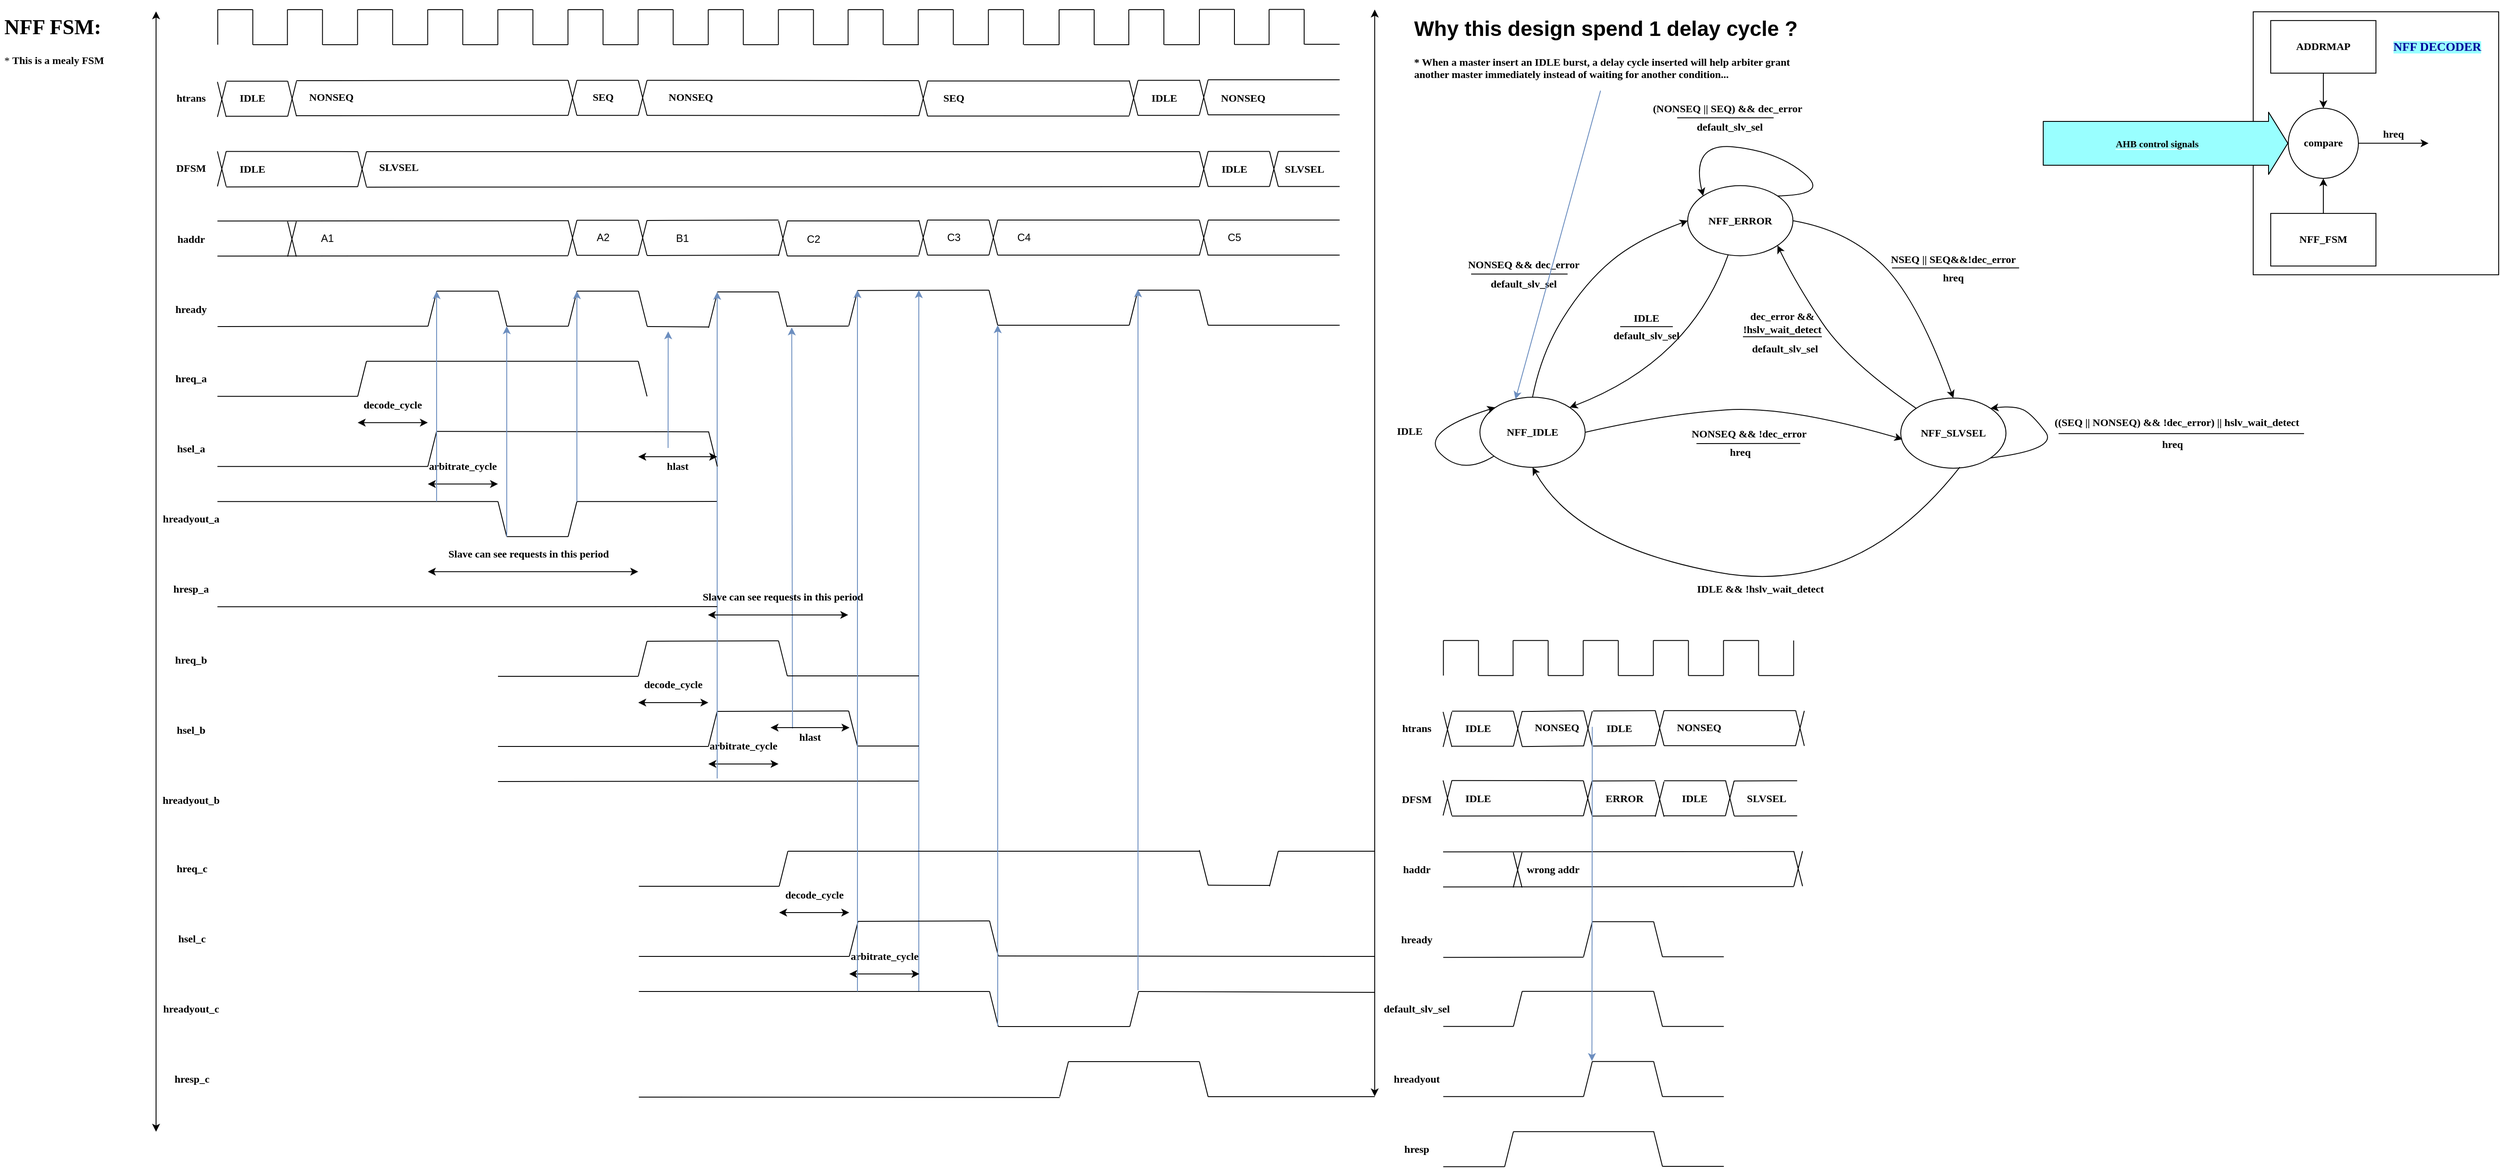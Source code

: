 <mxfile version="13.10.4" type="github" pages="3">
  <diagram id="cfRQvEGs_sG9bWEdkFJJ" name="Decoder_scheme_1">
    <mxGraphModel dx="6898" dy="1273" grid="1" gridSize="10" guides="1" tooltips="1" connect="1" arrows="1" fold="1" page="1" pageScale="1" pageWidth="827" pageHeight="1169" math="0" shadow="0">
      <root>
        <mxCell id="0" />
        <mxCell id="1" parent="0" />
        <mxCell id="dvFQtftQSCuBPZ-nTVd1-1" value="" style="endArrow=none;html=1;" edge="1" parent="1">
          <mxGeometry width="50" height="50" relative="1" as="geometry">
            <mxPoint x="-4602.18" y="120" as="sourcePoint" />
            <mxPoint x="-4602.18" y="80" as="targetPoint" />
          </mxGeometry>
        </mxCell>
        <mxCell id="dvFQtftQSCuBPZ-nTVd1-2" value="" style="endArrow=none;html=1;" edge="1" parent="1">
          <mxGeometry width="50" height="50" relative="1" as="geometry">
            <mxPoint x="-4602.18" y="80" as="sourcePoint" />
            <mxPoint x="-4562.18" y="80" as="targetPoint" />
            <Array as="points">
              <mxPoint x="-4582.18" y="80.0" />
            </Array>
          </mxGeometry>
        </mxCell>
        <mxCell id="dvFQtftQSCuBPZ-nTVd1-3" value="" style="endArrow=none;html=1;" edge="1" parent="1">
          <mxGeometry width="50" height="50" relative="1" as="geometry">
            <mxPoint x="-4562.18" y="80" as="sourcePoint" />
            <mxPoint x="-4562.18" y="120" as="targetPoint" />
          </mxGeometry>
        </mxCell>
        <mxCell id="dvFQtftQSCuBPZ-nTVd1-4" value="" style="endArrow=none;html=1;" edge="1" parent="1">
          <mxGeometry width="50" height="50" relative="1" as="geometry">
            <mxPoint x="-4562.18" y="120" as="sourcePoint" />
            <mxPoint x="-4522.18" y="120" as="targetPoint" />
          </mxGeometry>
        </mxCell>
        <mxCell id="dvFQtftQSCuBPZ-nTVd1-5" value="" style="endArrow=none;html=1;" edge="1" parent="1">
          <mxGeometry width="50" height="50" relative="1" as="geometry">
            <mxPoint x="-4522.18" y="120" as="sourcePoint" />
            <mxPoint x="-4522.18" y="80" as="targetPoint" />
          </mxGeometry>
        </mxCell>
        <mxCell id="dvFQtftQSCuBPZ-nTVd1-6" value="" style="endArrow=none;html=1;" edge="1" parent="1">
          <mxGeometry width="50" height="50" relative="1" as="geometry">
            <mxPoint x="-4522.18" y="80" as="sourcePoint" />
            <mxPoint x="-4482.18" y="80" as="targetPoint" />
          </mxGeometry>
        </mxCell>
        <mxCell id="dvFQtftQSCuBPZ-nTVd1-7" value="" style="endArrow=none;html=1;" edge="1" parent="1">
          <mxGeometry width="50" height="50" relative="1" as="geometry">
            <mxPoint x="-4482.18" y="80" as="sourcePoint" />
            <mxPoint x="-4482.18" y="120" as="targetPoint" />
          </mxGeometry>
        </mxCell>
        <mxCell id="dvFQtftQSCuBPZ-nTVd1-8" value="" style="endArrow=none;html=1;" edge="1" parent="1">
          <mxGeometry width="50" height="50" relative="1" as="geometry">
            <mxPoint x="-4482.18" y="120" as="sourcePoint" />
            <mxPoint x="-4442.18" y="120" as="targetPoint" />
          </mxGeometry>
        </mxCell>
        <mxCell id="dvFQtftQSCuBPZ-nTVd1-9" value="" style="endArrow=none;html=1;" edge="1" parent="1">
          <mxGeometry width="50" height="50" relative="1" as="geometry">
            <mxPoint x="-4442.18" y="120" as="sourcePoint" />
            <mxPoint x="-4442.18" y="80" as="targetPoint" />
          </mxGeometry>
        </mxCell>
        <mxCell id="dvFQtftQSCuBPZ-nTVd1-10" value="" style="endArrow=none;html=1;" edge="1" parent="1">
          <mxGeometry width="50" height="50" relative="1" as="geometry">
            <mxPoint x="-4442.18" y="80" as="sourcePoint" />
            <mxPoint x="-4402.18" y="80" as="targetPoint" />
          </mxGeometry>
        </mxCell>
        <mxCell id="dvFQtftQSCuBPZ-nTVd1-11" value="" style="endArrow=none;html=1;" edge="1" parent="1">
          <mxGeometry width="50" height="50" relative="1" as="geometry">
            <mxPoint x="-4402.18" y="80" as="sourcePoint" />
            <mxPoint x="-4402.18" y="120" as="targetPoint" />
          </mxGeometry>
        </mxCell>
        <mxCell id="dvFQtftQSCuBPZ-nTVd1-12" value="" style="endArrow=none;html=1;" edge="1" parent="1">
          <mxGeometry width="50" height="50" relative="1" as="geometry">
            <mxPoint x="-4402.18" y="120" as="sourcePoint" />
            <mxPoint x="-4362.18" y="120" as="targetPoint" />
          </mxGeometry>
        </mxCell>
        <mxCell id="dvFQtftQSCuBPZ-nTVd1-13" value="" style="endArrow=none;html=1;" edge="1" parent="1">
          <mxGeometry width="50" height="50" relative="1" as="geometry">
            <mxPoint x="-4362.18" y="120" as="sourcePoint" />
            <mxPoint x="-4362.18" y="80" as="targetPoint" />
          </mxGeometry>
        </mxCell>
        <mxCell id="dvFQtftQSCuBPZ-nTVd1-14" value="" style="endArrow=none;html=1;" edge="1" parent="1">
          <mxGeometry width="50" height="50" relative="1" as="geometry">
            <mxPoint x="-4362.18" y="80" as="sourcePoint" />
            <mxPoint x="-4322.18" y="80" as="targetPoint" />
          </mxGeometry>
        </mxCell>
        <mxCell id="dvFQtftQSCuBPZ-nTVd1-15" value="" style="endArrow=none;html=1;" edge="1" parent="1">
          <mxGeometry width="50" height="50" relative="1" as="geometry">
            <mxPoint x="-4322.18" y="80" as="sourcePoint" />
            <mxPoint x="-4322.18" y="120" as="targetPoint" />
          </mxGeometry>
        </mxCell>
        <mxCell id="dvFQtftQSCuBPZ-nTVd1-16" value="" style="endArrow=none;html=1;" edge="1" parent="1">
          <mxGeometry width="50" height="50" relative="1" as="geometry">
            <mxPoint x="-4322.18" y="120" as="sourcePoint" />
            <mxPoint x="-4282.18" y="120" as="targetPoint" />
          </mxGeometry>
        </mxCell>
        <mxCell id="dvFQtftQSCuBPZ-nTVd1-17" value="" style="endArrow=none;html=1;" edge="1" parent="1">
          <mxGeometry width="50" height="50" relative="1" as="geometry">
            <mxPoint x="-4282.18" y="120" as="sourcePoint" />
            <mxPoint x="-4282.18" y="80" as="targetPoint" />
          </mxGeometry>
        </mxCell>
        <mxCell id="dvFQtftQSCuBPZ-nTVd1-18" value="" style="endArrow=none;html=1;" edge="1" parent="1">
          <mxGeometry width="50" height="50" relative="1" as="geometry">
            <mxPoint x="-4282.18" y="80" as="sourcePoint" />
            <mxPoint x="-4242.18" y="80" as="targetPoint" />
          </mxGeometry>
        </mxCell>
        <mxCell id="dvFQtftQSCuBPZ-nTVd1-19" value="" style="endArrow=none;html=1;" edge="1" parent="1">
          <mxGeometry width="50" height="50" relative="1" as="geometry">
            <mxPoint x="-4242.18" y="80" as="sourcePoint" />
            <mxPoint x="-4242.18" y="120" as="targetPoint" />
          </mxGeometry>
        </mxCell>
        <mxCell id="dvFQtftQSCuBPZ-nTVd1-20" value="" style="endArrow=none;html=1;" edge="1" parent="1">
          <mxGeometry width="50" height="50" relative="1" as="geometry">
            <mxPoint x="-4242.18" y="120" as="sourcePoint" />
            <mxPoint x="-4202.18" y="120" as="targetPoint" />
          </mxGeometry>
        </mxCell>
        <mxCell id="dvFQtftQSCuBPZ-nTVd1-21" value="" style="endArrow=none;html=1;" edge="1" parent="1">
          <mxGeometry width="50" height="50" relative="1" as="geometry">
            <mxPoint x="-4202.18" y="120" as="sourcePoint" />
            <mxPoint x="-4202.18" y="80" as="targetPoint" />
          </mxGeometry>
        </mxCell>
        <mxCell id="dvFQtftQSCuBPZ-nTVd1-22" value="" style="endArrow=none;html=1;" edge="1" parent="1">
          <mxGeometry width="50" height="50" relative="1" as="geometry">
            <mxPoint x="-4202.18" y="80" as="sourcePoint" />
            <mxPoint x="-4162.18" y="80" as="targetPoint" />
          </mxGeometry>
        </mxCell>
        <mxCell id="dvFQtftQSCuBPZ-nTVd1-23" value="" style="endArrow=none;html=1;" edge="1" parent="1">
          <mxGeometry width="50" height="50" relative="1" as="geometry">
            <mxPoint x="-4162.18" y="80" as="sourcePoint" />
            <mxPoint x="-4162.18" y="120" as="targetPoint" />
          </mxGeometry>
        </mxCell>
        <mxCell id="dvFQtftQSCuBPZ-nTVd1-24" value="" style="endArrow=none;html=1;" edge="1" parent="1">
          <mxGeometry width="50" height="50" relative="1" as="geometry">
            <mxPoint x="-4162.18" y="120" as="sourcePoint" />
            <mxPoint x="-4122.18" y="120" as="targetPoint" />
          </mxGeometry>
        </mxCell>
        <mxCell id="dvFQtftQSCuBPZ-nTVd1-25" value="" style="endArrow=none;html=1;" edge="1" parent="1">
          <mxGeometry width="50" height="50" relative="1" as="geometry">
            <mxPoint x="-4122.18" y="120" as="sourcePoint" />
            <mxPoint x="-4122.18" y="80" as="targetPoint" />
          </mxGeometry>
        </mxCell>
        <mxCell id="dvFQtftQSCuBPZ-nTVd1-26" value="" style="endArrow=none;html=1;" edge="1" parent="1">
          <mxGeometry width="50" height="50" relative="1" as="geometry">
            <mxPoint x="-4122.18" y="80" as="sourcePoint" />
            <mxPoint x="-4082.18" y="80" as="targetPoint" />
          </mxGeometry>
        </mxCell>
        <mxCell id="dvFQtftQSCuBPZ-nTVd1-27" value="" style="endArrow=none;html=1;" edge="1" parent="1">
          <mxGeometry width="50" height="50" relative="1" as="geometry">
            <mxPoint x="-4082.18" y="80" as="sourcePoint" />
            <mxPoint x="-4082.18" y="120" as="targetPoint" />
          </mxGeometry>
        </mxCell>
        <mxCell id="dvFQtftQSCuBPZ-nTVd1-28" value="" style="endArrow=none;html=1;" edge="1" parent="1">
          <mxGeometry width="50" height="50" relative="1" as="geometry">
            <mxPoint x="-4082.18" y="120" as="sourcePoint" />
            <mxPoint x="-4042.18" y="120" as="targetPoint" />
          </mxGeometry>
        </mxCell>
        <mxCell id="dvFQtftQSCuBPZ-nTVd1-29" value="" style="endArrow=none;html=1;" edge="1" parent="1">
          <mxGeometry width="50" height="50" relative="1" as="geometry">
            <mxPoint x="-4042.18" y="120" as="sourcePoint" />
            <mxPoint x="-4042.18" y="80" as="targetPoint" />
          </mxGeometry>
        </mxCell>
        <mxCell id="dvFQtftQSCuBPZ-nTVd1-30" value="" style="endArrow=none;html=1;" edge="1" parent="1">
          <mxGeometry width="50" height="50" relative="1" as="geometry">
            <mxPoint x="-4042.18" y="80" as="sourcePoint" />
            <mxPoint x="-4002.18" y="80" as="targetPoint" />
          </mxGeometry>
        </mxCell>
        <mxCell id="dvFQtftQSCuBPZ-nTVd1-31" value="" style="endArrow=none;html=1;" edge="1" parent="1">
          <mxGeometry width="50" height="50" relative="1" as="geometry">
            <mxPoint x="-4002.18" y="80" as="sourcePoint" />
            <mxPoint x="-4002.18" y="120" as="targetPoint" />
          </mxGeometry>
        </mxCell>
        <mxCell id="dvFQtftQSCuBPZ-nTVd1-32" value="" style="endArrow=none;html=1;" edge="1" parent="1">
          <mxGeometry width="50" height="50" relative="1" as="geometry">
            <mxPoint x="-4002.18" y="120" as="sourcePoint" />
            <mxPoint x="-3962.18" y="120" as="targetPoint" />
          </mxGeometry>
        </mxCell>
        <mxCell id="dvFQtftQSCuBPZ-nTVd1-33" value="" style="endArrow=none;html=1;" edge="1" parent="1">
          <mxGeometry width="50" height="50" relative="1" as="geometry">
            <mxPoint x="-4602" y="361.74" as="sourcePoint" />
            <mxPoint x="-4592" y="321.74" as="targetPoint" />
          </mxGeometry>
        </mxCell>
        <mxCell id="dvFQtftQSCuBPZ-nTVd1-34" value="" style="endArrow=none;html=1;" edge="1" parent="1">
          <mxGeometry width="50" height="50" relative="1" as="geometry">
            <mxPoint x="-4282" y="320.28" as="sourcePoint" />
            <mxPoint x="-4272" y="360.28" as="targetPoint" />
          </mxGeometry>
        </mxCell>
        <mxCell id="dvFQtftQSCuBPZ-nTVd1-35" value="" style="endArrow=none;html=1;" edge="1" parent="1">
          <mxGeometry width="50" height="50" relative="1" as="geometry">
            <mxPoint x="-4282" y="360.28" as="sourcePoint" />
            <mxPoint x="-4272" y="320.28" as="targetPoint" />
          </mxGeometry>
        </mxCell>
        <mxCell id="dvFQtftQSCuBPZ-nTVd1-36" value="" style="endArrow=none;html=1;" edge="1" parent="1">
          <mxGeometry width="50" height="50" relative="1" as="geometry">
            <mxPoint x="-4602" y="321.74" as="sourcePoint" />
            <mxPoint x="-4592" y="361.74" as="targetPoint" />
          </mxGeometry>
        </mxCell>
        <mxCell id="dvFQtftQSCuBPZ-nTVd1-37" value="A1" style="text;html=1;align=center;verticalAlign=middle;resizable=0;points=[];autosize=1;" vertex="1" parent="1">
          <mxGeometry x="-4571.83" y="330.94" width="30" height="20" as="geometry" />
        </mxCell>
        <mxCell id="dvFQtftQSCuBPZ-nTVd1-38" value="&lt;b&gt;&lt;font face=&quot;Times New Roman&quot;&gt;haddr&lt;/font&gt;&lt;/b&gt;" style="text;html=1;strokeColor=none;fillColor=none;align=center;verticalAlign=middle;whiteSpace=wrap;rounded=0;" vertex="1" parent="1">
          <mxGeometry x="-4732" y="331.74" width="40" height="20" as="geometry" />
        </mxCell>
        <mxCell id="dvFQtftQSCuBPZ-nTVd1-39" value="" style="endArrow=none;html=1;" edge="1" parent="1">
          <mxGeometry width="50" height="50" relative="1" as="geometry">
            <mxPoint x="-4682" y="361.11" as="sourcePoint" />
            <mxPoint x="-4282" y="360.74" as="targetPoint" />
          </mxGeometry>
        </mxCell>
        <mxCell id="dvFQtftQSCuBPZ-nTVd1-40" value="" style="endArrow=none;html=1;" edge="1" parent="1">
          <mxGeometry width="50" height="50" relative="1" as="geometry">
            <mxPoint x="-4682" y="321.11" as="sourcePoint" />
            <mxPoint x="-4282" y="320.74" as="targetPoint" />
          </mxGeometry>
        </mxCell>
        <mxCell id="dvFQtftQSCuBPZ-nTVd1-41" value="A2" style="text;html=1;strokeColor=none;fillColor=none;align=center;verticalAlign=middle;whiteSpace=wrap;rounded=0;" vertex="1" parent="1">
          <mxGeometry x="-4262" y="330.11" width="40" height="20" as="geometry" />
        </mxCell>
        <mxCell id="dvFQtftQSCuBPZ-nTVd1-42" value="" style="endArrow=none;html=1;" edge="1" parent="1">
          <mxGeometry width="50" height="50" relative="1" as="geometry">
            <mxPoint x="-4272" y="320.28" as="sourcePoint" />
            <mxPoint x="-4202" y="320.28" as="targetPoint" />
          </mxGeometry>
        </mxCell>
        <mxCell id="dvFQtftQSCuBPZ-nTVd1-43" value="" style="endArrow=none;html=1;" edge="1" parent="1">
          <mxGeometry width="50" height="50" relative="1" as="geometry">
            <mxPoint x="-4272" y="360.28" as="sourcePoint" />
            <mxPoint x="-4202" y="360.28" as="targetPoint" />
          </mxGeometry>
        </mxCell>
        <mxCell id="dvFQtftQSCuBPZ-nTVd1-44" value="" style="endArrow=none;html=1;" edge="1" parent="1">
          <mxGeometry width="50" height="50" relative="1" as="geometry">
            <mxPoint x="-4202" y="320.28" as="sourcePoint" />
            <mxPoint x="-4192" y="360.28" as="targetPoint" />
          </mxGeometry>
        </mxCell>
        <mxCell id="dvFQtftQSCuBPZ-nTVd1-45" value="" style="endArrow=none;html=1;" edge="1" parent="1">
          <mxGeometry width="50" height="50" relative="1" as="geometry">
            <mxPoint x="-4202" y="360.28" as="sourcePoint" />
            <mxPoint x="-4192" y="320.28" as="targetPoint" />
          </mxGeometry>
        </mxCell>
        <mxCell id="dvFQtftQSCuBPZ-nTVd1-46" value="" style="endArrow=none;html=1;" edge="1" parent="1">
          <mxGeometry width="50" height="50" relative="1" as="geometry">
            <mxPoint x="-4042" y="320.94" as="sourcePoint" />
            <mxPoint x="-4032" y="360.94" as="targetPoint" />
          </mxGeometry>
        </mxCell>
        <mxCell id="dvFQtftQSCuBPZ-nTVd1-47" value="" style="endArrow=none;html=1;" edge="1" parent="1">
          <mxGeometry width="50" height="50" relative="1" as="geometry">
            <mxPoint x="-4042" y="360.94" as="sourcePoint" />
            <mxPoint x="-4032" y="320.94" as="targetPoint" />
          </mxGeometry>
        </mxCell>
        <mxCell id="dvFQtftQSCuBPZ-nTVd1-48" value="B1" style="text;html=1;align=center;verticalAlign=middle;resizable=0;points=[];autosize=1;" vertex="1" parent="1">
          <mxGeometry x="-4167" y="330.94" width="30" height="20" as="geometry" />
        </mxCell>
        <mxCell id="dvFQtftQSCuBPZ-nTVd1-49" value="C2" style="text;html=1;strokeColor=none;fillColor=none;align=center;verticalAlign=middle;whiteSpace=wrap;rounded=0;" vertex="1" parent="1">
          <mxGeometry x="-4022" y="331.57" width="40" height="20" as="geometry" />
        </mxCell>
        <mxCell id="dvFQtftQSCuBPZ-nTVd1-50" value="" style="endArrow=none;html=1;" edge="1" parent="1">
          <mxGeometry width="50" height="50" relative="1" as="geometry">
            <mxPoint x="-4032" y="320.94" as="sourcePoint" />
            <mxPoint x="-3882" y="321.0" as="targetPoint" />
          </mxGeometry>
        </mxCell>
        <mxCell id="dvFQtftQSCuBPZ-nTVd1-51" value="" style="endArrow=none;html=1;" edge="1" parent="1">
          <mxGeometry width="50" height="50" relative="1" as="geometry">
            <mxPoint x="-4032" y="360.94" as="sourcePoint" />
            <mxPoint x="-3882" y="361.0" as="targetPoint" />
          </mxGeometry>
        </mxCell>
        <mxCell id="dvFQtftQSCuBPZ-nTVd1-52" value="" style="endArrow=none;html=1;" edge="1" parent="1">
          <mxGeometry width="50" height="50" relative="1" as="geometry">
            <mxPoint x="-3882.0" y="320.0" as="sourcePoint" />
            <mxPoint x="-3872.0" y="360.0" as="targetPoint" />
          </mxGeometry>
        </mxCell>
        <mxCell id="dvFQtftQSCuBPZ-nTVd1-53" value="" style="endArrow=none;html=1;" edge="1" parent="1">
          <mxGeometry width="50" height="50" relative="1" as="geometry">
            <mxPoint x="-3882.0" y="360.0" as="sourcePoint" />
            <mxPoint x="-3872.0" y="320.0" as="targetPoint" />
          </mxGeometry>
        </mxCell>
        <mxCell id="dvFQtftQSCuBPZ-nTVd1-54" value="" style="endArrow=none;html=1;" edge="1" parent="1">
          <mxGeometry width="50" height="50" relative="1" as="geometry">
            <mxPoint x="-4192" y="320.53" as="sourcePoint" />
            <mxPoint x="-4042" y="319.94" as="targetPoint" />
          </mxGeometry>
        </mxCell>
        <mxCell id="dvFQtftQSCuBPZ-nTVd1-55" value="" style="endArrow=none;html=1;" edge="1" parent="1">
          <mxGeometry width="50" height="50" relative="1" as="geometry">
            <mxPoint x="-4192" y="360.53" as="sourcePoint" />
            <mxPoint x="-4042" y="359.94" as="targetPoint" />
          </mxGeometry>
        </mxCell>
        <mxCell id="dvFQtftQSCuBPZ-nTVd1-56" value="" style="endArrow=none;html=1;" edge="1" parent="1">
          <mxGeometry width="50" height="50" relative="1" as="geometry">
            <mxPoint x="-3962.66" y="120" as="sourcePoint" />
            <mxPoint x="-3962.66" y="80" as="targetPoint" />
          </mxGeometry>
        </mxCell>
        <mxCell id="dvFQtftQSCuBPZ-nTVd1-57" value="" style="endArrow=none;html=1;" edge="1" parent="1">
          <mxGeometry width="50" height="50" relative="1" as="geometry">
            <mxPoint x="-3962.66" y="80" as="sourcePoint" />
            <mxPoint x="-3922.66" y="80" as="targetPoint" />
            <Array as="points">
              <mxPoint x="-3932.66" y="80.0" />
            </Array>
          </mxGeometry>
        </mxCell>
        <mxCell id="dvFQtftQSCuBPZ-nTVd1-58" value="" style="endArrow=none;html=1;" edge="1" parent="1">
          <mxGeometry width="50" height="50" relative="1" as="geometry">
            <mxPoint x="-3922.66" y="80" as="sourcePoint" />
            <mxPoint x="-3922.66" y="120" as="targetPoint" />
          </mxGeometry>
        </mxCell>
        <mxCell id="dvFQtftQSCuBPZ-nTVd1-59" value="" style="endArrow=none;html=1;" edge="1" parent="1">
          <mxGeometry width="50" height="50" relative="1" as="geometry">
            <mxPoint x="-3882.66" y="120" as="sourcePoint" />
            <mxPoint x="-3882.66" y="80" as="targetPoint" />
          </mxGeometry>
        </mxCell>
        <mxCell id="dvFQtftQSCuBPZ-nTVd1-60" value="" style="endArrow=none;html=1;" edge="1" parent="1">
          <mxGeometry width="50" height="50" relative="1" as="geometry">
            <mxPoint x="-3882.66" y="80" as="sourcePoint" />
            <mxPoint x="-3842.66" y="80" as="targetPoint" />
          </mxGeometry>
        </mxCell>
        <mxCell id="dvFQtftQSCuBPZ-nTVd1-61" value="" style="endArrow=none;html=1;" edge="1" parent="1">
          <mxGeometry width="50" height="50" relative="1" as="geometry">
            <mxPoint x="-3842.66" y="80" as="sourcePoint" />
            <mxPoint x="-3842.66" y="120" as="targetPoint" />
          </mxGeometry>
        </mxCell>
        <mxCell id="dvFQtftQSCuBPZ-nTVd1-62" value="" style="endArrow=none;html=1;" edge="1" parent="1">
          <mxGeometry width="50" height="50" relative="1" as="geometry">
            <mxPoint x="-3802.66" y="120" as="sourcePoint" />
            <mxPoint x="-3802.66" y="80" as="targetPoint" />
          </mxGeometry>
        </mxCell>
        <mxCell id="dvFQtftQSCuBPZ-nTVd1-63" value="" style="endArrow=none;html=1;" edge="1" parent="1">
          <mxGeometry width="50" height="50" relative="1" as="geometry">
            <mxPoint x="-3802.66" y="80" as="sourcePoint" />
            <mxPoint x="-3762.66" y="80" as="targetPoint" />
          </mxGeometry>
        </mxCell>
        <mxCell id="dvFQtftQSCuBPZ-nTVd1-64" value="" style="endArrow=none;html=1;" edge="1" parent="1">
          <mxGeometry width="50" height="50" relative="1" as="geometry">
            <mxPoint x="-3762.66" y="80" as="sourcePoint" />
            <mxPoint x="-3762.66" y="120" as="targetPoint" />
          </mxGeometry>
        </mxCell>
        <mxCell id="dvFQtftQSCuBPZ-nTVd1-65" value="" style="endArrow=none;html=1;" edge="1" parent="1">
          <mxGeometry width="50" height="50" relative="1" as="geometry">
            <mxPoint x="-3922.18" y="120" as="sourcePoint" />
            <mxPoint x="-3882.18" y="120" as="targetPoint" />
          </mxGeometry>
        </mxCell>
        <mxCell id="dvFQtftQSCuBPZ-nTVd1-66" value="" style="endArrow=none;html=1;" edge="1" parent="1">
          <mxGeometry width="50" height="50" relative="1" as="geometry">
            <mxPoint x="-3842.18" y="120" as="sourcePoint" />
            <mxPoint x="-3802.18" y="120" as="targetPoint" />
          </mxGeometry>
        </mxCell>
        <mxCell id="dvFQtftQSCuBPZ-nTVd1-67" value="" style="endArrow=none;html=1;fillColor=#99FFFF;" edge="1" parent="1">
          <mxGeometry width="50" height="50" relative="1" as="geometry">
            <mxPoint x="-3872" y="320" as="sourcePoint" />
            <mxPoint x="-3802" y="320" as="targetPoint" />
          </mxGeometry>
        </mxCell>
        <mxCell id="dvFQtftQSCuBPZ-nTVd1-68" value="" style="endArrow=none;html=1;fillColor=#99FFFF;" edge="1" parent="1">
          <mxGeometry width="50" height="50" relative="1" as="geometry">
            <mxPoint x="-3872" y="360" as="sourcePoint" />
            <mxPoint x="-3802" y="360" as="targetPoint" />
          </mxGeometry>
        </mxCell>
        <mxCell id="dvFQtftQSCuBPZ-nTVd1-69" value="&lt;b&gt;&lt;font face=&quot;Times New Roman&quot;&gt;DFSM&lt;/font&gt;&lt;/b&gt;" style="text;html=1;strokeColor=none;fillColor=none;align=center;verticalAlign=middle;whiteSpace=wrap;rounded=0;" vertex="1" parent="1">
          <mxGeometry x="-4732" y="251.15" width="40" height="20" as="geometry" />
        </mxCell>
        <mxCell id="dvFQtftQSCuBPZ-nTVd1-70" value="" style="endArrow=none;html=1;" edge="1" parent="1">
          <mxGeometry width="50" height="50" relative="1" as="geometry">
            <mxPoint x="-4682" y="241.65" as="sourcePoint" />
            <mxPoint x="-4672" y="281.65" as="targetPoint" />
          </mxGeometry>
        </mxCell>
        <mxCell id="dvFQtftQSCuBPZ-nTVd1-71" value="" style="endArrow=none;html=1;" edge="1" parent="1">
          <mxGeometry width="50" height="50" relative="1" as="geometry">
            <mxPoint x="-4682" y="281.65" as="sourcePoint" />
            <mxPoint x="-4672" y="241.65" as="targetPoint" />
          </mxGeometry>
        </mxCell>
        <mxCell id="dvFQtftQSCuBPZ-nTVd1-72" value="" style="endArrow=none;html=1;" edge="1" parent="1">
          <mxGeometry width="50" height="50" relative="1" as="geometry">
            <mxPoint x="-4512" y="241.94" as="sourcePoint" />
            <mxPoint x="-3562" y="242" as="targetPoint" />
          </mxGeometry>
        </mxCell>
        <mxCell id="dvFQtftQSCuBPZ-nTVd1-73" value="" style="endArrow=none;html=1;" edge="1" parent="1">
          <mxGeometry width="50" height="50" relative="1" as="geometry">
            <mxPoint x="-4512" y="282.44" as="sourcePoint" />
            <mxPoint x="-3562" y="282" as="targetPoint" />
          </mxGeometry>
        </mxCell>
        <mxCell id="dvFQtftQSCuBPZ-nTVd1-74" value="&lt;b&gt;&lt;font face=&quot;Times New Roman&quot;&gt;SLVSEL&lt;/font&gt;&lt;/b&gt;" style="text;html=1;strokeColor=none;fillColor=none;align=center;verticalAlign=middle;whiteSpace=wrap;rounded=0;" vertex="1" parent="1">
          <mxGeometry x="-4495" y="250.15" width="40" height="20" as="geometry" />
        </mxCell>
        <mxCell id="dvFQtftQSCuBPZ-nTVd1-75" value="" style="endArrow=none;html=1;" edge="1" parent="1">
          <mxGeometry width="50" height="50" relative="1" as="geometry">
            <mxPoint x="-4522" y="241.94" as="sourcePoint" />
            <mxPoint x="-4512" y="281.94" as="targetPoint" />
          </mxGeometry>
        </mxCell>
        <mxCell id="dvFQtftQSCuBPZ-nTVd1-76" value="" style="endArrow=none;html=1;" edge="1" parent="1">
          <mxGeometry width="50" height="50" relative="1" as="geometry">
            <mxPoint x="-4522" y="281.94" as="sourcePoint" />
            <mxPoint x="-4512" y="241.94" as="targetPoint" />
          </mxGeometry>
        </mxCell>
        <mxCell id="dvFQtftQSCuBPZ-nTVd1-77" value="&lt;b&gt;&lt;font face=&quot;Times New Roman&quot;&gt;IDLE&lt;/font&gt;&lt;/b&gt;" style="text;html=1;strokeColor=none;fillColor=none;align=center;verticalAlign=middle;whiteSpace=wrap;rounded=0;" vertex="1" parent="1">
          <mxGeometry x="-4661.83" y="251.94" width="40" height="20" as="geometry" />
        </mxCell>
        <mxCell id="dvFQtftQSCuBPZ-nTVd1-78" value="" style="endArrow=none;html=1;" edge="1" parent="1">
          <mxGeometry width="50" height="50" relative="1" as="geometry">
            <mxPoint x="-4672" y="241.73" as="sourcePoint" />
            <mxPoint x="-4522" y="241.94" as="targetPoint" />
          </mxGeometry>
        </mxCell>
        <mxCell id="dvFQtftQSCuBPZ-nTVd1-79" value="" style="endArrow=none;html=1;" edge="1" parent="1">
          <mxGeometry width="50" height="50" relative="1" as="geometry">
            <mxPoint x="-4672" y="282.23" as="sourcePoint" />
            <mxPoint x="-4522" y="281.94" as="targetPoint" />
          </mxGeometry>
        </mxCell>
        <mxCell id="dvFQtftQSCuBPZ-nTVd1-80" value="" style="endArrow=none;html=1;" edge="1" parent="1">
          <mxGeometry width="50" height="50" relative="1" as="geometry">
            <mxPoint x="-4681.66" y="120" as="sourcePoint" />
            <mxPoint x="-4681.66" y="80" as="targetPoint" />
          </mxGeometry>
        </mxCell>
        <mxCell id="dvFQtftQSCuBPZ-nTVd1-81" value="" style="endArrow=none;html=1;" edge="1" parent="1">
          <mxGeometry width="50" height="50" relative="1" as="geometry">
            <mxPoint x="-4681.66" y="80" as="sourcePoint" />
            <mxPoint x="-4641.66" y="80" as="targetPoint" />
            <Array as="points">
              <mxPoint x="-4661.66" y="80.0" />
            </Array>
          </mxGeometry>
        </mxCell>
        <mxCell id="dvFQtftQSCuBPZ-nTVd1-82" value="" style="endArrow=none;html=1;" edge="1" parent="1">
          <mxGeometry width="50" height="50" relative="1" as="geometry">
            <mxPoint x="-4641.66" y="80" as="sourcePoint" />
            <mxPoint x="-4641.66" y="120" as="targetPoint" />
          </mxGeometry>
        </mxCell>
        <mxCell id="dvFQtftQSCuBPZ-nTVd1-83" value="" style="endArrow=none;html=1;" edge="1" parent="1">
          <mxGeometry width="50" height="50" relative="1" as="geometry">
            <mxPoint x="-4641.66" y="120" as="sourcePoint" />
            <mxPoint x="-4601.66" y="120" as="targetPoint" />
          </mxGeometry>
        </mxCell>
        <mxCell id="dvFQtftQSCuBPZ-nTVd1-84" value="&lt;b&gt;&lt;font face=&quot;Times New Roman&quot;&gt;htrans&lt;/font&gt;&lt;/b&gt;" style="text;html=1;strokeColor=none;fillColor=none;align=center;verticalAlign=middle;whiteSpace=wrap;rounded=0;" vertex="1" parent="1">
          <mxGeometry x="-4731.83" y="170.59" width="40" height="20" as="geometry" />
        </mxCell>
        <mxCell id="dvFQtftQSCuBPZ-nTVd1-85" value="" style="endArrow=none;html=1;" edge="1" parent="1">
          <mxGeometry width="50" height="50" relative="1" as="geometry">
            <mxPoint x="-4682" y="162.42" as="sourcePoint" />
            <mxPoint x="-4672" y="202.42" as="targetPoint" />
          </mxGeometry>
        </mxCell>
        <mxCell id="dvFQtftQSCuBPZ-nTVd1-86" value="" style="endArrow=none;html=1;" edge="1" parent="1">
          <mxGeometry width="50" height="50" relative="1" as="geometry">
            <mxPoint x="-4682" y="202.42" as="sourcePoint" />
            <mxPoint x="-4672" y="162.42" as="targetPoint" />
          </mxGeometry>
        </mxCell>
        <mxCell id="dvFQtftQSCuBPZ-nTVd1-87" value="&lt;b&gt;&lt;font face=&quot;Times New Roman&quot;&gt;NONSEQ&lt;/font&gt;&lt;/b&gt;" style="text;html=1;strokeColor=none;fillColor=none;align=center;verticalAlign=middle;whiteSpace=wrap;rounded=0;" vertex="1" parent="1">
          <mxGeometry x="-4571.83" y="169.83" width="40" height="20" as="geometry" />
        </mxCell>
        <mxCell id="dvFQtftQSCuBPZ-nTVd1-88" value="" style="endArrow=none;html=1;" edge="1" parent="1">
          <mxGeometry width="50" height="50" relative="1" as="geometry">
            <mxPoint x="-4592" y="161.0" as="sourcePoint" />
            <mxPoint x="-4282" y="160.59" as="targetPoint" />
          </mxGeometry>
        </mxCell>
        <mxCell id="dvFQtftQSCuBPZ-nTVd1-89" value="" style="endArrow=none;html=1;" edge="1" parent="1">
          <mxGeometry width="50" height="50" relative="1" as="geometry">
            <mxPoint x="-4592" y="201.0" as="sourcePoint" />
            <mxPoint x="-4282" y="200.59" as="targetPoint" />
          </mxGeometry>
        </mxCell>
        <mxCell id="dvFQtftQSCuBPZ-nTVd1-90" value="" style="endArrow=none;html=1;" edge="1" parent="1">
          <mxGeometry width="50" height="50" relative="1" as="geometry">
            <mxPoint x="-4282" y="160.59" as="sourcePoint" />
            <mxPoint x="-4272" y="200.59" as="targetPoint" />
          </mxGeometry>
        </mxCell>
        <mxCell id="dvFQtftQSCuBPZ-nTVd1-91" value="" style="endArrow=none;html=1;" edge="1" parent="1">
          <mxGeometry width="50" height="50" relative="1" as="geometry">
            <mxPoint x="-4282" y="200.59" as="sourcePoint" />
            <mxPoint x="-4272" y="160.59" as="targetPoint" />
          </mxGeometry>
        </mxCell>
        <mxCell id="dvFQtftQSCuBPZ-nTVd1-92" value="" style="endArrow=none;html=1;" edge="1" parent="1">
          <mxGeometry width="50" height="50" relative="1" as="geometry">
            <mxPoint x="-4272" y="160.59" as="sourcePoint" />
            <mxPoint x="-4202" y="160.59" as="targetPoint" />
          </mxGeometry>
        </mxCell>
        <mxCell id="dvFQtftQSCuBPZ-nTVd1-93" value="" style="endArrow=none;html=1;" edge="1" parent="1">
          <mxGeometry width="50" height="50" relative="1" as="geometry">
            <mxPoint x="-4272" y="200.59" as="sourcePoint" />
            <mxPoint x="-4202" y="200.59" as="targetPoint" />
          </mxGeometry>
        </mxCell>
        <mxCell id="dvFQtftQSCuBPZ-nTVd1-94" value="&lt;b&gt;&lt;font face=&quot;Times New Roman&quot;&gt;SEQ&lt;/font&gt;&lt;/b&gt;" style="text;html=1;strokeColor=none;fillColor=none;align=center;verticalAlign=middle;whiteSpace=wrap;rounded=0;" vertex="1" parent="1">
          <mxGeometry x="-4262" y="170.42" width="40" height="20" as="geometry" />
        </mxCell>
        <mxCell id="dvFQtftQSCuBPZ-nTVd1-95" value="" style="endArrow=none;html=1;" edge="1" parent="1">
          <mxGeometry width="50" height="50" relative="1" as="geometry">
            <mxPoint x="-4202" y="160.59" as="sourcePoint" />
            <mxPoint x="-4192" y="200.59" as="targetPoint" />
          </mxGeometry>
        </mxCell>
        <mxCell id="dvFQtftQSCuBPZ-nTVd1-96" value="" style="endArrow=none;html=1;" edge="1" parent="1">
          <mxGeometry width="50" height="50" relative="1" as="geometry">
            <mxPoint x="-4202" y="200.59" as="sourcePoint" />
            <mxPoint x="-4192" y="160.59" as="targetPoint" />
          </mxGeometry>
        </mxCell>
        <mxCell id="dvFQtftQSCuBPZ-nTVd1-97" value="" style="endArrow=none;html=1;" edge="1" parent="1">
          <mxGeometry width="50" height="50" relative="1" as="geometry">
            <mxPoint x="-4192" y="160.59" as="sourcePoint" />
            <mxPoint x="-3882" y="161.0" as="targetPoint" />
          </mxGeometry>
        </mxCell>
        <mxCell id="dvFQtftQSCuBPZ-nTVd1-98" value="" style="endArrow=none;html=1;" edge="1" parent="1">
          <mxGeometry width="50" height="50" relative="1" as="geometry">
            <mxPoint x="-4192" y="200.59" as="sourcePoint" />
            <mxPoint x="-3882" y="201.0" as="targetPoint" />
          </mxGeometry>
        </mxCell>
        <mxCell id="dvFQtftQSCuBPZ-nTVd1-99" value="&lt;b&gt;&lt;font face=&quot;Times New Roman&quot;&gt;NONSEQ&lt;/font&gt;&lt;/b&gt;" style="text;html=1;strokeColor=none;fillColor=none;align=center;verticalAlign=middle;whiteSpace=wrap;rounded=0;" vertex="1" parent="1">
          <mxGeometry x="-4161.83" y="170.42" width="40" height="20" as="geometry" />
        </mxCell>
        <mxCell id="dvFQtftQSCuBPZ-nTVd1-100" value="" style="endArrow=none;html=1;" edge="1" parent="1">
          <mxGeometry width="50" height="50" relative="1" as="geometry">
            <mxPoint x="-3882" y="161.34" as="sourcePoint" />
            <mxPoint x="-3872" y="201.34" as="targetPoint" />
          </mxGeometry>
        </mxCell>
        <mxCell id="dvFQtftQSCuBPZ-nTVd1-101" value="" style="endArrow=none;html=1;" edge="1" parent="1">
          <mxGeometry width="50" height="50" relative="1" as="geometry">
            <mxPoint x="-3882" y="201.34" as="sourcePoint" />
            <mxPoint x="-3872" y="161.34" as="targetPoint" />
          </mxGeometry>
        </mxCell>
        <mxCell id="dvFQtftQSCuBPZ-nTVd1-102" value="" style="endArrow=none;html=1;" edge="1" parent="1">
          <mxGeometry width="50" height="50" relative="1" as="geometry">
            <mxPoint x="-3872" y="161.34" as="sourcePoint" />
            <mxPoint x="-3642" y="161.34" as="targetPoint" />
          </mxGeometry>
        </mxCell>
        <mxCell id="dvFQtftQSCuBPZ-nTVd1-103" value="" style="endArrow=none;html=1;" edge="1" parent="1">
          <mxGeometry width="50" height="50" relative="1" as="geometry">
            <mxPoint x="-3872" y="201.34" as="sourcePoint" />
            <mxPoint x="-3642" y="201.34" as="targetPoint" />
          </mxGeometry>
        </mxCell>
        <mxCell id="dvFQtftQSCuBPZ-nTVd1-104" value="&lt;b&gt;&lt;font face=&quot;Times New Roman&quot;&gt;SEQ&lt;/font&gt;&lt;/b&gt;" style="text;html=1;strokeColor=none;fillColor=none;align=center;verticalAlign=middle;whiteSpace=wrap;rounded=0;" vertex="1" parent="1">
          <mxGeometry x="-3862" y="171.17" width="40" height="20" as="geometry" />
        </mxCell>
        <mxCell id="dvFQtftQSCuBPZ-nTVd1-105" value="" style="endArrow=none;html=1;" edge="1" parent="1">
          <mxGeometry width="50" height="50" relative="1" as="geometry">
            <mxPoint x="-3642" y="160.76" as="sourcePoint" />
            <mxPoint x="-3632" y="200.76" as="targetPoint" />
          </mxGeometry>
        </mxCell>
        <mxCell id="dvFQtftQSCuBPZ-nTVd1-106" value="" style="endArrow=none;html=1;" edge="1" parent="1">
          <mxGeometry width="50" height="50" relative="1" as="geometry">
            <mxPoint x="-3642" y="200.76" as="sourcePoint" />
            <mxPoint x="-3632" y="160.76" as="targetPoint" />
          </mxGeometry>
        </mxCell>
        <mxCell id="dvFQtftQSCuBPZ-nTVd1-107" value="" style="endArrow=none;html=1;" edge="1" parent="1">
          <mxGeometry width="50" height="50" relative="1" as="geometry">
            <mxPoint x="-4671.83" y="161.59" as="sourcePoint" />
            <mxPoint x="-4601.83" y="161.59" as="targetPoint" />
          </mxGeometry>
        </mxCell>
        <mxCell id="dvFQtftQSCuBPZ-nTVd1-108" value="" style="endArrow=none;html=1;" edge="1" parent="1">
          <mxGeometry width="50" height="50" relative="1" as="geometry">
            <mxPoint x="-4671.83" y="201.59" as="sourcePoint" />
            <mxPoint x="-4601.83" y="201.59" as="targetPoint" />
          </mxGeometry>
        </mxCell>
        <mxCell id="dvFQtftQSCuBPZ-nTVd1-109" value="&lt;b&gt;&lt;font face=&quot;Times New Roman&quot;&gt;IDLE&lt;/font&gt;&lt;/b&gt;" style="text;html=1;strokeColor=none;fillColor=none;align=center;verticalAlign=middle;whiteSpace=wrap;rounded=0;" vertex="1" parent="1">
          <mxGeometry x="-4661.83" y="171.42" width="40" height="20" as="geometry" />
        </mxCell>
        <mxCell id="dvFQtftQSCuBPZ-nTVd1-110" value="" style="endArrow=none;html=1;" edge="1" parent="1">
          <mxGeometry width="50" height="50" relative="1" as="geometry">
            <mxPoint x="-4601.83" y="161.59" as="sourcePoint" />
            <mxPoint x="-4591.83" y="201.59" as="targetPoint" />
          </mxGeometry>
        </mxCell>
        <mxCell id="dvFQtftQSCuBPZ-nTVd1-111" value="" style="endArrow=none;html=1;" edge="1" parent="1">
          <mxGeometry width="50" height="50" relative="1" as="geometry">
            <mxPoint x="-4601.83" y="201.59" as="sourcePoint" />
            <mxPoint x="-4591.83" y="161.59" as="targetPoint" />
          </mxGeometry>
        </mxCell>
        <mxCell id="dvFQtftQSCuBPZ-nTVd1-112" value="" style="endArrow=none;html=1;" edge="1" parent="1">
          <mxGeometry width="50" height="50" relative="1" as="geometry">
            <mxPoint x="-4682" y="521.11" as="sourcePoint" />
            <mxPoint x="-4522" y="521.11" as="targetPoint" />
          </mxGeometry>
        </mxCell>
        <mxCell id="dvFQtftQSCuBPZ-nTVd1-113" value="" style="endArrow=none;html=1;" edge="1" parent="1">
          <mxGeometry width="50" height="50" relative="1" as="geometry">
            <mxPoint x="-4522" y="521.11" as="sourcePoint" />
            <mxPoint x="-4512" y="481.11" as="targetPoint" />
          </mxGeometry>
        </mxCell>
        <mxCell id="dvFQtftQSCuBPZ-nTVd1-114" value="" style="endArrow=none;html=1;" edge="1" parent="1">
          <mxGeometry width="50" height="50" relative="1" as="geometry">
            <mxPoint x="-4512" y="481.11" as="sourcePoint" />
            <mxPoint x="-4202" y="481.11" as="targetPoint" />
          </mxGeometry>
        </mxCell>
        <mxCell id="dvFQtftQSCuBPZ-nTVd1-115" value="&lt;font face=&quot;Times New Roman&quot;&gt;&lt;b&gt;hreq_a&lt;/b&gt;&lt;/font&gt;" style="text;html=1;strokeColor=none;fillColor=none;align=center;verticalAlign=middle;whiteSpace=wrap;rounded=0;" vertex="1" parent="1">
          <mxGeometry x="-4731.83" y="491.11" width="40" height="20" as="geometry" />
        </mxCell>
        <mxCell id="dvFQtftQSCuBPZ-nTVd1-116" value="" style="endArrow=none;html=1;" edge="1" parent="1">
          <mxGeometry width="50" height="50" relative="1" as="geometry">
            <mxPoint x="-4682" y="601.11" as="sourcePoint" />
            <mxPoint x="-4442" y="601.11" as="targetPoint" />
          </mxGeometry>
        </mxCell>
        <mxCell id="dvFQtftQSCuBPZ-nTVd1-117" value="" style="endArrow=none;html=1;" edge="1" parent="1">
          <mxGeometry width="50" height="50" relative="1" as="geometry">
            <mxPoint x="-4442" y="601.11" as="sourcePoint" />
            <mxPoint x="-4432" y="561.11" as="targetPoint" />
          </mxGeometry>
        </mxCell>
        <mxCell id="dvFQtftQSCuBPZ-nTVd1-118" value="" style="endArrow=none;html=1;" edge="1" parent="1">
          <mxGeometry width="50" height="50" relative="1" as="geometry">
            <mxPoint x="-4432" y="561.11" as="sourcePoint" />
            <mxPoint x="-4122" y="561.61" as="targetPoint" />
          </mxGeometry>
        </mxCell>
        <mxCell id="dvFQtftQSCuBPZ-nTVd1-119" value="" style="endArrow=classic;startArrow=classic;html=1;" edge="1" parent="1">
          <mxGeometry width="50" height="50" relative="1" as="geometry">
            <mxPoint x="-4522" y="551.11" as="sourcePoint" />
            <mxPoint x="-4442" y="551.11" as="targetPoint" />
          </mxGeometry>
        </mxCell>
        <mxCell id="dvFQtftQSCuBPZ-nTVd1-120" value="&lt;b&gt;&lt;font face=&quot;Times New Roman&quot;&gt;decode_cycle&lt;/font&gt;&lt;/b&gt;" style="text;html=1;strokeColor=none;fillColor=none;align=center;verticalAlign=middle;whiteSpace=wrap;rounded=0;" vertex="1" parent="1">
          <mxGeometry x="-4502" y="521.11" width="40" height="20" as="geometry" />
        </mxCell>
        <mxCell id="dvFQtftQSCuBPZ-nTVd1-121" value="" style="endArrow=classic;startArrow=classic;html=1;" edge="1" parent="1">
          <mxGeometry width="50" height="50" relative="1" as="geometry">
            <mxPoint x="-4442" y="621.11" as="sourcePoint" />
            <mxPoint x="-4362" y="621.11" as="targetPoint" />
          </mxGeometry>
        </mxCell>
        <mxCell id="dvFQtftQSCuBPZ-nTVd1-122" value="&lt;b&gt;&lt;font face=&quot;Times New Roman&quot;&gt;arbitrate_cycle&lt;/font&gt;&lt;/b&gt;" style="text;html=1;strokeColor=none;fillColor=none;align=center;verticalAlign=middle;whiteSpace=wrap;rounded=0;" vertex="1" parent="1">
          <mxGeometry x="-4422" y="591.11" width="40" height="20" as="geometry" />
        </mxCell>
        <mxCell id="dvFQtftQSCuBPZ-nTVd1-123" value="&lt;b&gt;&lt;font face=&quot;Times New Roman&quot;&gt;hsel_a&lt;/font&gt;&lt;/b&gt;" style="text;html=1;strokeColor=none;fillColor=none;align=center;verticalAlign=middle;whiteSpace=wrap;rounded=0;" vertex="1" parent="1">
          <mxGeometry x="-4731.83" y="571.11" width="40" height="20" as="geometry" />
        </mxCell>
        <mxCell id="dvFQtftQSCuBPZ-nTVd1-124" value="&lt;b&gt;&lt;font face=&quot;Times New Roman&quot;&gt;hreadyout_a&lt;/font&gt;&lt;/b&gt;" style="text;html=1;strokeColor=none;fillColor=none;align=center;verticalAlign=middle;whiteSpace=wrap;rounded=0;" vertex="1" parent="1">
          <mxGeometry x="-4732" y="651.11" width="40" height="20" as="geometry" />
        </mxCell>
        <mxCell id="dvFQtftQSCuBPZ-nTVd1-125" value="" style="endArrow=none;html=1;" edge="1" parent="1">
          <mxGeometry width="50" height="50" relative="1" as="geometry">
            <mxPoint x="-4682" y="641.11" as="sourcePoint" />
            <mxPoint x="-4362" y="641.11" as="targetPoint" />
          </mxGeometry>
        </mxCell>
        <mxCell id="dvFQtftQSCuBPZ-nTVd1-126" value="" style="endArrow=none;html=1;" edge="1" parent="1">
          <mxGeometry width="50" height="50" relative="1" as="geometry">
            <mxPoint x="-4362" y="641.11" as="sourcePoint" />
            <mxPoint x="-4352" y="681.11" as="targetPoint" />
          </mxGeometry>
        </mxCell>
        <mxCell id="dvFQtftQSCuBPZ-nTVd1-127" value="" style="endArrow=none;html=1;" edge="1" parent="1">
          <mxGeometry width="50" height="50" relative="1" as="geometry">
            <mxPoint x="-4352" y="681.11" as="sourcePoint" />
            <mxPoint x="-4282" y="681.11" as="targetPoint" />
          </mxGeometry>
        </mxCell>
        <mxCell id="dvFQtftQSCuBPZ-nTVd1-128" value="" style="endArrow=none;html=1;" edge="1" parent="1">
          <mxGeometry width="50" height="50" relative="1" as="geometry">
            <mxPoint x="-4282" y="681.11" as="sourcePoint" />
            <mxPoint x="-4272" y="641.11" as="targetPoint" />
          </mxGeometry>
        </mxCell>
        <mxCell id="dvFQtftQSCuBPZ-nTVd1-129" value="" style="endArrow=none;html=1;" edge="1" parent="1">
          <mxGeometry width="50" height="50" relative="1" as="geometry">
            <mxPoint x="-4272" y="641.11" as="sourcePoint" />
            <mxPoint x="-4112" y="641.05" as="targetPoint" />
          </mxGeometry>
        </mxCell>
        <mxCell id="dvFQtftQSCuBPZ-nTVd1-130" value="&lt;b&gt;&lt;font face=&quot;Times New Roman&quot;&gt;hready&lt;/font&gt;&lt;/b&gt;" style="text;html=1;strokeColor=none;fillColor=none;align=center;verticalAlign=middle;whiteSpace=wrap;rounded=0;" vertex="1" parent="1">
          <mxGeometry x="-4731.83" y="411.53" width="40" height="20" as="geometry" />
        </mxCell>
        <mxCell id="dvFQtftQSCuBPZ-nTVd1-131" value="" style="endArrow=none;html=1;" edge="1" parent="1">
          <mxGeometry width="50" height="50" relative="1" as="geometry">
            <mxPoint x="-4681.83" y="441.53" as="sourcePoint" />
            <mxPoint x="-4441.83" y="441.11" as="targetPoint" />
          </mxGeometry>
        </mxCell>
        <mxCell id="dvFQtftQSCuBPZ-nTVd1-132" value="" style="endArrow=none;html=1;" edge="1" parent="1">
          <mxGeometry width="50" height="50" relative="1" as="geometry">
            <mxPoint x="-4441.83" y="441.11" as="sourcePoint" />
            <mxPoint x="-4431.83" y="401.11" as="targetPoint" />
          </mxGeometry>
        </mxCell>
        <mxCell id="dvFQtftQSCuBPZ-nTVd1-133" value="" style="endArrow=none;html=1;" edge="1" parent="1">
          <mxGeometry width="50" height="50" relative="1" as="geometry">
            <mxPoint x="-4431.83" y="401.11" as="sourcePoint" />
            <mxPoint x="-4361.83" y="401.11" as="targetPoint" />
          </mxGeometry>
        </mxCell>
        <mxCell id="dvFQtftQSCuBPZ-nTVd1-134" value="" style="endArrow=none;html=1;" edge="1" parent="1">
          <mxGeometry width="50" height="50" relative="1" as="geometry">
            <mxPoint x="-4361.83" y="401.11" as="sourcePoint" />
            <mxPoint x="-4351.83" y="441.11" as="targetPoint" />
          </mxGeometry>
        </mxCell>
        <mxCell id="dvFQtftQSCuBPZ-nTVd1-135" value="" style="endArrow=none;html=1;" edge="1" parent="1">
          <mxGeometry width="50" height="50" relative="1" as="geometry">
            <mxPoint x="-4351.83" y="441.11" as="sourcePoint" />
            <mxPoint x="-4281.83" y="441.11" as="targetPoint" />
          </mxGeometry>
        </mxCell>
        <mxCell id="dvFQtftQSCuBPZ-nTVd1-136" value="" style="endArrow=none;html=1;" edge="1" parent="1">
          <mxGeometry width="50" height="50" relative="1" as="geometry">
            <mxPoint x="-4281.83" y="441.11" as="sourcePoint" />
            <mxPoint x="-4271.83" y="401.11" as="targetPoint" />
          </mxGeometry>
        </mxCell>
        <mxCell id="dvFQtftQSCuBPZ-nTVd1-137" value="" style="endArrow=none;html=1;" edge="1" parent="1">
          <mxGeometry width="50" height="50" relative="1" as="geometry">
            <mxPoint x="-4271.83" y="401.11" as="sourcePoint" />
            <mxPoint x="-4201.83" y="401.11" as="targetPoint" />
          </mxGeometry>
        </mxCell>
        <mxCell id="dvFQtftQSCuBPZ-nTVd1-138" value="" style="endArrow=none;html=1;" edge="1" parent="1">
          <mxGeometry width="50" height="50" relative="1" as="geometry">
            <mxPoint x="-4121.83" y="442.94" as="sourcePoint" />
            <mxPoint x="-4111.83" y="402.94" as="targetPoint" />
          </mxGeometry>
        </mxCell>
        <mxCell id="dvFQtftQSCuBPZ-nTVd1-139" value="" style="endArrow=none;html=1;" edge="1" parent="1">
          <mxGeometry width="50" height="50" relative="1" as="geometry">
            <mxPoint x="-4201.83" y="401.11" as="sourcePoint" />
            <mxPoint x="-4191.83" y="441.11" as="targetPoint" />
          </mxGeometry>
        </mxCell>
        <mxCell id="dvFQtftQSCuBPZ-nTVd1-140" value="" style="endArrow=none;html=1;" edge="1" parent="1">
          <mxGeometry width="50" height="50" relative="1" as="geometry">
            <mxPoint x="-4191.83" y="441.53" as="sourcePoint" />
            <mxPoint x="-4122" y="441.94" as="targetPoint" />
          </mxGeometry>
        </mxCell>
        <mxCell id="dvFQtftQSCuBPZ-nTVd1-141" value="" style="endArrow=none;html=1;" edge="1" parent="1">
          <mxGeometry width="50" height="50" relative="1" as="geometry">
            <mxPoint x="-4111.83" y="401.94" as="sourcePoint" />
            <mxPoint x="-4042" y="402" as="targetPoint" />
          </mxGeometry>
        </mxCell>
        <mxCell id="dvFQtftQSCuBPZ-nTVd1-142" value="" style="endArrow=none;html=1;fillColor=#99FFFF;" edge="1" parent="1">
          <mxGeometry width="50" height="50" relative="1" as="geometry">
            <mxPoint x="-4032.17" y="441.94" as="sourcePoint" />
            <mxPoint x="-4042.17" y="401.94" as="targetPoint" />
          </mxGeometry>
        </mxCell>
        <mxCell id="dvFQtftQSCuBPZ-nTVd1-143" value="" style="endArrow=none;html=1;fillColor=#99FFFF;" edge="1" parent="1">
          <mxGeometry width="50" height="50" relative="1" as="geometry">
            <mxPoint x="-4032" y="441.0" as="sourcePoint" />
            <mxPoint x="-3962" y="441.0" as="targetPoint" />
          </mxGeometry>
        </mxCell>
        <mxCell id="dvFQtftQSCuBPZ-nTVd1-144" value="" style="endArrow=classic;html=1;fillColor=#dae8fc;strokeColor=#6c8ebf;" edge="1" parent="1">
          <mxGeometry width="50" height="50" relative="1" as="geometry">
            <mxPoint x="-4432" y="641.11" as="sourcePoint" />
            <mxPoint x="-4432" y="401.11" as="targetPoint" />
          </mxGeometry>
        </mxCell>
        <mxCell id="dvFQtftQSCuBPZ-nTVd1-145" value="" style="endArrow=classic;html=1;fillColor=#dae8fc;strokeColor=#6c8ebf;" edge="1" parent="1">
          <mxGeometry width="50" height="50" relative="1" as="geometry">
            <mxPoint x="-4352" y="681.11" as="sourcePoint" />
            <mxPoint x="-4352" y="441.11" as="targetPoint" />
          </mxGeometry>
        </mxCell>
        <mxCell id="dvFQtftQSCuBPZ-nTVd1-146" value="" style="endArrow=classic;html=1;fillColor=#dae8fc;strokeColor=#6c8ebf;" edge="1" parent="1">
          <mxGeometry width="50" height="50" relative="1" as="geometry">
            <mxPoint x="-4272" y="641.11" as="sourcePoint" />
            <mxPoint x="-4272" y="401.11" as="targetPoint" />
          </mxGeometry>
        </mxCell>
        <mxCell id="dvFQtftQSCuBPZ-nTVd1-147" value="" style="endArrow=none;html=1;" edge="1" parent="1">
          <mxGeometry width="50" height="50" relative="1" as="geometry">
            <mxPoint x="-4362" y="840.44" as="sourcePoint" />
            <mxPoint x="-4202" y="840.44" as="targetPoint" />
          </mxGeometry>
        </mxCell>
        <mxCell id="dvFQtftQSCuBPZ-nTVd1-148" value="" style="endArrow=none;html=1;" edge="1" parent="1">
          <mxGeometry width="50" height="50" relative="1" as="geometry">
            <mxPoint x="-4202" y="840.44" as="sourcePoint" />
            <mxPoint x="-4192" y="800.44" as="targetPoint" />
          </mxGeometry>
        </mxCell>
        <mxCell id="dvFQtftQSCuBPZ-nTVd1-149" value="" style="endArrow=none;html=1;" edge="1" parent="1">
          <mxGeometry width="50" height="50" relative="1" as="geometry">
            <mxPoint x="-4192" y="800.44" as="sourcePoint" />
            <mxPoint x="-4042" y="800" as="targetPoint" />
          </mxGeometry>
        </mxCell>
        <mxCell id="dvFQtftQSCuBPZ-nTVd1-150" value="&lt;font face=&quot;Times New Roman&quot;&gt;&lt;b&gt;hreq_b&lt;/b&gt;&lt;/font&gt;" style="text;html=1;strokeColor=none;fillColor=none;align=center;verticalAlign=middle;whiteSpace=wrap;rounded=0;" vertex="1" parent="1">
          <mxGeometry x="-4731.66" y="811.61" width="40" height="20" as="geometry" />
        </mxCell>
        <mxCell id="dvFQtftQSCuBPZ-nTVd1-151" value="" style="endArrow=none;html=1;" edge="1" parent="1">
          <mxGeometry width="50" height="50" relative="1" as="geometry">
            <mxPoint x="-4362" y="920.44" as="sourcePoint" />
            <mxPoint x="-4122" y="920.44" as="targetPoint" />
          </mxGeometry>
        </mxCell>
        <mxCell id="dvFQtftQSCuBPZ-nTVd1-152" value="" style="endArrow=none;html=1;" edge="1" parent="1">
          <mxGeometry width="50" height="50" relative="1" as="geometry">
            <mxPoint x="-4122" y="920.44" as="sourcePoint" />
            <mxPoint x="-4112" y="880.44" as="targetPoint" />
          </mxGeometry>
        </mxCell>
        <mxCell id="dvFQtftQSCuBPZ-nTVd1-153" value="" style="endArrow=none;html=1;" edge="1" parent="1">
          <mxGeometry width="50" height="50" relative="1" as="geometry">
            <mxPoint x="-4112" y="880.44" as="sourcePoint" />
            <mxPoint x="-3962" y="880" as="targetPoint" />
          </mxGeometry>
        </mxCell>
        <mxCell id="dvFQtftQSCuBPZ-nTVd1-154" value="" style="endArrow=classic;startArrow=classic;html=1;" edge="1" parent="1">
          <mxGeometry width="50" height="50" relative="1" as="geometry">
            <mxPoint x="-4202" y="870.44" as="sourcePoint" />
            <mxPoint x="-4122" y="870.44" as="targetPoint" />
          </mxGeometry>
        </mxCell>
        <mxCell id="dvFQtftQSCuBPZ-nTVd1-155" value="&lt;b&gt;&lt;font face=&quot;Times New Roman&quot;&gt;decode_cycle&lt;/font&gt;&lt;/b&gt;" style="text;html=1;strokeColor=none;fillColor=none;align=center;verticalAlign=middle;whiteSpace=wrap;rounded=0;" vertex="1" parent="1">
          <mxGeometry x="-4182" y="840.44" width="40" height="20" as="geometry" />
        </mxCell>
        <mxCell id="dvFQtftQSCuBPZ-nTVd1-156" value="" style="endArrow=classic;startArrow=classic;html=1;" edge="1" parent="1">
          <mxGeometry width="50" height="50" relative="1" as="geometry">
            <mxPoint x="-4122" y="940.44" as="sourcePoint" />
            <mxPoint x="-4042" y="940.44" as="targetPoint" />
          </mxGeometry>
        </mxCell>
        <mxCell id="dvFQtftQSCuBPZ-nTVd1-157" value="&lt;b&gt;&lt;font face=&quot;Times New Roman&quot;&gt;arbitrate_cycle&lt;/font&gt;&lt;/b&gt;" style="text;html=1;strokeColor=none;fillColor=none;align=center;verticalAlign=middle;whiteSpace=wrap;rounded=0;" vertex="1" parent="1">
          <mxGeometry x="-4102" y="910.44" width="40" height="20" as="geometry" />
        </mxCell>
        <mxCell id="dvFQtftQSCuBPZ-nTVd1-158" value="&lt;b&gt;&lt;font face=&quot;Times New Roman&quot;&gt;hsel_b&lt;/font&gt;&lt;/b&gt;" style="text;html=1;strokeColor=none;fillColor=none;align=center;verticalAlign=middle;whiteSpace=wrap;rounded=0;" vertex="1" parent="1">
          <mxGeometry x="-4731.66" y="891.61" width="40" height="20" as="geometry" />
        </mxCell>
        <mxCell id="dvFQtftQSCuBPZ-nTVd1-159" value="&lt;b&gt;&lt;font face=&quot;Times New Roman&quot;&gt;hreadyout_b&lt;/font&gt;&lt;/b&gt;" style="text;html=1;strokeColor=none;fillColor=none;align=center;verticalAlign=middle;whiteSpace=wrap;rounded=0;" vertex="1" parent="1">
          <mxGeometry x="-4731.83" y="971.61" width="40" height="20" as="geometry" />
        </mxCell>
        <mxCell id="dvFQtftQSCuBPZ-nTVd1-160" value="" style="endArrow=none;html=1;" edge="1" parent="1">
          <mxGeometry width="50" height="50" relative="1" as="geometry">
            <mxPoint x="-4362" y="960.44" as="sourcePoint" />
            <mxPoint x="-3882" y="960" as="targetPoint" />
          </mxGeometry>
        </mxCell>
        <mxCell id="dvFQtftQSCuBPZ-nTVd1-161" value="" style="endArrow=classic;html=1;fillColor=#dae8fc;strokeColor=#6c8ebf;" edge="1" parent="1">
          <mxGeometry width="50" height="50" relative="1" as="geometry">
            <mxPoint x="-4112" y="956.94" as="sourcePoint" />
            <mxPoint x="-4112" y="401.94" as="targetPoint" />
          </mxGeometry>
        </mxCell>
        <mxCell id="dvFQtftQSCuBPZ-nTVd1-162" value="" style="endArrow=classic;html=1;fillColor=#dae8fc;strokeColor=#6c8ebf;exitX=0;exitY=0;exitDx=0;exitDy=0;" edge="1" parent="1" source="dvFQtftQSCuBPZ-nTVd1-260">
          <mxGeometry width="50" height="50" relative="1" as="geometry">
            <mxPoint x="-4027.26" y="1002.5" as="sourcePoint" />
            <mxPoint x="-4026.93" y="442.5" as="targetPoint" />
          </mxGeometry>
        </mxCell>
        <mxCell id="dvFQtftQSCuBPZ-nTVd1-163" value="" style="endArrow=none;html=1;" edge="1" parent="1">
          <mxGeometry width="50" height="50" relative="1" as="geometry">
            <mxPoint x="-3722" y="120" as="sourcePoint" />
            <mxPoint x="-3722" y="80" as="targetPoint" />
          </mxGeometry>
        </mxCell>
        <mxCell id="dvFQtftQSCuBPZ-nTVd1-164" value="" style="endArrow=none;html=1;" edge="1" parent="1">
          <mxGeometry width="50" height="50" relative="1" as="geometry">
            <mxPoint x="-3722" y="80" as="sourcePoint" />
            <mxPoint x="-3682" y="80" as="targetPoint" />
          </mxGeometry>
        </mxCell>
        <mxCell id="dvFQtftQSCuBPZ-nTVd1-165" value="" style="endArrow=none;html=1;" edge="1" parent="1">
          <mxGeometry width="50" height="50" relative="1" as="geometry">
            <mxPoint x="-3682" y="80" as="sourcePoint" />
            <mxPoint x="-3682" y="120" as="targetPoint" />
          </mxGeometry>
        </mxCell>
        <mxCell id="dvFQtftQSCuBPZ-nTVd1-166" value="" style="endArrow=none;html=1;" edge="1" parent="1">
          <mxGeometry width="50" height="50" relative="1" as="geometry">
            <mxPoint x="-3682" y="120" as="sourcePoint" />
            <mxPoint x="-3642" y="120" as="targetPoint" />
          </mxGeometry>
        </mxCell>
        <mxCell id="dvFQtftQSCuBPZ-nTVd1-167" value="" style="endArrow=none;html=1;" edge="1" parent="1">
          <mxGeometry width="50" height="50" relative="1" as="geometry">
            <mxPoint x="-3642.48" y="120" as="sourcePoint" />
            <mxPoint x="-3642.48" y="80" as="targetPoint" />
          </mxGeometry>
        </mxCell>
        <mxCell id="dvFQtftQSCuBPZ-nTVd1-168" value="" style="endArrow=none;html=1;" edge="1" parent="1">
          <mxGeometry width="50" height="50" relative="1" as="geometry">
            <mxPoint x="-3642.48" y="80" as="sourcePoint" />
            <mxPoint x="-3602.48" y="80" as="targetPoint" />
            <Array as="points">
              <mxPoint x="-3612.48" y="80.0" />
            </Array>
          </mxGeometry>
        </mxCell>
        <mxCell id="dvFQtftQSCuBPZ-nTVd1-169" value="" style="endArrow=none;html=1;" edge="1" parent="1">
          <mxGeometry width="50" height="50" relative="1" as="geometry">
            <mxPoint x="-3602.48" y="80" as="sourcePoint" />
            <mxPoint x="-3602.48" y="120" as="targetPoint" />
          </mxGeometry>
        </mxCell>
        <mxCell id="dvFQtftQSCuBPZ-nTVd1-170" value="" style="endArrow=none;html=1;" edge="1" parent="1">
          <mxGeometry width="50" height="50" relative="1" as="geometry">
            <mxPoint x="-3602" y="120" as="sourcePoint" />
            <mxPoint x="-3562" y="120" as="targetPoint" />
          </mxGeometry>
        </mxCell>
        <mxCell id="dvFQtftQSCuBPZ-nTVd1-171" value="" style="endArrow=none;html=1;" edge="1" parent="1">
          <mxGeometry width="50" height="50" relative="1" as="geometry">
            <mxPoint x="-3762" y="120" as="sourcePoint" />
            <mxPoint x="-3722" y="120" as="targetPoint" />
          </mxGeometry>
        </mxCell>
        <mxCell id="dvFQtftQSCuBPZ-nTVd1-172" value="C3" style="text;html=1;strokeColor=none;fillColor=none;align=center;verticalAlign=middle;whiteSpace=wrap;rounded=0;" vertex="1" parent="1">
          <mxGeometry x="-3861.83" y="330.0" width="40" height="20" as="geometry" />
        </mxCell>
        <mxCell id="dvFQtftQSCuBPZ-nTVd1-173" value="&lt;b&gt;&lt;font face=&quot;Times New Roman&quot;&gt;hresp_a&lt;/font&gt;&lt;/b&gt;" style="text;html=1;strokeColor=none;fillColor=none;align=center;verticalAlign=middle;whiteSpace=wrap;rounded=0;" vertex="1" parent="1">
          <mxGeometry x="-4731.66" y="731.11" width="40" height="20" as="geometry" />
        </mxCell>
        <mxCell id="dvFQtftQSCuBPZ-nTVd1-174" value="" style="endArrow=none;html=1;fillColor=#99FFFF;" edge="1" parent="1">
          <mxGeometry width="50" height="50" relative="1" as="geometry">
            <mxPoint x="-4682" y="761.11" as="sourcePoint" />
            <mxPoint x="-4112" y="761.05" as="targetPoint" />
          </mxGeometry>
        </mxCell>
        <mxCell id="dvFQtftQSCuBPZ-nTVd1-175" value="" style="endArrow=classic;startArrow=classic;html=1;fillColor=#99FFFF;" edge="1" parent="1">
          <mxGeometry width="50" height="50" relative="1" as="geometry">
            <mxPoint x="-4442" y="721.11" as="sourcePoint" />
            <mxPoint x="-4202" y="721.11" as="targetPoint" />
          </mxGeometry>
        </mxCell>
        <mxCell id="dvFQtftQSCuBPZ-nTVd1-176" value="&lt;div&gt;&lt;b&gt;&lt;font face=&quot;Times New Roman&quot;&gt;Slave can see requests in this period&lt;/font&gt;&lt;/b&gt;&lt;/div&gt;" style="text;html=1;strokeColor=none;fillColor=none;align=center;verticalAlign=middle;whiteSpace=wrap;rounded=0;" vertex="1" parent="1">
          <mxGeometry x="-4422" y="691.11" width="190" height="20" as="geometry" />
        </mxCell>
        <mxCell id="dvFQtftQSCuBPZ-nTVd1-177" value="" style="endArrow=classic;startArrow=classic;html=1;fillColor=#99FFFF;" edge="1" parent="1">
          <mxGeometry width="50" height="50" relative="1" as="geometry">
            <mxPoint x="-4122.51" y="770.44" as="sourcePoint" />
            <mxPoint x="-3962.51" y="770.44" as="targetPoint" />
          </mxGeometry>
        </mxCell>
        <mxCell id="dvFQtftQSCuBPZ-nTVd1-178" value="&lt;div&gt;&lt;b&gt;&lt;font face=&quot;Times New Roman&quot;&gt;Slave can see requests in this period&lt;/font&gt;&lt;/b&gt;&lt;/div&gt;" style="text;html=1;strokeColor=none;fillColor=none;align=center;verticalAlign=middle;whiteSpace=wrap;rounded=0;" vertex="1" parent="1">
          <mxGeometry x="-4132.17" y="740.44" width="190" height="20" as="geometry" />
        </mxCell>
        <mxCell id="dvFQtftQSCuBPZ-nTVd1-179" value="" style="endArrow=none;html=1;fillColor=#99FFFF;" edge="1" parent="1">
          <mxGeometry width="50" height="50" relative="1" as="geometry">
            <mxPoint x="-3961.83" y="440.35" as="sourcePoint" />
            <mxPoint x="-3951.83" y="400.35" as="targetPoint" />
          </mxGeometry>
        </mxCell>
        <mxCell id="dvFQtftQSCuBPZ-nTVd1-180" value="" style="endArrow=none;html=1;fillColor=#99FFFF;" edge="1" parent="1">
          <mxGeometry width="50" height="50" relative="1" as="geometry">
            <mxPoint x="-3951.83" y="400.35" as="sourcePoint" />
            <mxPoint x="-3802" y="400" as="targetPoint" />
          </mxGeometry>
        </mxCell>
        <mxCell id="dvFQtftQSCuBPZ-nTVd1-181" value="" style="endArrow=none;html=1;" edge="1" parent="1">
          <mxGeometry width="50" height="50" relative="1" as="geometry">
            <mxPoint x="-3632" y="160.59" as="sourcePoint" />
            <mxPoint x="-3562" y="160.59" as="targetPoint" />
          </mxGeometry>
        </mxCell>
        <mxCell id="dvFQtftQSCuBPZ-nTVd1-182" value="" style="endArrow=none;html=1;" edge="1" parent="1">
          <mxGeometry width="50" height="50" relative="1" as="geometry">
            <mxPoint x="-3632" y="200.59" as="sourcePoint" />
            <mxPoint x="-3562" y="200.59" as="targetPoint" />
          </mxGeometry>
        </mxCell>
        <mxCell id="dvFQtftQSCuBPZ-nTVd1-183" value="&lt;b&gt;&lt;font face=&quot;Times New Roman&quot;&gt;IDLE&lt;/font&gt;&lt;/b&gt;" style="text;html=1;strokeColor=none;fillColor=none;align=center;verticalAlign=middle;whiteSpace=wrap;rounded=0;" vertex="1" parent="1">
          <mxGeometry x="-3622" y="171.42" width="40" height="20" as="geometry" />
        </mxCell>
        <mxCell id="dvFQtftQSCuBPZ-nTVd1-184" value="" style="endArrow=none;html=1;fillColor=#99FFFF;" edge="1" parent="1">
          <mxGeometry width="50" height="50" relative="1" as="geometry">
            <mxPoint x="-4192" y="521.11" as="sourcePoint" />
            <mxPoint x="-4202" y="481.11" as="targetPoint" />
          </mxGeometry>
        </mxCell>
        <mxCell id="dvFQtftQSCuBPZ-nTVd1-185" value="" style="endArrow=none;html=1;fillColor=#99FFFF;" edge="1" parent="1">
          <mxGeometry width="50" height="50" relative="1" as="geometry">
            <mxPoint x="-4111.83" y="601.11" as="sourcePoint" />
            <mxPoint x="-4121.83" y="561.11" as="targetPoint" />
          </mxGeometry>
        </mxCell>
        <mxCell id="dvFQtftQSCuBPZ-nTVd1-186" value="" style="endArrow=classic;startArrow=classic;html=1;fillColor=#99FFFF;" edge="1" parent="1">
          <mxGeometry width="50" height="50" relative="1" as="geometry">
            <mxPoint x="-4752" y="1360" as="sourcePoint" />
            <mxPoint x="-4752" y="81.94" as="targetPoint" />
          </mxGeometry>
        </mxCell>
        <mxCell id="dvFQtftQSCuBPZ-nTVd1-187" value="&lt;h1&gt;&lt;font face=&quot;Times New Roman&quot;&gt;NFF FSM:&lt;br&gt;&lt;/font&gt;&lt;/h1&gt;&lt;p&gt;&lt;font face=&quot;Times New Roman&quot;&gt;* &lt;b&gt;This is a mealy FSM&lt;/b&gt;&lt;/font&gt;&lt;/p&gt;" style="text;html=1;strokeColor=none;fillColor=none;spacing=5;spacingTop=-20;whiteSpace=wrap;overflow=hidden;rounded=0;" vertex="1" parent="1">
          <mxGeometry x="-4930" y="79.98" width="162" height="69.5" as="geometry" />
        </mxCell>
        <mxCell id="dvFQtftQSCuBPZ-nTVd1-188" value="" style="endArrow=classic;startArrow=classic;html=1;fillColor=#99FFFF;" edge="1" parent="1">
          <mxGeometry width="50" height="50" relative="1" as="geometry">
            <mxPoint x="-3362" y="1319.64" as="sourcePoint" />
            <mxPoint x="-3362" y="79.89" as="targetPoint" />
          </mxGeometry>
        </mxCell>
        <mxCell id="dvFQtftQSCuBPZ-nTVd1-189" value="&lt;font face=&quot;Times New Roman&quot;&gt;&lt;b&gt;NFF_IDLE&lt;/b&gt;&lt;/font&gt;" style="ellipse;whiteSpace=wrap;html=1;" vertex="1" parent="1">
          <mxGeometry x="-3242" y="522.08" width="120" height="80" as="geometry" />
        </mxCell>
        <mxCell id="dvFQtftQSCuBPZ-nTVd1-190" value="&lt;font face=&quot;Times New Roman&quot;&gt;&lt;b&gt;NFF_ERROR&lt;/b&gt;&lt;/font&gt;" style="ellipse;whiteSpace=wrap;html=1;" vertex="1" parent="1">
          <mxGeometry x="-3005" y="280.75" width="120" height="80" as="geometry" />
        </mxCell>
        <mxCell id="dvFQtftQSCuBPZ-nTVd1-191" value="&lt;font face=&quot;Times New Roman&quot;&gt;&lt;b&gt;NFF_SLVSEL&lt;/b&gt;&lt;/font&gt;" style="ellipse;whiteSpace=wrap;html=1;" vertex="1" parent="1">
          <mxGeometry x="-2762" y="523.08" width="120" height="80" as="geometry" />
        </mxCell>
        <mxCell id="dvFQtftQSCuBPZ-nTVd1-192" value="&lt;b&gt;&lt;font face=&quot;Times New Roman&quot;&gt;((SEQ || NONSEQ) &amp;amp;&amp;amp; !dec_error) || hslv_wait_detect&lt;/font&gt;&lt;/b&gt;" style="text;html=1;strokeColor=none;fillColor=none;align=center;verticalAlign=middle;whiteSpace=wrap;rounded=0;" vertex="1" parent="1">
          <mxGeometry x="-2592" y="540.75" width="290" height="20" as="geometry" />
        </mxCell>
        <mxCell id="dvFQtftQSCuBPZ-nTVd1-193" value="&lt;b&gt;&lt;font face=&quot;Times New Roman&quot;&gt;default_slv_sel&lt;/font&gt;&lt;/b&gt;" style="text;html=1;strokeColor=none;fillColor=none;align=center;verticalAlign=middle;whiteSpace=wrap;rounded=0;" vertex="1" parent="1">
          <mxGeometry x="-3212" y="382.58" width="40" height="20" as="geometry" />
        </mxCell>
        <mxCell id="dvFQtftQSCuBPZ-nTVd1-194" value="&lt;font face=&quot;Times New Roman&quot;&gt;&lt;b&gt;NSEQ || SEQ&amp;amp;&amp;amp;!dec_error&lt;/b&gt;&lt;/font&gt;" style="text;html=1;strokeColor=none;fillColor=none;align=center;verticalAlign=middle;whiteSpace=wrap;rounded=0;" vertex="1" parent="1">
          <mxGeometry x="-2777" y="354.68" width="150" height="20" as="geometry" />
        </mxCell>
        <mxCell id="dvFQtftQSCuBPZ-nTVd1-195" value="&lt;b&gt;&lt;font face=&quot;Times New Roman&quot;&gt;hreq&lt;/font&gt;&lt;/b&gt;" style="text;html=1;strokeColor=none;fillColor=none;align=center;verticalAlign=middle;whiteSpace=wrap;rounded=0;" vertex="1" parent="1">
          <mxGeometry x="-2472" y="566.33" width="40" height="20" as="geometry" />
        </mxCell>
        <mxCell id="dvFQtftQSCuBPZ-nTVd1-196" value="&lt;font face=&quot;Times New Roman&quot;&gt;&lt;b&gt;IDLE &amp;amp;&amp;amp; !hslv_wait_detect&lt;/b&gt;&lt;/font&gt;" style="text;html=1;strokeColor=none;fillColor=none;align=center;verticalAlign=middle;whiteSpace=wrap;rounded=0;" vertex="1" parent="1">
          <mxGeometry x="-3002" y="730.75" width="160" height="20" as="geometry" />
        </mxCell>
        <mxCell id="dvFQtftQSCuBPZ-nTVd1-197" value="&lt;b&gt;&lt;font face=&quot;Times New Roman&quot;&gt;dec_error &amp;amp;&amp;amp; !hslv_wait_detect&lt;/font&gt;&lt;/b&gt;" style="text;html=1;strokeColor=none;fillColor=none;align=center;verticalAlign=middle;whiteSpace=wrap;rounded=0;rotation=0;" vertex="1" parent="1">
          <mxGeometry x="-2927" y="426.58" width="60" height="20" as="geometry" />
        </mxCell>
        <mxCell id="dvFQtftQSCuBPZ-nTVd1-198" value="&lt;b&gt;&lt;font face=&quot;Times New Roman&quot;&gt;NONSEQ &amp;amp;&amp;amp; dec_error&lt;/font&gt;&lt;/b&gt;" style="text;html=1;strokeColor=none;fillColor=none;align=center;verticalAlign=middle;whiteSpace=wrap;rounded=0;" vertex="1" parent="1">
          <mxGeometry x="-3262" y="360.75" width="140" height="20" as="geometry" />
        </mxCell>
        <mxCell id="dvFQtftQSCuBPZ-nTVd1-199" value="" style="curved=1;endArrow=classic;html=1;fillColor=#99FFFF;exitX=0.5;exitY=0;exitDx=0;exitDy=0;entryX=0;entryY=0.5;entryDx=0;entryDy=0;" edge="1" parent="1" source="dvFQtftQSCuBPZ-nTVd1-189" target="dvFQtftQSCuBPZ-nTVd1-190">
          <mxGeometry width="50" height="50" relative="1" as="geometry">
            <mxPoint x="-3142" y="471.58" as="sourcePoint" />
            <mxPoint x="-3092" y="421.58" as="targetPoint" />
            <Array as="points">
              <mxPoint x="-3172" y="471.58" />
              <mxPoint x="-3122" y="391.58" />
              <mxPoint x="-3062" y="341.58" />
            </Array>
          </mxGeometry>
        </mxCell>
        <mxCell id="dvFQtftQSCuBPZ-nTVd1-200" value="" style="endArrow=none;html=1;fillColor=#99FFFF;" edge="1" parent="1">
          <mxGeometry width="50" height="50" relative="1" as="geometry">
            <mxPoint x="-3252" y="381.58" as="sourcePoint" />
            <mxPoint x="-3142" y="381.58" as="targetPoint" />
          </mxGeometry>
        </mxCell>
        <mxCell id="dvFQtftQSCuBPZ-nTVd1-201" value="" style="curved=1;endArrow=classic;html=1;fillColor=#99FFFF;exitX=1;exitY=0.5;exitDx=0;exitDy=0;entryX=0.5;entryY=0;entryDx=0;entryDy=0;" edge="1" parent="1" source="dvFQtftQSCuBPZ-nTVd1-190" target="dvFQtftQSCuBPZ-nTVd1-191">
          <mxGeometry width="50" height="50" relative="1" as="geometry">
            <mxPoint x="-2802" y="441.58" as="sourcePoint" />
            <mxPoint x="-2752" y="391.58" as="targetPoint" />
            <Array as="points">
              <mxPoint x="-2822" y="331.58" />
              <mxPoint x="-2742" y="411.58" />
            </Array>
          </mxGeometry>
        </mxCell>
        <mxCell id="dvFQtftQSCuBPZ-nTVd1-202" value="" style="curved=1;endArrow=classic;html=1;fillColor=#99FFFF;exitX=0.562;exitY=0.984;exitDx=0;exitDy=0;exitPerimeter=0;entryX=0.5;entryY=1;entryDx=0;entryDy=0;" edge="1" parent="1" source="dvFQtftQSCuBPZ-nTVd1-191" target="dvFQtftQSCuBPZ-nTVd1-189">
          <mxGeometry width="50" height="50" relative="1" as="geometry">
            <mxPoint x="-2552" y="661.58" as="sourcePoint" />
            <mxPoint x="-2502" y="611.58" as="targetPoint" />
            <Array as="points">
              <mxPoint x="-2812" y="751.58" />
              <mxPoint x="-3132" y="691.58" />
            </Array>
          </mxGeometry>
        </mxCell>
        <mxCell id="dvFQtftQSCuBPZ-nTVd1-203" value="" style="curved=1;endArrow=classic;html=1;fillColor=#99FFFF;exitX=1;exitY=0.5;exitDx=0;exitDy=0;entryX=0.016;entryY=0.587;entryDx=0;entryDy=0;entryPerimeter=0;" edge="1" parent="1" source="dvFQtftQSCuBPZ-nTVd1-189" target="dvFQtftQSCuBPZ-nTVd1-191">
          <mxGeometry width="50" height="50" relative="1" as="geometry">
            <mxPoint x="-3092" y="561.58" as="sourcePoint" />
            <mxPoint x="-3042" y="511.58" as="targetPoint" />
            <Array as="points">
              <mxPoint x="-3032" y="541.58" />
              <mxPoint x="-2892" y="531.58" />
            </Array>
          </mxGeometry>
        </mxCell>
        <mxCell id="dvFQtftQSCuBPZ-nTVd1-204" value="&lt;b&gt;&lt;font face=&quot;Times New Roman&quot;&gt;hreq&lt;/font&gt;&lt;/b&gt;" style="text;html=1;strokeColor=none;fillColor=none;align=center;verticalAlign=middle;whiteSpace=wrap;rounded=0;" vertex="1" parent="1">
          <mxGeometry x="-2722" y="380.75" width="40" height="11" as="geometry" />
        </mxCell>
        <mxCell id="dvFQtftQSCuBPZ-nTVd1-205" value="&lt;b&gt;&lt;font face=&quot;Times New Roman&quot;&gt;NONSEQ &amp;amp;&amp;amp; !dec_error&lt;/font&gt;&lt;/b&gt;" style="text;html=1;strokeColor=none;fillColor=none;align=center;verticalAlign=middle;whiteSpace=wrap;rounded=0;" vertex="1" parent="1">
          <mxGeometry x="-3005" y="554.17" width="140" height="20" as="geometry" />
        </mxCell>
        <mxCell id="dvFQtftQSCuBPZ-nTVd1-206" value="" style="endArrow=none;html=1;fillColor=#99FFFF;entryX=0.917;entryY=1.036;entryDx=0;entryDy=0;entryPerimeter=0;" edge="1" parent="1" target="dvFQtftQSCuBPZ-nTVd1-205">
          <mxGeometry width="50" height="50" relative="1" as="geometry">
            <mxPoint x="-2995" y="575" as="sourcePoint" />
            <mxPoint x="-2885" y="575.0" as="targetPoint" />
          </mxGeometry>
        </mxCell>
        <mxCell id="dvFQtftQSCuBPZ-nTVd1-207" value="" style="curved=1;endArrow=classic;html=1;fillColor=#99FFFF;entryX=1;entryY=0;entryDx=0;entryDy=0;" edge="1" parent="1" source="dvFQtftQSCuBPZ-nTVd1-190" target="dvFQtftQSCuBPZ-nTVd1-189">
          <mxGeometry width="50" height="50" relative="1" as="geometry">
            <mxPoint x="-3052" y="481.58" as="sourcePoint" />
            <mxPoint x="-3002" y="431.58" as="targetPoint" />
            <Array as="points">
              <mxPoint x="-3002" y="481.58" />
            </Array>
          </mxGeometry>
        </mxCell>
        <mxCell id="dvFQtftQSCuBPZ-nTVd1-208" value="&lt;b&gt;&lt;font face=&quot;Times New Roman&quot;&gt;IDLE&lt;/font&gt;&lt;/b&gt;" style="text;html=1;strokeColor=none;fillColor=none;align=center;verticalAlign=middle;whiteSpace=wrap;rounded=0;" vertex="1" parent="1">
          <mxGeometry x="-3072" y="421.58" width="40" height="20" as="geometry" />
        </mxCell>
        <mxCell id="dvFQtftQSCuBPZ-nTVd1-209" value="" style="curved=1;endArrow=classic;html=1;fillColor=#99FFFF;entryX=0;entryY=0;entryDx=0;entryDy=0;" edge="1" parent="1" source="dvFQtftQSCuBPZ-nTVd1-189" target="dvFQtftQSCuBPZ-nTVd1-189">
          <mxGeometry width="50" height="50" relative="1" as="geometry">
            <mxPoint x="-3312" y="611.58" as="sourcePoint" />
            <mxPoint x="-3262" y="561.58" as="targetPoint" />
            <Array as="points">
              <mxPoint x="-3262" y="611.58" />
              <mxPoint x="-3312" y="561.58" />
            </Array>
          </mxGeometry>
        </mxCell>
        <mxCell id="dvFQtftQSCuBPZ-nTVd1-210" value="&lt;b&gt;&lt;font face=&quot;Times New Roman&quot;&gt;IDLE&lt;/font&gt;&lt;/b&gt;" style="text;html=1;strokeColor=none;fillColor=none;align=center;verticalAlign=middle;whiteSpace=wrap;rounded=0;" vertex="1" parent="1">
          <mxGeometry x="-3342" y="550.75" width="40" height="20" as="geometry" />
        </mxCell>
        <mxCell id="dvFQtftQSCuBPZ-nTVd1-211" value="" style="endArrow=none;html=1;fillColor=#99FFFF;entryX=1;entryY=1;entryDx=0;entryDy=0;" edge="1" parent="1" target="dvFQtftQSCuBPZ-nTVd1-194">
          <mxGeometry width="50" height="50" relative="1" as="geometry">
            <mxPoint x="-2772" y="374.68" as="sourcePoint" />
            <mxPoint x="-2722" y="324.68" as="targetPoint" />
          </mxGeometry>
        </mxCell>
        <mxCell id="dvFQtftQSCuBPZ-nTVd1-212" value="" style="curved=1;endArrow=classic;html=1;fillColor=#99FFFF;exitX=0;exitY=0;exitDx=0;exitDy=0;entryX=1;entryY=1;entryDx=0;entryDy=0;" edge="1" parent="1" source="dvFQtftQSCuBPZ-nTVd1-191" target="dvFQtftQSCuBPZ-nTVd1-190">
          <mxGeometry width="50" height="50" relative="1" as="geometry">
            <mxPoint x="-2882" y="441.58" as="sourcePoint" />
            <mxPoint x="-2832" y="391.58" as="targetPoint" />
            <Array as="points">
              <mxPoint x="-2822" y="481.58" />
              <mxPoint x="-2882" y="391.58" />
            </Array>
          </mxGeometry>
        </mxCell>
        <mxCell id="dvFQtftQSCuBPZ-nTVd1-213" value="" style="curved=1;endArrow=classic;html=1;fillColor=#99FFFF;exitX=1;exitY=1;exitDx=0;exitDy=0;entryX=1;entryY=0;entryDx=0;entryDy=0;" edge="1" parent="1" source="dvFQtftQSCuBPZ-nTVd1-191" target="dvFQtftQSCuBPZ-nTVd1-191">
          <mxGeometry width="50" height="50" relative="1" as="geometry">
            <mxPoint x="-2632" y="581.58" as="sourcePoint" />
            <mxPoint x="-2582" y="531.58" as="targetPoint" />
            <Array as="points">
              <mxPoint x="-2582" y="581.58" />
              <mxPoint x="-2612" y="541.58" />
              <mxPoint x="-2632" y="531.58" />
            </Array>
          </mxGeometry>
        </mxCell>
        <mxCell id="dvFQtftQSCuBPZ-nTVd1-214" value="" style="endArrow=none;html=1;fillColor=#99FFFF;" edge="1" parent="1">
          <mxGeometry width="50" height="50" relative="1" as="geometry">
            <mxPoint x="-2942" y="453.16" as="sourcePoint" />
            <mxPoint x="-2852" y="453.16" as="targetPoint" />
          </mxGeometry>
        </mxCell>
        <mxCell id="dvFQtftQSCuBPZ-nTVd1-215" value="&lt;b&gt;&lt;font face=&quot;Times New Roman&quot;&gt;default_slv_sel&lt;/font&gt;&lt;/b&gt;" style="text;html=1;strokeColor=none;fillColor=none;align=center;verticalAlign=middle;whiteSpace=wrap;rounded=0;" vertex="1" parent="1">
          <mxGeometry x="-2914" y="456.58" width="40" height="20" as="geometry" />
        </mxCell>
        <mxCell id="dvFQtftQSCuBPZ-nTVd1-216" value="&lt;b&gt;&lt;font face=&quot;Times New Roman&quot;&gt;hreq&lt;/font&gt;&lt;/b&gt;" style="text;html=1;strokeColor=none;fillColor=none;align=center;verticalAlign=middle;whiteSpace=wrap;rounded=0;" vertex="1" parent="1">
          <mxGeometry x="-2965" y="579.08" width="40" height="11" as="geometry" />
        </mxCell>
        <mxCell id="dvFQtftQSCuBPZ-nTVd1-217" value="" style="curved=1;endArrow=classic;html=1;fillColor=#99FFFF;exitX=1;exitY=0;exitDx=0;exitDy=0;entryX=0;entryY=0;entryDx=0;entryDy=0;" edge="1" parent="1" source="dvFQtftQSCuBPZ-nTVd1-190" target="dvFQtftQSCuBPZ-nTVd1-190">
          <mxGeometry width="50" height="50" relative="1" as="geometry">
            <mxPoint x="-2892" y="291.58" as="sourcePoint" />
            <mxPoint x="-2842" y="241.58" as="targetPoint" />
            <Array as="points">
              <mxPoint x="-2842" y="291.58" />
              <mxPoint x="-2903" y="241.58" />
              <mxPoint x="-3002" y="231.58" />
            </Array>
          </mxGeometry>
        </mxCell>
        <mxCell id="dvFQtftQSCuBPZ-nTVd1-218" value="&lt;b&gt;&lt;font face=&quot;Times New Roman&quot;&gt;default_slv_sel&lt;/font&gt;&lt;/b&gt;" style="text;html=1;strokeColor=none;fillColor=none;align=center;verticalAlign=middle;whiteSpace=wrap;rounded=0;" vertex="1" parent="1">
          <mxGeometry x="-2977" y="204.41" width="40" height="20" as="geometry" />
        </mxCell>
        <mxCell id="dvFQtftQSCuBPZ-nTVd1-219" value="&lt;b&gt;&lt;font face=&quot;Times New Roman&quot;&gt;(NONSEQ || SEQ) &amp;amp;&amp;amp; dec_error&lt;/font&gt;&lt;/b&gt;" style="text;html=1;strokeColor=none;fillColor=none;align=center;verticalAlign=middle;whiteSpace=wrap;rounded=0;" vertex="1" parent="1">
          <mxGeometry x="-3052" y="182.58" width="185" height="20" as="geometry" />
        </mxCell>
        <mxCell id="dvFQtftQSCuBPZ-nTVd1-220" value="" style="endArrow=none;html=1;fillColor=#99FFFF;" edge="1" parent="1">
          <mxGeometry width="50" height="50" relative="1" as="geometry">
            <mxPoint x="-3017" y="203.41" as="sourcePoint" />
            <mxPoint x="-2907" y="203.41" as="targetPoint" />
          </mxGeometry>
        </mxCell>
        <mxCell id="dvFQtftQSCuBPZ-nTVd1-221" value="" style="endArrow=none;html=1;fillColor=#99FFFF;" edge="1" parent="1">
          <mxGeometry width="50" height="50" relative="1" as="geometry">
            <mxPoint x="-3082" y="441.58" as="sourcePoint" />
            <mxPoint x="-3022" y="441.58" as="targetPoint" />
          </mxGeometry>
        </mxCell>
        <mxCell id="dvFQtftQSCuBPZ-nTVd1-222" value="&lt;b&gt;&lt;font face=&quot;Times New Roman&quot;&gt;default_slv_sel&lt;/font&gt;&lt;/b&gt;" style="text;html=1;strokeColor=none;fillColor=none;align=center;verticalAlign=middle;whiteSpace=wrap;rounded=0;" vertex="1" parent="1">
          <mxGeometry x="-3072" y="441.58" width="40" height="20" as="geometry" />
        </mxCell>
        <mxCell id="dvFQtftQSCuBPZ-nTVd1-223" value="" style="endArrow=none;html=1;fillColor=#99FFFF;" edge="1" parent="1">
          <mxGeometry width="50" height="50" relative="1" as="geometry">
            <mxPoint x="-2582" y="563.58" as="sourcePoint" />
            <mxPoint x="-2302" y="563.58" as="targetPoint" />
          </mxGeometry>
        </mxCell>
        <mxCell id="dvFQtftQSCuBPZ-nTVd1-224" value="" style="endArrow=classic;html=1;fillColor=#dae8fc;strokeColor=#6c8ebf;" edge="1" parent="1">
          <mxGeometry width="50" height="50" relative="1" as="geometry">
            <mxPoint x="-4168" y="580" as="sourcePoint" />
            <mxPoint x="-4167.85" y="446.94" as="targetPoint" />
          </mxGeometry>
        </mxCell>
        <mxCell id="dvFQtftQSCuBPZ-nTVd1-225" value="" style="endArrow=classic;html=1;fillColor=#dae8fc;strokeColor=#6c8ebf;" edge="1" parent="1">
          <mxGeometry width="50" height="50" relative="1" as="geometry">
            <mxPoint x="-3882" y="1199.5" as="sourcePoint" />
            <mxPoint x="-3882" y="400" as="targetPoint" />
          </mxGeometry>
        </mxCell>
        <mxCell id="dvFQtftQSCuBPZ-nTVd1-226" value="" style="endArrow=classic;startArrow=classic;html=1;fillColor=#99FFFF;" edge="1" parent="1">
          <mxGeometry width="50" height="50" relative="1" as="geometry">
            <mxPoint x="-4202" y="590" as="sourcePoint" />
            <mxPoint x="-4112" y="590" as="targetPoint" />
          </mxGeometry>
        </mxCell>
        <mxCell id="dvFQtftQSCuBPZ-nTVd1-227" value="&lt;b&gt;&lt;font face=&quot;Times New Roman&quot;&gt;hlast&lt;/font&gt;&lt;/b&gt;" style="text;html=1;strokeColor=none;fillColor=none;align=center;verticalAlign=middle;whiteSpace=wrap;rounded=0;" vertex="1" parent="1">
          <mxGeometry x="-4177" y="591" width="40" height="20" as="geometry" />
        </mxCell>
        <mxCell id="dvFQtftQSCuBPZ-nTVd1-228" value="" style="endArrow=none;html=1;fillColor=#99FFFF;" edge="1" parent="1">
          <mxGeometry width="50" height="50" relative="1" as="geometry">
            <mxPoint x="-4042" y="800" as="sourcePoint" />
            <mxPoint x="-4032" y="840" as="targetPoint" />
          </mxGeometry>
        </mxCell>
        <mxCell id="dvFQtftQSCuBPZ-nTVd1-229" value="" style="endArrow=none;html=1;fillColor=#99FFFF;" edge="1" parent="1">
          <mxGeometry width="50" height="50" relative="1" as="geometry">
            <mxPoint x="-4032" y="840" as="sourcePoint" />
            <mxPoint x="-3882" y="840" as="targetPoint" />
          </mxGeometry>
        </mxCell>
        <mxCell id="dvFQtftQSCuBPZ-nTVd1-230" value="" style="endArrow=none;html=1;fillColor=#99FFFF;" edge="1" parent="1">
          <mxGeometry width="50" height="50" relative="1" as="geometry">
            <mxPoint x="-3952" y="920" as="sourcePoint" />
            <mxPoint x="-3962" y="880" as="targetPoint" />
          </mxGeometry>
        </mxCell>
        <mxCell id="dvFQtftQSCuBPZ-nTVd1-231" value="" style="endArrow=none;html=1;fillColor=#99FFFF;" edge="1" parent="1">
          <mxGeometry width="50" height="50" relative="1" as="geometry">
            <mxPoint x="-3952" y="920" as="sourcePoint" />
            <mxPoint x="-3882" y="920" as="targetPoint" />
          </mxGeometry>
        </mxCell>
        <mxCell id="dvFQtftQSCuBPZ-nTVd1-232" value="&lt;font face=&quot;Times New Roman&quot;&gt;&lt;b&gt;hreq_c&lt;/b&gt;&lt;/font&gt;" style="text;html=1;strokeColor=none;fillColor=none;align=center;verticalAlign=middle;whiteSpace=wrap;rounded=0;" vertex="1" parent="1">
          <mxGeometry x="-4731.49" y="1050.07" width="40" height="20" as="geometry" />
        </mxCell>
        <mxCell id="dvFQtftQSCuBPZ-nTVd1-233" value="&lt;b&gt;&lt;font face=&quot;Times New Roman&quot;&gt;hsel_c&lt;/font&gt;&lt;/b&gt;" style="text;html=1;strokeColor=none;fillColor=none;align=center;verticalAlign=middle;whiteSpace=wrap;rounded=0;" vertex="1" parent="1">
          <mxGeometry x="-4731.49" y="1130.07" width="40" height="20" as="geometry" />
        </mxCell>
        <mxCell id="dvFQtftQSCuBPZ-nTVd1-234" value="&lt;b&gt;&lt;font face=&quot;Times New Roman&quot;&gt;hreadyout_c&lt;/font&gt;&lt;/b&gt;" style="text;html=1;strokeColor=none;fillColor=none;align=center;verticalAlign=middle;whiteSpace=wrap;rounded=0;" vertex="1" parent="1">
          <mxGeometry x="-4731.66" y="1210.07" width="40" height="20" as="geometry" />
        </mxCell>
        <mxCell id="dvFQtftQSCuBPZ-nTVd1-235" value="&lt;b&gt;&lt;font face=&quot;Times New Roman&quot;&gt;hresp_c&lt;/font&gt;&lt;/b&gt;" style="text;html=1;strokeColor=none;fillColor=none;align=center;verticalAlign=middle;whiteSpace=wrap;rounded=0;" vertex="1" parent="1">
          <mxGeometry x="-4731.49" y="1290.07" width="40" height="20" as="geometry" />
        </mxCell>
        <mxCell id="dvFQtftQSCuBPZ-nTVd1-236" value="" style="endArrow=none;html=1;" edge="1" parent="1">
          <mxGeometry width="50" height="50" relative="1" as="geometry">
            <mxPoint x="-4201.32" y="1079.98" as="sourcePoint" />
            <mxPoint x="-4041.32" y="1079.98" as="targetPoint" />
          </mxGeometry>
        </mxCell>
        <mxCell id="dvFQtftQSCuBPZ-nTVd1-237" value="" style="endArrow=none;html=1;" edge="1" parent="1">
          <mxGeometry width="50" height="50" relative="1" as="geometry">
            <mxPoint x="-4041.32" y="1079.98" as="sourcePoint" />
            <mxPoint x="-4031.32" y="1039.98" as="targetPoint" />
          </mxGeometry>
        </mxCell>
        <mxCell id="dvFQtftQSCuBPZ-nTVd1-238" value="" style="endArrow=none;html=1;" edge="1" parent="1">
          <mxGeometry width="50" height="50" relative="1" as="geometry">
            <mxPoint x="-4031.32" y="1039.98" as="sourcePoint" />
            <mxPoint x="-3562" y="1040" as="targetPoint" />
          </mxGeometry>
        </mxCell>
        <mxCell id="dvFQtftQSCuBPZ-nTVd1-239" value="" style="endArrow=none;html=1;" edge="1" parent="1">
          <mxGeometry width="50" height="50" relative="1" as="geometry">
            <mxPoint x="-4201.32" y="1159.98" as="sourcePoint" />
            <mxPoint x="-3961.32" y="1159.98" as="targetPoint" />
          </mxGeometry>
        </mxCell>
        <mxCell id="dvFQtftQSCuBPZ-nTVd1-240" value="" style="endArrow=none;html=1;" edge="1" parent="1">
          <mxGeometry width="50" height="50" relative="1" as="geometry">
            <mxPoint x="-3961.32" y="1159.98" as="sourcePoint" />
            <mxPoint x="-3951.32" y="1119.98" as="targetPoint" />
          </mxGeometry>
        </mxCell>
        <mxCell id="dvFQtftQSCuBPZ-nTVd1-241" value="" style="endArrow=none;html=1;" edge="1" parent="1">
          <mxGeometry width="50" height="50" relative="1" as="geometry">
            <mxPoint x="-3951.32" y="1119.98" as="sourcePoint" />
            <mxPoint x="-3801.32" y="1119.54" as="targetPoint" />
          </mxGeometry>
        </mxCell>
        <mxCell id="dvFQtftQSCuBPZ-nTVd1-242" value="" style="endArrow=classic;startArrow=classic;html=1;" edge="1" parent="1">
          <mxGeometry width="50" height="50" relative="1" as="geometry">
            <mxPoint x="-4041.32" y="1109.98" as="sourcePoint" />
            <mxPoint x="-3961.32" y="1109.98" as="targetPoint" />
          </mxGeometry>
        </mxCell>
        <mxCell id="dvFQtftQSCuBPZ-nTVd1-243" value="&lt;b&gt;&lt;font face=&quot;Times New Roman&quot;&gt;decode_cycle&lt;/font&gt;&lt;/b&gt;" style="text;html=1;strokeColor=none;fillColor=none;align=center;verticalAlign=middle;whiteSpace=wrap;rounded=0;" vertex="1" parent="1">
          <mxGeometry x="-4021.32" y="1079.98" width="40" height="20" as="geometry" />
        </mxCell>
        <mxCell id="dvFQtftQSCuBPZ-nTVd1-244" value="" style="endArrow=classic;startArrow=classic;html=1;" edge="1" parent="1">
          <mxGeometry width="50" height="50" relative="1" as="geometry">
            <mxPoint x="-3961.32" y="1179.98" as="sourcePoint" />
            <mxPoint x="-3881.32" y="1179.98" as="targetPoint" />
          </mxGeometry>
        </mxCell>
        <mxCell id="dvFQtftQSCuBPZ-nTVd1-245" value="&lt;b&gt;&lt;font face=&quot;Times New Roman&quot;&gt;arbitrate_cycle&lt;/font&gt;&lt;/b&gt;" style="text;html=1;strokeColor=none;fillColor=none;align=center;verticalAlign=middle;whiteSpace=wrap;rounded=0;" vertex="1" parent="1">
          <mxGeometry x="-3941.32" y="1149.98" width="40" height="20" as="geometry" />
        </mxCell>
        <mxCell id="dvFQtftQSCuBPZ-nTVd1-246" value="" style="endArrow=none;html=1;" edge="1" parent="1">
          <mxGeometry width="50" height="50" relative="1" as="geometry">
            <mxPoint x="-4201.32" y="1199.98" as="sourcePoint" />
            <mxPoint x="-3801.32" y="1199.98" as="targetPoint" />
          </mxGeometry>
        </mxCell>
        <mxCell id="dvFQtftQSCuBPZ-nTVd1-247" value="" style="endArrow=none;html=1;fillColor=#99FFFF;" edge="1" parent="1">
          <mxGeometry width="50" height="50" relative="1" as="geometry">
            <mxPoint x="-4201.32" y="1320.48" as="sourcePoint" />
            <mxPoint x="-3721.32" y="1320.98" as="targetPoint" />
          </mxGeometry>
        </mxCell>
        <mxCell id="dvFQtftQSCuBPZ-nTVd1-248" value="" style="endArrow=none;html=1;fillColor=#99FFFF;" edge="1" parent="1">
          <mxGeometry width="50" height="50" relative="1" as="geometry">
            <mxPoint x="-3801.32" y="1199.98" as="sourcePoint" />
            <mxPoint x="-3791.32" y="1239.98" as="targetPoint" />
          </mxGeometry>
        </mxCell>
        <mxCell id="dvFQtftQSCuBPZ-nTVd1-249" value="" style="endArrow=none;html=1;fillColor=#99FFFF;" edge="1" parent="1">
          <mxGeometry width="50" height="50" relative="1" as="geometry">
            <mxPoint x="-3791.32" y="1239.98" as="sourcePoint" />
            <mxPoint x="-3641.32" y="1239.98" as="targetPoint" />
          </mxGeometry>
        </mxCell>
        <mxCell id="dvFQtftQSCuBPZ-nTVd1-250" value="" style="endArrow=none;html=1;fillColor=#99FFFF;" edge="1" parent="1">
          <mxGeometry width="50" height="50" relative="1" as="geometry">
            <mxPoint x="-3641.32" y="1239.98" as="sourcePoint" />
            <mxPoint x="-3631.32" y="1199.98" as="targetPoint" />
          </mxGeometry>
        </mxCell>
        <mxCell id="dvFQtftQSCuBPZ-nTVd1-251" value="" style="endArrow=none;html=1;fillColor=#99FFFF;" edge="1" parent="1">
          <mxGeometry width="50" height="50" relative="1" as="geometry">
            <mxPoint x="-3631.32" y="1199.98" as="sourcePoint" />
            <mxPoint x="-3362" y="1201" as="targetPoint" />
          </mxGeometry>
        </mxCell>
        <mxCell id="dvFQtftQSCuBPZ-nTVd1-252" value="" style="endArrow=none;html=1;fillColor=#99FFFF;" edge="1" parent="1">
          <mxGeometry width="50" height="50" relative="1" as="geometry">
            <mxPoint x="-3721.32" y="1319.98" as="sourcePoint" />
            <mxPoint x="-3711.32" y="1279.98" as="targetPoint" />
          </mxGeometry>
        </mxCell>
        <mxCell id="dvFQtftQSCuBPZ-nTVd1-253" value="" style="endArrow=none;html=1;fillColor=#99FFFF;" edge="1" parent="1">
          <mxGeometry width="50" height="50" relative="1" as="geometry">
            <mxPoint x="-3711.32" y="1279.98" as="sourcePoint" />
            <mxPoint x="-3562" y="1280" as="targetPoint" />
          </mxGeometry>
        </mxCell>
        <mxCell id="dvFQtftQSCuBPZ-nTVd1-254" value="" style="endArrow=none;html=1;fillColor=#99FFFF;" edge="1" parent="1">
          <mxGeometry width="50" height="50" relative="1" as="geometry">
            <mxPoint x="-3562" y="1038.8" as="sourcePoint" />
            <mxPoint x="-3552" y="1078.8" as="targetPoint" />
          </mxGeometry>
        </mxCell>
        <mxCell id="dvFQtftQSCuBPZ-nTVd1-255" value="" style="endArrow=none;html=1;fillColor=#99FFFF;" edge="1" parent="1">
          <mxGeometry width="50" height="50" relative="1" as="geometry">
            <mxPoint x="-3552" y="1078.8" as="sourcePoint" />
            <mxPoint x="-3482" y="1079" as="targetPoint" />
          </mxGeometry>
        </mxCell>
        <mxCell id="dvFQtftQSCuBPZ-nTVd1-256" value="" style="endArrow=none;html=1;fillColor=#99FFFF;" edge="1" parent="1">
          <mxGeometry width="50" height="50" relative="1" as="geometry">
            <mxPoint x="-3791.32" y="1159.54" as="sourcePoint" />
            <mxPoint x="-3801.32" y="1119.54" as="targetPoint" />
          </mxGeometry>
        </mxCell>
        <mxCell id="dvFQtftQSCuBPZ-nTVd1-257" value="" style="endArrow=none;html=1;fillColor=#99FFFF;" edge="1" parent="1">
          <mxGeometry width="50" height="50" relative="1" as="geometry">
            <mxPoint x="-3791.32" y="1159.54" as="sourcePoint" />
            <mxPoint x="-3362" y="1160" as="targetPoint" />
          </mxGeometry>
        </mxCell>
        <mxCell id="dvFQtftQSCuBPZ-nTVd1-258" value="" style="endArrow=classic;html=1;fillColor=#dae8fc;strokeColor=#6c8ebf;" edge="1" parent="1">
          <mxGeometry width="50" height="50" relative="1" as="geometry">
            <mxPoint x="-3952" y="1200" as="sourcePoint" />
            <mxPoint x="-3952" y="400" as="targetPoint" />
          </mxGeometry>
        </mxCell>
        <mxCell id="dvFQtftQSCuBPZ-nTVd1-259" value="" style="endArrow=classic;startArrow=classic;html=1;fillColor=#99FFFF;" edge="1" parent="1">
          <mxGeometry width="50" height="50" relative="1" as="geometry">
            <mxPoint x="-4051.08" y="899.0" as="sourcePoint" />
            <mxPoint x="-3961.08" y="899.0" as="targetPoint" />
          </mxGeometry>
        </mxCell>
        <mxCell id="dvFQtftQSCuBPZ-nTVd1-260" value="&lt;b&gt;&lt;font face=&quot;Times New Roman&quot;&gt;hlast&lt;/font&gt;&lt;/b&gt;" style="text;html=1;strokeColor=none;fillColor=none;align=center;verticalAlign=middle;whiteSpace=wrap;rounded=0;" vertex="1" parent="1">
          <mxGeometry x="-4026.08" y="900" width="40" height="20" as="geometry" />
        </mxCell>
        <mxCell id="dvFQtftQSCuBPZ-nTVd1-261" value="" style="endArrow=none;html=1;" edge="1" parent="1">
          <mxGeometry width="50" height="50" relative="1" as="geometry">
            <mxPoint x="-3802" y="320.0" as="sourcePoint" />
            <mxPoint x="-3792" y="360.0" as="targetPoint" />
          </mxGeometry>
        </mxCell>
        <mxCell id="dvFQtftQSCuBPZ-nTVd1-262" value="" style="endArrow=none;html=1;" edge="1" parent="1">
          <mxGeometry width="50" height="50" relative="1" as="geometry">
            <mxPoint x="-3802" y="360.0" as="sourcePoint" />
            <mxPoint x="-3792" y="320.0" as="targetPoint" />
          </mxGeometry>
        </mxCell>
        <mxCell id="dvFQtftQSCuBPZ-nTVd1-263" value="C4" style="text;html=1;strokeColor=none;fillColor=none;align=center;verticalAlign=middle;whiteSpace=wrap;rounded=0;" vertex="1" parent="1">
          <mxGeometry x="-3782" y="329.83" width="40" height="20" as="geometry" />
        </mxCell>
        <mxCell id="dvFQtftQSCuBPZ-nTVd1-264" value="" style="endArrow=none;html=1;" edge="1" parent="1">
          <mxGeometry width="50" height="50" relative="1" as="geometry">
            <mxPoint x="-3792" y="320.0" as="sourcePoint" />
            <mxPoint x="-3562" y="320" as="targetPoint" />
          </mxGeometry>
        </mxCell>
        <mxCell id="dvFQtftQSCuBPZ-nTVd1-265" value="" style="endArrow=none;html=1;" edge="1" parent="1">
          <mxGeometry width="50" height="50" relative="1" as="geometry">
            <mxPoint x="-3792" y="360.0" as="sourcePoint" />
            <mxPoint x="-3562" y="360" as="targetPoint" />
          </mxGeometry>
        </mxCell>
        <mxCell id="dvFQtftQSCuBPZ-nTVd1-266" value="" style="endArrow=none;html=1;fillColor=#99FFFF;" edge="1" parent="1">
          <mxGeometry width="50" height="50" relative="1" as="geometry">
            <mxPoint x="-3792" y="440" as="sourcePoint" />
            <mxPoint x="-3802" y="400" as="targetPoint" />
          </mxGeometry>
        </mxCell>
        <mxCell id="dvFQtftQSCuBPZ-nTVd1-267" value="" style="endArrow=none;html=1;fillColor=#99FFFF;" edge="1" parent="1">
          <mxGeometry width="50" height="50" relative="1" as="geometry">
            <mxPoint x="-3792" y="440" as="sourcePoint" />
            <mxPoint x="-3642" y="440" as="targetPoint" />
          </mxGeometry>
        </mxCell>
        <mxCell id="dvFQtftQSCuBPZ-nTVd1-268" value="" style="endArrow=none;html=1;fillColor=#99FFFF;" edge="1" parent="1">
          <mxGeometry width="50" height="50" relative="1" as="geometry">
            <mxPoint x="-3642" y="440" as="sourcePoint" />
            <mxPoint x="-3632" y="400" as="targetPoint" />
          </mxGeometry>
        </mxCell>
        <mxCell id="dvFQtftQSCuBPZ-nTVd1-269" value="" style="endArrow=none;html=1;fillColor=#99FFFF;" edge="1" parent="1">
          <mxGeometry width="50" height="50" relative="1" as="geometry">
            <mxPoint x="-3632" y="400" as="sourcePoint" />
            <mxPoint x="-3562" y="400" as="targetPoint" />
          </mxGeometry>
        </mxCell>
        <mxCell id="dvFQtftQSCuBPZ-nTVd1-270" value="" style="endArrow=none;html=1;fillColor=#99FFFF;" edge="1" parent="1">
          <mxGeometry width="50" height="50" relative="1" as="geometry">
            <mxPoint x="-3562" y="1280.07" as="sourcePoint" />
            <mxPoint x="-3552" y="1320.07" as="targetPoint" />
          </mxGeometry>
        </mxCell>
        <mxCell id="dvFQtftQSCuBPZ-nTVd1-271" value="" style="endArrow=none;html=1;" edge="1" parent="1">
          <mxGeometry width="50" height="50" relative="1" as="geometry">
            <mxPoint x="-3204.18" y="839.64" as="sourcePoint" />
            <mxPoint x="-3204.18" y="799.64" as="targetPoint" />
          </mxGeometry>
        </mxCell>
        <mxCell id="dvFQtftQSCuBPZ-nTVd1-272" value="" style="endArrow=none;html=1;" edge="1" parent="1">
          <mxGeometry width="50" height="50" relative="1" as="geometry">
            <mxPoint x="-3204.18" y="799.64" as="sourcePoint" />
            <mxPoint x="-3164.18" y="799.64" as="targetPoint" />
            <Array as="points">
              <mxPoint x="-3184.18" y="799.64" />
            </Array>
          </mxGeometry>
        </mxCell>
        <mxCell id="dvFQtftQSCuBPZ-nTVd1-273" value="" style="endArrow=none;html=1;" edge="1" parent="1">
          <mxGeometry width="50" height="50" relative="1" as="geometry">
            <mxPoint x="-3164.18" y="799.64" as="sourcePoint" />
            <mxPoint x="-3164.18" y="839.64" as="targetPoint" />
          </mxGeometry>
        </mxCell>
        <mxCell id="dvFQtftQSCuBPZ-nTVd1-274" value="" style="endArrow=none;html=1;" edge="1" parent="1">
          <mxGeometry width="50" height="50" relative="1" as="geometry">
            <mxPoint x="-3164.18" y="839.64" as="sourcePoint" />
            <mxPoint x="-3124.18" y="839.64" as="targetPoint" />
          </mxGeometry>
        </mxCell>
        <mxCell id="dvFQtftQSCuBPZ-nTVd1-275" value="" style="endArrow=none;html=1;" edge="1" parent="1">
          <mxGeometry width="50" height="50" relative="1" as="geometry">
            <mxPoint x="-3124.18" y="839.64" as="sourcePoint" />
            <mxPoint x="-3124.18" y="799.64" as="targetPoint" />
          </mxGeometry>
        </mxCell>
        <mxCell id="dvFQtftQSCuBPZ-nTVd1-276" value="" style="endArrow=none;html=1;" edge="1" parent="1">
          <mxGeometry width="50" height="50" relative="1" as="geometry">
            <mxPoint x="-3124.18" y="799.64" as="sourcePoint" />
            <mxPoint x="-3084.18" y="799.64" as="targetPoint" />
          </mxGeometry>
        </mxCell>
        <mxCell id="dvFQtftQSCuBPZ-nTVd1-277" value="" style="endArrow=none;html=1;" edge="1" parent="1">
          <mxGeometry width="50" height="50" relative="1" as="geometry">
            <mxPoint x="-3084.18" y="799.64" as="sourcePoint" />
            <mxPoint x="-3084.18" y="839.64" as="targetPoint" />
          </mxGeometry>
        </mxCell>
        <mxCell id="dvFQtftQSCuBPZ-nTVd1-278" value="" style="endArrow=none;html=1;" edge="1" parent="1">
          <mxGeometry width="50" height="50" relative="1" as="geometry">
            <mxPoint x="-3084.18" y="839.64" as="sourcePoint" />
            <mxPoint x="-3044.18" y="839.64" as="targetPoint" />
          </mxGeometry>
        </mxCell>
        <mxCell id="dvFQtftQSCuBPZ-nTVd1-279" value="" style="endArrow=none;html=1;" edge="1" parent="1">
          <mxGeometry width="50" height="50" relative="1" as="geometry">
            <mxPoint x="-3044.18" y="839.64" as="sourcePoint" />
            <mxPoint x="-3044.18" y="799.64" as="targetPoint" />
          </mxGeometry>
        </mxCell>
        <mxCell id="dvFQtftQSCuBPZ-nTVd1-280" value="" style="endArrow=none;html=1;" edge="1" parent="1">
          <mxGeometry width="50" height="50" relative="1" as="geometry">
            <mxPoint x="-3044.18" y="799.64" as="sourcePoint" />
            <mxPoint x="-3004.18" y="799.64" as="targetPoint" />
          </mxGeometry>
        </mxCell>
        <mxCell id="dvFQtftQSCuBPZ-nTVd1-281" value="" style="endArrow=none;html=1;" edge="1" parent="1">
          <mxGeometry width="50" height="50" relative="1" as="geometry">
            <mxPoint x="-3004.18" y="799.64" as="sourcePoint" />
            <mxPoint x="-3004.18" y="839.64" as="targetPoint" />
          </mxGeometry>
        </mxCell>
        <mxCell id="dvFQtftQSCuBPZ-nTVd1-282" value="" style="endArrow=none;html=1;" edge="1" parent="1">
          <mxGeometry width="50" height="50" relative="1" as="geometry">
            <mxPoint x="-3004.18" y="839.64" as="sourcePoint" />
            <mxPoint x="-2964.18" y="839.64" as="targetPoint" />
          </mxGeometry>
        </mxCell>
        <mxCell id="dvFQtftQSCuBPZ-nTVd1-283" value="" style="endArrow=none;html=1;" edge="1" parent="1">
          <mxGeometry width="50" height="50" relative="1" as="geometry">
            <mxPoint x="-2964.18" y="839.64" as="sourcePoint" />
            <mxPoint x="-2964.18" y="799.64" as="targetPoint" />
          </mxGeometry>
        </mxCell>
        <mxCell id="dvFQtftQSCuBPZ-nTVd1-284" value="" style="endArrow=none;html=1;" edge="1" parent="1">
          <mxGeometry width="50" height="50" relative="1" as="geometry">
            <mxPoint x="-2964.18" y="799.64" as="sourcePoint" />
            <mxPoint x="-2924.18" y="799.64" as="targetPoint" />
          </mxGeometry>
        </mxCell>
        <mxCell id="dvFQtftQSCuBPZ-nTVd1-285" value="" style="endArrow=none;html=1;" edge="1" parent="1">
          <mxGeometry width="50" height="50" relative="1" as="geometry">
            <mxPoint x="-2924.18" y="799.64" as="sourcePoint" />
            <mxPoint x="-2924.18" y="839.64" as="targetPoint" />
          </mxGeometry>
        </mxCell>
        <mxCell id="dvFQtftQSCuBPZ-nTVd1-286" value="" style="endArrow=none;html=1;" edge="1" parent="1">
          <mxGeometry width="50" height="50" relative="1" as="geometry">
            <mxPoint x="-2924.18" y="839.64" as="sourcePoint" />
            <mxPoint x="-2884.18" y="839.64" as="targetPoint" />
          </mxGeometry>
        </mxCell>
        <mxCell id="dvFQtftQSCuBPZ-nTVd1-287" value="" style="endArrow=none;html=1;" edge="1" parent="1">
          <mxGeometry width="50" height="50" relative="1" as="geometry">
            <mxPoint x="-2884.18" y="839.64" as="sourcePoint" />
            <mxPoint x="-2884.18" y="799.64" as="targetPoint" />
          </mxGeometry>
        </mxCell>
        <mxCell id="dvFQtftQSCuBPZ-nTVd1-288" value="" style="endArrow=none;html=1;" edge="1" parent="1">
          <mxGeometry width="50" height="50" relative="1" as="geometry">
            <mxPoint x="-3204" y="1081.38" as="sourcePoint" />
            <mxPoint x="-3194" y="1041.38" as="targetPoint" />
          </mxGeometry>
        </mxCell>
        <mxCell id="dvFQtftQSCuBPZ-nTVd1-289" value="" style="endArrow=none;html=1;" edge="1" parent="1">
          <mxGeometry width="50" height="50" relative="1" as="geometry">
            <mxPoint x="-2884" y="1039.92" as="sourcePoint" />
            <mxPoint x="-2874" y="1079.92" as="targetPoint" />
          </mxGeometry>
        </mxCell>
        <mxCell id="dvFQtftQSCuBPZ-nTVd1-290" value="" style="endArrow=none;html=1;" edge="1" parent="1">
          <mxGeometry width="50" height="50" relative="1" as="geometry">
            <mxPoint x="-2884" y="1079.92" as="sourcePoint" />
            <mxPoint x="-2874" y="1039.92" as="targetPoint" />
          </mxGeometry>
        </mxCell>
        <mxCell id="dvFQtftQSCuBPZ-nTVd1-291" value="" style="endArrow=none;html=1;" edge="1" parent="1">
          <mxGeometry width="50" height="50" relative="1" as="geometry">
            <mxPoint x="-3204" y="1041.38" as="sourcePoint" />
            <mxPoint x="-3194" y="1081.38" as="targetPoint" />
          </mxGeometry>
        </mxCell>
        <mxCell id="dvFQtftQSCuBPZ-nTVd1-292" value="&lt;font face=&quot;Times New Roman&quot;&gt;&lt;b&gt;wrong addr&lt;/b&gt;&lt;/font&gt;" style="text;html=1;align=center;verticalAlign=middle;resizable=0;points=[];autosize=1;" vertex="1" parent="1">
          <mxGeometry x="-3198.83" y="1050.58" width="80" height="20" as="geometry" />
        </mxCell>
        <mxCell id="dvFQtftQSCuBPZ-nTVd1-293" value="&lt;b&gt;&lt;font face=&quot;Times New Roman&quot;&gt;haddr&lt;/font&gt;&lt;/b&gt;" style="text;html=1;strokeColor=none;fillColor=none;align=center;verticalAlign=middle;whiteSpace=wrap;rounded=0;" vertex="1" parent="1">
          <mxGeometry x="-3334" y="1051.38" width="40" height="20" as="geometry" />
        </mxCell>
        <mxCell id="dvFQtftQSCuBPZ-nTVd1-294" value="" style="endArrow=none;html=1;" edge="1" parent="1">
          <mxGeometry width="50" height="50" relative="1" as="geometry">
            <mxPoint x="-3284" y="1080.75" as="sourcePoint" />
            <mxPoint x="-2884" y="1080.38" as="targetPoint" />
          </mxGeometry>
        </mxCell>
        <mxCell id="dvFQtftQSCuBPZ-nTVd1-295" value="" style="endArrow=none;html=1;" edge="1" parent="1">
          <mxGeometry width="50" height="50" relative="1" as="geometry">
            <mxPoint x="-3284" y="1040.75" as="sourcePoint" />
            <mxPoint x="-2884" y="1040.38" as="targetPoint" />
          </mxGeometry>
        </mxCell>
        <mxCell id="dvFQtftQSCuBPZ-nTVd1-296" value="&lt;b&gt;&lt;font face=&quot;Times New Roman&quot;&gt;DFSM&lt;/font&gt;&lt;/b&gt;" style="text;html=1;strokeColor=none;fillColor=none;align=center;verticalAlign=middle;whiteSpace=wrap;rounded=0;" vertex="1" parent="1">
          <mxGeometry x="-3334" y="970.79" width="40" height="20" as="geometry" />
        </mxCell>
        <mxCell id="dvFQtftQSCuBPZ-nTVd1-297" value="" style="endArrow=none;html=1;" edge="1" parent="1">
          <mxGeometry width="50" height="50" relative="1" as="geometry">
            <mxPoint x="-3284" y="959.29" as="sourcePoint" />
            <mxPoint x="-3274" y="999.29" as="targetPoint" />
          </mxGeometry>
        </mxCell>
        <mxCell id="dvFQtftQSCuBPZ-nTVd1-298" value="" style="endArrow=none;html=1;" edge="1" parent="1">
          <mxGeometry width="50" height="50" relative="1" as="geometry">
            <mxPoint x="-3284" y="999.29" as="sourcePoint" />
            <mxPoint x="-3274" y="959.29" as="targetPoint" />
          </mxGeometry>
        </mxCell>
        <mxCell id="dvFQtftQSCuBPZ-nTVd1-299" value="&lt;b&gt;&lt;font face=&quot;Times New Roman&quot;&gt;ERROR&lt;/font&gt;&lt;/b&gt;" style="text;html=1;strokeColor=none;fillColor=none;align=center;verticalAlign=middle;whiteSpace=wrap;rounded=0;" vertex="1" parent="1">
          <mxGeometry x="-3097" y="969.79" width="40" height="20" as="geometry" />
        </mxCell>
        <mxCell id="dvFQtftQSCuBPZ-nTVd1-300" value="" style="endArrow=none;html=1;" edge="1" parent="1">
          <mxGeometry width="50" height="50" relative="1" as="geometry">
            <mxPoint x="-3124" y="959.58" as="sourcePoint" />
            <mxPoint x="-3114" y="999.58" as="targetPoint" />
          </mxGeometry>
        </mxCell>
        <mxCell id="dvFQtftQSCuBPZ-nTVd1-301" value="" style="endArrow=none;html=1;" edge="1" parent="1">
          <mxGeometry width="50" height="50" relative="1" as="geometry">
            <mxPoint x="-3124" y="999.58" as="sourcePoint" />
            <mxPoint x="-3114" y="959.58" as="targetPoint" />
          </mxGeometry>
        </mxCell>
        <mxCell id="dvFQtftQSCuBPZ-nTVd1-302" value="&lt;b&gt;&lt;font face=&quot;Times New Roman&quot;&gt;IDLE&lt;/font&gt;&lt;/b&gt;" style="text;html=1;strokeColor=none;fillColor=none;align=center;verticalAlign=middle;whiteSpace=wrap;rounded=0;" vertex="1" parent="1">
          <mxGeometry x="-3263.83" y="969.58" width="40" height="20" as="geometry" />
        </mxCell>
        <mxCell id="dvFQtftQSCuBPZ-nTVd1-303" value="" style="endArrow=none;html=1;" edge="1" parent="1">
          <mxGeometry width="50" height="50" relative="1" as="geometry">
            <mxPoint x="-3274" y="959.37" as="sourcePoint" />
            <mxPoint x="-3124" y="959.58" as="targetPoint" />
          </mxGeometry>
        </mxCell>
        <mxCell id="dvFQtftQSCuBPZ-nTVd1-304" value="" style="endArrow=none;html=1;" edge="1" parent="1">
          <mxGeometry width="50" height="50" relative="1" as="geometry">
            <mxPoint x="-3274" y="999.87" as="sourcePoint" />
            <mxPoint x="-3124" y="999.58" as="targetPoint" />
          </mxGeometry>
        </mxCell>
        <mxCell id="dvFQtftQSCuBPZ-nTVd1-305" value="" style="endArrow=none;html=1;" edge="1" parent="1">
          <mxGeometry width="50" height="50" relative="1" as="geometry">
            <mxPoint x="-3283.66" y="839.64" as="sourcePoint" />
            <mxPoint x="-3283.66" y="799.64" as="targetPoint" />
          </mxGeometry>
        </mxCell>
        <mxCell id="dvFQtftQSCuBPZ-nTVd1-306" value="" style="endArrow=none;html=1;" edge="1" parent="1">
          <mxGeometry width="50" height="50" relative="1" as="geometry">
            <mxPoint x="-3283.66" y="799.64" as="sourcePoint" />
            <mxPoint x="-3243.66" y="799.64" as="targetPoint" />
            <Array as="points">
              <mxPoint x="-3263.66" y="799.64" />
            </Array>
          </mxGeometry>
        </mxCell>
        <mxCell id="dvFQtftQSCuBPZ-nTVd1-307" value="" style="endArrow=none;html=1;" edge="1" parent="1">
          <mxGeometry width="50" height="50" relative="1" as="geometry">
            <mxPoint x="-3243.66" y="799.64" as="sourcePoint" />
            <mxPoint x="-3243.66" y="839.64" as="targetPoint" />
          </mxGeometry>
        </mxCell>
        <mxCell id="dvFQtftQSCuBPZ-nTVd1-308" value="" style="endArrow=none;html=1;" edge="1" parent="1">
          <mxGeometry width="50" height="50" relative="1" as="geometry">
            <mxPoint x="-3243.66" y="839.64" as="sourcePoint" />
            <mxPoint x="-3203.66" y="839.64" as="targetPoint" />
          </mxGeometry>
        </mxCell>
        <mxCell id="dvFQtftQSCuBPZ-nTVd1-309" value="&lt;b&gt;&lt;font face=&quot;Times New Roman&quot;&gt;htrans&lt;/font&gt;&lt;/b&gt;" style="text;html=1;strokeColor=none;fillColor=none;align=center;verticalAlign=middle;whiteSpace=wrap;rounded=0;" vertex="1" parent="1">
          <mxGeometry x="-3333.83" y="890.23" width="40" height="20" as="geometry" />
        </mxCell>
        <mxCell id="dvFQtftQSCuBPZ-nTVd1-310" value="" style="endArrow=none;html=1;" edge="1" parent="1">
          <mxGeometry width="50" height="50" relative="1" as="geometry">
            <mxPoint x="-3284" y="881.06" as="sourcePoint" />
            <mxPoint x="-3274" y="921.06" as="targetPoint" />
          </mxGeometry>
        </mxCell>
        <mxCell id="dvFQtftQSCuBPZ-nTVd1-311" value="" style="endArrow=none;html=1;" edge="1" parent="1">
          <mxGeometry width="50" height="50" relative="1" as="geometry">
            <mxPoint x="-3284" y="921.06" as="sourcePoint" />
            <mxPoint x="-3274" y="881.06" as="targetPoint" />
          </mxGeometry>
        </mxCell>
        <mxCell id="dvFQtftQSCuBPZ-nTVd1-312" value="&lt;b&gt;&lt;font face=&quot;Times New Roman&quot;&gt;NONSEQ&lt;/font&gt;&lt;/b&gt;" style="text;html=1;strokeColor=none;fillColor=none;align=center;verticalAlign=middle;whiteSpace=wrap;rounded=0;" vertex="1" parent="1">
          <mxGeometry x="-3173.83" y="889.47" width="40" height="20" as="geometry" />
        </mxCell>
        <mxCell id="dvFQtftQSCuBPZ-nTVd1-313" value="" style="endArrow=none;html=1;" edge="1" parent="1">
          <mxGeometry width="50" height="50" relative="1" as="geometry">
            <mxPoint x="-3194" y="880.64" as="sourcePoint" />
            <mxPoint x="-3123.83" y="879.82" as="targetPoint" />
          </mxGeometry>
        </mxCell>
        <mxCell id="dvFQtftQSCuBPZ-nTVd1-314" value="" style="endArrow=none;html=1;" edge="1" parent="1">
          <mxGeometry width="50" height="50" relative="1" as="geometry">
            <mxPoint x="-3194" y="920.64" as="sourcePoint" />
            <mxPoint x="-3123.83" y="919.82" as="targetPoint" />
          </mxGeometry>
        </mxCell>
        <mxCell id="dvFQtftQSCuBPZ-nTVd1-315" value="" style="endArrow=none;html=1;" edge="1" parent="1">
          <mxGeometry width="50" height="50" relative="1" as="geometry">
            <mxPoint x="-3123.66" y="879.86" as="sourcePoint" />
            <mxPoint x="-3113.83" y="920.27" as="targetPoint" />
          </mxGeometry>
        </mxCell>
        <mxCell id="dvFQtftQSCuBPZ-nTVd1-316" value="" style="endArrow=none;html=1;" edge="1" parent="1">
          <mxGeometry width="50" height="50" relative="1" as="geometry">
            <mxPoint x="-3123.83" y="920.27" as="sourcePoint" />
            <mxPoint x="-3113.83" y="880.27" as="targetPoint" />
          </mxGeometry>
        </mxCell>
        <mxCell id="dvFQtftQSCuBPZ-nTVd1-317" value="" style="endArrow=none;html=1;" edge="1" parent="1">
          <mxGeometry width="50" height="50" relative="1" as="geometry">
            <mxPoint x="-3273.83" y="880.23" as="sourcePoint" />
            <mxPoint x="-3203.83" y="880.23" as="targetPoint" />
          </mxGeometry>
        </mxCell>
        <mxCell id="dvFQtftQSCuBPZ-nTVd1-318" value="" style="endArrow=none;html=1;" edge="1" parent="1">
          <mxGeometry width="50" height="50" relative="1" as="geometry">
            <mxPoint x="-3273.83" y="920.23" as="sourcePoint" />
            <mxPoint x="-3203.83" y="920.23" as="targetPoint" />
          </mxGeometry>
        </mxCell>
        <mxCell id="dvFQtftQSCuBPZ-nTVd1-319" value="&lt;b&gt;&lt;font face=&quot;Times New Roman&quot;&gt;IDLE&lt;/font&gt;&lt;/b&gt;" style="text;html=1;strokeColor=none;fillColor=none;align=center;verticalAlign=middle;whiteSpace=wrap;rounded=0;" vertex="1" parent="1">
          <mxGeometry x="-3263.83" y="890.06" width="40" height="20" as="geometry" />
        </mxCell>
        <mxCell id="dvFQtftQSCuBPZ-nTVd1-320" value="" style="endArrow=none;html=1;" edge="1" parent="1">
          <mxGeometry width="50" height="50" relative="1" as="geometry">
            <mxPoint x="-3203.83" y="880.23" as="sourcePoint" />
            <mxPoint x="-3193.83" y="920.23" as="targetPoint" />
          </mxGeometry>
        </mxCell>
        <mxCell id="dvFQtftQSCuBPZ-nTVd1-321" value="" style="endArrow=none;html=1;" edge="1" parent="1">
          <mxGeometry width="50" height="50" relative="1" as="geometry">
            <mxPoint x="-3203.83" y="920.23" as="sourcePoint" />
            <mxPoint x="-3193.83" y="880.23" as="targetPoint" />
          </mxGeometry>
        </mxCell>
        <mxCell id="dvFQtftQSCuBPZ-nTVd1-322" value="&lt;b&gt;&lt;font face=&quot;Times New Roman&quot;&gt;hready&lt;/font&gt;&lt;/b&gt;" style="text;html=1;strokeColor=none;fillColor=none;align=center;verticalAlign=middle;whiteSpace=wrap;rounded=0;" vertex="1" parent="1">
          <mxGeometry x="-3333.83" y="1131.17" width="40" height="20" as="geometry" />
        </mxCell>
        <mxCell id="dvFQtftQSCuBPZ-nTVd1-323" value="" style="endArrow=none;html=1;" edge="1" parent="1">
          <mxGeometry width="50" height="50" relative="1" as="geometry">
            <mxPoint x="-3283.83" y="1161.17" as="sourcePoint" />
            <mxPoint x="-3123.83" y="1160.82" as="targetPoint" />
          </mxGeometry>
        </mxCell>
        <mxCell id="dvFQtftQSCuBPZ-nTVd1-324" value="" style="endArrow=none;html=1;" edge="1" parent="1">
          <mxGeometry width="50" height="50" relative="1" as="geometry">
            <mxPoint x="-3123.83" y="1160.32" as="sourcePoint" />
            <mxPoint x="-3113.83" y="1120.32" as="targetPoint" />
          </mxGeometry>
        </mxCell>
        <mxCell id="dvFQtftQSCuBPZ-nTVd1-325" value="" style="endArrow=none;html=1;" edge="1" parent="1">
          <mxGeometry width="50" height="50" relative="1" as="geometry">
            <mxPoint x="-3113.83" y="1120.32" as="sourcePoint" />
            <mxPoint x="-3043.83" y="1120.32" as="targetPoint" />
          </mxGeometry>
        </mxCell>
        <mxCell id="dvFQtftQSCuBPZ-nTVd1-326" value="" style="endArrow=none;html=1;" edge="1" parent="1">
          <mxGeometry width="50" height="50" relative="1" as="geometry">
            <mxPoint x="-3043.83" y="1120.32" as="sourcePoint" />
            <mxPoint x="-3033.83" y="1160.32" as="targetPoint" />
          </mxGeometry>
        </mxCell>
        <mxCell id="dvFQtftQSCuBPZ-nTVd1-327" value="" style="endArrow=none;html=1;" edge="1" parent="1">
          <mxGeometry width="50" height="50" relative="1" as="geometry">
            <mxPoint x="-3033.83" y="1160.32" as="sourcePoint" />
            <mxPoint x="-2963.83" y="1160.32" as="targetPoint" />
          </mxGeometry>
        </mxCell>
        <mxCell id="dvFQtftQSCuBPZ-nTVd1-328" value="" style="endArrow=none;html=1;" edge="1" parent="1">
          <mxGeometry width="50" height="50" relative="1" as="geometry">
            <mxPoint x="-3113.83" y="959.82" as="sourcePoint" />
            <mxPoint x="-3042" y="959.64" as="targetPoint" />
          </mxGeometry>
        </mxCell>
        <mxCell id="dvFQtftQSCuBPZ-nTVd1-329" value="" style="endArrow=none;html=1;" edge="1" parent="1">
          <mxGeometry width="50" height="50" relative="1" as="geometry">
            <mxPoint x="-3113.83" y="999.82" as="sourcePoint" />
            <mxPoint x="-3042" y="999.64" as="targetPoint" />
          </mxGeometry>
        </mxCell>
        <mxCell id="dvFQtftQSCuBPZ-nTVd1-330" value="&lt;b&gt;&lt;font face=&quot;Times New Roman&quot;&gt;default_slv_sel&lt;/font&gt;&lt;/b&gt;" style="text;html=1;strokeColor=none;fillColor=none;align=center;verticalAlign=middle;whiteSpace=wrap;rounded=0;" vertex="1" parent="1">
          <mxGeometry x="-3334" y="1209.99" width="40" height="20" as="geometry" />
        </mxCell>
        <mxCell id="dvFQtftQSCuBPZ-nTVd1-331" value="" style="endArrow=none;html=1;" edge="1" parent="1">
          <mxGeometry width="50" height="50" relative="1" as="geometry">
            <mxPoint x="-3283.83" y="1239.82" as="sourcePoint" />
            <mxPoint x="-3203.83" y="1239.82" as="targetPoint" />
          </mxGeometry>
        </mxCell>
        <mxCell id="dvFQtftQSCuBPZ-nTVd1-332" value="" style="endArrow=none;html=1;" edge="1" parent="1">
          <mxGeometry width="50" height="50" relative="1" as="geometry">
            <mxPoint x="-3203.83" y="1239.82" as="sourcePoint" />
            <mxPoint x="-3193.83" y="1199.82" as="targetPoint" />
          </mxGeometry>
        </mxCell>
        <mxCell id="dvFQtftQSCuBPZ-nTVd1-333" value="" style="endArrow=none;html=1;" edge="1" parent="1">
          <mxGeometry width="50" height="50" relative="1" as="geometry">
            <mxPoint x="-3193.83" y="1199.82" as="sourcePoint" />
            <mxPoint x="-3043.83" y="1199.82" as="targetPoint" />
          </mxGeometry>
        </mxCell>
        <mxCell id="dvFQtftQSCuBPZ-nTVd1-334" value="&lt;b&gt;&lt;font face=&quot;Times New Roman&quot;&gt;hreadyout&lt;/font&gt;&lt;/b&gt;" style="text;html=1;strokeColor=none;fillColor=none;align=center;verticalAlign=middle;whiteSpace=wrap;rounded=0;" vertex="1" parent="1">
          <mxGeometry x="-3333.83" y="1289.82" width="40" height="20" as="geometry" />
        </mxCell>
        <mxCell id="dvFQtftQSCuBPZ-nTVd1-335" value="&lt;b&gt;&lt;font face=&quot;Times New Roman&quot;&gt;hresp&lt;/font&gt;&lt;/b&gt;" style="text;html=1;strokeColor=none;fillColor=none;align=center;verticalAlign=middle;whiteSpace=wrap;rounded=0;" vertex="1" parent="1">
          <mxGeometry x="-3333.83" y="1369.82" width="40" height="20" as="geometry" />
        </mxCell>
        <mxCell id="dvFQtftQSCuBPZ-nTVd1-336" value="" style="endArrow=none;html=1;" edge="1" parent="1">
          <mxGeometry width="50" height="50" relative="1" as="geometry">
            <mxPoint x="-3283.83" y="1319.82" as="sourcePoint" />
            <mxPoint x="-3123.83" y="1319.82" as="targetPoint" />
          </mxGeometry>
        </mxCell>
        <mxCell id="dvFQtftQSCuBPZ-nTVd1-337" value="" style="endArrow=none;html=1;" edge="1" parent="1">
          <mxGeometry width="50" height="50" relative="1" as="geometry">
            <mxPoint x="-3123.83" y="1319.82" as="sourcePoint" />
            <mxPoint x="-3113.83" y="1279.82" as="targetPoint" />
          </mxGeometry>
        </mxCell>
        <mxCell id="dvFQtftQSCuBPZ-nTVd1-338" value="" style="endArrow=none;html=1;" edge="1" parent="1">
          <mxGeometry width="50" height="50" relative="1" as="geometry">
            <mxPoint x="-3113.83" y="1279.82" as="sourcePoint" />
            <mxPoint x="-3043.83" y="1279.82" as="targetPoint" />
          </mxGeometry>
        </mxCell>
        <mxCell id="dvFQtftQSCuBPZ-nTVd1-339" value="" style="endArrow=none;html=1;" edge="1" parent="1">
          <mxGeometry width="50" height="50" relative="1" as="geometry">
            <mxPoint x="-3203.83" y="1359.82" as="sourcePoint" />
            <mxPoint x="-3043.83" y="1359.82" as="targetPoint" />
          </mxGeometry>
        </mxCell>
        <mxCell id="dvFQtftQSCuBPZ-nTVd1-340" value="" style="endArrow=none;html=1;" edge="1" parent="1">
          <mxGeometry width="50" height="50" relative="1" as="geometry">
            <mxPoint x="-3043.83" y="1359.48" as="sourcePoint" />
            <mxPoint x="-3033.83" y="1399.48" as="targetPoint" />
          </mxGeometry>
        </mxCell>
        <mxCell id="dvFQtftQSCuBPZ-nTVd1-341" value="" style="endArrow=none;html=1;" edge="1" parent="1">
          <mxGeometry width="50" height="50" relative="1" as="geometry">
            <mxPoint x="-3033.83" y="1399.48" as="sourcePoint" />
            <mxPoint x="-2963.83" y="1399.48" as="targetPoint" />
          </mxGeometry>
        </mxCell>
        <mxCell id="dvFQtftQSCuBPZ-nTVd1-342" value="" style="endArrow=none;html=1;" edge="1" parent="1">
          <mxGeometry width="50" height="50" relative="1" as="geometry">
            <mxPoint x="-3113" y="880.03" as="sourcePoint" />
            <mxPoint x="-3042" y="879.64" as="targetPoint" />
          </mxGeometry>
        </mxCell>
        <mxCell id="dvFQtftQSCuBPZ-nTVd1-343" value="" style="endArrow=none;html=1;" edge="1" parent="1">
          <mxGeometry width="50" height="50" relative="1" as="geometry">
            <mxPoint x="-3113" y="920.03" as="sourcePoint" />
            <mxPoint x="-3042" y="919.64" as="targetPoint" />
          </mxGeometry>
        </mxCell>
        <mxCell id="dvFQtftQSCuBPZ-nTVd1-344" value="&lt;b&gt;&lt;font face=&quot;Times New Roman&quot;&gt;IDLE&lt;/font&gt;&lt;/b&gt;" style="text;html=1;strokeColor=none;fillColor=none;align=center;verticalAlign=middle;whiteSpace=wrap;rounded=0;" vertex="1" parent="1">
          <mxGeometry x="-3103" y="889.86" width="40" height="20" as="geometry" />
        </mxCell>
        <mxCell id="dvFQtftQSCuBPZ-nTVd1-345" value="" style="endArrow=none;html=1;" edge="1" parent="1">
          <mxGeometry width="50" height="50" relative="1" as="geometry">
            <mxPoint x="-3213.83" y="1399.82" as="sourcePoint" />
            <mxPoint x="-3203.83" y="1359.82" as="targetPoint" />
          </mxGeometry>
        </mxCell>
        <mxCell id="dvFQtftQSCuBPZ-nTVd1-346" value="" style="endArrow=none;html=1;" edge="1" parent="1">
          <mxGeometry width="50" height="50" relative="1" as="geometry">
            <mxPoint x="-3283.83" y="1399.82" as="sourcePoint" />
            <mxPoint x="-3213.83" y="1399.82" as="targetPoint" />
          </mxGeometry>
        </mxCell>
        <mxCell id="dvFQtftQSCuBPZ-nTVd1-347" value="" style="endArrow=classic;html=1;fillColor=#dae8fc;strokeColor=#6c8ebf;" edge="1" parent="1">
          <mxGeometry width="50" height="50" relative="1" as="geometry">
            <mxPoint x="-3113.83" y="898.153" as="sourcePoint" />
            <mxPoint x="-3114.25" y="1279.32" as="targetPoint" />
          </mxGeometry>
        </mxCell>
        <mxCell id="dvFQtftQSCuBPZ-nTVd1-348" value="" style="endArrow=none;html=1;" edge="1" parent="1">
          <mxGeometry width="50" height="50" relative="1" as="geometry">
            <mxPoint x="-3043.83" y="1199.82" as="sourcePoint" />
            <mxPoint x="-3033.83" y="1239.82" as="targetPoint" />
          </mxGeometry>
        </mxCell>
        <mxCell id="dvFQtftQSCuBPZ-nTVd1-349" value="" style="endArrow=none;html=1;" edge="1" parent="1">
          <mxGeometry width="50" height="50" relative="1" as="geometry">
            <mxPoint x="-3033.83" y="1239.82" as="sourcePoint" />
            <mxPoint x="-2963.83" y="1239.82" as="targetPoint" />
          </mxGeometry>
        </mxCell>
        <mxCell id="dvFQtftQSCuBPZ-nTVd1-350" value="" style="endArrow=none;html=1;" edge="1" parent="1">
          <mxGeometry width="50" height="50" relative="1" as="geometry">
            <mxPoint x="-3043.83" y="1279.82" as="sourcePoint" />
            <mxPoint x="-3033.83" y="1319.82" as="targetPoint" />
          </mxGeometry>
        </mxCell>
        <mxCell id="dvFQtftQSCuBPZ-nTVd1-351" value="" style="endArrow=none;html=1;" edge="1" parent="1">
          <mxGeometry width="50" height="50" relative="1" as="geometry">
            <mxPoint x="-3033.83" y="1319.82" as="sourcePoint" />
            <mxPoint x="-2963.83" y="1319.82" as="targetPoint" />
          </mxGeometry>
        </mxCell>
        <mxCell id="dvFQtftQSCuBPZ-nTVd1-352" value="" style="endArrow=none;html=1;" edge="1" parent="1">
          <mxGeometry width="50" height="50" relative="1" as="geometry">
            <mxPoint x="-3042" y="960.64" as="sourcePoint" />
            <mxPoint x="-3032" y="1000.64" as="targetPoint" />
          </mxGeometry>
        </mxCell>
        <mxCell id="dvFQtftQSCuBPZ-nTVd1-353" value="" style="endArrow=none;html=1;" edge="1" parent="1">
          <mxGeometry width="50" height="50" relative="1" as="geometry">
            <mxPoint x="-3042" y="1000.64" as="sourcePoint" />
            <mxPoint x="-3032" y="960.64" as="targetPoint" />
          </mxGeometry>
        </mxCell>
        <mxCell id="dvFQtftQSCuBPZ-nTVd1-354" value="" style="endArrow=none;html=1;" edge="1" parent="1">
          <mxGeometry width="50" height="50" relative="1" as="geometry">
            <mxPoint x="-3032" y="959.64" as="sourcePoint" />
            <mxPoint x="-2962" y="959.64" as="targetPoint" />
          </mxGeometry>
        </mxCell>
        <mxCell id="dvFQtftQSCuBPZ-nTVd1-355" value="" style="endArrow=none;html=1;" edge="1" parent="1">
          <mxGeometry width="50" height="50" relative="1" as="geometry">
            <mxPoint x="-3032" y="999.64" as="sourcePoint" />
            <mxPoint x="-2962" y="999.64" as="targetPoint" />
          </mxGeometry>
        </mxCell>
        <mxCell id="dvFQtftQSCuBPZ-nTVd1-356" value="&lt;b&gt;&lt;font face=&quot;Times New Roman&quot;&gt;IDLE&lt;/font&gt;&lt;/b&gt;" style="text;html=1;strokeColor=none;fillColor=none;align=center;verticalAlign=middle;whiteSpace=wrap;rounded=0;" vertex="1" parent="1">
          <mxGeometry x="-3017" y="969.58" width="40" height="20" as="geometry" />
        </mxCell>
        <mxCell id="dvFQtftQSCuBPZ-nTVd1-357" value="&lt;b&gt;&lt;font face=&quot;Times New Roman&quot;&gt;NONSEQ&lt;/font&gt;&lt;/b&gt;" style="text;html=1;strokeColor=none;fillColor=none;align=center;verticalAlign=middle;whiteSpace=wrap;rounded=0;" vertex="1" parent="1">
          <mxGeometry x="-3012" y="888.7" width="40" height="20" as="geometry" />
        </mxCell>
        <mxCell id="dvFQtftQSCuBPZ-nTVd1-358" value="" style="endArrow=none;html=1;" edge="1" parent="1">
          <mxGeometry width="50" height="50" relative="1" as="geometry">
            <mxPoint x="-3032" y="879.64" as="sourcePoint" />
            <mxPoint x="-2882" y="879.64" as="targetPoint" />
          </mxGeometry>
        </mxCell>
        <mxCell id="dvFQtftQSCuBPZ-nTVd1-359" value="" style="endArrow=none;html=1;" edge="1" parent="1">
          <mxGeometry width="50" height="50" relative="1" as="geometry">
            <mxPoint x="-3032" y="919.64" as="sourcePoint" />
            <mxPoint x="-2882" y="919.64" as="targetPoint" />
          </mxGeometry>
        </mxCell>
        <mxCell id="dvFQtftQSCuBPZ-nTVd1-360" value="" style="endArrow=none;html=1;" edge="1" parent="1">
          <mxGeometry width="50" height="50" relative="1" as="geometry">
            <mxPoint x="-2881.83" y="879.5" as="sourcePoint" />
            <mxPoint x="-2872" y="919.91" as="targetPoint" />
          </mxGeometry>
        </mxCell>
        <mxCell id="dvFQtftQSCuBPZ-nTVd1-361" value="" style="endArrow=none;html=1;" edge="1" parent="1">
          <mxGeometry width="50" height="50" relative="1" as="geometry">
            <mxPoint x="-2882" y="919.91" as="sourcePoint" />
            <mxPoint x="-2872" y="879.91" as="targetPoint" />
            <Array as="points" />
          </mxGeometry>
        </mxCell>
        <mxCell id="dvFQtftQSCuBPZ-nTVd1-362" value="" style="endArrow=none;html=1;" edge="1" parent="1">
          <mxGeometry width="50" height="50" relative="1" as="geometry">
            <mxPoint x="-3042" y="879.46" as="sourcePoint" />
            <mxPoint x="-3032" y="919.46" as="targetPoint" />
          </mxGeometry>
        </mxCell>
        <mxCell id="dvFQtftQSCuBPZ-nTVd1-363" value="" style="endArrow=none;html=1;" edge="1" parent="1">
          <mxGeometry width="50" height="50" relative="1" as="geometry">
            <mxPoint x="-3042" y="919.46" as="sourcePoint" />
            <mxPoint x="-3032" y="879.46" as="targetPoint" />
          </mxGeometry>
        </mxCell>
        <mxCell id="dvFQtftQSCuBPZ-nTVd1-364" value="" style="endArrow=none;html=1;" edge="1" parent="1">
          <mxGeometry width="50" height="50" relative="1" as="geometry">
            <mxPoint x="-2961.83" y="959.23" as="sourcePoint" />
            <mxPoint x="-2952" y="999.64" as="targetPoint" />
          </mxGeometry>
        </mxCell>
        <mxCell id="dvFQtftQSCuBPZ-nTVd1-365" value="" style="endArrow=none;html=1;" edge="1" parent="1">
          <mxGeometry width="50" height="50" relative="1" as="geometry">
            <mxPoint x="-2962" y="999.64" as="sourcePoint" />
            <mxPoint x="-2952" y="959.64" as="targetPoint" />
          </mxGeometry>
        </mxCell>
        <mxCell id="dvFQtftQSCuBPZ-nTVd1-366" value="&lt;b&gt;&lt;font face=&quot;Times New Roman&quot;&gt;SLVSEL&lt;/font&gt;&lt;/b&gt;" style="text;html=1;strokeColor=none;fillColor=none;align=center;verticalAlign=middle;whiteSpace=wrap;rounded=0;" vertex="1" parent="1">
          <mxGeometry x="-2935.17" y="969.79" width="40" height="20" as="geometry" />
        </mxCell>
        <mxCell id="dvFQtftQSCuBPZ-nTVd1-367" value="" style="endArrow=none;html=1;" edge="1" parent="1">
          <mxGeometry width="50" height="50" relative="1" as="geometry">
            <mxPoint x="-2952" y="959.82" as="sourcePoint" />
            <mxPoint x="-2880.17" y="959.64" as="targetPoint" />
          </mxGeometry>
        </mxCell>
        <mxCell id="dvFQtftQSCuBPZ-nTVd1-368" value="" style="endArrow=none;html=1;" edge="1" parent="1">
          <mxGeometry width="50" height="50" relative="1" as="geometry">
            <mxPoint x="-2952" y="999.82" as="sourcePoint" />
            <mxPoint x="-2880.17" y="999.64" as="targetPoint" />
          </mxGeometry>
        </mxCell>
        <mxCell id="dvFQtftQSCuBPZ-nTVd1-369" value="" style="endArrow=none;html=1;" edge="1" parent="1">
          <mxGeometry width="50" height="50" relative="1" as="geometry">
            <mxPoint x="-3562" y="119.72" as="sourcePoint" />
            <mxPoint x="-3562" y="79.72" as="targetPoint" />
          </mxGeometry>
        </mxCell>
        <mxCell id="dvFQtftQSCuBPZ-nTVd1-370" value="" style="endArrow=none;html=1;" edge="1" parent="1">
          <mxGeometry width="50" height="50" relative="1" as="geometry">
            <mxPoint x="-3562" y="79.72" as="sourcePoint" />
            <mxPoint x="-3522" y="79.72" as="targetPoint" />
          </mxGeometry>
        </mxCell>
        <mxCell id="dvFQtftQSCuBPZ-nTVd1-371" value="" style="endArrow=none;html=1;" edge="1" parent="1">
          <mxGeometry width="50" height="50" relative="1" as="geometry">
            <mxPoint x="-3522" y="79.72" as="sourcePoint" />
            <mxPoint x="-3522" y="119.72" as="targetPoint" />
          </mxGeometry>
        </mxCell>
        <mxCell id="dvFQtftQSCuBPZ-nTVd1-372" value="" style="endArrow=none;html=1;" edge="1" parent="1">
          <mxGeometry width="50" height="50" relative="1" as="geometry">
            <mxPoint x="-3522" y="119.72" as="sourcePoint" />
            <mxPoint x="-3482" y="119.72" as="targetPoint" />
          </mxGeometry>
        </mxCell>
        <mxCell id="dvFQtftQSCuBPZ-nTVd1-373" value="" style="endArrow=none;html=1;" edge="1" parent="1">
          <mxGeometry width="50" height="50" relative="1" as="geometry">
            <mxPoint x="-3482.48" y="119.72" as="sourcePoint" />
            <mxPoint x="-3482.48" y="79.72" as="targetPoint" />
          </mxGeometry>
        </mxCell>
        <mxCell id="dvFQtftQSCuBPZ-nTVd1-374" value="" style="endArrow=none;html=1;" edge="1" parent="1">
          <mxGeometry width="50" height="50" relative="1" as="geometry">
            <mxPoint x="-3482.48" y="79.72" as="sourcePoint" />
            <mxPoint x="-3442.48" y="79.72" as="targetPoint" />
            <Array as="points">
              <mxPoint x="-3452.48" y="79.72" />
            </Array>
          </mxGeometry>
        </mxCell>
        <mxCell id="dvFQtftQSCuBPZ-nTVd1-375" value="" style="endArrow=none;html=1;" edge="1" parent="1">
          <mxGeometry width="50" height="50" relative="1" as="geometry">
            <mxPoint x="-3442.48" y="79.72" as="sourcePoint" />
            <mxPoint x="-3442.48" y="119.72" as="targetPoint" />
          </mxGeometry>
        </mxCell>
        <mxCell id="dvFQtftQSCuBPZ-nTVd1-376" value="" style="endArrow=none;html=1;" edge="1" parent="1">
          <mxGeometry width="50" height="50" relative="1" as="geometry">
            <mxPoint x="-3562" y="160" as="sourcePoint" />
            <mxPoint x="-3552" y="200" as="targetPoint" />
          </mxGeometry>
        </mxCell>
        <mxCell id="dvFQtftQSCuBPZ-nTVd1-377" value="" style="endArrow=none;html=1;" edge="1" parent="1">
          <mxGeometry width="50" height="50" relative="1" as="geometry">
            <mxPoint x="-3562" y="200" as="sourcePoint" />
            <mxPoint x="-3552" y="160" as="targetPoint" />
          </mxGeometry>
        </mxCell>
        <mxCell id="dvFQtftQSCuBPZ-nTVd1-378" value="" style="endArrow=none;html=1;" edge="1" parent="1">
          <mxGeometry width="50" height="50" relative="1" as="geometry">
            <mxPoint x="-3552" y="160" as="sourcePoint" />
            <mxPoint x="-3402" y="160" as="targetPoint" />
          </mxGeometry>
        </mxCell>
        <mxCell id="dvFQtftQSCuBPZ-nTVd1-379" value="" style="endArrow=none;html=1;" edge="1" parent="1">
          <mxGeometry width="50" height="50" relative="1" as="geometry">
            <mxPoint x="-3552" y="200" as="sourcePoint" />
            <mxPoint x="-3402" y="200" as="targetPoint" />
          </mxGeometry>
        </mxCell>
        <mxCell id="dvFQtftQSCuBPZ-nTVd1-380" value="&lt;b&gt;&lt;font face=&quot;Times New Roman&quot;&gt;NONSEQ&lt;/font&gt;&lt;/b&gt;" style="text;html=1;strokeColor=none;fillColor=none;align=center;verticalAlign=middle;whiteSpace=wrap;rounded=0;" vertex="1" parent="1">
          <mxGeometry x="-3532" y="171.42" width="40" height="20" as="geometry" />
        </mxCell>
        <mxCell id="dvFQtftQSCuBPZ-nTVd1-381" value="" style="endArrow=none;html=1;" edge="1" parent="1">
          <mxGeometry width="50" height="50" relative="1" as="geometry">
            <mxPoint x="-3562" y="241.7" as="sourcePoint" />
            <mxPoint x="-3552" y="281.7" as="targetPoint" />
          </mxGeometry>
        </mxCell>
        <mxCell id="dvFQtftQSCuBPZ-nTVd1-382" value="" style="endArrow=none;html=1;" edge="1" parent="1">
          <mxGeometry width="50" height="50" relative="1" as="geometry">
            <mxPoint x="-3562" y="281.7" as="sourcePoint" />
            <mxPoint x="-3552" y="241.7" as="targetPoint" />
          </mxGeometry>
        </mxCell>
        <mxCell id="dvFQtftQSCuBPZ-nTVd1-383" value="" style="endArrow=none;html=1;fillColor=#99FFFF;" edge="1" parent="1">
          <mxGeometry width="50" height="50" relative="1" as="geometry">
            <mxPoint x="-3552" y="241.7" as="sourcePoint" />
            <mxPoint x="-3482" y="241.7" as="targetPoint" />
          </mxGeometry>
        </mxCell>
        <mxCell id="dvFQtftQSCuBPZ-nTVd1-384" value="" style="endArrow=none;html=1;fillColor=#99FFFF;" edge="1" parent="1">
          <mxGeometry width="50" height="50" relative="1" as="geometry">
            <mxPoint x="-3552" y="281.7" as="sourcePoint" />
            <mxPoint x="-3482" y="281.7" as="targetPoint" />
          </mxGeometry>
        </mxCell>
        <mxCell id="dvFQtftQSCuBPZ-nTVd1-385" value="" style="endArrow=none;html=1;" edge="1" parent="1">
          <mxGeometry width="50" height="50" relative="1" as="geometry">
            <mxPoint x="-3442" y="119.52" as="sourcePoint" />
            <mxPoint x="-3402" y="119.52" as="targetPoint" />
          </mxGeometry>
        </mxCell>
        <mxCell id="dvFQtftQSCuBPZ-nTVd1-386" value="&lt;b&gt;&lt;font face=&quot;Times New Roman&quot;&gt;IDLE&lt;/font&gt;&lt;/b&gt;" style="text;html=1;strokeColor=none;fillColor=none;align=center;verticalAlign=middle;whiteSpace=wrap;rounded=0;" vertex="1" parent="1">
          <mxGeometry x="-3542" y="251.94" width="40" height="20" as="geometry" />
        </mxCell>
        <mxCell id="dvFQtftQSCuBPZ-nTVd1-387" value="" style="endArrow=none;html=1;" edge="1" parent="1">
          <mxGeometry width="50" height="50" relative="1" as="geometry">
            <mxPoint x="-3482" y="241.7" as="sourcePoint" />
            <mxPoint x="-3472" y="281.7" as="targetPoint" />
          </mxGeometry>
        </mxCell>
        <mxCell id="dvFQtftQSCuBPZ-nTVd1-388" value="" style="endArrow=none;html=1;" edge="1" parent="1">
          <mxGeometry width="50" height="50" relative="1" as="geometry">
            <mxPoint x="-3482" y="281.7" as="sourcePoint" />
            <mxPoint x="-3472" y="241.7" as="targetPoint" />
          </mxGeometry>
        </mxCell>
        <mxCell id="dvFQtftQSCuBPZ-nTVd1-389" value="" style="endArrow=none;html=1;fillColor=#99FFFF;" edge="1" parent="1">
          <mxGeometry width="50" height="50" relative="1" as="geometry">
            <mxPoint x="-3472" y="241.7" as="sourcePoint" />
            <mxPoint x="-3402" y="241.7" as="targetPoint" />
          </mxGeometry>
        </mxCell>
        <mxCell id="dvFQtftQSCuBPZ-nTVd1-390" value="" style="endArrow=none;html=1;fillColor=#99FFFF;" edge="1" parent="1">
          <mxGeometry width="50" height="50" relative="1" as="geometry">
            <mxPoint x="-3472" y="281.7" as="sourcePoint" />
            <mxPoint x="-3402" y="281.7" as="targetPoint" />
          </mxGeometry>
        </mxCell>
        <mxCell id="dvFQtftQSCuBPZ-nTVd1-391" value="&lt;b&gt;&lt;font face=&quot;Times New Roman&quot;&gt;SLVSEL&lt;/font&gt;&lt;/b&gt;" style="text;html=1;strokeColor=none;fillColor=none;align=center;verticalAlign=middle;whiteSpace=wrap;rounded=0;" vertex="1" parent="1">
          <mxGeometry x="-3462" y="251.94" width="40" height="20" as="geometry" />
        </mxCell>
        <mxCell id="dvFQtftQSCuBPZ-nTVd1-392" value="C5" style="text;html=1;strokeColor=none;fillColor=none;align=center;verticalAlign=middle;whiteSpace=wrap;rounded=0;" vertex="1" parent="1">
          <mxGeometry x="-3542.41" y="330.44" width="40" height="20" as="geometry" />
        </mxCell>
        <mxCell id="dvFQtftQSCuBPZ-nTVd1-393" value="" style="endArrow=none;html=1;" edge="1" parent="1">
          <mxGeometry width="50" height="50" relative="1" as="geometry">
            <mxPoint x="-3562" y="320.43" as="sourcePoint" />
            <mxPoint x="-3552" y="360.43" as="targetPoint" />
          </mxGeometry>
        </mxCell>
        <mxCell id="dvFQtftQSCuBPZ-nTVd1-394" value="" style="endArrow=none;html=1;" edge="1" parent="1">
          <mxGeometry width="50" height="50" relative="1" as="geometry">
            <mxPoint x="-3562" y="360.43" as="sourcePoint" />
            <mxPoint x="-3552" y="320.43" as="targetPoint" />
          </mxGeometry>
        </mxCell>
        <mxCell id="dvFQtftQSCuBPZ-nTVd1-395" value="" style="endArrow=none;html=1;" edge="1" parent="1">
          <mxGeometry width="50" height="50" relative="1" as="geometry">
            <mxPoint x="-3552" y="320" as="sourcePoint" />
            <mxPoint x="-3402" y="320" as="targetPoint" />
          </mxGeometry>
        </mxCell>
        <mxCell id="dvFQtftQSCuBPZ-nTVd1-396" value="" style="endArrow=none;html=1;" edge="1" parent="1">
          <mxGeometry width="50" height="50" relative="1" as="geometry">
            <mxPoint x="-3552" y="360" as="sourcePoint" />
            <mxPoint x="-3402" y="360" as="targetPoint" />
          </mxGeometry>
        </mxCell>
        <mxCell id="dvFQtftQSCuBPZ-nTVd1-397" value="" style="endArrow=classic;html=1;fillColor=#dae8fc;strokeColor=#6c8ebf;" edge="1" parent="1">
          <mxGeometry width="50" height="50" relative="1" as="geometry">
            <mxPoint x="-3792" y="1239.67" as="sourcePoint" />
            <mxPoint x="-3792" y="440" as="targetPoint" />
          </mxGeometry>
        </mxCell>
        <mxCell id="dvFQtftQSCuBPZ-nTVd1-398" value="" style="endArrow=classic;html=1;fillColor=#dae8fc;strokeColor=#6c8ebf;" edge="1" parent="1">
          <mxGeometry width="50" height="50" relative="1" as="geometry">
            <mxPoint x="-3632" y="1198.67" as="sourcePoint" />
            <mxPoint x="-3632" y="399" as="targetPoint" />
          </mxGeometry>
        </mxCell>
        <mxCell id="dvFQtftQSCuBPZ-nTVd1-399" value="" style="endArrow=none;html=1;" edge="1" parent="1">
          <mxGeometry width="50" height="50" relative="1" as="geometry">
            <mxPoint x="-3562" y="400" as="sourcePoint" />
            <mxPoint x="-3552" y="440" as="targetPoint" />
          </mxGeometry>
        </mxCell>
        <mxCell id="dvFQtftQSCuBPZ-nTVd1-400" value="" style="endArrow=none;html=1;" edge="1" parent="1">
          <mxGeometry width="50" height="50" relative="1" as="geometry">
            <mxPoint x="-3552" y="440" as="sourcePoint" />
            <mxPoint x="-3402" y="440" as="targetPoint" />
          </mxGeometry>
        </mxCell>
        <mxCell id="dvFQtftQSCuBPZ-nTVd1-401" value="" style="endArrow=none;html=1;" edge="1" parent="1">
          <mxGeometry width="50" height="50" relative="1" as="geometry">
            <mxPoint x="-3482" y="1080" as="sourcePoint" />
            <mxPoint x="-3472" y="1040" as="targetPoint" />
          </mxGeometry>
        </mxCell>
        <mxCell id="dvFQtftQSCuBPZ-nTVd1-402" value="" style="endArrow=none;html=1;" edge="1" parent="1">
          <mxGeometry width="50" height="50" relative="1" as="geometry">
            <mxPoint x="-3472" y="1040" as="sourcePoint" />
            <mxPoint x="-3362" y="1040" as="targetPoint" />
          </mxGeometry>
        </mxCell>
        <mxCell id="dvFQtftQSCuBPZ-nTVd1-403" value="" style="endArrow=classic;html=1;entryX=0.338;entryY=0.029;entryDx=0;entryDy=0;entryPerimeter=0;fillColor=#dae8fc;strokeColor=#6c8ebf;" edge="1" parent="1" source="dvFQtftQSCuBPZ-nTVd1-404" target="dvFQtftQSCuBPZ-nTVd1-189">
          <mxGeometry width="50" height="50" relative="1" as="geometry">
            <mxPoint x="-3242" y="128.06" as="sourcePoint" />
            <mxPoint x="-3192" y="78.06" as="targetPoint" />
          </mxGeometry>
        </mxCell>
        <mxCell id="dvFQtftQSCuBPZ-nTVd1-404" value="&lt;h1&gt;Why this design spend 1 delay cycle ?&lt;/h1&gt;&lt;div&gt;&lt;b&gt;&lt;font face=&quot;Times New Roman&quot;&gt;* When a master insert an IDLE burst, a delay cycle inserted will help arbiter grant another master immediately instead of waiting for another condition...&lt;/font&gt;&lt;/b&gt;&lt;br&gt;&lt;/div&gt;" style="text;html=1;strokeColor=none;fillColor=none;spacing=5;spacingTop=-20;whiteSpace=wrap;overflow=hidden;rounded=0;" vertex="1" parent="1">
          <mxGeometry x="-3322.17" y="82.44" width="460.34" height="90" as="geometry" />
        </mxCell>
        <mxCell id="dvFQtftQSCuBPZ-nTVd1-405" value="" style="endArrow=none;html=1;" edge="1" parent="1">
          <mxGeometry width="50" height="50" relative="1" as="geometry">
            <mxPoint x="-3552" y="1320" as="sourcePoint" />
            <mxPoint x="-3362" y="1320" as="targetPoint" />
          </mxGeometry>
        </mxCell>
        <mxCell id="dvFQtftQSCuBPZ-nTVd1-416" value="" style="rounded=0;whiteSpace=wrap;html=1;" vertex="1" parent="1">
          <mxGeometry x="-2360" y="82.44" width="280" height="300" as="geometry" />
        </mxCell>
        <mxCell id="dvFQtftQSCuBPZ-nTVd1-417" value="" style="shape=flexArrow;endArrow=classic;html=1;width=50;endSize=7;fillColor=#99FFFF;" edge="1" parent="1">
          <mxGeometry width="50" height="50" relative="1" as="geometry">
            <mxPoint x="-2600" y="232.44" as="sourcePoint" />
            <mxPoint x="-2320" y="232.44" as="targetPoint" />
          </mxGeometry>
        </mxCell>
        <mxCell id="dvFQtftQSCuBPZ-nTVd1-418" value="&lt;span style=&quot;background-color: rgb(153 , 255 , 255)&quot;&gt;&lt;b&gt;&lt;font face=&quot;Times New Roman&quot;&gt;AHB control signals&lt;/font&gt;&lt;/b&gt;&lt;/span&gt;" style="edgeLabel;html=1;align=center;verticalAlign=middle;resizable=0;points=[];" vertex="1" connectable="0" parent="dvFQtftQSCuBPZ-nTVd1-417">
          <mxGeometry x="-0.107" y="-3" relative="1" as="geometry">
            <mxPoint x="5" y="-3" as="offset" />
          </mxGeometry>
        </mxCell>
        <mxCell id="dvFQtftQSCuBPZ-nTVd1-427" style="edgeStyle=orthogonalEdgeStyle;rounded=0;orthogonalLoop=1;jettySize=auto;html=1;fillColor=#99FFFF;" edge="1" parent="1" source="dvFQtftQSCuBPZ-nTVd1-420">
          <mxGeometry relative="1" as="geometry">
            <mxPoint x="-2160" y="232.44" as="targetPoint" />
          </mxGeometry>
        </mxCell>
        <mxCell id="dvFQtftQSCuBPZ-nTVd1-420" value="&lt;b&gt;&lt;font face=&quot;Times New Roman&quot;&gt;compare&lt;/font&gt;&lt;/b&gt;" style="ellipse;whiteSpace=wrap;html=1;aspect=fixed;" vertex="1" parent="1">
          <mxGeometry x="-2320" y="192.44" width="80" height="80" as="geometry" />
        </mxCell>
        <mxCell id="dvFQtftQSCuBPZ-nTVd1-421" value="" style="edgeStyle=orthogonalEdgeStyle;rounded=0;orthogonalLoop=1;jettySize=auto;html=1;fillColor=#99FFFF;" edge="1" parent="1" source="dvFQtftQSCuBPZ-nTVd1-422" target="dvFQtftQSCuBPZ-nTVd1-420">
          <mxGeometry relative="1" as="geometry" />
        </mxCell>
        <mxCell id="dvFQtftQSCuBPZ-nTVd1-422" value="&lt;b&gt;&lt;font face=&quot;Times New Roman&quot;&gt;ADDRMAP&lt;/font&gt;&lt;/b&gt;" style="rounded=0;whiteSpace=wrap;html=1;" vertex="1" parent="1">
          <mxGeometry x="-2340" y="92.44" width="120" height="60" as="geometry" />
        </mxCell>
        <mxCell id="dvFQtftQSCuBPZ-nTVd1-423" value="&lt;b&gt;&lt;font face=&quot;Times New Roman&quot;&gt;hreq&lt;/font&gt;&lt;/b&gt;" style="text;html=1;strokeColor=none;fillColor=none;align=center;verticalAlign=middle;whiteSpace=wrap;rounded=0;" vertex="1" parent="1">
          <mxGeometry x="-2220" y="212.44" width="40" height="20" as="geometry" />
        </mxCell>
        <mxCell id="dvFQtftQSCuBPZ-nTVd1-425" style="edgeStyle=orthogonalEdgeStyle;rounded=0;orthogonalLoop=1;jettySize=auto;html=1;entryX=0.5;entryY=1;entryDx=0;entryDy=0;fillColor=#99FFFF;" edge="1" parent="1" source="dvFQtftQSCuBPZ-nTVd1-424" target="dvFQtftQSCuBPZ-nTVd1-420">
          <mxGeometry relative="1" as="geometry" />
        </mxCell>
        <mxCell id="dvFQtftQSCuBPZ-nTVd1-424" value="&lt;b&gt;&lt;font face=&quot;Times New Roman&quot;&gt;NFF_FSM&lt;/font&gt;&lt;/b&gt;" style="rounded=0;whiteSpace=wrap;html=1;" vertex="1" parent="1">
          <mxGeometry x="-2340" y="312.44" width="120" height="60" as="geometry" />
        </mxCell>
        <mxCell id="dvFQtftQSCuBPZ-nTVd1-430" value="&lt;font color=&quot;#000099&quot;&gt;&lt;span style=&quot;background-color: rgb(153 , 255 , 255)&quot;&gt;&lt;font style=&quot;font-size: 14px&quot;&gt;&lt;b&gt;&lt;font face=&quot;Times New Roman&quot;&gt;NFF DECODER&lt;/font&gt;&lt;/b&gt;&lt;/font&gt;&lt;/span&gt;&lt;/font&gt;" style="text;html=1;strokeColor=none;fillColor=none;align=center;verticalAlign=middle;whiteSpace=wrap;rounded=0;" vertex="1" parent="1">
          <mxGeometry x="-2205" y="107.44" width="110" height="30" as="geometry" />
        </mxCell>
      </root>
    </mxGraphModel>
  </diagram>
  <diagram id="WLZZMZXhbWHFivFcF9EO" name="Decoder_scheme_2">
    <mxGraphModel dx="8392" dy="1064" grid="1" gridSize="10" guides="1" tooltips="1" connect="1" arrows="1" fold="1" page="1" pageScale="1" pageWidth="850" pageHeight="1100" math="0" shadow="0">
      <root>
        <mxCell id="58PSAstkkeX6amtgf26I-0" />
        <mxCell id="58PSAstkkeX6amtgf26I-1" parent="58PSAstkkeX6amtgf26I-0" />
        <mxCell id="58PSAstkkeX6amtgf26I-2" value="" style="endArrow=none;html=1;" edge="1" parent="58PSAstkkeX6amtgf26I-1">
          <mxGeometry width="50" height="50" relative="1" as="geometry">
            <mxPoint x="-4720.18" y="1160.0" as="sourcePoint" />
            <mxPoint x="-4720.18" y="1120.0" as="targetPoint" />
          </mxGeometry>
        </mxCell>
        <mxCell id="58PSAstkkeX6amtgf26I-3" value="" style="endArrow=none;html=1;" edge="1" parent="58PSAstkkeX6amtgf26I-1">
          <mxGeometry width="50" height="50" relative="1" as="geometry">
            <mxPoint x="-4720.18" y="1120.0" as="sourcePoint" />
            <mxPoint x="-4680.18" y="1120.0" as="targetPoint" />
            <Array as="points">
              <mxPoint x="-4700.18" y="1120" />
            </Array>
          </mxGeometry>
        </mxCell>
        <mxCell id="58PSAstkkeX6amtgf26I-4" value="" style="endArrow=none;html=1;" edge="1" parent="58PSAstkkeX6amtgf26I-1">
          <mxGeometry width="50" height="50" relative="1" as="geometry">
            <mxPoint x="-4680.18" y="1120.0" as="sourcePoint" />
            <mxPoint x="-4680.18" y="1160.0" as="targetPoint" />
          </mxGeometry>
        </mxCell>
        <mxCell id="58PSAstkkeX6amtgf26I-5" value="" style="endArrow=none;html=1;" edge="1" parent="58PSAstkkeX6amtgf26I-1">
          <mxGeometry width="50" height="50" relative="1" as="geometry">
            <mxPoint x="-4680.18" y="1160.0" as="sourcePoint" />
            <mxPoint x="-4640.18" y="1160.0" as="targetPoint" />
          </mxGeometry>
        </mxCell>
        <mxCell id="58PSAstkkeX6amtgf26I-6" value="" style="endArrow=none;html=1;" edge="1" parent="58PSAstkkeX6amtgf26I-1">
          <mxGeometry width="50" height="50" relative="1" as="geometry">
            <mxPoint x="-4640.18" y="1160.0" as="sourcePoint" />
            <mxPoint x="-4640.18" y="1120.0" as="targetPoint" />
          </mxGeometry>
        </mxCell>
        <mxCell id="58PSAstkkeX6amtgf26I-7" value="" style="endArrow=none;html=1;" edge="1" parent="58PSAstkkeX6amtgf26I-1">
          <mxGeometry width="50" height="50" relative="1" as="geometry">
            <mxPoint x="-4640.18" y="1120.0" as="sourcePoint" />
            <mxPoint x="-4600.18" y="1120.0" as="targetPoint" />
          </mxGeometry>
        </mxCell>
        <mxCell id="58PSAstkkeX6amtgf26I-8" value="" style="endArrow=none;html=1;" edge="1" parent="58PSAstkkeX6amtgf26I-1">
          <mxGeometry width="50" height="50" relative="1" as="geometry">
            <mxPoint x="-4600.18" y="1120.0" as="sourcePoint" />
            <mxPoint x="-4600.18" y="1160.0" as="targetPoint" />
          </mxGeometry>
        </mxCell>
        <mxCell id="58PSAstkkeX6amtgf26I-9" value="" style="endArrow=none;html=1;" edge="1" parent="58PSAstkkeX6amtgf26I-1">
          <mxGeometry width="50" height="50" relative="1" as="geometry">
            <mxPoint x="-4600.18" y="1160.0" as="sourcePoint" />
            <mxPoint x="-4560.18" y="1160.0" as="targetPoint" />
          </mxGeometry>
        </mxCell>
        <mxCell id="58PSAstkkeX6amtgf26I-10" value="" style="endArrow=none;html=1;" edge="1" parent="58PSAstkkeX6amtgf26I-1">
          <mxGeometry width="50" height="50" relative="1" as="geometry">
            <mxPoint x="-4560.18" y="1160.0" as="sourcePoint" />
            <mxPoint x="-4560.18" y="1120.0" as="targetPoint" />
          </mxGeometry>
        </mxCell>
        <mxCell id="58PSAstkkeX6amtgf26I-11" value="" style="endArrow=none;html=1;" edge="1" parent="58PSAstkkeX6amtgf26I-1">
          <mxGeometry width="50" height="50" relative="1" as="geometry">
            <mxPoint x="-4560.18" y="1120.0" as="sourcePoint" />
            <mxPoint x="-4520.18" y="1120.0" as="targetPoint" />
          </mxGeometry>
        </mxCell>
        <mxCell id="58PSAstkkeX6amtgf26I-12" value="" style="endArrow=none;html=1;" edge="1" parent="58PSAstkkeX6amtgf26I-1">
          <mxGeometry width="50" height="50" relative="1" as="geometry">
            <mxPoint x="-4520.18" y="1120.0" as="sourcePoint" />
            <mxPoint x="-4520.18" y="1160.0" as="targetPoint" />
          </mxGeometry>
        </mxCell>
        <mxCell id="58PSAstkkeX6amtgf26I-13" value="" style="endArrow=none;html=1;" edge="1" parent="58PSAstkkeX6amtgf26I-1">
          <mxGeometry width="50" height="50" relative="1" as="geometry">
            <mxPoint x="-4520.18" y="1160.0" as="sourcePoint" />
            <mxPoint x="-4480.18" y="1160.0" as="targetPoint" />
          </mxGeometry>
        </mxCell>
        <mxCell id="58PSAstkkeX6amtgf26I-14" value="" style="endArrow=none;html=1;" edge="1" parent="58PSAstkkeX6amtgf26I-1">
          <mxGeometry width="50" height="50" relative="1" as="geometry">
            <mxPoint x="-4480.18" y="1160.0" as="sourcePoint" />
            <mxPoint x="-4480.18" y="1120.0" as="targetPoint" />
          </mxGeometry>
        </mxCell>
        <mxCell id="58PSAstkkeX6amtgf26I-15" value="" style="endArrow=none;html=1;" edge="1" parent="58PSAstkkeX6amtgf26I-1">
          <mxGeometry width="50" height="50" relative="1" as="geometry">
            <mxPoint x="-4480.18" y="1120.0" as="sourcePoint" />
            <mxPoint x="-4440.18" y="1120.0" as="targetPoint" />
          </mxGeometry>
        </mxCell>
        <mxCell id="58PSAstkkeX6amtgf26I-16" value="" style="endArrow=none;html=1;" edge="1" parent="58PSAstkkeX6amtgf26I-1">
          <mxGeometry width="50" height="50" relative="1" as="geometry">
            <mxPoint x="-4440.18" y="1120.0" as="sourcePoint" />
            <mxPoint x="-4440.18" y="1160.0" as="targetPoint" />
          </mxGeometry>
        </mxCell>
        <mxCell id="58PSAstkkeX6amtgf26I-17" value="" style="endArrow=none;html=1;" edge="1" parent="58PSAstkkeX6amtgf26I-1">
          <mxGeometry width="50" height="50" relative="1" as="geometry">
            <mxPoint x="-4440.18" y="1160.0" as="sourcePoint" />
            <mxPoint x="-4400.18" y="1160.0" as="targetPoint" />
          </mxGeometry>
        </mxCell>
        <mxCell id="58PSAstkkeX6amtgf26I-18" value="" style="endArrow=none;html=1;" edge="1" parent="58PSAstkkeX6amtgf26I-1">
          <mxGeometry width="50" height="50" relative="1" as="geometry">
            <mxPoint x="-4400.18" y="1160.0" as="sourcePoint" />
            <mxPoint x="-4400.18" y="1120.0" as="targetPoint" />
          </mxGeometry>
        </mxCell>
        <mxCell id="58PSAstkkeX6amtgf26I-19" value="" style="endArrow=none;html=1;" edge="1" parent="58PSAstkkeX6amtgf26I-1">
          <mxGeometry width="50" height="50" relative="1" as="geometry">
            <mxPoint x="-4400.18" y="1120.0" as="sourcePoint" />
            <mxPoint x="-4360.18" y="1120.0" as="targetPoint" />
          </mxGeometry>
        </mxCell>
        <mxCell id="58PSAstkkeX6amtgf26I-20" value="" style="endArrow=none;html=1;" edge="1" parent="58PSAstkkeX6amtgf26I-1">
          <mxGeometry width="50" height="50" relative="1" as="geometry">
            <mxPoint x="-4360.18" y="1120.0" as="sourcePoint" />
            <mxPoint x="-4360.18" y="1160.0" as="targetPoint" />
          </mxGeometry>
        </mxCell>
        <mxCell id="58PSAstkkeX6amtgf26I-21" value="" style="endArrow=none;html=1;" edge="1" parent="58PSAstkkeX6amtgf26I-1">
          <mxGeometry width="50" height="50" relative="1" as="geometry">
            <mxPoint x="-4360.18" y="1160.0" as="sourcePoint" />
            <mxPoint x="-4320.18" y="1160.0" as="targetPoint" />
          </mxGeometry>
        </mxCell>
        <mxCell id="58PSAstkkeX6amtgf26I-22" value="" style="endArrow=none;html=1;" edge="1" parent="58PSAstkkeX6amtgf26I-1">
          <mxGeometry width="50" height="50" relative="1" as="geometry">
            <mxPoint x="-4320.18" y="1160.0" as="sourcePoint" />
            <mxPoint x="-4320.18" y="1120.0" as="targetPoint" />
          </mxGeometry>
        </mxCell>
        <mxCell id="58PSAstkkeX6amtgf26I-23" value="" style="endArrow=none;html=1;" edge="1" parent="58PSAstkkeX6amtgf26I-1">
          <mxGeometry width="50" height="50" relative="1" as="geometry">
            <mxPoint x="-4320.18" y="1120.0" as="sourcePoint" />
            <mxPoint x="-4280.18" y="1120.0" as="targetPoint" />
          </mxGeometry>
        </mxCell>
        <mxCell id="58PSAstkkeX6amtgf26I-24" value="" style="endArrow=none;html=1;" edge="1" parent="58PSAstkkeX6amtgf26I-1">
          <mxGeometry width="50" height="50" relative="1" as="geometry">
            <mxPoint x="-4280.18" y="1120.0" as="sourcePoint" />
            <mxPoint x="-4280.18" y="1160.0" as="targetPoint" />
          </mxGeometry>
        </mxCell>
        <mxCell id="58PSAstkkeX6amtgf26I-25" value="" style="endArrow=none;html=1;" edge="1" parent="58PSAstkkeX6amtgf26I-1">
          <mxGeometry width="50" height="50" relative="1" as="geometry">
            <mxPoint x="-4280.18" y="1160.0" as="sourcePoint" />
            <mxPoint x="-4240.18" y="1160.0" as="targetPoint" />
          </mxGeometry>
        </mxCell>
        <mxCell id="58PSAstkkeX6amtgf26I-26" value="" style="endArrow=none;html=1;" edge="1" parent="58PSAstkkeX6amtgf26I-1">
          <mxGeometry width="50" height="50" relative="1" as="geometry">
            <mxPoint x="-4240.18" y="1160.0" as="sourcePoint" />
            <mxPoint x="-4240.18" y="1120.0" as="targetPoint" />
          </mxGeometry>
        </mxCell>
        <mxCell id="58PSAstkkeX6amtgf26I-27" value="" style="endArrow=none;html=1;" edge="1" parent="58PSAstkkeX6amtgf26I-1">
          <mxGeometry width="50" height="50" relative="1" as="geometry">
            <mxPoint x="-4240.18" y="1120.0" as="sourcePoint" />
            <mxPoint x="-4200.18" y="1120.0" as="targetPoint" />
          </mxGeometry>
        </mxCell>
        <mxCell id="58PSAstkkeX6amtgf26I-28" value="" style="endArrow=none;html=1;" edge="1" parent="58PSAstkkeX6amtgf26I-1">
          <mxGeometry width="50" height="50" relative="1" as="geometry">
            <mxPoint x="-4200.18" y="1120.0" as="sourcePoint" />
            <mxPoint x="-4200.18" y="1160.0" as="targetPoint" />
          </mxGeometry>
        </mxCell>
        <mxCell id="58PSAstkkeX6amtgf26I-29" value="" style="endArrow=none;html=1;" edge="1" parent="58PSAstkkeX6amtgf26I-1">
          <mxGeometry width="50" height="50" relative="1" as="geometry">
            <mxPoint x="-4200.18" y="1160.0" as="sourcePoint" />
            <mxPoint x="-4160.18" y="1160.0" as="targetPoint" />
          </mxGeometry>
        </mxCell>
        <mxCell id="58PSAstkkeX6amtgf26I-30" value="" style="endArrow=none;html=1;" edge="1" parent="58PSAstkkeX6amtgf26I-1">
          <mxGeometry width="50" height="50" relative="1" as="geometry">
            <mxPoint x="-4160.18" y="1160.0" as="sourcePoint" />
            <mxPoint x="-4160.18" y="1120.0" as="targetPoint" />
          </mxGeometry>
        </mxCell>
        <mxCell id="58PSAstkkeX6amtgf26I-31" value="" style="endArrow=none;html=1;" edge="1" parent="58PSAstkkeX6amtgf26I-1">
          <mxGeometry width="50" height="50" relative="1" as="geometry">
            <mxPoint x="-4160.18" y="1120.0" as="sourcePoint" />
            <mxPoint x="-4120.18" y="1120.0" as="targetPoint" />
          </mxGeometry>
        </mxCell>
        <mxCell id="58PSAstkkeX6amtgf26I-32" value="" style="endArrow=none;html=1;" edge="1" parent="58PSAstkkeX6amtgf26I-1">
          <mxGeometry width="50" height="50" relative="1" as="geometry">
            <mxPoint x="-4120.18" y="1120.0" as="sourcePoint" />
            <mxPoint x="-4120.18" y="1160.0" as="targetPoint" />
          </mxGeometry>
        </mxCell>
        <mxCell id="58PSAstkkeX6amtgf26I-33" value="" style="endArrow=none;html=1;" edge="1" parent="58PSAstkkeX6amtgf26I-1">
          <mxGeometry width="50" height="50" relative="1" as="geometry">
            <mxPoint x="-4120.18" y="1160.0" as="sourcePoint" />
            <mxPoint x="-4080.18" y="1160.0" as="targetPoint" />
          </mxGeometry>
        </mxCell>
        <mxCell id="58PSAstkkeX6amtgf26I-34" value="" style="endArrow=none;html=1;" edge="1" parent="58PSAstkkeX6amtgf26I-1">
          <mxGeometry width="50" height="50" relative="1" as="geometry">
            <mxPoint x="-4719.49" y="1481.2" as="sourcePoint" />
            <mxPoint x="-4709.49" y="1441.2" as="targetPoint" />
          </mxGeometry>
        </mxCell>
        <mxCell id="58PSAstkkeX6amtgf26I-35" value="" style="endArrow=none;html=1;" edge="1" parent="58PSAstkkeX6amtgf26I-1">
          <mxGeometry width="50" height="50" relative="1" as="geometry">
            <mxPoint x="-4480" y="1441.65" as="sourcePoint" />
            <mxPoint x="-4470" y="1481.65" as="targetPoint" />
          </mxGeometry>
        </mxCell>
        <mxCell id="58PSAstkkeX6amtgf26I-36" value="" style="endArrow=none;html=1;" edge="1" parent="58PSAstkkeX6amtgf26I-1">
          <mxGeometry width="50" height="50" relative="1" as="geometry">
            <mxPoint x="-4480" y="1481.65" as="sourcePoint" />
            <mxPoint x="-4470" y="1441.65" as="targetPoint" />
          </mxGeometry>
        </mxCell>
        <mxCell id="58PSAstkkeX6amtgf26I-37" value="" style="endArrow=none;html=1;" edge="1" parent="58PSAstkkeX6amtgf26I-1">
          <mxGeometry width="50" height="50" relative="1" as="geometry">
            <mxPoint x="-4719.49" y="1441.2" as="sourcePoint" />
            <mxPoint x="-4709.49" y="1481.2" as="targetPoint" />
          </mxGeometry>
        </mxCell>
        <mxCell id="58PSAstkkeX6amtgf26I-38" value="A1" style="text;html=1;align=center;verticalAlign=middle;resizable=0;points=[];autosize=1;" vertex="1" parent="58PSAstkkeX6amtgf26I-1">
          <mxGeometry x="-4689.32" y="1450.4" width="30" height="20" as="geometry" />
        </mxCell>
        <mxCell id="58PSAstkkeX6amtgf26I-39" value="&lt;b&gt;&lt;font face=&quot;Times New Roman&quot;&gt;haddr&lt;/font&gt;&lt;/b&gt;" style="text;html=1;strokeColor=none;fillColor=none;align=center;verticalAlign=middle;whiteSpace=wrap;rounded=0;" vertex="1" parent="58PSAstkkeX6amtgf26I-1">
          <mxGeometry x="-4849.49" y="1451.2" width="40" height="20" as="geometry" />
        </mxCell>
        <mxCell id="58PSAstkkeX6amtgf26I-40" value="" style="endArrow=none;html=1;" edge="1" parent="58PSAstkkeX6amtgf26I-1">
          <mxGeometry width="50" height="50" relative="1" as="geometry">
            <mxPoint x="-4799.49" y="1481.57" as="sourcePoint" />
            <mxPoint x="-4480" y="1480.97" as="targetPoint" />
          </mxGeometry>
        </mxCell>
        <mxCell id="58PSAstkkeX6amtgf26I-41" value="" style="endArrow=none;html=1;" edge="1" parent="58PSAstkkeX6amtgf26I-1">
          <mxGeometry width="50" height="50" relative="1" as="geometry">
            <mxPoint x="-4799.49" y="1441.57" as="sourcePoint" />
            <mxPoint x="-4480" y="1440.97" as="targetPoint" />
          </mxGeometry>
        </mxCell>
        <mxCell id="58PSAstkkeX6amtgf26I-42" value="A2" style="text;html=1;strokeColor=none;fillColor=none;align=center;verticalAlign=middle;whiteSpace=wrap;rounded=0;" vertex="1" parent="58PSAstkkeX6amtgf26I-1">
          <mxGeometry x="-4460" y="1451.48" width="40" height="20" as="geometry" />
        </mxCell>
        <mxCell id="58PSAstkkeX6amtgf26I-43" value="" style="endArrow=none;html=1;" edge="1" parent="58PSAstkkeX6amtgf26I-1">
          <mxGeometry width="50" height="50" relative="1" as="geometry">
            <mxPoint x="-4160" y="1440.95" as="sourcePoint" />
            <mxPoint x="-4150" y="1480.95" as="targetPoint" />
          </mxGeometry>
        </mxCell>
        <mxCell id="58PSAstkkeX6amtgf26I-44" value="" style="endArrow=none;html=1;" edge="1" parent="58PSAstkkeX6amtgf26I-1">
          <mxGeometry width="50" height="50" relative="1" as="geometry">
            <mxPoint x="-4160" y="1480.95" as="sourcePoint" />
            <mxPoint x="-4150" y="1440.95" as="targetPoint" />
          </mxGeometry>
        </mxCell>
        <mxCell id="58PSAstkkeX6amtgf26I-45" value="" style="endArrow=none;html=1;" edge="1" parent="58PSAstkkeX6amtgf26I-1">
          <mxGeometry width="50" height="50" relative="1" as="geometry">
            <mxPoint x="-3920" y="1440.79" as="sourcePoint" />
            <mxPoint x="-3910" y="1480.79" as="targetPoint" />
          </mxGeometry>
        </mxCell>
        <mxCell id="58PSAstkkeX6amtgf26I-46" value="" style="endArrow=none;html=1;" edge="1" parent="58PSAstkkeX6amtgf26I-1">
          <mxGeometry width="50" height="50" relative="1" as="geometry">
            <mxPoint x="-3920" y="1480.79" as="sourcePoint" />
            <mxPoint x="-3910" y="1440.79" as="targetPoint" />
          </mxGeometry>
        </mxCell>
        <mxCell id="58PSAstkkeX6amtgf26I-47" value="B1" style="text;html=1;align=center;verticalAlign=middle;resizable=0;points=[];autosize=1;" vertex="1" parent="58PSAstkkeX6amtgf26I-1">
          <mxGeometry x="-4125" y="1450.61" width="30" height="20" as="geometry" />
        </mxCell>
        <mxCell id="58PSAstkkeX6amtgf26I-48" value="B2" style="text;html=1;strokeColor=none;fillColor=none;align=center;verticalAlign=middle;whiteSpace=wrap;rounded=0;" vertex="1" parent="58PSAstkkeX6amtgf26I-1">
          <mxGeometry x="-3900.0" y="1451.42" width="40" height="20" as="geometry" />
        </mxCell>
        <mxCell id="58PSAstkkeX6amtgf26I-49" value="" style="endArrow=none;html=1;" edge="1" parent="58PSAstkkeX6amtgf26I-1">
          <mxGeometry width="50" height="50" relative="1" as="geometry">
            <mxPoint x="-3910" y="1440.79" as="sourcePoint" />
            <mxPoint x="-3840" y="1440.79" as="targetPoint" />
          </mxGeometry>
        </mxCell>
        <mxCell id="58PSAstkkeX6amtgf26I-50" value="" style="endArrow=none;html=1;" edge="1" parent="58PSAstkkeX6amtgf26I-1">
          <mxGeometry width="50" height="50" relative="1" as="geometry">
            <mxPoint x="-3910" y="1480.79" as="sourcePoint" />
            <mxPoint x="-3840" y="1480.79" as="targetPoint" />
          </mxGeometry>
        </mxCell>
        <mxCell id="58PSAstkkeX6amtgf26I-51" value="" style="endArrow=none;html=1;" edge="1" parent="58PSAstkkeX6amtgf26I-1">
          <mxGeometry width="50" height="50" relative="1" as="geometry">
            <mxPoint x="-3840" y="1442.13" as="sourcePoint" />
            <mxPoint x="-3830" y="1482.13" as="targetPoint" />
          </mxGeometry>
        </mxCell>
        <mxCell id="58PSAstkkeX6amtgf26I-52" value="" style="endArrow=none;html=1;" edge="1" parent="58PSAstkkeX6amtgf26I-1">
          <mxGeometry width="50" height="50" relative="1" as="geometry">
            <mxPoint x="-3840" y="1482.13" as="sourcePoint" />
            <mxPoint x="-3830" y="1442.13" as="targetPoint" />
          </mxGeometry>
        </mxCell>
        <mxCell id="58PSAstkkeX6amtgf26I-53" value="" style="endArrow=none;html=1;" edge="1" parent="58PSAstkkeX6amtgf26I-1">
          <mxGeometry width="50" height="50" relative="1" as="geometry">
            <mxPoint x="-4150" y="1441.2" as="sourcePoint" />
            <mxPoint x="-3920" y="1440.97" as="targetPoint" />
          </mxGeometry>
        </mxCell>
        <mxCell id="58PSAstkkeX6amtgf26I-54" value="" style="endArrow=none;html=1;" edge="1" parent="58PSAstkkeX6amtgf26I-1">
          <mxGeometry width="50" height="50" relative="1" as="geometry">
            <mxPoint x="-4150" y="1480.93" as="sourcePoint" />
            <mxPoint x="-3920" y="1480.97" as="targetPoint" />
          </mxGeometry>
        </mxCell>
        <mxCell id="58PSAstkkeX6amtgf26I-55" value="" style="endArrow=none;html=1;" edge="1" parent="58PSAstkkeX6amtgf26I-1">
          <mxGeometry width="50" height="50" relative="1" as="geometry">
            <mxPoint x="-4080.66" y="1160.0" as="sourcePoint" />
            <mxPoint x="-4080.66" y="1120.0" as="targetPoint" />
          </mxGeometry>
        </mxCell>
        <mxCell id="58PSAstkkeX6amtgf26I-56" value="" style="endArrow=none;html=1;" edge="1" parent="58PSAstkkeX6amtgf26I-1">
          <mxGeometry width="50" height="50" relative="1" as="geometry">
            <mxPoint x="-4080.66" y="1120.0" as="sourcePoint" />
            <mxPoint x="-4040.66" y="1120.0" as="targetPoint" />
            <Array as="points">
              <mxPoint x="-4050.66" y="1120" />
            </Array>
          </mxGeometry>
        </mxCell>
        <mxCell id="58PSAstkkeX6amtgf26I-57" value="" style="endArrow=none;html=1;" edge="1" parent="58PSAstkkeX6amtgf26I-1">
          <mxGeometry width="50" height="50" relative="1" as="geometry">
            <mxPoint x="-4040.66" y="1120.0" as="sourcePoint" />
            <mxPoint x="-4040.66" y="1160.0" as="targetPoint" />
          </mxGeometry>
        </mxCell>
        <mxCell id="58PSAstkkeX6amtgf26I-58" value="" style="endArrow=none;html=1;" edge="1" parent="58PSAstkkeX6amtgf26I-1">
          <mxGeometry width="50" height="50" relative="1" as="geometry">
            <mxPoint x="-4000.66" y="1160.0" as="sourcePoint" />
            <mxPoint x="-4000.66" y="1120.0" as="targetPoint" />
          </mxGeometry>
        </mxCell>
        <mxCell id="58PSAstkkeX6amtgf26I-59" value="" style="endArrow=none;html=1;" edge="1" parent="58PSAstkkeX6amtgf26I-1">
          <mxGeometry width="50" height="50" relative="1" as="geometry">
            <mxPoint x="-4000.66" y="1120.0" as="sourcePoint" />
            <mxPoint x="-3960.66" y="1120.0" as="targetPoint" />
          </mxGeometry>
        </mxCell>
        <mxCell id="58PSAstkkeX6amtgf26I-60" value="" style="endArrow=none;html=1;" edge="1" parent="58PSAstkkeX6amtgf26I-1">
          <mxGeometry width="50" height="50" relative="1" as="geometry">
            <mxPoint x="-3960.66" y="1120.0" as="sourcePoint" />
            <mxPoint x="-3960.66" y="1160.0" as="targetPoint" />
          </mxGeometry>
        </mxCell>
        <mxCell id="58PSAstkkeX6amtgf26I-61" value="" style="endArrow=none;html=1;" edge="1" parent="58PSAstkkeX6amtgf26I-1">
          <mxGeometry width="50" height="50" relative="1" as="geometry">
            <mxPoint x="-3920.66" y="1160.0" as="sourcePoint" />
            <mxPoint x="-3920.66" y="1120.0" as="targetPoint" />
          </mxGeometry>
        </mxCell>
        <mxCell id="58PSAstkkeX6amtgf26I-62" value="" style="endArrow=none;html=1;" edge="1" parent="58PSAstkkeX6amtgf26I-1">
          <mxGeometry width="50" height="50" relative="1" as="geometry">
            <mxPoint x="-3920.66" y="1120.0" as="sourcePoint" />
            <mxPoint x="-3880.66" y="1120.0" as="targetPoint" />
          </mxGeometry>
        </mxCell>
        <mxCell id="58PSAstkkeX6amtgf26I-63" value="" style="endArrow=none;html=1;" edge="1" parent="58PSAstkkeX6amtgf26I-1">
          <mxGeometry width="50" height="50" relative="1" as="geometry">
            <mxPoint x="-3880.66" y="1120.0" as="sourcePoint" />
            <mxPoint x="-3880.66" y="1160.0" as="targetPoint" />
          </mxGeometry>
        </mxCell>
        <mxCell id="58PSAstkkeX6amtgf26I-64" value="" style="endArrow=none;html=1;" edge="1" parent="58PSAstkkeX6amtgf26I-1">
          <mxGeometry width="50" height="50" relative="1" as="geometry">
            <mxPoint x="-4040.18" y="1160.0" as="sourcePoint" />
            <mxPoint x="-4000.18" y="1160.0" as="targetPoint" />
          </mxGeometry>
        </mxCell>
        <mxCell id="58PSAstkkeX6amtgf26I-65" value="" style="endArrow=none;html=1;" edge="1" parent="58PSAstkkeX6amtgf26I-1">
          <mxGeometry width="50" height="50" relative="1" as="geometry">
            <mxPoint x="-3960.18" y="1160.0" as="sourcePoint" />
            <mxPoint x="-3920.18" y="1160.0" as="targetPoint" />
          </mxGeometry>
        </mxCell>
        <mxCell id="58PSAstkkeX6amtgf26I-66" value="" style="endArrow=none;html=1;fillColor=#99FFFF;" edge="1" parent="58PSAstkkeX6amtgf26I-1">
          <mxGeometry width="50" height="50" relative="1" as="geometry">
            <mxPoint x="-3830" y="1441.21" as="sourcePoint" />
            <mxPoint x="-3760" y="1440.97" as="targetPoint" />
          </mxGeometry>
        </mxCell>
        <mxCell id="58PSAstkkeX6amtgf26I-67" value="" style="endArrow=none;html=1;fillColor=#99FFFF;" edge="1" parent="58PSAstkkeX6amtgf26I-1">
          <mxGeometry width="50" height="50" relative="1" as="geometry">
            <mxPoint x="-3830" y="1481.21" as="sourcePoint" />
            <mxPoint x="-3760" y="1480.97" as="targetPoint" />
          </mxGeometry>
        </mxCell>
        <mxCell id="58PSAstkkeX6amtgf26I-68" value="&lt;b&gt;&lt;font face=&quot;Times New Roman&quot;&gt;DFSM&lt;/font&gt;&lt;/b&gt;" style="text;html=1;strokeColor=none;fillColor=none;align=center;verticalAlign=middle;whiteSpace=wrap;rounded=0;" vertex="1" parent="58PSAstkkeX6amtgf26I-1">
          <mxGeometry x="-4849.49" y="1370.61" width="40" height="20" as="geometry" />
        </mxCell>
        <mxCell id="58PSAstkkeX6amtgf26I-69" value="" style="endArrow=none;html=1;" edge="1" parent="58PSAstkkeX6amtgf26I-1">
          <mxGeometry width="50" height="50" relative="1" as="geometry">
            <mxPoint x="-4799.49" y="1360.11" as="sourcePoint" />
            <mxPoint x="-4789.49" y="1400.11" as="targetPoint" />
          </mxGeometry>
        </mxCell>
        <mxCell id="58PSAstkkeX6amtgf26I-70" value="" style="endArrow=none;html=1;" edge="1" parent="58PSAstkkeX6amtgf26I-1">
          <mxGeometry width="50" height="50" relative="1" as="geometry">
            <mxPoint x="-4799.49" y="1400.11" as="sourcePoint" />
            <mxPoint x="-4789.49" y="1360.11" as="targetPoint" />
          </mxGeometry>
        </mxCell>
        <mxCell id="58PSAstkkeX6amtgf26I-71" value="&lt;b&gt;&lt;font face=&quot;Times New Roman&quot;&gt;SLVSEL&lt;/font&gt;&lt;/b&gt;" style="text;html=1;strokeColor=none;fillColor=none;align=center;verticalAlign=middle;whiteSpace=wrap;rounded=0;" vertex="1" parent="58PSAstkkeX6amtgf26I-1">
          <mxGeometry x="-4611.66" y="1370.61" width="40" height="20" as="geometry" />
        </mxCell>
        <mxCell id="58PSAstkkeX6amtgf26I-72" value="" style="endArrow=none;html=1;" edge="1" parent="58PSAstkkeX6amtgf26I-1">
          <mxGeometry width="50" height="50" relative="1" as="geometry">
            <mxPoint x="-4480" y="1361.17" as="sourcePoint" />
            <mxPoint x="-4470" y="1401.17" as="targetPoint" />
          </mxGeometry>
        </mxCell>
        <mxCell id="58PSAstkkeX6amtgf26I-73" value="" style="endArrow=none;html=1;" edge="1" parent="58PSAstkkeX6amtgf26I-1">
          <mxGeometry width="50" height="50" relative="1" as="geometry">
            <mxPoint x="-4480" y="1401.17" as="sourcePoint" />
            <mxPoint x="-4470" y="1361.17" as="targetPoint" />
          </mxGeometry>
        </mxCell>
        <mxCell id="58PSAstkkeX6amtgf26I-74" value="" style="endArrow=none;html=1;" edge="1" parent="58PSAstkkeX6amtgf26I-1">
          <mxGeometry width="50" height="50" relative="1" as="geometry">
            <mxPoint x="-4470" y="1361.67" as="sourcePoint" />
            <mxPoint x="-4400.17" y="1361.51" as="targetPoint" />
          </mxGeometry>
        </mxCell>
        <mxCell id="58PSAstkkeX6amtgf26I-75" value="" style="endArrow=none;html=1;" edge="1" parent="58PSAstkkeX6amtgf26I-1">
          <mxGeometry width="50" height="50" relative="1" as="geometry">
            <mxPoint x="-4470" y="1401.67" as="sourcePoint" />
            <mxPoint x="-4400.17" y="1401.51" as="targetPoint" />
          </mxGeometry>
        </mxCell>
        <mxCell id="58PSAstkkeX6amtgf26I-76" value="&lt;b&gt;&lt;font face=&quot;Times New Roman&quot;&gt;DECODE&lt;/font&gt;&lt;/b&gt;" style="text;html=1;strokeColor=none;fillColor=none;align=center;verticalAlign=middle;whiteSpace=wrap;rounded=0;" vertex="1" parent="58PSAstkkeX6amtgf26I-1">
          <mxGeometry x="-4450.17" y="1370.65" width="40" height="20" as="geometry" />
        </mxCell>
        <mxCell id="58PSAstkkeX6amtgf26I-77" value="" style="endArrow=none;html=1;" edge="1" parent="58PSAstkkeX6amtgf26I-1">
          <mxGeometry width="50" height="50" relative="1" as="geometry">
            <mxPoint x="-4639.49" y="1360.4" as="sourcePoint" />
            <mxPoint x="-4629.49" y="1400.4" as="targetPoint" />
          </mxGeometry>
        </mxCell>
        <mxCell id="58PSAstkkeX6amtgf26I-78" value="" style="endArrow=none;html=1;" edge="1" parent="58PSAstkkeX6amtgf26I-1">
          <mxGeometry width="50" height="50" relative="1" as="geometry">
            <mxPoint x="-4639.49" y="1400.4" as="sourcePoint" />
            <mxPoint x="-4629.49" y="1360.4" as="targetPoint" />
          </mxGeometry>
        </mxCell>
        <mxCell id="58PSAstkkeX6amtgf26I-79" value="&lt;b&gt;&lt;font face=&quot;Times New Roman&quot;&gt;IDLE&lt;/font&gt;&lt;/b&gt;" style="text;html=1;strokeColor=none;fillColor=none;align=center;verticalAlign=middle;whiteSpace=wrap;rounded=0;" vertex="1" parent="58PSAstkkeX6amtgf26I-1">
          <mxGeometry x="-4779" y="1291.97" width="40" height="20" as="geometry" />
        </mxCell>
        <mxCell id="58PSAstkkeX6amtgf26I-80" value="" style="endArrow=none;html=1;" edge="1" parent="58PSAstkkeX6amtgf26I-1">
          <mxGeometry width="50" height="50" relative="1" as="geometry">
            <mxPoint x="-4789.49" y="1360.19" as="sourcePoint" />
            <mxPoint x="-4639.49" y="1360.4" as="targetPoint" />
          </mxGeometry>
        </mxCell>
        <mxCell id="58PSAstkkeX6amtgf26I-81" value="" style="endArrow=none;html=1;" edge="1" parent="58PSAstkkeX6amtgf26I-1">
          <mxGeometry width="50" height="50" relative="1" as="geometry">
            <mxPoint x="-4789.49" y="1400.69" as="sourcePoint" />
            <mxPoint x="-4639.49" y="1400.4" as="targetPoint" />
          </mxGeometry>
        </mxCell>
        <mxCell id="58PSAstkkeX6amtgf26I-82" value="" style="endArrow=none;html=1;" edge="1" parent="58PSAstkkeX6amtgf26I-1">
          <mxGeometry width="50" height="50" relative="1" as="geometry">
            <mxPoint x="-4799.66" y="1160.0" as="sourcePoint" />
            <mxPoint x="-4799.66" y="1120.0" as="targetPoint" />
          </mxGeometry>
        </mxCell>
        <mxCell id="58PSAstkkeX6amtgf26I-83" value="" style="endArrow=none;html=1;" edge="1" parent="58PSAstkkeX6amtgf26I-1">
          <mxGeometry width="50" height="50" relative="1" as="geometry">
            <mxPoint x="-4799.66" y="1120.0" as="sourcePoint" />
            <mxPoint x="-4759.66" y="1120.0" as="targetPoint" />
            <Array as="points">
              <mxPoint x="-4779.66" y="1120" />
            </Array>
          </mxGeometry>
        </mxCell>
        <mxCell id="58PSAstkkeX6amtgf26I-84" value="" style="endArrow=none;html=1;" edge="1" parent="58PSAstkkeX6amtgf26I-1">
          <mxGeometry width="50" height="50" relative="1" as="geometry">
            <mxPoint x="-4759.66" y="1120.0" as="sourcePoint" />
            <mxPoint x="-4759.66" y="1160.0" as="targetPoint" />
          </mxGeometry>
        </mxCell>
        <mxCell id="58PSAstkkeX6amtgf26I-85" value="" style="endArrow=none;html=1;" edge="1" parent="58PSAstkkeX6amtgf26I-1">
          <mxGeometry width="50" height="50" relative="1" as="geometry">
            <mxPoint x="-4759.66" y="1160.0" as="sourcePoint" />
            <mxPoint x="-4719.66" y="1160.0" as="targetPoint" />
          </mxGeometry>
        </mxCell>
        <mxCell id="58PSAstkkeX6amtgf26I-86" value="&lt;b&gt;&lt;font face=&quot;Times New Roman&quot;&gt;htrans&lt;/font&gt;&lt;/b&gt;" style="text;html=1;strokeColor=none;fillColor=none;align=center;verticalAlign=middle;whiteSpace=wrap;rounded=0;" vertex="1" parent="58PSAstkkeX6amtgf26I-1">
          <mxGeometry x="-4849.32" y="1290.05" width="40" height="20" as="geometry" />
        </mxCell>
        <mxCell id="58PSAstkkeX6amtgf26I-87" value="" style="endArrow=none;html=1;" edge="1" parent="58PSAstkkeX6amtgf26I-1">
          <mxGeometry width="50" height="50" relative="1" as="geometry">
            <mxPoint x="-4799.49" y="1281.88" as="sourcePoint" />
            <mxPoint x="-4789.49" y="1321.88" as="targetPoint" />
          </mxGeometry>
        </mxCell>
        <mxCell id="58PSAstkkeX6amtgf26I-88" value="" style="endArrow=none;html=1;" edge="1" parent="58PSAstkkeX6amtgf26I-1">
          <mxGeometry width="50" height="50" relative="1" as="geometry">
            <mxPoint x="-4799.49" y="1321.88" as="sourcePoint" />
            <mxPoint x="-4789.49" y="1281.88" as="targetPoint" />
          </mxGeometry>
        </mxCell>
        <mxCell id="58PSAstkkeX6amtgf26I-89" value="&lt;b&gt;&lt;font face=&quot;Times New Roman&quot;&gt;NONSEQ&lt;/font&gt;&lt;/b&gt;" style="text;html=1;strokeColor=none;fillColor=none;align=center;verticalAlign=middle;whiteSpace=wrap;rounded=0;" vertex="1" parent="58PSAstkkeX6amtgf26I-1">
          <mxGeometry x="-4689.83" y="1291.97" width="40" height="20" as="geometry" />
        </mxCell>
        <mxCell id="58PSAstkkeX6amtgf26I-90" value="" style="endArrow=none;html=1;" edge="1" parent="58PSAstkkeX6amtgf26I-1">
          <mxGeometry width="50" height="50" relative="1" as="geometry">
            <mxPoint x="-4709.49" y="1280.46" as="sourcePoint" />
            <mxPoint x="-4399.49" y="1280.05" as="targetPoint" />
          </mxGeometry>
        </mxCell>
        <mxCell id="58PSAstkkeX6amtgf26I-91" value="" style="endArrow=none;html=1;" edge="1" parent="58PSAstkkeX6amtgf26I-1">
          <mxGeometry width="50" height="50" relative="1" as="geometry">
            <mxPoint x="-4709.49" y="1320.46" as="sourcePoint" />
            <mxPoint x="-4399.49" y="1320.05" as="targetPoint" />
          </mxGeometry>
        </mxCell>
        <mxCell id="58PSAstkkeX6amtgf26I-92" value="" style="endArrow=none;html=1;" edge="1" parent="58PSAstkkeX6amtgf26I-1">
          <mxGeometry width="50" height="50" relative="1" as="geometry">
            <mxPoint x="-4399.49" y="1280.05" as="sourcePoint" />
            <mxPoint x="-4389.49" y="1320.05" as="targetPoint" />
          </mxGeometry>
        </mxCell>
        <mxCell id="58PSAstkkeX6amtgf26I-93" value="" style="endArrow=none;html=1;" edge="1" parent="58PSAstkkeX6amtgf26I-1">
          <mxGeometry width="50" height="50" relative="1" as="geometry">
            <mxPoint x="-4399.49" y="1320.05" as="sourcePoint" />
            <mxPoint x="-4389.49" y="1280.05" as="targetPoint" />
          </mxGeometry>
        </mxCell>
        <mxCell id="58PSAstkkeX6amtgf26I-94" value="" style="endArrow=none;html=1;" edge="1" parent="58PSAstkkeX6amtgf26I-1">
          <mxGeometry width="50" height="50" relative="1" as="geometry">
            <mxPoint x="-4389.49" y="1280.05" as="sourcePoint" />
            <mxPoint x="-4319.49" y="1280.05" as="targetPoint" />
          </mxGeometry>
        </mxCell>
        <mxCell id="58PSAstkkeX6amtgf26I-95" value="" style="endArrow=none;html=1;" edge="1" parent="58PSAstkkeX6amtgf26I-1">
          <mxGeometry width="50" height="50" relative="1" as="geometry">
            <mxPoint x="-4389.49" y="1320.05" as="sourcePoint" />
            <mxPoint x="-4319.49" y="1320.05" as="targetPoint" />
          </mxGeometry>
        </mxCell>
        <mxCell id="58PSAstkkeX6amtgf26I-96" value="&lt;b&gt;&lt;font face=&quot;Times New Roman&quot;&gt;SEQ&lt;/font&gt;&lt;/b&gt;" style="text;html=1;strokeColor=none;fillColor=none;align=center;verticalAlign=middle;whiteSpace=wrap;rounded=0;" vertex="1" parent="58PSAstkkeX6amtgf26I-1">
          <mxGeometry x="-4379.49" y="1289.88" width="40" height="20" as="geometry" />
        </mxCell>
        <mxCell id="58PSAstkkeX6amtgf26I-97" value="" style="endArrow=none;html=1;" edge="1" parent="58PSAstkkeX6amtgf26I-1">
          <mxGeometry width="50" height="50" relative="1" as="geometry">
            <mxPoint x="-4319.49" y="1280.05" as="sourcePoint" />
            <mxPoint x="-4309.49" y="1320.05" as="targetPoint" />
          </mxGeometry>
        </mxCell>
        <mxCell id="58PSAstkkeX6amtgf26I-98" value="" style="endArrow=none;html=1;" edge="1" parent="58PSAstkkeX6amtgf26I-1">
          <mxGeometry width="50" height="50" relative="1" as="geometry">
            <mxPoint x="-4319.49" y="1320.05" as="sourcePoint" />
            <mxPoint x="-4309.49" y="1280.05" as="targetPoint" />
          </mxGeometry>
        </mxCell>
        <mxCell id="58PSAstkkeX6amtgf26I-99" value="" style="endArrow=none;html=1;" edge="1" parent="58PSAstkkeX6amtgf26I-1">
          <mxGeometry width="50" height="50" relative="1" as="geometry">
            <mxPoint x="-4309.49" y="1280.05" as="sourcePoint" />
            <mxPoint x="-3998.66" y="1280.13" as="targetPoint" />
          </mxGeometry>
        </mxCell>
        <mxCell id="58PSAstkkeX6amtgf26I-100" value="" style="endArrow=none;html=1;" edge="1" parent="58PSAstkkeX6amtgf26I-1">
          <mxGeometry width="50" height="50" relative="1" as="geometry">
            <mxPoint x="-4310.07" y="1320.97" as="sourcePoint" />
            <mxPoint x="-4000" y="1321" as="targetPoint" />
          </mxGeometry>
        </mxCell>
        <mxCell id="58PSAstkkeX6amtgf26I-101" value="&lt;b&gt;&lt;font face=&quot;Times New Roman&quot;&gt;NONSEQ&lt;/font&gt;&lt;/b&gt;" style="text;html=1;strokeColor=none;fillColor=none;align=center;verticalAlign=middle;whiteSpace=wrap;rounded=0;" vertex="1" parent="58PSAstkkeX6amtgf26I-1">
          <mxGeometry x="-4279.32" y="1289.88" width="40" height="20" as="geometry" />
        </mxCell>
        <mxCell id="58PSAstkkeX6amtgf26I-102" value="" style="endArrow=none;html=1;" edge="1" parent="58PSAstkkeX6amtgf26I-1">
          <mxGeometry width="50" height="50" relative="1" as="geometry">
            <mxPoint x="-3999.66" y="1280.7" as="sourcePoint" />
            <mxPoint x="-3989.66" y="1320.7" as="targetPoint" />
          </mxGeometry>
        </mxCell>
        <mxCell id="58PSAstkkeX6amtgf26I-103" value="" style="endArrow=none;html=1;" edge="1" parent="58PSAstkkeX6amtgf26I-1">
          <mxGeometry width="50" height="50" relative="1" as="geometry">
            <mxPoint x="-3999.66" y="1320.7" as="sourcePoint" />
            <mxPoint x="-3989.66" y="1280.7" as="targetPoint" />
          </mxGeometry>
        </mxCell>
        <mxCell id="58PSAstkkeX6amtgf26I-105" value="" style="endArrow=none;html=1;" edge="1" parent="58PSAstkkeX6amtgf26I-1">
          <mxGeometry width="50" height="50" relative="1" as="geometry">
            <mxPoint x="-3988.66" y="1319.7" as="sourcePoint" />
            <mxPoint x="-3680" y="1319.97" as="targetPoint" />
          </mxGeometry>
        </mxCell>
        <mxCell id="58PSAstkkeX6amtgf26I-106" value="&lt;b&gt;&lt;font face=&quot;Times New Roman&quot;&gt;SEQ&lt;/font&gt;&lt;/b&gt;" style="text;html=1;strokeColor=none;fillColor=none;align=center;verticalAlign=middle;whiteSpace=wrap;rounded=0;" vertex="1" parent="58PSAstkkeX6amtgf26I-1">
          <mxGeometry x="-3978.66" y="1289.53" width="40" height="20" as="geometry" />
        </mxCell>
        <mxCell id="58PSAstkkeX6amtgf26I-107" value="" style="endArrow=none;html=1;" edge="1" parent="58PSAstkkeX6amtgf26I-1">
          <mxGeometry width="50" height="50" relative="1" as="geometry">
            <mxPoint x="-3680" y="1280.06" as="sourcePoint" />
            <mxPoint x="-3670" y="1320.06" as="targetPoint" />
          </mxGeometry>
        </mxCell>
        <mxCell id="58PSAstkkeX6amtgf26I-108" value="" style="endArrow=none;html=1;" edge="1" parent="58PSAstkkeX6amtgf26I-1">
          <mxGeometry width="50" height="50" relative="1" as="geometry">
            <mxPoint x="-3680" y="1320.06" as="sourcePoint" />
            <mxPoint x="-3670" y="1280.06" as="targetPoint" />
          </mxGeometry>
        </mxCell>
        <mxCell id="58PSAstkkeX6amtgf26I-109" value="" style="endArrow=none;html=1;" edge="1" parent="58PSAstkkeX6amtgf26I-1">
          <mxGeometry width="50" height="50" relative="1" as="geometry">
            <mxPoint x="-4789.32" y="1281.05" as="sourcePoint" />
            <mxPoint x="-4719.32" y="1281.05" as="targetPoint" />
          </mxGeometry>
        </mxCell>
        <mxCell id="58PSAstkkeX6amtgf26I-110" value="" style="endArrow=none;html=1;" edge="1" parent="58PSAstkkeX6amtgf26I-1">
          <mxGeometry width="50" height="50" relative="1" as="geometry">
            <mxPoint x="-4789.32" y="1321.05" as="sourcePoint" />
            <mxPoint x="-4719.32" y="1321.05" as="targetPoint" />
          </mxGeometry>
        </mxCell>
        <mxCell id="58PSAstkkeX6amtgf26I-111" value="&lt;b&gt;&lt;font face=&quot;Times New Roman&quot;&gt;DECODE&lt;/font&gt;&lt;/b&gt;" style="text;html=1;strokeColor=none;fillColor=none;align=center;verticalAlign=middle;whiteSpace=wrap;rounded=0;" vertex="1" parent="58PSAstkkeX6amtgf26I-1">
          <mxGeometry x="-4738.49" y="1370.31" width="40" height="20" as="geometry" />
        </mxCell>
        <mxCell id="58PSAstkkeX6amtgf26I-112" value="" style="endArrow=none;html=1;" edge="1" parent="58PSAstkkeX6amtgf26I-1">
          <mxGeometry width="50" height="50" relative="1" as="geometry">
            <mxPoint x="-4719.32" y="1281.05" as="sourcePoint" />
            <mxPoint x="-4709.32" y="1321.05" as="targetPoint" />
          </mxGeometry>
        </mxCell>
        <mxCell id="58PSAstkkeX6amtgf26I-113" value="" style="endArrow=none;html=1;" edge="1" parent="58PSAstkkeX6amtgf26I-1">
          <mxGeometry width="50" height="50" relative="1" as="geometry">
            <mxPoint x="-4719.32" y="1321.05" as="sourcePoint" />
            <mxPoint x="-4709.32" y="1281.05" as="targetPoint" />
          </mxGeometry>
        </mxCell>
        <mxCell id="58PSAstkkeX6amtgf26I-114" value="" style="endArrow=none;html=1;" edge="1" parent="58PSAstkkeX6amtgf26I-1">
          <mxGeometry width="50" height="50" relative="1" as="geometry">
            <mxPoint x="-4799.49" y="1640.57" as="sourcePoint" />
            <mxPoint x="-4639.49" y="1640.57" as="targetPoint" />
          </mxGeometry>
        </mxCell>
        <mxCell id="58PSAstkkeX6amtgf26I-115" value="" style="endArrow=none;html=1;" edge="1" parent="58PSAstkkeX6amtgf26I-1">
          <mxGeometry width="50" height="50" relative="1" as="geometry">
            <mxPoint x="-4639.49" y="1640.57" as="sourcePoint" />
            <mxPoint x="-4629.49" y="1600.57" as="targetPoint" />
          </mxGeometry>
        </mxCell>
        <mxCell id="58PSAstkkeX6amtgf26I-116" value="" style="endArrow=none;html=1;" edge="1" parent="58PSAstkkeX6amtgf26I-1">
          <mxGeometry width="50" height="50" relative="1" as="geometry">
            <mxPoint x="-4629.49" y="1600.57" as="sourcePoint" />
            <mxPoint x="-4480" y="1599.97" as="targetPoint" />
          </mxGeometry>
        </mxCell>
        <mxCell id="58PSAstkkeX6amtgf26I-117" value="&lt;font face=&quot;Times New Roman&quot;&gt;&lt;b&gt;hreq_a&lt;/b&gt;&lt;/font&gt;" style="text;html=1;strokeColor=none;fillColor=none;align=center;verticalAlign=middle;whiteSpace=wrap;rounded=0;" vertex="1" parent="58PSAstkkeX6amtgf26I-1">
          <mxGeometry x="-4849.32" y="1610.57" width="40" height="20" as="geometry" />
        </mxCell>
        <mxCell id="58PSAstkkeX6amtgf26I-118" value="" style="endArrow=none;html=1;" edge="1" parent="58PSAstkkeX6amtgf26I-1">
          <mxGeometry width="50" height="50" relative="1" as="geometry">
            <mxPoint x="-4799.49" y="1720.57" as="sourcePoint" />
            <mxPoint x="-4559.49" y="1720.57" as="targetPoint" />
          </mxGeometry>
        </mxCell>
        <mxCell id="58PSAstkkeX6amtgf26I-119" value="" style="endArrow=none;html=1;" edge="1" parent="58PSAstkkeX6amtgf26I-1">
          <mxGeometry width="50" height="50" relative="1" as="geometry">
            <mxPoint x="-4559.49" y="1720.57" as="sourcePoint" />
            <mxPoint x="-4549.49" y="1680.57" as="targetPoint" />
          </mxGeometry>
        </mxCell>
        <mxCell id="58PSAstkkeX6amtgf26I-120" value="" style="endArrow=none;html=1;" edge="1" parent="58PSAstkkeX6amtgf26I-1">
          <mxGeometry width="50" height="50" relative="1" as="geometry">
            <mxPoint x="-4549.49" y="1680.57" as="sourcePoint" />
            <mxPoint x="-4400" y="1680.97" as="targetPoint" />
          </mxGeometry>
        </mxCell>
        <mxCell id="58PSAstkkeX6amtgf26I-121" value="" style="endArrow=classic;startArrow=classic;html=1;" edge="1" parent="58PSAstkkeX6amtgf26I-1">
          <mxGeometry width="50" height="50" relative="1" as="geometry">
            <mxPoint x="-4639.49" y="1670.57" as="sourcePoint" />
            <mxPoint x="-4559.49" y="1670.57" as="targetPoint" />
          </mxGeometry>
        </mxCell>
        <mxCell id="58PSAstkkeX6amtgf26I-122" value="&lt;b&gt;&lt;font face=&quot;Times New Roman&quot;&gt;decode_cycle&lt;/font&gt;&lt;/b&gt;" style="text;html=1;strokeColor=none;fillColor=none;align=center;verticalAlign=middle;whiteSpace=wrap;rounded=0;" vertex="1" parent="58PSAstkkeX6amtgf26I-1">
          <mxGeometry x="-4619.49" y="1640.57" width="40" height="20" as="geometry" />
        </mxCell>
        <mxCell id="58PSAstkkeX6amtgf26I-123" value="" style="endArrow=classic;startArrow=classic;html=1;" edge="1" parent="58PSAstkkeX6amtgf26I-1">
          <mxGeometry width="50" height="50" relative="1" as="geometry">
            <mxPoint x="-4559.49" y="1740.57" as="sourcePoint" />
            <mxPoint x="-4479.49" y="1740.57" as="targetPoint" />
          </mxGeometry>
        </mxCell>
        <mxCell id="58PSAstkkeX6amtgf26I-124" value="&lt;b&gt;&lt;font face=&quot;Times New Roman&quot;&gt;arbitrate_cycle&lt;/font&gt;&lt;/b&gt;" style="text;html=1;strokeColor=none;fillColor=none;align=center;verticalAlign=middle;whiteSpace=wrap;rounded=0;" vertex="1" parent="58PSAstkkeX6amtgf26I-1">
          <mxGeometry x="-4539.49" y="1710.57" width="40" height="20" as="geometry" />
        </mxCell>
        <mxCell id="58PSAstkkeX6amtgf26I-125" value="&lt;b&gt;&lt;font face=&quot;Times New Roman&quot;&gt;hsel_a&lt;/font&gt;&lt;/b&gt;" style="text;html=1;strokeColor=none;fillColor=none;align=center;verticalAlign=middle;whiteSpace=wrap;rounded=0;" vertex="1" parent="58PSAstkkeX6amtgf26I-1">
          <mxGeometry x="-4849.32" y="1690.57" width="40" height="20" as="geometry" />
        </mxCell>
        <mxCell id="58PSAstkkeX6amtgf26I-126" value="&lt;b&gt;&lt;font face=&quot;Times New Roman&quot;&gt;hreadyout_a&lt;/font&gt;&lt;/b&gt;" style="text;html=1;strokeColor=none;fillColor=none;align=center;verticalAlign=middle;whiteSpace=wrap;rounded=0;" vertex="1" parent="58PSAstkkeX6amtgf26I-1">
          <mxGeometry x="-4849.49" y="1770.57" width="40" height="20" as="geometry" />
        </mxCell>
        <mxCell id="58PSAstkkeX6amtgf26I-127" value="" style="endArrow=none;html=1;" edge="1" parent="58PSAstkkeX6amtgf26I-1">
          <mxGeometry width="50" height="50" relative="1" as="geometry">
            <mxPoint x="-4799.49" y="1760.57" as="sourcePoint" />
            <mxPoint x="-4320" y="1760.97" as="targetPoint" />
          </mxGeometry>
        </mxCell>
        <mxCell id="58PSAstkkeX6amtgf26I-128" value="" style="endArrow=none;html=1;" edge="1" parent="58PSAstkkeX6amtgf26I-1">
          <mxGeometry width="50" height="50" relative="1" as="geometry">
            <mxPoint x="-4320" y="1760.21" as="sourcePoint" />
            <mxPoint x="-4310" y="1800.21" as="targetPoint" />
          </mxGeometry>
        </mxCell>
        <mxCell id="58PSAstkkeX6amtgf26I-129" value="" style="endArrow=none;html=1;" edge="1" parent="58PSAstkkeX6amtgf26I-1">
          <mxGeometry width="50" height="50" relative="1" as="geometry">
            <mxPoint x="-4309.26" y="1800.15" as="sourcePoint" />
            <mxPoint x="-4239.26" y="1800.15" as="targetPoint" />
          </mxGeometry>
        </mxCell>
        <mxCell id="58PSAstkkeX6amtgf26I-130" value="" style="endArrow=none;html=1;" edge="1" parent="58PSAstkkeX6amtgf26I-1">
          <mxGeometry width="50" height="50" relative="1" as="geometry">
            <mxPoint x="-4240" y="1800.21" as="sourcePoint" />
            <mxPoint x="-4230" y="1760.21" as="targetPoint" />
          </mxGeometry>
        </mxCell>
        <mxCell id="58PSAstkkeX6amtgf26I-131" value="" style="endArrow=none;html=1;" edge="1" parent="58PSAstkkeX6amtgf26I-1">
          <mxGeometry width="50" height="50" relative="1" as="geometry">
            <mxPoint x="-4230" y="1760.21" as="sourcePoint" />
            <mxPoint x="-4070" y="1760.15" as="targetPoint" />
          </mxGeometry>
        </mxCell>
        <mxCell id="58PSAstkkeX6amtgf26I-132" value="&lt;b&gt;&lt;font face=&quot;Times New Roman&quot;&gt;hready&lt;/font&gt;&lt;/b&gt;" style="text;html=1;strokeColor=none;fillColor=none;align=center;verticalAlign=middle;whiteSpace=wrap;rounded=0;" vertex="1" parent="58PSAstkkeX6amtgf26I-1">
          <mxGeometry x="-4849.32" y="1530.99" width="40" height="20" as="geometry" />
        </mxCell>
        <mxCell id="58PSAstkkeX6amtgf26I-133" value="" style="endArrow=none;html=1;" edge="1" parent="58PSAstkkeX6amtgf26I-1">
          <mxGeometry width="50" height="50" relative="1" as="geometry">
            <mxPoint x="-4799.32" y="1560.99" as="sourcePoint" />
            <mxPoint x="-4559.32" y="1560.57" as="targetPoint" />
          </mxGeometry>
        </mxCell>
        <mxCell id="58PSAstkkeX6amtgf26I-134" value="" style="endArrow=none;html=1;" edge="1" parent="58PSAstkkeX6amtgf26I-1">
          <mxGeometry width="50" height="50" relative="1" as="geometry">
            <mxPoint x="-4559.32" y="1560.57" as="sourcePoint" />
            <mxPoint x="-4549.32" y="1520.57" as="targetPoint" />
          </mxGeometry>
        </mxCell>
        <mxCell id="58PSAstkkeX6amtgf26I-135" value="" style="endArrow=none;html=1;" edge="1" parent="58PSAstkkeX6amtgf26I-1">
          <mxGeometry width="50" height="50" relative="1" as="geometry">
            <mxPoint x="-4549.32" y="1520.57" as="sourcePoint" />
            <mxPoint x="-4479.32" y="1520.57" as="targetPoint" />
          </mxGeometry>
        </mxCell>
        <mxCell id="58PSAstkkeX6amtgf26I-136" value="" style="endArrow=none;html=1;" edge="1" parent="58PSAstkkeX6amtgf26I-1">
          <mxGeometry width="50" height="50" relative="1" as="geometry">
            <mxPoint x="-4479.32" y="1520.57" as="sourcePoint" />
            <mxPoint x="-4469.32" y="1560.57" as="targetPoint" />
          </mxGeometry>
        </mxCell>
        <mxCell id="58PSAstkkeX6amtgf26I-137" value="" style="endArrow=none;html=1;" edge="1" parent="58PSAstkkeX6amtgf26I-1">
          <mxGeometry width="50" height="50" relative="1" as="geometry">
            <mxPoint x="-4469.32" y="1560.57" as="sourcePoint" />
            <mxPoint x="-4240" y="1560.97" as="targetPoint" />
          </mxGeometry>
        </mxCell>
        <mxCell id="58PSAstkkeX6amtgf26I-138" value="" style="endArrow=none;html=1;" edge="1" parent="58PSAstkkeX6amtgf26I-1">
          <mxGeometry width="50" height="50" relative="1" as="geometry">
            <mxPoint x="-4239.83" y="1560.97" as="sourcePoint" />
            <mxPoint x="-4229.83" y="1520.97" as="targetPoint" />
          </mxGeometry>
        </mxCell>
        <mxCell id="58PSAstkkeX6amtgf26I-139" value="" style="endArrow=none;html=1;" edge="1" parent="58PSAstkkeX6amtgf26I-1">
          <mxGeometry width="50" height="50" relative="1" as="geometry">
            <mxPoint x="-4229.83" y="1520.97" as="sourcePoint" />
            <mxPoint x="-4159.83" y="1520.97" as="targetPoint" />
          </mxGeometry>
        </mxCell>
        <mxCell id="58PSAstkkeX6amtgf26I-140" value="" style="endArrow=none;html=1;" edge="1" parent="58PSAstkkeX6amtgf26I-1">
          <mxGeometry width="50" height="50" relative="1" as="geometry">
            <mxPoint x="-4159.83" y="1520.97" as="sourcePoint" />
            <mxPoint x="-4149.83" y="1560.97" as="targetPoint" />
          </mxGeometry>
        </mxCell>
        <mxCell id="58PSAstkkeX6amtgf26I-141" value="" style="endArrow=none;html=1;" edge="1" parent="58PSAstkkeX6amtgf26I-1">
          <mxGeometry width="50" height="50" relative="1" as="geometry">
            <mxPoint x="-4150" y="1560.97" as="sourcePoint" />
            <mxPoint x="-4000" y="1560.97" as="targetPoint" />
          </mxGeometry>
        </mxCell>
        <mxCell id="58PSAstkkeX6amtgf26I-142" value="" style="endArrow=classic;html=1;fillColor=#dae8fc;strokeColor=#6c8ebf;" edge="1" parent="58PSAstkkeX6amtgf26I-1">
          <mxGeometry width="50" height="50" relative="1" as="geometry">
            <mxPoint x="-4549.49" y="1760.57" as="sourcePoint" />
            <mxPoint x="-4549.49" y="1520.57" as="targetPoint" />
          </mxGeometry>
        </mxCell>
        <mxCell id="58PSAstkkeX6amtgf26I-143" value="" style="endArrow=classic;html=1;fillColor=#dae8fc;strokeColor=#6c8ebf;" edge="1" parent="58PSAstkkeX6amtgf26I-1">
          <mxGeometry width="50" height="50" relative="1" as="geometry">
            <mxPoint x="-4469" y="1760.97" as="sourcePoint" />
            <mxPoint x="-4469.49" y="1560.57" as="targetPoint" />
          </mxGeometry>
        </mxCell>
        <mxCell id="58PSAstkkeX6amtgf26I-144" value="" style="endArrow=classic;html=1;fillColor=#dae8fc;strokeColor=#6c8ebf;" edge="1" parent="58PSAstkkeX6amtgf26I-1">
          <mxGeometry width="50" height="50" relative="1" as="geometry">
            <mxPoint x="-4310" y="1800.97" as="sourcePoint" />
            <mxPoint x="-4310" y="1561.18" as="targetPoint" />
          </mxGeometry>
        </mxCell>
        <mxCell id="58PSAstkkeX6amtgf26I-145" value="" style="endArrow=none;html=1;" edge="1" parent="58PSAstkkeX6amtgf26I-1">
          <mxGeometry width="50" height="50" relative="1" as="geometry">
            <mxPoint x="-4239.32" y="1960.97" as="sourcePoint" />
            <mxPoint x="-4079.32" y="1960.97" as="targetPoint" />
          </mxGeometry>
        </mxCell>
        <mxCell id="58PSAstkkeX6amtgf26I-146" value="" style="endArrow=none;html=1;" edge="1" parent="58PSAstkkeX6amtgf26I-1">
          <mxGeometry width="50" height="50" relative="1" as="geometry">
            <mxPoint x="-4079.32" y="1960.97" as="sourcePoint" />
            <mxPoint x="-4069.32" y="1920.97" as="targetPoint" />
          </mxGeometry>
        </mxCell>
        <mxCell id="58PSAstkkeX6amtgf26I-147" value="" style="endArrow=none;html=1;" edge="1" parent="58PSAstkkeX6amtgf26I-1">
          <mxGeometry width="50" height="50" relative="1" as="geometry">
            <mxPoint x="-4069.32" y="1920.97" as="sourcePoint" />
            <mxPoint x="-3680" y="1921" as="targetPoint" />
          </mxGeometry>
        </mxCell>
        <mxCell id="58PSAstkkeX6amtgf26I-148" value="&lt;font face=&quot;Times New Roman&quot;&gt;&lt;b&gt;hreq_b&lt;/b&gt;&lt;/font&gt;" style="text;html=1;strokeColor=none;fillColor=none;align=center;verticalAlign=middle;whiteSpace=wrap;rounded=0;" vertex="1" parent="58PSAstkkeX6amtgf26I-1">
          <mxGeometry x="-4849.15" y="1931.07" width="40" height="20" as="geometry" />
        </mxCell>
        <mxCell id="58PSAstkkeX6amtgf26I-149" value="" style="endArrow=none;html=1;" edge="1" parent="58PSAstkkeX6amtgf26I-1">
          <mxGeometry width="50" height="50" relative="1" as="geometry">
            <mxPoint x="-4239.32" y="2040.97" as="sourcePoint" />
            <mxPoint x="-3999.32" y="2040.97" as="targetPoint" />
          </mxGeometry>
        </mxCell>
        <mxCell id="58PSAstkkeX6amtgf26I-150" value="" style="endArrow=none;html=1;" edge="1" parent="58PSAstkkeX6amtgf26I-1">
          <mxGeometry width="50" height="50" relative="1" as="geometry">
            <mxPoint x="-3999.32" y="2040.97" as="sourcePoint" />
            <mxPoint x="-3989.32" y="2000.97" as="targetPoint" />
          </mxGeometry>
        </mxCell>
        <mxCell id="58PSAstkkeX6amtgf26I-151" value="" style="endArrow=none;html=1;" edge="1" parent="58PSAstkkeX6amtgf26I-1">
          <mxGeometry width="50" height="50" relative="1" as="geometry">
            <mxPoint x="-3989.32" y="2000.97" as="sourcePoint" />
            <mxPoint x="-3600" y="2001" as="targetPoint" />
          </mxGeometry>
        </mxCell>
        <mxCell id="58PSAstkkeX6amtgf26I-152" value="" style="endArrow=classic;startArrow=classic;html=1;" edge="1" parent="58PSAstkkeX6amtgf26I-1">
          <mxGeometry width="50" height="50" relative="1" as="geometry">
            <mxPoint x="-4079.32" y="1990.97" as="sourcePoint" />
            <mxPoint x="-3999.32" y="1990.97" as="targetPoint" />
          </mxGeometry>
        </mxCell>
        <mxCell id="58PSAstkkeX6amtgf26I-153" value="&lt;b&gt;&lt;font face=&quot;Times New Roman&quot;&gt;decode_cycle&lt;/font&gt;&lt;/b&gt;" style="text;html=1;strokeColor=none;fillColor=none;align=center;verticalAlign=middle;whiteSpace=wrap;rounded=0;" vertex="1" parent="58PSAstkkeX6amtgf26I-1">
          <mxGeometry x="-4059.32" y="1960.97" width="40" height="20" as="geometry" />
        </mxCell>
        <mxCell id="58PSAstkkeX6amtgf26I-154" value="" style="endArrow=classic;startArrow=classic;html=1;" edge="1" parent="58PSAstkkeX6amtgf26I-1">
          <mxGeometry width="50" height="50" relative="1" as="geometry">
            <mxPoint x="-3999.32" y="2060.97" as="sourcePoint" />
            <mxPoint x="-3919.32" y="2060.97" as="targetPoint" />
          </mxGeometry>
        </mxCell>
        <mxCell id="58PSAstkkeX6amtgf26I-155" value="&lt;b&gt;&lt;font face=&quot;Times New Roman&quot;&gt;arbitrate_cycle&lt;/font&gt;&lt;/b&gt;" style="text;html=1;strokeColor=none;fillColor=none;align=center;verticalAlign=middle;whiteSpace=wrap;rounded=0;" vertex="1" parent="58PSAstkkeX6amtgf26I-1">
          <mxGeometry x="-3979.32" y="2030.97" width="40" height="20" as="geometry" />
        </mxCell>
        <mxCell id="58PSAstkkeX6amtgf26I-156" value="&lt;b&gt;&lt;font face=&quot;Times New Roman&quot;&gt;hsel_b&lt;/font&gt;&lt;/b&gt;" style="text;html=1;strokeColor=none;fillColor=none;align=center;verticalAlign=middle;whiteSpace=wrap;rounded=0;" vertex="1" parent="58PSAstkkeX6amtgf26I-1">
          <mxGeometry x="-4849.15" y="2011.07" width="40" height="20" as="geometry" />
        </mxCell>
        <mxCell id="58PSAstkkeX6amtgf26I-157" value="&lt;b&gt;&lt;font face=&quot;Times New Roman&quot;&gt;hreadyout_b&lt;/font&gt;&lt;/b&gt;" style="text;html=1;strokeColor=none;fillColor=none;align=center;verticalAlign=middle;whiteSpace=wrap;rounded=0;" vertex="1" parent="58PSAstkkeX6amtgf26I-1">
          <mxGeometry x="-4849.32" y="2091.07" width="40" height="20" as="geometry" />
        </mxCell>
        <mxCell id="58PSAstkkeX6amtgf26I-158" value="" style="endArrow=none;html=1;" edge="1" parent="58PSAstkkeX6amtgf26I-1">
          <mxGeometry width="50" height="50" relative="1" as="geometry">
            <mxPoint x="-4239.32" y="2080.97" as="sourcePoint" />
            <mxPoint x="-3520" y="2081" as="targetPoint" />
          </mxGeometry>
        </mxCell>
        <mxCell id="58PSAstkkeX6amtgf26I-159" value="" style="endArrow=classic;html=1;fillColor=#dae8fc;strokeColor=#6c8ebf;" edge="1" parent="58PSAstkkeX6amtgf26I-1">
          <mxGeometry width="50" height="50" relative="1" as="geometry">
            <mxPoint x="-4229.49" y="2076.4" as="sourcePoint" />
            <mxPoint x="-4229.49" y="1521.4" as="targetPoint" />
          </mxGeometry>
        </mxCell>
        <mxCell id="58PSAstkkeX6amtgf26I-160" value="" style="endArrow=classic;html=1;fillColor=#dae8fc;strokeColor=#6c8ebf;" edge="1" parent="58PSAstkkeX6amtgf26I-1">
          <mxGeometry width="50" height="50" relative="1" as="geometry">
            <mxPoint x="-4155.49" y="2081.4" as="sourcePoint" />
            <mxPoint x="-4155.16" y="1521.4" as="targetPoint" />
          </mxGeometry>
        </mxCell>
        <mxCell id="58PSAstkkeX6amtgf26I-161" value="" style="endArrow=none;html=1;" edge="1" parent="58PSAstkkeX6amtgf26I-1">
          <mxGeometry width="50" height="50" relative="1" as="geometry">
            <mxPoint x="-3840" y="1160.0" as="sourcePoint" />
            <mxPoint x="-3840" y="1120.0" as="targetPoint" />
          </mxGeometry>
        </mxCell>
        <mxCell id="58PSAstkkeX6amtgf26I-162" value="" style="endArrow=none;html=1;" edge="1" parent="58PSAstkkeX6amtgf26I-1">
          <mxGeometry width="50" height="50" relative="1" as="geometry">
            <mxPoint x="-3840" y="1120.0" as="sourcePoint" />
            <mxPoint x="-3800" y="1120.0" as="targetPoint" />
          </mxGeometry>
        </mxCell>
        <mxCell id="58PSAstkkeX6amtgf26I-163" value="" style="endArrow=none;html=1;" edge="1" parent="58PSAstkkeX6amtgf26I-1">
          <mxGeometry width="50" height="50" relative="1" as="geometry">
            <mxPoint x="-3800" y="1120.0" as="sourcePoint" />
            <mxPoint x="-3800" y="1160.0" as="targetPoint" />
          </mxGeometry>
        </mxCell>
        <mxCell id="58PSAstkkeX6amtgf26I-164" value="" style="endArrow=none;html=1;" edge="1" parent="58PSAstkkeX6amtgf26I-1">
          <mxGeometry width="50" height="50" relative="1" as="geometry">
            <mxPoint x="-3800" y="1160.0" as="sourcePoint" />
            <mxPoint x="-3760" y="1160.0" as="targetPoint" />
          </mxGeometry>
        </mxCell>
        <mxCell id="58PSAstkkeX6amtgf26I-165" value="" style="endArrow=none;html=1;" edge="1" parent="58PSAstkkeX6amtgf26I-1">
          <mxGeometry width="50" height="50" relative="1" as="geometry">
            <mxPoint x="-3760.48" y="1160.0" as="sourcePoint" />
            <mxPoint x="-3760.48" y="1120.0" as="targetPoint" />
          </mxGeometry>
        </mxCell>
        <mxCell id="58PSAstkkeX6amtgf26I-166" value="" style="endArrow=none;html=1;" edge="1" parent="58PSAstkkeX6amtgf26I-1">
          <mxGeometry width="50" height="50" relative="1" as="geometry">
            <mxPoint x="-3760.48" y="1120.0" as="sourcePoint" />
            <mxPoint x="-3720.48" y="1120.0" as="targetPoint" />
            <Array as="points">
              <mxPoint x="-3730.48" y="1120" />
            </Array>
          </mxGeometry>
        </mxCell>
        <mxCell id="58PSAstkkeX6amtgf26I-167" value="" style="endArrow=none;html=1;" edge="1" parent="58PSAstkkeX6amtgf26I-1">
          <mxGeometry width="50" height="50" relative="1" as="geometry">
            <mxPoint x="-3720.48" y="1120.0" as="sourcePoint" />
            <mxPoint x="-3720.48" y="1160.0" as="targetPoint" />
          </mxGeometry>
        </mxCell>
        <mxCell id="58PSAstkkeX6amtgf26I-168" value="" style="endArrow=none;html=1;" edge="1" parent="58PSAstkkeX6amtgf26I-1">
          <mxGeometry width="50" height="50" relative="1" as="geometry">
            <mxPoint x="-3720" y="1160.0" as="sourcePoint" />
            <mxPoint x="-3680" y="1160.0" as="targetPoint" />
          </mxGeometry>
        </mxCell>
        <mxCell id="58PSAstkkeX6amtgf26I-169" value="" style="endArrow=none;html=1;" edge="1" parent="58PSAstkkeX6amtgf26I-1">
          <mxGeometry width="50" height="50" relative="1" as="geometry">
            <mxPoint x="-3880" y="1160.0" as="sourcePoint" />
            <mxPoint x="-3840" y="1160.0" as="targetPoint" />
          </mxGeometry>
        </mxCell>
        <mxCell id="58PSAstkkeX6amtgf26I-170" value="B3" style="text;html=1;strokeColor=none;fillColor=none;align=center;verticalAlign=middle;whiteSpace=wrap;rounded=0;" vertex="1" parent="58PSAstkkeX6amtgf26I-1">
          <mxGeometry x="-3810.0" y="1452.42" width="40" height="20" as="geometry" />
        </mxCell>
        <mxCell id="58PSAstkkeX6amtgf26I-171" value="&lt;b&gt;&lt;font face=&quot;Times New Roman&quot;&gt;hresp_a&lt;/font&gt;&lt;/b&gt;" style="text;html=1;strokeColor=none;fillColor=none;align=center;verticalAlign=middle;whiteSpace=wrap;rounded=0;" vertex="1" parent="58PSAstkkeX6amtgf26I-1">
          <mxGeometry x="-4849.15" y="1850.57" width="40" height="20" as="geometry" />
        </mxCell>
        <mxCell id="58PSAstkkeX6amtgf26I-172" value="" style="endArrow=none;html=1;fillColor=#99FFFF;" edge="1" parent="58PSAstkkeX6amtgf26I-1">
          <mxGeometry width="50" height="50" relative="1" as="geometry">
            <mxPoint x="-4799.49" y="1880.57" as="sourcePoint" />
            <mxPoint x="-4229.49" y="1880.51" as="targetPoint" />
          </mxGeometry>
        </mxCell>
        <mxCell id="58PSAstkkeX6amtgf26I-173" value="" style="endArrow=classic;startArrow=classic;html=1;fillColor=#99FFFF;" edge="1" parent="58PSAstkkeX6amtgf26I-1">
          <mxGeometry width="50" height="50" relative="1" as="geometry">
            <mxPoint x="-4559.49" y="1840.57" as="sourcePoint" />
            <mxPoint x="-4319.49" y="1840.57" as="targetPoint" />
          </mxGeometry>
        </mxCell>
        <mxCell id="58PSAstkkeX6amtgf26I-174" value="&lt;div&gt;&lt;b&gt;&lt;font face=&quot;Times New Roman&quot;&gt;Slave can see requests in this period&lt;/font&gt;&lt;/b&gt;&lt;/div&gt;" style="text;html=1;strokeColor=none;fillColor=none;align=center;verticalAlign=middle;whiteSpace=wrap;rounded=0;" vertex="1" parent="58PSAstkkeX6amtgf26I-1">
          <mxGeometry x="-4539.49" y="1810.57" width="190" height="20" as="geometry" />
        </mxCell>
        <mxCell id="58PSAstkkeX6amtgf26I-175" value="" style="endArrow=classic;startArrow=classic;html=1;fillColor=#99FFFF;" edge="1" parent="58PSAstkkeX6amtgf26I-1">
          <mxGeometry width="50" height="50" relative="1" as="geometry">
            <mxPoint x="-4240" y="1889.9" as="sourcePoint" />
            <mxPoint x="-4080" y="1889.9" as="targetPoint" />
          </mxGeometry>
        </mxCell>
        <mxCell id="58PSAstkkeX6amtgf26I-176" value="&lt;div&gt;&lt;b&gt;&lt;font face=&quot;Times New Roman&quot;&gt;Slave can see requests in this period&lt;/font&gt;&lt;/b&gt;&lt;/div&gt;" style="text;html=1;strokeColor=none;fillColor=none;align=center;verticalAlign=middle;whiteSpace=wrap;rounded=0;" vertex="1" parent="58PSAstkkeX6amtgf26I-1">
          <mxGeometry x="-4249.66" y="1859.9" width="190" height="20" as="geometry" />
        </mxCell>
        <mxCell id="58PSAstkkeX6amtgf26I-177" value="" style="endArrow=none;html=1;fillColor=#99FFFF;" edge="1" parent="58PSAstkkeX6amtgf26I-1">
          <mxGeometry width="50" height="50" relative="1" as="geometry">
            <mxPoint x="-4000" y="1560.97" as="sourcePoint" />
            <mxPoint x="-3990" y="1520.97" as="targetPoint" />
          </mxGeometry>
        </mxCell>
        <mxCell id="58PSAstkkeX6amtgf26I-178" value="" style="endArrow=none;html=1;fillColor=#99FFFF;" edge="1" parent="58PSAstkkeX6amtgf26I-1">
          <mxGeometry width="50" height="50" relative="1" as="geometry">
            <mxPoint x="-3990" y="1520.97" as="sourcePoint" />
            <mxPoint x="-3680" y="1520.97" as="targetPoint" />
          </mxGeometry>
        </mxCell>
        <mxCell id="58PSAstkkeX6amtgf26I-179" value="" style="endArrow=none;html=1;" edge="1" parent="58PSAstkkeX6amtgf26I-1">
          <mxGeometry width="50" height="50" relative="1" as="geometry">
            <mxPoint x="-3670" y="1279.89" as="sourcePoint" />
            <mxPoint x="-3600" y="1279.89" as="targetPoint" />
          </mxGeometry>
        </mxCell>
        <mxCell id="58PSAstkkeX6amtgf26I-180" value="" style="endArrow=none;html=1;" edge="1" parent="58PSAstkkeX6amtgf26I-1">
          <mxGeometry width="50" height="50" relative="1" as="geometry">
            <mxPoint x="-3670" y="1319.89" as="sourcePoint" />
            <mxPoint x="-3600" y="1319.89" as="targetPoint" />
          </mxGeometry>
        </mxCell>
        <mxCell id="58PSAstkkeX6amtgf26I-181" value="&lt;b&gt;&lt;font face=&quot;Times New Roman&quot;&gt;IDLE&lt;/font&gt;&lt;/b&gt;" style="text;html=1;strokeColor=none;fillColor=none;align=center;verticalAlign=middle;whiteSpace=wrap;rounded=0;" vertex="1" parent="58PSAstkkeX6amtgf26I-1">
          <mxGeometry x="-3660" y="1289.72" width="40" height="20" as="geometry" />
        </mxCell>
        <mxCell id="58PSAstkkeX6amtgf26I-182" value="" style="endArrow=none;html=1;fillColor=#99FFFF;" edge="1" parent="58PSAstkkeX6amtgf26I-1">
          <mxGeometry width="50" height="50" relative="1" as="geometry">
            <mxPoint x="-4470" y="1640.97" as="sourcePoint" />
            <mxPoint x="-4480" y="1600.97" as="targetPoint" />
          </mxGeometry>
        </mxCell>
        <mxCell id="58PSAstkkeX6amtgf26I-183" value="" style="endArrow=none;html=1;fillColor=#99FFFF;" edge="1" parent="58PSAstkkeX6amtgf26I-1">
          <mxGeometry width="50" height="50" relative="1" as="geometry">
            <mxPoint x="-4390" y="1720.57" as="sourcePoint" />
            <mxPoint x="-4400" y="1680.57" as="targetPoint" />
          </mxGeometry>
        </mxCell>
        <mxCell id="58PSAstkkeX6amtgf26I-184" value="" style="endArrow=classic;startArrow=classic;html=1;fillColor=#99FFFF;" edge="1" parent="58PSAstkkeX6amtgf26I-1">
          <mxGeometry width="50" height="50" relative="1" as="geometry">
            <mxPoint x="-4870" y="2121.94" as="sourcePoint" />
            <mxPoint x="-4870" y="1121.94" as="targetPoint" />
          </mxGeometry>
        </mxCell>
        <mxCell id="58PSAstkkeX6amtgf26I-185" value="&lt;h1&gt;&lt;font face=&quot;Times New Roman&quot;&gt;FAFSM:&lt;br&gt;&lt;/font&gt;&lt;/h1&gt;&lt;p&gt;&lt;font face=&quot;Times New Roman&quot;&gt;&lt;b&gt;* This is a moore FSM&lt;/b&gt;&lt;br&gt;&lt;/font&gt;&lt;/p&gt;&lt;p&gt;&lt;font face=&quot;Times New Roman&quot;&gt;*&lt;b&gt; Access DECODE cycle only when:&lt;/b&gt;&lt;/font&gt;&lt;/p&gt;&lt;p&gt;&lt;font face=&quot;Times New Roman&quot;&gt;&lt;b&gt;-Right after a INCR transfer.&lt;/b&gt;&lt;/font&gt;&lt;/p&gt;&lt;p&gt;&lt;font face=&quot;Times New Roman&quot;&gt;&lt;b&gt;- Right after the final transaction of an defined length burst.&lt;/b&gt;&lt;/font&gt;&lt;/p&gt;&lt;p&gt;&lt;font face=&quot;Times New Roman&quot;&gt;&lt;b&gt;- when the address reach 1KB boundary&lt;br&gt;&lt;/b&gt;&lt;/font&gt;&lt;/p&gt;&lt;p&gt;&lt;br&gt;&lt;/p&gt;" style="text;html=1;strokeColor=none;fillColor=none;spacing=5;spacingTop=-20;whiteSpace=wrap;overflow=hidden;rounded=0;" vertex="1" parent="58PSAstkkeX6amtgf26I-1">
          <mxGeometry x="-5080" y="1122.44" width="200" height="208.53" as="geometry" />
        </mxCell>
        <mxCell id="58PSAstkkeX6amtgf26I-186" value="" style="endArrow=classic;startArrow=classic;html=1;fillColor=#99FFFF;" edge="1" parent="58PSAstkkeX6amtgf26I-1">
          <mxGeometry width="50" height="50" relative="1" as="geometry">
            <mxPoint x="-3401" y="2120.57" as="sourcePoint" />
            <mxPoint x="-3401" y="1120.57" as="targetPoint" />
          </mxGeometry>
        </mxCell>
        <mxCell id="58PSAstkkeX6amtgf26I-187" value="" style="endArrow=classic;html=1;fillColor=#dae8fc;strokeColor=#6c8ebf;" edge="1" parent="58PSAstkkeX6amtgf26I-1">
          <mxGeometry width="50" height="50" relative="1" as="geometry">
            <mxPoint x="-3990" y="2080.97" as="sourcePoint" />
            <mxPoint x="-3989.67" y="1520.97" as="targetPoint" />
          </mxGeometry>
        </mxCell>
        <mxCell id="58PSAstkkeX6amtgf26I-188" value="" style="endArrow=classic;html=1;fillColor=#dae8fc;strokeColor=#6c8ebf;" edge="1" parent="58PSAstkkeX6amtgf26I-1">
          <mxGeometry width="50" height="50" relative="1" as="geometry">
            <mxPoint x="-3915.71" y="2080.97" as="sourcePoint" />
            <mxPoint x="-3915.38" y="1520.97" as="targetPoint" />
          </mxGeometry>
        </mxCell>
        <mxCell id="58PSAstkkeX6amtgf26I-189" value="" style="endArrow=none;html=1;" edge="1" parent="58PSAstkkeX6amtgf26I-1">
          <mxGeometry width="50" height="50" relative="1" as="geometry">
            <mxPoint x="-4390.26" y="1360.89" as="sourcePoint" />
            <mxPoint x="-4160" y="1360.97" as="targetPoint" />
          </mxGeometry>
        </mxCell>
        <mxCell id="58PSAstkkeX6amtgf26I-190" value="" style="endArrow=none;html=1;" edge="1" parent="58PSAstkkeX6amtgf26I-1">
          <mxGeometry width="50" height="50" relative="1" as="geometry">
            <mxPoint x="-4390.26" y="1401.39" as="sourcePoint" />
            <mxPoint x="-4160" y="1400.97" as="targetPoint" />
          </mxGeometry>
        </mxCell>
        <mxCell id="58PSAstkkeX6amtgf26I-191" value="&lt;b&gt;&lt;font face=&quot;Times New Roman&quot;&gt;SLVSEL&lt;/font&gt;&lt;/b&gt;" style="text;html=1;strokeColor=none;fillColor=none;align=center;verticalAlign=middle;whiteSpace=wrap;rounded=0;" vertex="1" parent="58PSAstkkeX6amtgf26I-1">
          <mxGeometry x="-4373.26" y="1370.65" width="40" height="20" as="geometry" />
        </mxCell>
        <mxCell id="58PSAstkkeX6amtgf26I-192" value="" style="endArrow=none;html=1;" edge="1" parent="58PSAstkkeX6amtgf26I-1">
          <mxGeometry width="50" height="50" relative="1" as="geometry">
            <mxPoint x="-4400.26" y="1360.89" as="sourcePoint" />
            <mxPoint x="-4390.26" y="1400.89" as="targetPoint" />
          </mxGeometry>
        </mxCell>
        <mxCell id="58PSAstkkeX6amtgf26I-193" value="" style="endArrow=none;html=1;" edge="1" parent="58PSAstkkeX6amtgf26I-1">
          <mxGeometry width="50" height="50" relative="1" as="geometry">
            <mxPoint x="-4400.26" y="1400.89" as="sourcePoint" />
            <mxPoint x="-4390.26" y="1360.89" as="targetPoint" />
          </mxGeometry>
        </mxCell>
        <mxCell id="58PSAstkkeX6amtgf26I-194" value="" style="endArrow=none;html=1;" edge="1" parent="58PSAstkkeX6amtgf26I-1">
          <mxGeometry width="50" height="50" relative="1" as="geometry">
            <mxPoint x="-4160.17" y="1361.6" as="sourcePoint" />
            <mxPoint x="-4150.17" y="1401.6" as="targetPoint" />
          </mxGeometry>
        </mxCell>
        <mxCell id="58PSAstkkeX6amtgf26I-195" value="" style="endArrow=none;html=1;" edge="1" parent="58PSAstkkeX6amtgf26I-1">
          <mxGeometry width="50" height="50" relative="1" as="geometry">
            <mxPoint x="-4160.17" y="1401.6" as="sourcePoint" />
            <mxPoint x="-4150.17" y="1361.6" as="targetPoint" />
          </mxGeometry>
        </mxCell>
        <mxCell id="58PSAstkkeX6amtgf26I-196" value="" style="endArrow=none;html=1;" edge="1" parent="58PSAstkkeX6amtgf26I-1">
          <mxGeometry width="50" height="50" relative="1" as="geometry">
            <mxPoint x="-4149.49" y="1361.65" as="sourcePoint" />
            <mxPoint x="-4079.66" y="1361.49" as="targetPoint" />
          </mxGeometry>
        </mxCell>
        <mxCell id="58PSAstkkeX6amtgf26I-197" value="" style="endArrow=none;html=1;" edge="1" parent="58PSAstkkeX6amtgf26I-1">
          <mxGeometry width="50" height="50" relative="1" as="geometry">
            <mxPoint x="-4149.49" y="1401.65" as="sourcePoint" />
            <mxPoint x="-4079.66" y="1401.49" as="targetPoint" />
          </mxGeometry>
        </mxCell>
        <mxCell id="58PSAstkkeX6amtgf26I-198" value="&lt;b&gt;&lt;font face=&quot;Times New Roman&quot;&gt;DECODE&lt;/font&gt;&lt;/b&gt;" style="text;html=1;strokeColor=none;fillColor=none;align=center;verticalAlign=middle;whiteSpace=wrap;rounded=0;" vertex="1" parent="58PSAstkkeX6amtgf26I-1">
          <mxGeometry x="-4129.66" y="1370.63" width="40" height="20" as="geometry" />
        </mxCell>
        <mxCell id="58PSAstkkeX6amtgf26I-199" value="" style="endArrow=none;html=1;" edge="1" parent="58PSAstkkeX6amtgf26I-1">
          <mxGeometry width="50" height="50" relative="1" as="geometry">
            <mxPoint x="-4067.75" y="1360.97" as="sourcePoint" />
            <mxPoint x="-3680" y="1360.97" as="targetPoint" />
          </mxGeometry>
        </mxCell>
        <mxCell id="58PSAstkkeX6amtgf26I-200" value="" style="endArrow=none;html=1;" edge="1" parent="58PSAstkkeX6amtgf26I-1">
          <mxGeometry width="50" height="50" relative="1" as="geometry">
            <mxPoint x="-4069.75" y="1401.37" as="sourcePoint" />
            <mxPoint x="-3680" y="1400.97" as="targetPoint" />
          </mxGeometry>
        </mxCell>
        <mxCell id="58PSAstkkeX6amtgf26I-201" value="&lt;b&gt;&lt;font face=&quot;Times New Roman&quot;&gt;SLVSEL&lt;/font&gt;&lt;/b&gt;" style="text;html=1;strokeColor=none;fillColor=none;align=center;verticalAlign=middle;whiteSpace=wrap;rounded=0;" vertex="1" parent="58PSAstkkeX6amtgf26I-1">
          <mxGeometry x="-4052.75" y="1370.63" width="40" height="20" as="geometry" />
        </mxCell>
        <mxCell id="58PSAstkkeX6amtgf26I-202" value="" style="endArrow=none;html=1;" edge="1" parent="58PSAstkkeX6amtgf26I-1">
          <mxGeometry width="50" height="50" relative="1" as="geometry">
            <mxPoint x="-4079.75" y="1360.87" as="sourcePoint" />
            <mxPoint x="-4069.75" y="1400.87" as="targetPoint" />
          </mxGeometry>
        </mxCell>
        <mxCell id="58PSAstkkeX6amtgf26I-203" value="" style="endArrow=none;html=1;" edge="1" parent="58PSAstkkeX6amtgf26I-1">
          <mxGeometry width="50" height="50" relative="1" as="geometry">
            <mxPoint x="-4079.75" y="1400.87" as="sourcePoint" />
            <mxPoint x="-4069.75" y="1360.87" as="targetPoint" />
          </mxGeometry>
        </mxCell>
        <mxCell id="58PSAstkkeX6amtgf26I-204" value="" style="endArrow=none;html=1;" edge="1" parent="58PSAstkkeX6amtgf26I-1">
          <mxGeometry width="50" height="50" relative="1" as="geometry">
            <mxPoint x="-3680" y="1361.91" as="sourcePoint" />
            <mxPoint x="-3670" y="1401.91" as="targetPoint" />
          </mxGeometry>
        </mxCell>
        <mxCell id="58PSAstkkeX6amtgf26I-205" value="" style="endArrow=none;html=1;" edge="1" parent="58PSAstkkeX6amtgf26I-1">
          <mxGeometry width="50" height="50" relative="1" as="geometry">
            <mxPoint x="-3680" y="1401.91" as="sourcePoint" />
            <mxPoint x="-3670" y="1361.91" as="targetPoint" />
          </mxGeometry>
        </mxCell>
        <mxCell id="58PSAstkkeX6amtgf26I-206" value="" style="endArrow=none;html=1;fillColor=#99FFFF;" edge="1" parent="58PSAstkkeX6amtgf26I-1">
          <mxGeometry width="50" height="50" relative="1" as="geometry">
            <mxPoint x="-3669.87" y="1401.1" as="sourcePoint" />
            <mxPoint x="-3520" y="1401" as="targetPoint" />
          </mxGeometry>
        </mxCell>
        <mxCell id="58PSAstkkeX6amtgf26I-207" value="" style="endArrow=none;html=1;fillColor=#99FFFF;" edge="1" parent="58PSAstkkeX6amtgf26I-1">
          <mxGeometry width="50" height="50" relative="1" as="geometry">
            <mxPoint x="-3669.87" y="1361.1" as="sourcePoint" />
            <mxPoint x="-3520" y="1361" as="targetPoint" />
          </mxGeometry>
        </mxCell>
        <mxCell id="58PSAstkkeX6amtgf26I-208" value="" style="endArrow=classic;startArrow=classic;html=1;fillColor=#99FFFF;" edge="1" parent="58PSAstkkeX6amtgf26I-1">
          <mxGeometry width="50" height="50" relative="1" as="geometry">
            <mxPoint x="-4560" y="1350.97" as="sourcePoint" />
            <mxPoint x="-4480" y="1350.97" as="targetPoint" />
          </mxGeometry>
        </mxCell>
        <mxCell id="58PSAstkkeX6amtgf26I-209" value="&lt;b&gt;&lt;font face=&quot;Times New Roman&quot;&gt;hlast&lt;/font&gt;&lt;/b&gt;" style="text;html=1;strokeColor=none;fillColor=none;align=center;verticalAlign=middle;whiteSpace=wrap;rounded=0;" vertex="1" parent="58PSAstkkeX6amtgf26I-1">
          <mxGeometry x="-4540" y="1330.97" width="40" height="20" as="geometry" />
        </mxCell>
        <mxCell id="58PSAstkkeX6amtgf26I-210" value="" style="endArrow=classic;startArrow=classic;html=1;fillColor=#99FFFF;" edge="1" parent="58PSAstkkeX6amtgf26I-1">
          <mxGeometry width="50" height="50" relative="1" as="geometry">
            <mxPoint x="-4239.32" y="1350.28" as="sourcePoint" />
            <mxPoint x="-4159.32" y="1350.28" as="targetPoint" />
          </mxGeometry>
        </mxCell>
        <mxCell id="58PSAstkkeX6amtgf26I-211" value="&lt;b&gt;&lt;font face=&quot;Times New Roman&quot;&gt;hlast&lt;/font&gt;&lt;/b&gt;" style="text;html=1;strokeColor=none;fillColor=none;align=center;verticalAlign=middle;whiteSpace=wrap;rounded=0;" vertex="1" parent="58PSAstkkeX6amtgf26I-1">
          <mxGeometry x="-4218.98" y="1329.33" width="40" height="20" as="geometry" />
        </mxCell>
        <mxCell id="58PSAstkkeX6amtgf26I-212" value="" style="shape=hexagon;perimeter=hexagonPerimeter2;whiteSpace=wrap;html=1;fixedSize=1;size=5;" vertex="1" parent="58PSAstkkeX6amtgf26I-1">
          <mxGeometry x="-4801" y="1200.97" width="90" height="40" as="geometry" />
        </mxCell>
        <mxCell id="58PSAstkkeX6amtgf26I-213" value="&lt;b&gt;&lt;font face=&quot;Times New Roman&quot;&gt;hburst&lt;/font&gt;&lt;/b&gt;" style="text;html=1;strokeColor=none;fillColor=none;align=center;verticalAlign=middle;whiteSpace=wrap;rounded=0;" vertex="1" parent="58PSAstkkeX6amtgf26I-1">
          <mxGeometry x="-4849.15" y="1210.97" width="40" height="20" as="geometry" />
        </mxCell>
        <mxCell id="58PSAstkkeX6amtgf26I-214" value="&lt;b&gt;&lt;font face=&quot;Times New Roman&quot;&gt;INCR&lt;/font&gt;&lt;/b&gt;" style="shape=hexagon;perimeter=hexagonPerimeter2;whiteSpace=wrap;html=1;fixedSize=1;size=5;" vertex="1" parent="58PSAstkkeX6amtgf26I-1">
          <mxGeometry x="-4710" y="1200.97" width="550" height="40" as="geometry" />
        </mxCell>
        <mxCell id="58PSAstkkeX6amtgf26I-215" value="" style="endArrow=none;html=1;fillColor=#99FFFF;" edge="1" parent="58PSAstkkeX6amtgf26I-1">
          <mxGeometry width="50" height="50" relative="1" as="geometry">
            <mxPoint x="-4630" y="1400.97" as="sourcePoint" />
            <mxPoint x="-4480" y="1400.97" as="targetPoint" />
          </mxGeometry>
        </mxCell>
        <mxCell id="58PSAstkkeX6amtgf26I-216" value="" style="endArrow=none;html=1;fillColor=#99FFFF;" edge="1" parent="58PSAstkkeX6amtgf26I-1">
          <mxGeometry width="50" height="50" relative="1" as="geometry">
            <mxPoint x="-4630" y="1360.97" as="sourcePoint" />
            <mxPoint x="-4480" y="1360.97" as="targetPoint" />
          </mxGeometry>
        </mxCell>
        <mxCell id="58PSAstkkeX6amtgf26I-217" value="" style="endArrow=none;html=1;fillColor=#99FFFF;" edge="1" parent="58PSAstkkeX6amtgf26I-1">
          <mxGeometry width="50" height="50" relative="1" as="geometry">
            <mxPoint x="-4470" y="1640.97" as="sourcePoint" />
            <mxPoint x="-4400" y="1640.97" as="targetPoint" />
          </mxGeometry>
        </mxCell>
        <mxCell id="58PSAstkkeX6amtgf26I-218" value="" style="endArrow=none;html=1;fillColor=#99FFFF;" edge="1" parent="58PSAstkkeX6amtgf26I-1">
          <mxGeometry width="50" height="50" relative="1" as="geometry">
            <mxPoint x="-4389.32" y="1720.23" as="sourcePoint" />
            <mxPoint x="-4320" y="1719.97" as="targetPoint" />
          </mxGeometry>
        </mxCell>
        <mxCell id="58PSAstkkeX6amtgf26I-219" value="" style="endArrow=none;html=1;fillColor=#99FFFF;" edge="1" parent="58PSAstkkeX6amtgf26I-1">
          <mxGeometry width="50" height="50" relative="1" as="geometry">
            <mxPoint x="-4400" y="1640.97" as="sourcePoint" />
            <mxPoint x="-4390" y="1600.97" as="targetPoint" />
          </mxGeometry>
        </mxCell>
        <mxCell id="58PSAstkkeX6amtgf26I-220" value="" style="endArrow=none;html=1;fillColor=#99FFFF;" edge="1" parent="58PSAstkkeX6amtgf26I-1">
          <mxGeometry width="50" height="50" relative="1" as="geometry">
            <mxPoint x="-4390" y="1600.97" as="sourcePoint" />
            <mxPoint x="-4160" y="1600.97" as="targetPoint" />
          </mxGeometry>
        </mxCell>
        <mxCell id="58PSAstkkeX6amtgf26I-221" value="" style="endArrow=none;html=1;fillColor=#99FFFF;" edge="1" parent="58PSAstkkeX6amtgf26I-1">
          <mxGeometry width="50" height="50" relative="1" as="geometry">
            <mxPoint x="-4470" y="1480.97" as="sourcePoint" />
            <mxPoint x="-4160" y="1480.97" as="targetPoint" />
          </mxGeometry>
        </mxCell>
        <mxCell id="58PSAstkkeX6amtgf26I-222" value="" style="endArrow=none;html=1;fillColor=#99FFFF;" edge="1" parent="58PSAstkkeX6amtgf26I-1">
          <mxGeometry width="50" height="50" relative="1" as="geometry">
            <mxPoint x="-4470" y="1440.97" as="sourcePoint" />
            <mxPoint x="-4160" y="1440.97" as="targetPoint" />
          </mxGeometry>
        </mxCell>
        <mxCell id="58PSAstkkeX6amtgf26I-223" value="" style="endArrow=none;html=1;fillColor=#99FFFF;" edge="1" parent="58PSAstkkeX6amtgf26I-1">
          <mxGeometry width="50" height="50" relative="1" as="geometry">
            <mxPoint x="-4320" y="1719.97" as="sourcePoint" />
            <mxPoint x="-4310" y="1679.97" as="targetPoint" />
          </mxGeometry>
        </mxCell>
        <mxCell id="58PSAstkkeX6amtgf26I-224" value="" style="endArrow=none;html=1;fillColor=#99FFFF;" edge="1" parent="58PSAstkkeX6amtgf26I-1">
          <mxGeometry width="50" height="50" relative="1" as="geometry">
            <mxPoint x="-4310" y="1679.97" as="sourcePoint" />
            <mxPoint x="-4080" y="1679.97" as="targetPoint" />
          </mxGeometry>
        </mxCell>
        <mxCell id="58PSAstkkeX6amtgf26I-225" value="" style="endArrow=none;html=1;" edge="1" parent="58PSAstkkeX6amtgf26I-1">
          <mxGeometry width="50" height="50" relative="1" as="geometry">
            <mxPoint x="-4150" y="1640.97" as="sourcePoint" />
            <mxPoint x="-4160" y="1600.97" as="targetPoint" />
          </mxGeometry>
        </mxCell>
        <mxCell id="58PSAstkkeX6amtgf26I-226" value="" style="endArrow=none;html=1;" edge="1" parent="58PSAstkkeX6amtgf26I-1">
          <mxGeometry width="50" height="50" relative="1" as="geometry">
            <mxPoint x="-4150" y="1640.97" as="sourcePoint" />
            <mxPoint x="-4040" y="1640.97" as="targetPoint" />
          </mxGeometry>
        </mxCell>
        <mxCell id="58PSAstkkeX6amtgf26I-227" value="" style="endArrow=none;html=1;" edge="1" parent="58PSAstkkeX6amtgf26I-1">
          <mxGeometry width="50" height="50" relative="1" as="geometry">
            <mxPoint x="-4070" y="1720.15" as="sourcePoint" />
            <mxPoint x="-4080" y="1680.15" as="targetPoint" />
          </mxGeometry>
        </mxCell>
        <mxCell id="58PSAstkkeX6amtgf26I-228" value="" style="endArrow=none;html=1;" edge="1" parent="58PSAstkkeX6amtgf26I-1">
          <mxGeometry width="50" height="50" relative="1" as="geometry">
            <mxPoint x="-4070" y="1720.15" as="sourcePoint" />
            <mxPoint x="-3960" y="1720.15" as="targetPoint" />
          </mxGeometry>
        </mxCell>
        <mxCell id="58PSAstkkeX6amtgf26I-229" value="&lt;b&gt;&lt;font face=&quot;Times New Roman&quot;&gt;INCR4&lt;/font&gt;&lt;/b&gt;" style="shape=hexagon;perimeter=hexagonPerimeter2;whiteSpace=wrap;html=1;fixedSize=1;size=5;" vertex="1" parent="58PSAstkkeX6amtgf26I-1">
          <mxGeometry x="-4160" y="1200.97" width="720" height="40" as="geometry" />
        </mxCell>
        <mxCell id="58PSAstkkeX6amtgf26I-230" value="" style="endArrow=none;html=1;" edge="1" parent="58PSAstkkeX6amtgf26I-1">
          <mxGeometry width="50" height="50" relative="1" as="geometry">
            <mxPoint x="-3759.17" y="1441.2" as="sourcePoint" />
            <mxPoint x="-3749.17" y="1481.2" as="targetPoint" />
          </mxGeometry>
        </mxCell>
        <mxCell id="58PSAstkkeX6amtgf26I-231" value="" style="endArrow=none;html=1;" edge="1" parent="58PSAstkkeX6amtgf26I-1">
          <mxGeometry width="50" height="50" relative="1" as="geometry">
            <mxPoint x="-3759.17" y="1481.2" as="sourcePoint" />
            <mxPoint x="-3749.17" y="1441.2" as="targetPoint" />
          </mxGeometry>
        </mxCell>
        <mxCell id="58PSAstkkeX6amtgf26I-232" value="B4" style="text;html=1;strokeColor=none;fillColor=none;align=center;verticalAlign=middle;whiteSpace=wrap;rounded=0;" vertex="1" parent="58PSAstkkeX6amtgf26I-1">
          <mxGeometry x="-3739.17" y="1450.83" width="40" height="20" as="geometry" />
        </mxCell>
        <mxCell id="58PSAstkkeX6amtgf26I-233" value="" style="endArrow=none;html=1;" edge="1" parent="58PSAstkkeX6amtgf26I-1">
          <mxGeometry width="50" height="50" relative="1" as="geometry">
            <mxPoint x="-3750.17" y="1440.2" as="sourcePoint" />
            <mxPoint x="-3680.17" y="1440.2" as="targetPoint" />
          </mxGeometry>
        </mxCell>
        <mxCell id="58PSAstkkeX6amtgf26I-234" value="" style="endArrow=none;html=1;" edge="1" parent="58PSAstkkeX6amtgf26I-1">
          <mxGeometry width="50" height="50" relative="1" as="geometry">
            <mxPoint x="-3749.17" y="1481.2" as="sourcePoint" />
            <mxPoint x="-3679.17" y="1481.2" as="targetPoint" />
          </mxGeometry>
        </mxCell>
        <mxCell id="58PSAstkkeX6amtgf26I-235" value="" style="endArrow=none;html=1;" edge="1" parent="58PSAstkkeX6amtgf26I-1">
          <mxGeometry width="50" height="50" relative="1" as="geometry">
            <mxPoint x="-3680.17" y="1440.54" as="sourcePoint" />
            <mxPoint x="-3670.17" y="1480.54" as="targetPoint" />
          </mxGeometry>
        </mxCell>
        <mxCell id="58PSAstkkeX6amtgf26I-236" value="" style="endArrow=none;html=1;" edge="1" parent="58PSAstkkeX6amtgf26I-1">
          <mxGeometry width="50" height="50" relative="1" as="geometry">
            <mxPoint x="-3680.17" y="1480.54" as="sourcePoint" />
            <mxPoint x="-3670.17" y="1440.54" as="targetPoint" />
          </mxGeometry>
        </mxCell>
        <mxCell id="58PSAstkkeX6amtgf26I-237" value="" style="endArrow=none;html=1;" edge="1" parent="58PSAstkkeX6amtgf26I-1">
          <mxGeometry width="50" height="50" relative="1" as="geometry">
            <mxPoint x="-3670" y="1439.97" as="sourcePoint" />
            <mxPoint x="-3598.857" y="1439.97" as="targetPoint" />
          </mxGeometry>
        </mxCell>
        <mxCell id="58PSAstkkeX6amtgf26I-238" value="" style="endArrow=none;html=1;" edge="1" parent="58PSAstkkeX6amtgf26I-1">
          <mxGeometry width="50" height="50" relative="1" as="geometry">
            <mxPoint x="-3670" y="1479.97" as="sourcePoint" />
            <mxPoint x="-3598.857" y="1479.97" as="targetPoint" />
          </mxGeometry>
        </mxCell>
        <mxCell id="58PSAstkkeX6amtgf26I-239" value="" style="endArrow=classic;startArrow=classic;html=1;fillColor=#99FFFF;" edge="1" parent="58PSAstkkeX6amtgf26I-1">
          <mxGeometry width="50" height="50" relative="1" as="geometry">
            <mxPoint x="-3759.17" y="1349.97" as="sourcePoint" />
            <mxPoint x="-3679.17" y="1349.97" as="targetPoint" />
          </mxGeometry>
        </mxCell>
        <mxCell id="58PSAstkkeX6amtgf26I-240" value="&lt;b&gt;&lt;font face=&quot;Times New Roman&quot;&gt;hlast&lt;/font&gt;&lt;/b&gt;" style="text;html=1;strokeColor=none;fillColor=none;align=center;verticalAlign=middle;whiteSpace=wrap;rounded=0;" vertex="1" parent="58PSAstkkeX6amtgf26I-1">
          <mxGeometry x="-3739.17" y="1329.97" width="40" height="20" as="geometry" />
        </mxCell>
        <mxCell id="58PSAstkkeX6amtgf26I-241" value="" style="endArrow=none;html=1;" edge="1" parent="58PSAstkkeX6amtgf26I-1">
          <mxGeometry width="50" height="50" relative="1" as="geometry">
            <mxPoint x="-3670.0" y="1960.14" as="sourcePoint" />
            <mxPoint x="-3680.0" y="1920.14" as="targetPoint" />
          </mxGeometry>
        </mxCell>
        <mxCell id="58PSAstkkeX6amtgf26I-242" value="" style="endArrow=none;html=1;" edge="1" parent="58PSAstkkeX6amtgf26I-1">
          <mxGeometry width="50" height="50" relative="1" as="geometry">
            <mxPoint x="-3670.0" y="1960.14" as="sourcePoint" />
            <mxPoint x="-3520" y="1960" as="targetPoint" />
          </mxGeometry>
        </mxCell>
        <mxCell id="58PSAstkkeX6amtgf26I-243" value="" style="endArrow=none;html=1;" edge="1" parent="58PSAstkkeX6amtgf26I-1">
          <mxGeometry width="50" height="50" relative="1" as="geometry">
            <mxPoint x="-3600.0" y="2001.07" as="sourcePoint" />
            <mxPoint x="-3590.0" y="2041.07" as="targetPoint" />
          </mxGeometry>
        </mxCell>
        <mxCell id="58PSAstkkeX6amtgf26I-244" value="" style="endArrow=none;html=1;" edge="1" parent="58PSAstkkeX6amtgf26I-1">
          <mxGeometry width="50" height="50" relative="1" as="geometry">
            <mxPoint x="-3680" y="1520.97" as="sourcePoint" />
            <mxPoint x="-3670" y="1560.97" as="targetPoint" />
          </mxGeometry>
        </mxCell>
        <mxCell id="58PSAstkkeX6amtgf26I-245" value="" style="endArrow=none;html=1;" edge="1" parent="58PSAstkkeX6amtgf26I-1">
          <mxGeometry width="50" height="50" relative="1" as="geometry">
            <mxPoint x="-3670" y="1560.97" as="sourcePoint" />
            <mxPoint x="-3440" y="1561" as="targetPoint" />
          </mxGeometry>
        </mxCell>
        <mxCell id="58PSAstkkeX6amtgf26I-246" value="" style="endArrow=classic;html=1;fillColor=#dae8fc;strokeColor=#6c8ebf;" edge="1" parent="58PSAstkkeX6amtgf26I-1">
          <mxGeometry width="50" height="50" relative="1" as="geometry">
            <mxPoint x="-3840" y="2080.97" as="sourcePoint" />
            <mxPoint x="-3839.67" y="1520.97" as="targetPoint" />
          </mxGeometry>
        </mxCell>
        <mxCell id="58PSAstkkeX6amtgf26I-247" value="" style="endArrow=classic;html=1;fillColor=#dae8fc;strokeColor=#6c8ebf;" edge="1" parent="58PSAstkkeX6amtgf26I-1">
          <mxGeometry width="50" height="50" relative="1" as="geometry">
            <mxPoint x="-3760" y="2080.97" as="sourcePoint" />
            <mxPoint x="-3759.67" y="1520.97" as="targetPoint" />
          </mxGeometry>
        </mxCell>
        <mxCell id="58PSAstkkeX6amtgf26I-248" value="&lt;font face=&quot;Times New Roman&quot;&gt;&lt;b&gt;OTFF_DECODE&lt;/b&gt;&lt;/font&gt;" style="ellipse;whiteSpace=wrap;html=1;" vertex="1" parent="58PSAstkkeX6amtgf26I-1">
          <mxGeometry x="-3130" y="1462.3" width="120" height="80" as="geometry" />
        </mxCell>
        <mxCell id="58PSAstkkeX6amtgf26I-249" value="&lt;font face=&quot;Times New Roman&quot;&gt;&lt;b&gt;OTFF_ERROR&lt;br&gt;&lt;br&gt;default_slv_sel&lt;br&gt;&lt;/b&gt;&lt;/font&gt;" style="ellipse;whiteSpace=wrap;html=1;" vertex="1" parent="58PSAstkkeX6amtgf26I-1">
          <mxGeometry x="-2893" y="1220.97" width="120" height="80" as="geometry" />
        </mxCell>
        <mxCell id="58PSAstkkeX6amtgf26I-250" value="&lt;font face=&quot;Times New Roman&quot;&gt;&lt;b&gt;OTFF_SLVSEL&lt;br&gt;&lt;br&gt;hreq&lt;br&gt;&lt;/b&gt;&lt;/font&gt;" style="ellipse;whiteSpace=wrap;html=1;" vertex="1" parent="58PSAstkkeX6amtgf26I-1">
          <mxGeometry x="-2649" y="1462.3" width="120" height="80" as="geometry" />
        </mxCell>
        <mxCell id="58PSAstkkeX6amtgf26I-252" value="&lt;font face=&quot;Times New Roman&quot;&gt;&lt;b&gt;(IDLE &amp;amp;&amp;amp; !hslv_wait_detect) || dec_last || release&amp;nbsp;&lt;/b&gt;&lt;/font&gt;" style="text;html=1;strokeColor=none;fillColor=none;align=center;verticalAlign=middle;whiteSpace=wrap;rounded=0;" vertex="1" parent="58PSAstkkeX6amtgf26I-1">
          <mxGeometry x="-2890" y="1670.97" width="160" height="20" as="geometry" />
        </mxCell>
        <mxCell id="58PSAstkkeX6amtgf26I-253" value="&lt;b&gt;&lt;font face=&quot;Times New Roman&quot;&gt;dec_error &amp;amp;&amp;amp; !hslv_wait_detect&lt;/font&gt;&lt;/b&gt;" style="text;html=1;strokeColor=none;fillColor=none;align=center;verticalAlign=middle;whiteSpace=wrap;rounded=0;rotation=0;" vertex="1" parent="58PSAstkkeX6amtgf26I-1">
          <mxGeometry x="-2815" y="1366.8" width="60" height="20" as="geometry" />
        </mxCell>
        <mxCell id="58PSAstkkeX6amtgf26I-254" value="&lt;b&gt;&lt;font face=&quot;Times New Roman&quot;&gt;NONSEQ &amp;amp;&amp;amp; dec_error&lt;/font&gt;&lt;/b&gt;" style="text;html=1;strokeColor=none;fillColor=none;align=center;verticalAlign=middle;whiteSpace=wrap;rounded=0;" vertex="1" parent="58PSAstkkeX6amtgf26I-1">
          <mxGeometry x="-3150" y="1300.97" width="140" height="20" as="geometry" />
        </mxCell>
        <mxCell id="58PSAstkkeX6amtgf26I-255" value="" style="curved=1;endArrow=classic;html=1;fillColor=#99FFFF;exitX=0.5;exitY=0;exitDx=0;exitDy=0;entryX=0;entryY=0.5;entryDx=0;entryDy=0;" edge="1" parent="58PSAstkkeX6amtgf26I-1" source="58PSAstkkeX6amtgf26I-248" target="58PSAstkkeX6amtgf26I-249">
          <mxGeometry width="50" height="50" relative="1" as="geometry">
            <mxPoint x="-3030" y="1411.8" as="sourcePoint" />
            <mxPoint x="-2980" y="1361.8" as="targetPoint" />
            <Array as="points">
              <mxPoint x="-3060" y="1411.8" />
              <mxPoint x="-3010" y="1331.8" />
              <mxPoint x="-2950" y="1281.8" />
            </Array>
          </mxGeometry>
        </mxCell>
        <mxCell id="58PSAstkkeX6amtgf26I-256" value="" style="curved=1;endArrow=classic;html=1;fillColor=#99FFFF;exitX=1;exitY=0.5;exitDx=0;exitDy=0;entryX=0.5;entryY=0;entryDx=0;entryDy=0;" edge="1" parent="58PSAstkkeX6amtgf26I-1" source="58PSAstkkeX6amtgf26I-249">
          <mxGeometry width="50" height="50" relative="1" as="geometry">
            <mxPoint x="-2690" y="1381.8" as="sourcePoint" />
            <mxPoint x="-2590" y="1463.3" as="targetPoint" />
            <Array as="points">
              <mxPoint x="-2710" y="1271.8" />
              <mxPoint x="-2630" y="1351.8" />
            </Array>
          </mxGeometry>
        </mxCell>
        <mxCell id="58PSAstkkeX6amtgf26I-257" value="" style="curved=1;endArrow=classic;html=1;fillColor=#99FFFF;exitX=0.562;exitY=0.984;exitDx=0;exitDy=0;exitPerimeter=0;entryX=0.5;entryY=1;entryDx=0;entryDy=0;" edge="1" parent="58PSAstkkeX6amtgf26I-1" target="58PSAstkkeX6amtgf26I-248">
          <mxGeometry width="50" height="50" relative="1" as="geometry">
            <mxPoint x="-2582.56" y="1542.02" as="sourcePoint" />
            <mxPoint x="-2390" y="1551.8" as="targetPoint" />
            <Array as="points">
              <mxPoint x="-2700" y="1691.8" />
              <mxPoint x="-3020" y="1631.8" />
            </Array>
          </mxGeometry>
        </mxCell>
        <mxCell id="58PSAstkkeX6amtgf26I-258" value="" style="curved=1;endArrow=classic;html=1;fillColor=#99FFFF;exitX=1;exitY=0.5;exitDx=0;exitDy=0;entryX=0.016;entryY=0.587;entryDx=0;entryDy=0;entryPerimeter=0;" edge="1" parent="58PSAstkkeX6amtgf26I-1" source="58PSAstkkeX6amtgf26I-248">
          <mxGeometry width="50" height="50" relative="1" as="geometry">
            <mxPoint x="-2980" y="1501.8" as="sourcePoint" />
            <mxPoint x="-2648.08" y="1510.26" as="targetPoint" />
            <Array as="points">
              <mxPoint x="-2920" y="1481.8" />
              <mxPoint x="-2780" y="1471.8" />
            </Array>
          </mxGeometry>
        </mxCell>
        <mxCell id="58PSAstkkeX6amtgf26I-259" value="&lt;b&gt;&lt;font face=&quot;Times New Roman&quot;&gt;NONSEQ &amp;amp;&amp;amp; !dec_error&lt;/font&gt;&lt;/b&gt;" style="text;html=1;strokeColor=none;fillColor=none;align=center;verticalAlign=middle;whiteSpace=wrap;rounded=0;" vertex="1" parent="58PSAstkkeX6amtgf26I-1">
          <mxGeometry x="-2893" y="1494.39" width="140" height="20" as="geometry" />
        </mxCell>
        <mxCell id="58PSAstkkeX6amtgf26I-260" value="" style="curved=1;endArrow=classic;html=1;fillColor=#99FFFF;entryX=1;entryY=0;entryDx=0;entryDy=0;" edge="1" parent="58PSAstkkeX6amtgf26I-1" source="58PSAstkkeX6amtgf26I-249" target="58PSAstkkeX6amtgf26I-248">
          <mxGeometry width="50" height="50" relative="1" as="geometry">
            <mxPoint x="-2940" y="1421.8" as="sourcePoint" />
            <mxPoint x="-2890" y="1371.8" as="targetPoint" />
            <Array as="points">
              <mxPoint x="-2890" y="1421.8" />
            </Array>
          </mxGeometry>
        </mxCell>
        <mxCell id="58PSAstkkeX6amtgf26I-261" value="&lt;b&gt;&lt;font face=&quot;Times New Roman&quot;&gt;IDLE&lt;/font&gt;&lt;/b&gt;" style="text;html=1;strokeColor=none;fillColor=none;align=center;verticalAlign=middle;whiteSpace=wrap;rounded=0;" vertex="1" parent="58PSAstkkeX6amtgf26I-1">
          <mxGeometry x="-2960" y="1361.8" width="40" height="20" as="geometry" />
        </mxCell>
        <mxCell id="58PSAstkkeX6amtgf26I-262" value="" style="curved=1;endArrow=classic;html=1;fillColor=#99FFFF;entryX=0;entryY=0;entryDx=0;entryDy=0;" edge="1" parent="58PSAstkkeX6amtgf26I-1" source="58PSAstkkeX6amtgf26I-248" target="58PSAstkkeX6amtgf26I-248">
          <mxGeometry width="50" height="50" relative="1" as="geometry">
            <mxPoint x="-3200" y="1551.8" as="sourcePoint" />
            <mxPoint x="-3150" y="1501.8" as="targetPoint" />
            <Array as="points">
              <mxPoint x="-3150" y="1551.8" />
              <mxPoint x="-3200" y="1501.8" />
            </Array>
          </mxGeometry>
        </mxCell>
        <mxCell id="58PSAstkkeX6amtgf26I-263" value="&lt;b&gt;&lt;font face=&quot;Times New Roman&quot;&gt;IDLE&lt;/font&gt;&lt;/b&gt;" style="text;html=1;strokeColor=none;fillColor=none;align=center;verticalAlign=middle;whiteSpace=wrap;rounded=0;" vertex="1" parent="58PSAstkkeX6amtgf26I-1">
          <mxGeometry x="-3230" y="1490.97" width="40" height="20" as="geometry" />
        </mxCell>
        <mxCell id="58PSAstkkeX6amtgf26I-264" value="" style="curved=1;endArrow=classic;html=1;fillColor=#99FFFF;exitX=0;exitY=0;exitDx=0;exitDy=0;entryX=1;entryY=1;entryDx=0;entryDy=0;" edge="1" parent="58PSAstkkeX6amtgf26I-1" target="58PSAstkkeX6amtgf26I-249">
          <mxGeometry width="50" height="50" relative="1" as="geometry">
            <mxPoint x="-2632.426" y="1475.016" as="sourcePoint" />
            <mxPoint x="-2720" y="1331.8" as="targetPoint" />
            <Array as="points">
              <mxPoint x="-2710" y="1421.8" />
              <mxPoint x="-2770" y="1331.8" />
            </Array>
          </mxGeometry>
        </mxCell>
        <mxCell id="58PSAstkkeX6amtgf26I-265" value="" style="curved=1;endArrow=classic;html=1;fillColor=#99FFFF;exitX=1;exitY=0;exitDx=0;exitDy=0;entryX=0;entryY=0;entryDx=0;entryDy=0;" edge="1" parent="58PSAstkkeX6amtgf26I-1" source="58PSAstkkeX6amtgf26I-249" target="58PSAstkkeX6amtgf26I-249">
          <mxGeometry width="50" height="50" relative="1" as="geometry">
            <mxPoint x="-2780" y="1231.8" as="sourcePoint" />
            <mxPoint x="-2730" y="1181.8" as="targetPoint" />
            <Array as="points">
              <mxPoint x="-2730" y="1231.8" />
              <mxPoint x="-2791" y="1181.8" />
              <mxPoint x="-2890" y="1171.8" />
            </Array>
          </mxGeometry>
        </mxCell>
        <mxCell id="58PSAstkkeX6amtgf26I-266" value="&lt;b&gt;&lt;font face=&quot;Times New Roman&quot;&gt;(NONSEQ || SEQ) &amp;amp;&amp;amp; dec_error&lt;/font&gt;&lt;/b&gt;" style="text;html=1;strokeColor=none;fillColor=none;align=center;verticalAlign=middle;whiteSpace=wrap;rounded=0;" vertex="1" parent="58PSAstkkeX6amtgf26I-1">
          <mxGeometry x="-2935" y="1152.8" width="185" height="20" as="geometry" />
        </mxCell>
        <mxCell id="58PSAstkkeX6amtgf26I-267" value="" style="endArrow=none;html=1;" edge="1" parent="58PSAstkkeX6amtgf26I-1">
          <mxGeometry width="50" height="50" relative="1" as="geometry">
            <mxPoint x="-2788" y="1262.8" as="sourcePoint" />
            <mxPoint x="-2878" y="1262.8" as="targetPoint" />
          </mxGeometry>
        </mxCell>
        <mxCell id="58PSAstkkeX6amtgf26I-268" value="" style="endArrow=none;html=1;" edge="1" parent="58PSAstkkeX6amtgf26I-1">
          <mxGeometry width="50" height="50" relative="1" as="geometry">
            <mxPoint x="-2545" y="1503.1" as="sourcePoint" />
            <mxPoint x="-2635" y="1503.1" as="targetPoint" />
          </mxGeometry>
        </mxCell>
        <mxCell id="58PSAstkkeX6amtgf26I-269" value="" style="endArrow=none;html=1;" edge="1" parent="58PSAstkkeX6amtgf26I-1">
          <mxGeometry width="50" height="50" relative="1" as="geometry">
            <mxPoint x="-3040.69" y="1763.18" as="sourcePoint" />
            <mxPoint x="-3040.69" y="1723.18" as="targetPoint" />
          </mxGeometry>
        </mxCell>
        <mxCell id="58PSAstkkeX6amtgf26I-270" value="" style="endArrow=none;html=1;" edge="1" parent="58PSAstkkeX6amtgf26I-1">
          <mxGeometry width="50" height="50" relative="1" as="geometry">
            <mxPoint x="-3040.69" y="1723.18" as="sourcePoint" />
            <mxPoint x="-3000.69" y="1723.18" as="targetPoint" />
            <Array as="points">
              <mxPoint x="-3020.69" y="1723.18" />
            </Array>
          </mxGeometry>
        </mxCell>
        <mxCell id="58PSAstkkeX6amtgf26I-271" value="" style="endArrow=none;html=1;" edge="1" parent="58PSAstkkeX6amtgf26I-1">
          <mxGeometry width="50" height="50" relative="1" as="geometry">
            <mxPoint x="-3000.69" y="1723.18" as="sourcePoint" />
            <mxPoint x="-3000.69" y="1763.18" as="targetPoint" />
          </mxGeometry>
        </mxCell>
        <mxCell id="58PSAstkkeX6amtgf26I-272" value="" style="endArrow=none;html=1;" edge="1" parent="58PSAstkkeX6amtgf26I-1">
          <mxGeometry width="50" height="50" relative="1" as="geometry">
            <mxPoint x="-3000.69" y="1763.18" as="sourcePoint" />
            <mxPoint x="-2960.69" y="1763.18" as="targetPoint" />
          </mxGeometry>
        </mxCell>
        <mxCell id="58PSAstkkeX6amtgf26I-273" value="" style="endArrow=none;html=1;" edge="1" parent="58PSAstkkeX6amtgf26I-1">
          <mxGeometry width="50" height="50" relative="1" as="geometry">
            <mxPoint x="-2960.69" y="1763.18" as="sourcePoint" />
            <mxPoint x="-2960.69" y="1723.18" as="targetPoint" />
          </mxGeometry>
        </mxCell>
        <mxCell id="58PSAstkkeX6amtgf26I-274" value="" style="endArrow=none;html=1;" edge="1" parent="58PSAstkkeX6amtgf26I-1">
          <mxGeometry width="50" height="50" relative="1" as="geometry">
            <mxPoint x="-2960.69" y="1723.18" as="sourcePoint" />
            <mxPoint x="-2920.69" y="1723.18" as="targetPoint" />
          </mxGeometry>
        </mxCell>
        <mxCell id="58PSAstkkeX6amtgf26I-275" value="" style="endArrow=none;html=1;" edge="1" parent="58PSAstkkeX6amtgf26I-1">
          <mxGeometry width="50" height="50" relative="1" as="geometry">
            <mxPoint x="-2920.69" y="1723.18" as="sourcePoint" />
            <mxPoint x="-2920.69" y="1763.18" as="targetPoint" />
          </mxGeometry>
        </mxCell>
        <mxCell id="58PSAstkkeX6amtgf26I-276" value="" style="endArrow=none;html=1;" edge="1" parent="58PSAstkkeX6amtgf26I-1">
          <mxGeometry width="50" height="50" relative="1" as="geometry">
            <mxPoint x="-2920.69" y="1763.18" as="sourcePoint" />
            <mxPoint x="-2880.69" y="1763.18" as="targetPoint" />
          </mxGeometry>
        </mxCell>
        <mxCell id="58PSAstkkeX6amtgf26I-277" value="" style="endArrow=none;html=1;" edge="1" parent="58PSAstkkeX6amtgf26I-1">
          <mxGeometry width="50" height="50" relative="1" as="geometry">
            <mxPoint x="-2880.69" y="1763.18" as="sourcePoint" />
            <mxPoint x="-2880.69" y="1723.18" as="targetPoint" />
          </mxGeometry>
        </mxCell>
        <mxCell id="58PSAstkkeX6amtgf26I-278" value="" style="endArrow=none;html=1;" edge="1" parent="58PSAstkkeX6amtgf26I-1">
          <mxGeometry width="50" height="50" relative="1" as="geometry">
            <mxPoint x="-2880.69" y="1723.18" as="sourcePoint" />
            <mxPoint x="-2840.69" y="1723.18" as="targetPoint" />
          </mxGeometry>
        </mxCell>
        <mxCell id="58PSAstkkeX6amtgf26I-279" value="" style="endArrow=none;html=1;" edge="1" parent="58PSAstkkeX6amtgf26I-1">
          <mxGeometry width="50" height="50" relative="1" as="geometry">
            <mxPoint x="-2840.69" y="1723.18" as="sourcePoint" />
            <mxPoint x="-2840.69" y="1763.18" as="targetPoint" />
          </mxGeometry>
        </mxCell>
        <mxCell id="58PSAstkkeX6amtgf26I-280" value="" style="endArrow=none;html=1;" edge="1" parent="58PSAstkkeX6amtgf26I-1">
          <mxGeometry width="50" height="50" relative="1" as="geometry">
            <mxPoint x="-2840.69" y="1763.18" as="sourcePoint" />
            <mxPoint x="-2800.69" y="1763.18" as="targetPoint" />
          </mxGeometry>
        </mxCell>
        <mxCell id="58PSAstkkeX6amtgf26I-281" value="" style="endArrow=none;html=1;" edge="1" parent="58PSAstkkeX6amtgf26I-1">
          <mxGeometry width="50" height="50" relative="1" as="geometry">
            <mxPoint x="-2800.69" y="1763.18" as="sourcePoint" />
            <mxPoint x="-2800.69" y="1723.18" as="targetPoint" />
          </mxGeometry>
        </mxCell>
        <mxCell id="58PSAstkkeX6amtgf26I-282" value="" style="endArrow=none;html=1;" edge="1" parent="58PSAstkkeX6amtgf26I-1">
          <mxGeometry width="50" height="50" relative="1" as="geometry">
            <mxPoint x="-3040" y="2002.26" as="sourcePoint" />
            <mxPoint x="-3030" y="1962.26" as="targetPoint" />
          </mxGeometry>
        </mxCell>
        <mxCell id="58PSAstkkeX6amtgf26I-283" value="" style="endArrow=none;html=1;" edge="1" parent="58PSAstkkeX6amtgf26I-1">
          <mxGeometry width="50" height="50" relative="1" as="geometry">
            <mxPoint x="-2800.51" y="1962.71" as="sourcePoint" />
            <mxPoint x="-2790.51" y="2002.71" as="targetPoint" />
          </mxGeometry>
        </mxCell>
        <mxCell id="58PSAstkkeX6amtgf26I-284" value="" style="endArrow=none;html=1;" edge="1" parent="58PSAstkkeX6amtgf26I-1">
          <mxGeometry width="50" height="50" relative="1" as="geometry">
            <mxPoint x="-2800.51" y="2002.71" as="sourcePoint" />
            <mxPoint x="-2790.51" y="1962.71" as="targetPoint" />
          </mxGeometry>
        </mxCell>
        <mxCell id="58PSAstkkeX6amtgf26I-285" value="" style="endArrow=none;html=1;" edge="1" parent="58PSAstkkeX6amtgf26I-1">
          <mxGeometry width="50" height="50" relative="1" as="geometry">
            <mxPoint x="-3040" y="1962.26" as="sourcePoint" />
            <mxPoint x="-3030" y="2002.26" as="targetPoint" />
          </mxGeometry>
        </mxCell>
        <mxCell id="58PSAstkkeX6amtgf26I-286" value="&lt;font face=&quot;Times New Roman&quot;&gt;&lt;b&gt;wrong addr&lt;/b&gt;&lt;/font&gt;" style="text;html=1;align=center;verticalAlign=middle;resizable=0;points=[];autosize=1;" vertex="1" parent="58PSAstkkeX6amtgf26I-1">
          <mxGeometry x="-3034.83" y="1971.46" width="80" height="20" as="geometry" />
        </mxCell>
        <mxCell id="58PSAstkkeX6amtgf26I-287" value="&lt;b&gt;&lt;font face=&quot;Times New Roman&quot;&gt;haddr&lt;/font&gt;&lt;/b&gt;" style="text;html=1;strokeColor=none;fillColor=none;align=center;verticalAlign=middle;whiteSpace=wrap;rounded=0;" vertex="1" parent="58PSAstkkeX6amtgf26I-1">
          <mxGeometry x="-3170" y="1972.26" width="40" height="20" as="geometry" />
        </mxCell>
        <mxCell id="58PSAstkkeX6amtgf26I-288" value="" style="endArrow=none;html=1;" edge="1" parent="58PSAstkkeX6amtgf26I-1">
          <mxGeometry width="50" height="50" relative="1" as="geometry">
            <mxPoint x="-3120" y="2002.63" as="sourcePoint" />
            <mxPoint x="-2800.51" y="2002.03" as="targetPoint" />
          </mxGeometry>
        </mxCell>
        <mxCell id="58PSAstkkeX6amtgf26I-289" value="" style="endArrow=none;html=1;" edge="1" parent="58PSAstkkeX6amtgf26I-1">
          <mxGeometry width="50" height="50" relative="1" as="geometry">
            <mxPoint x="-3120" y="1962.63" as="sourcePoint" />
            <mxPoint x="-2800.51" y="1962.03" as="targetPoint" />
          </mxGeometry>
        </mxCell>
        <mxCell id="58PSAstkkeX6amtgf26I-290" value="&lt;b&gt;&lt;font face=&quot;Times New Roman&quot;&gt;DFSM&lt;/font&gt;&lt;/b&gt;" style="text;html=1;strokeColor=none;fillColor=none;align=center;verticalAlign=middle;whiteSpace=wrap;rounded=0;" vertex="1" parent="58PSAstkkeX6amtgf26I-1">
          <mxGeometry x="-3170" y="1891.67" width="40" height="20" as="geometry" />
        </mxCell>
        <mxCell id="58PSAstkkeX6amtgf26I-291" value="" style="endArrow=none;html=1;" edge="1" parent="58PSAstkkeX6amtgf26I-1">
          <mxGeometry width="50" height="50" relative="1" as="geometry">
            <mxPoint x="-3120" y="1881.17" as="sourcePoint" />
            <mxPoint x="-3110" y="1921.17" as="targetPoint" />
          </mxGeometry>
        </mxCell>
        <mxCell id="58PSAstkkeX6amtgf26I-292" value="" style="endArrow=none;html=1;" edge="1" parent="58PSAstkkeX6amtgf26I-1">
          <mxGeometry width="50" height="50" relative="1" as="geometry">
            <mxPoint x="-3120" y="1921.17" as="sourcePoint" />
            <mxPoint x="-3110" y="1881.17" as="targetPoint" />
          </mxGeometry>
        </mxCell>
        <mxCell id="58PSAstkkeX6amtgf26I-293" value="&lt;b&gt;&lt;font face=&quot;Times New Roman&quot;&gt;ERROR&lt;/font&gt;&lt;/b&gt;" style="text;html=1;strokeColor=none;fillColor=none;align=center;verticalAlign=middle;whiteSpace=wrap;rounded=0;" vertex="1" parent="58PSAstkkeX6amtgf26I-1">
          <mxGeometry x="-2932.17" y="1891.67" width="40" height="20" as="geometry" />
        </mxCell>
        <mxCell id="58PSAstkkeX6amtgf26I-294" value="" style="endArrow=none;html=1;" edge="1" parent="58PSAstkkeX6amtgf26I-1">
          <mxGeometry width="50" height="50" relative="1" as="geometry">
            <mxPoint x="-2800.51" y="1882.23" as="sourcePoint" />
            <mxPoint x="-2790.51" y="1922.23" as="targetPoint" />
          </mxGeometry>
        </mxCell>
        <mxCell id="58PSAstkkeX6amtgf26I-295" value="" style="endArrow=none;html=1;" edge="1" parent="58PSAstkkeX6amtgf26I-1">
          <mxGeometry width="50" height="50" relative="1" as="geometry">
            <mxPoint x="-2800.51" y="1922.23" as="sourcePoint" />
            <mxPoint x="-2790.51" y="1882.23" as="targetPoint" />
          </mxGeometry>
        </mxCell>
        <mxCell id="58PSAstkkeX6amtgf26I-296" value="" style="endArrow=none;html=1;" edge="1" parent="58PSAstkkeX6amtgf26I-1">
          <mxGeometry width="50" height="50" relative="1" as="geometry">
            <mxPoint x="-2960" y="1881.46" as="sourcePoint" />
            <mxPoint x="-2950" y="1921.46" as="targetPoint" />
          </mxGeometry>
        </mxCell>
        <mxCell id="58PSAstkkeX6amtgf26I-297" value="" style="endArrow=none;html=1;" edge="1" parent="58PSAstkkeX6amtgf26I-1">
          <mxGeometry width="50" height="50" relative="1" as="geometry">
            <mxPoint x="-2960" y="1921.46" as="sourcePoint" />
            <mxPoint x="-2950" y="1881.46" as="targetPoint" />
          </mxGeometry>
        </mxCell>
        <mxCell id="58PSAstkkeX6amtgf26I-298" value="&lt;b&gt;&lt;font face=&quot;Times New Roman&quot;&gt;IDLE&lt;/font&gt;&lt;/b&gt;" style="text;html=1;strokeColor=none;fillColor=none;align=center;verticalAlign=middle;whiteSpace=wrap;rounded=0;" vertex="1" parent="58PSAstkkeX6amtgf26I-1">
          <mxGeometry x="-3099.51" y="1813.03" width="40" height="20" as="geometry" />
        </mxCell>
        <mxCell id="58PSAstkkeX6amtgf26I-299" value="" style="endArrow=none;html=1;" edge="1" parent="58PSAstkkeX6amtgf26I-1">
          <mxGeometry width="50" height="50" relative="1" as="geometry">
            <mxPoint x="-3110" y="1881.25" as="sourcePoint" />
            <mxPoint x="-2960" y="1881.46" as="targetPoint" />
          </mxGeometry>
        </mxCell>
        <mxCell id="58PSAstkkeX6amtgf26I-300" value="" style="endArrow=none;html=1;" edge="1" parent="58PSAstkkeX6amtgf26I-1">
          <mxGeometry width="50" height="50" relative="1" as="geometry">
            <mxPoint x="-3110" y="1921.75" as="sourcePoint" />
            <mxPoint x="-2960" y="1921.46" as="targetPoint" />
          </mxGeometry>
        </mxCell>
        <mxCell id="58PSAstkkeX6amtgf26I-301" value="" style="endArrow=none;html=1;" edge="1" parent="58PSAstkkeX6amtgf26I-1">
          <mxGeometry width="50" height="50" relative="1" as="geometry">
            <mxPoint x="-3120.17" y="1763.18" as="sourcePoint" />
            <mxPoint x="-3120.17" y="1723.18" as="targetPoint" />
          </mxGeometry>
        </mxCell>
        <mxCell id="58PSAstkkeX6amtgf26I-302" value="" style="endArrow=none;html=1;" edge="1" parent="58PSAstkkeX6amtgf26I-1">
          <mxGeometry width="50" height="50" relative="1" as="geometry">
            <mxPoint x="-3120.17" y="1723.18" as="sourcePoint" />
            <mxPoint x="-3080.17" y="1723.18" as="targetPoint" />
            <Array as="points">
              <mxPoint x="-3100.17" y="1723.18" />
            </Array>
          </mxGeometry>
        </mxCell>
        <mxCell id="58PSAstkkeX6amtgf26I-303" value="" style="endArrow=none;html=1;" edge="1" parent="58PSAstkkeX6amtgf26I-1">
          <mxGeometry width="50" height="50" relative="1" as="geometry">
            <mxPoint x="-3080.17" y="1723.18" as="sourcePoint" />
            <mxPoint x="-3080.17" y="1763.18" as="targetPoint" />
          </mxGeometry>
        </mxCell>
        <mxCell id="58PSAstkkeX6amtgf26I-304" value="" style="endArrow=none;html=1;" edge="1" parent="58PSAstkkeX6amtgf26I-1">
          <mxGeometry width="50" height="50" relative="1" as="geometry">
            <mxPoint x="-3080.17" y="1763.18" as="sourcePoint" />
            <mxPoint x="-3040.17" y="1763.18" as="targetPoint" />
          </mxGeometry>
        </mxCell>
        <mxCell id="58PSAstkkeX6amtgf26I-305" value="&lt;b&gt;&lt;font face=&quot;Times New Roman&quot;&gt;htrans&lt;/font&gt;&lt;/b&gt;" style="text;html=1;strokeColor=none;fillColor=none;align=center;verticalAlign=middle;whiteSpace=wrap;rounded=0;" vertex="1" parent="58PSAstkkeX6amtgf26I-1">
          <mxGeometry x="-3169.83" y="1811.11" width="40" height="20" as="geometry" />
        </mxCell>
        <mxCell id="58PSAstkkeX6amtgf26I-306" value="" style="endArrow=none;html=1;" edge="1" parent="58PSAstkkeX6amtgf26I-1">
          <mxGeometry width="50" height="50" relative="1" as="geometry">
            <mxPoint x="-3120" y="1802.94" as="sourcePoint" />
            <mxPoint x="-3110" y="1842.94" as="targetPoint" />
          </mxGeometry>
        </mxCell>
        <mxCell id="58PSAstkkeX6amtgf26I-307" value="" style="endArrow=none;html=1;" edge="1" parent="58PSAstkkeX6amtgf26I-1">
          <mxGeometry width="50" height="50" relative="1" as="geometry">
            <mxPoint x="-3120" y="1842.94" as="sourcePoint" />
            <mxPoint x="-3110" y="1802.94" as="targetPoint" />
          </mxGeometry>
        </mxCell>
        <mxCell id="58PSAstkkeX6amtgf26I-308" value="&lt;b&gt;&lt;font face=&quot;Times New Roman&quot;&gt;NONSEQ&lt;/font&gt;&lt;/b&gt;" style="text;html=1;strokeColor=none;fillColor=none;align=center;verticalAlign=middle;whiteSpace=wrap;rounded=0;" vertex="1" parent="58PSAstkkeX6amtgf26I-1">
          <mxGeometry x="-3010.34" y="1813.03" width="40" height="20" as="geometry" />
        </mxCell>
        <mxCell id="58PSAstkkeX6amtgf26I-309" value="" style="endArrow=none;html=1;" edge="1" parent="58PSAstkkeX6amtgf26I-1">
          <mxGeometry width="50" height="50" relative="1" as="geometry">
            <mxPoint x="-3109.83" y="1802.11" as="sourcePoint" />
            <mxPoint x="-3039.83" y="1802.11" as="targetPoint" />
          </mxGeometry>
        </mxCell>
        <mxCell id="58PSAstkkeX6amtgf26I-310" value="" style="endArrow=none;html=1;" edge="1" parent="58PSAstkkeX6amtgf26I-1">
          <mxGeometry width="50" height="50" relative="1" as="geometry">
            <mxPoint x="-3109.83" y="1842.11" as="sourcePoint" />
            <mxPoint x="-3039.83" y="1842.11" as="targetPoint" />
          </mxGeometry>
        </mxCell>
        <mxCell id="58PSAstkkeX6amtgf26I-311" value="&lt;b&gt;&lt;font face=&quot;Times New Roman&quot;&gt;DECODE&lt;/font&gt;&lt;/b&gt;" style="text;html=1;strokeColor=none;fillColor=none;align=center;verticalAlign=middle;whiteSpace=wrap;rounded=0;" vertex="1" parent="58PSAstkkeX6amtgf26I-1">
          <mxGeometry x="-3059" y="1891.37" width="40" height="20" as="geometry" />
        </mxCell>
        <mxCell id="58PSAstkkeX6amtgf26I-312" value="" style="endArrow=none;html=1;" edge="1" parent="58PSAstkkeX6amtgf26I-1">
          <mxGeometry width="50" height="50" relative="1" as="geometry">
            <mxPoint x="-3039.83" y="1802.11" as="sourcePoint" />
            <mxPoint x="-3029.83" y="1842.11" as="targetPoint" />
          </mxGeometry>
        </mxCell>
        <mxCell id="58PSAstkkeX6amtgf26I-313" value="" style="endArrow=none;html=1;" edge="1" parent="58PSAstkkeX6amtgf26I-1">
          <mxGeometry width="50" height="50" relative="1" as="geometry">
            <mxPoint x="-3039.83" y="1842.11" as="sourcePoint" />
            <mxPoint x="-3029.83" y="1802.11" as="targetPoint" />
          </mxGeometry>
        </mxCell>
        <mxCell id="58PSAstkkeX6amtgf26I-314" value="" style="endArrow=classic;startArrow=classic;html=1;fillColor=#99FFFF;" edge="1" parent="58PSAstkkeX6amtgf26I-1">
          <mxGeometry width="50" height="50" relative="1" as="geometry">
            <mxPoint x="-2880.51" y="1872.03" as="sourcePoint" />
            <mxPoint x="-2800.51" y="1872.03" as="targetPoint" />
          </mxGeometry>
        </mxCell>
        <mxCell id="58PSAstkkeX6amtgf26I-315" value="&lt;b&gt;&lt;font face=&quot;Times New Roman&quot;&gt;hlast&lt;/font&gt;&lt;/b&gt;" style="text;html=1;strokeColor=none;fillColor=none;align=center;verticalAlign=middle;whiteSpace=wrap;rounded=0;" vertex="1" parent="58PSAstkkeX6amtgf26I-1">
          <mxGeometry x="-2860.51" y="1852.03" width="40" height="20" as="geometry" />
        </mxCell>
        <mxCell id="58PSAstkkeX6amtgf26I-316" value="" style="endArrow=none;html=1;fillColor=#99FFFF;" edge="1" parent="58PSAstkkeX6amtgf26I-1">
          <mxGeometry width="50" height="50" relative="1" as="geometry">
            <mxPoint x="-2950.51" y="1922.03" as="sourcePoint" />
            <mxPoint x="-2800.51" y="1922.03" as="targetPoint" />
          </mxGeometry>
        </mxCell>
        <mxCell id="58PSAstkkeX6amtgf26I-317" value="" style="endArrow=none;html=1;fillColor=#99FFFF;" edge="1" parent="58PSAstkkeX6amtgf26I-1">
          <mxGeometry width="50" height="50" relative="1" as="geometry">
            <mxPoint x="-2950.51" y="1882.03" as="sourcePoint" />
            <mxPoint x="-2800.51" y="1882.03" as="targetPoint" />
          </mxGeometry>
        </mxCell>
        <mxCell id="58PSAstkkeX6amtgf26I-318" value="" style="endArrow=none;html=1;" edge="1" parent="58PSAstkkeX6amtgf26I-1">
          <mxGeometry width="50" height="50" relative="1" as="geometry">
            <mxPoint x="-3030" y="1803.18" as="sourcePoint" />
            <mxPoint x="-2880" y="1803.18" as="targetPoint" />
          </mxGeometry>
        </mxCell>
        <mxCell id="58PSAstkkeX6amtgf26I-319" value="" style="endArrow=none;html=1;" edge="1" parent="58PSAstkkeX6amtgf26I-1">
          <mxGeometry width="50" height="50" relative="1" as="geometry">
            <mxPoint x="-3030" y="1843.18" as="sourcePoint" />
            <mxPoint x="-2880" y="1843.18" as="targetPoint" />
          </mxGeometry>
        </mxCell>
        <mxCell id="58PSAstkkeX6amtgf26I-320" value="&lt;b&gt;&lt;font face=&quot;Times New Roman&quot;&gt;hready&lt;/font&gt;&lt;/b&gt;" style="text;html=1;strokeColor=none;fillColor=none;align=center;verticalAlign=middle;whiteSpace=wrap;rounded=0;" vertex="1" parent="58PSAstkkeX6amtgf26I-1">
          <mxGeometry x="-3169.66" y="2053.28" width="40" height="20" as="geometry" />
        </mxCell>
        <mxCell id="58PSAstkkeX6amtgf26I-321" value="" style="endArrow=none;html=1;" edge="1" parent="58PSAstkkeX6amtgf26I-1">
          <mxGeometry width="50" height="50" relative="1" as="geometry">
            <mxPoint x="-3120" y="2083.18" as="sourcePoint" />
            <mxPoint x="-2880" y="2082.93" as="targetPoint" />
          </mxGeometry>
        </mxCell>
        <mxCell id="58PSAstkkeX6amtgf26I-322" value="" style="endArrow=none;html=1;" edge="1" parent="58PSAstkkeX6amtgf26I-1">
          <mxGeometry width="50" height="50" relative="1" as="geometry">
            <mxPoint x="-2880" y="2082.43" as="sourcePoint" />
            <mxPoint x="-2870" y="2042.43" as="targetPoint" />
          </mxGeometry>
        </mxCell>
        <mxCell id="58PSAstkkeX6amtgf26I-323" value="" style="endArrow=none;html=1;" edge="1" parent="58PSAstkkeX6amtgf26I-1">
          <mxGeometry width="50" height="50" relative="1" as="geometry">
            <mxPoint x="-2870" y="2042.43" as="sourcePoint" />
            <mxPoint x="-2800" y="2042.43" as="targetPoint" />
          </mxGeometry>
        </mxCell>
        <mxCell id="58PSAstkkeX6amtgf26I-324" value="" style="endArrow=none;html=1;" edge="1" parent="58PSAstkkeX6amtgf26I-1">
          <mxGeometry width="50" height="50" relative="1" as="geometry">
            <mxPoint x="-2800" y="2042.43" as="sourcePoint" />
            <mxPoint x="-2790" y="2082.43" as="targetPoint" />
          </mxGeometry>
        </mxCell>
        <mxCell id="58PSAstkkeX6amtgf26I-325" value="" style="endArrow=none;html=1;" edge="1" parent="58PSAstkkeX6amtgf26I-1">
          <mxGeometry width="50" height="50" relative="1" as="geometry">
            <mxPoint x="-2790" y="2082.43" as="sourcePoint" />
            <mxPoint x="-2720" y="2082.43" as="targetPoint" />
          </mxGeometry>
        </mxCell>
        <mxCell id="58PSAstkkeX6amtgf26I-326" value="&lt;b&gt;&lt;font face=&quot;Times New Roman&quot;&gt;default_slv_sel&lt;/font&gt;&lt;/b&gt;" style="text;html=1;strokeColor=none;fillColor=none;align=center;verticalAlign=middle;whiteSpace=wrap;rounded=0;" vertex="1" parent="58PSAstkkeX6amtgf26I-1">
          <mxGeometry x="-3169.83" y="2132.1" width="40" height="20" as="geometry" />
        </mxCell>
        <mxCell id="58PSAstkkeX6amtgf26I-327" value="" style="endArrow=none;html=1;" edge="1" parent="58PSAstkkeX6amtgf26I-1">
          <mxGeometry width="50" height="50" relative="1" as="geometry">
            <mxPoint x="-3120" y="2162.18" as="sourcePoint" />
            <mxPoint x="-2960" y="2161.93" as="targetPoint" />
          </mxGeometry>
        </mxCell>
        <mxCell id="58PSAstkkeX6amtgf26I-328" value="" style="endArrow=none;html=1;" edge="1" parent="58PSAstkkeX6amtgf26I-1">
          <mxGeometry width="50" height="50" relative="1" as="geometry">
            <mxPoint x="-2960" y="2161.93" as="sourcePoint" />
            <mxPoint x="-2950" y="2121.93" as="targetPoint" />
          </mxGeometry>
        </mxCell>
        <mxCell id="58PSAstkkeX6amtgf26I-329" value="" style="endArrow=none;html=1;" edge="1" parent="58PSAstkkeX6amtgf26I-1">
          <mxGeometry width="50" height="50" relative="1" as="geometry">
            <mxPoint x="-2950" y="2121.93" as="sourcePoint" />
            <mxPoint x="-2800" y="2121.93" as="targetPoint" />
          </mxGeometry>
        </mxCell>
        <mxCell id="58PSAstkkeX6amtgf26I-330" value="&lt;b&gt;&lt;font face=&quot;Times New Roman&quot;&gt;hreadyout&lt;/font&gt;&lt;/b&gt;" style="text;html=1;strokeColor=none;fillColor=none;align=center;verticalAlign=middle;whiteSpace=wrap;rounded=0;" vertex="1" parent="58PSAstkkeX6amtgf26I-1">
          <mxGeometry x="-3169.66" y="2211.93" width="40" height="20" as="geometry" />
        </mxCell>
        <mxCell id="58PSAstkkeX6amtgf26I-331" value="&lt;b&gt;&lt;font face=&quot;Times New Roman&quot;&gt;hresp&lt;/font&gt;&lt;/b&gt;" style="text;html=1;strokeColor=none;fillColor=none;align=center;verticalAlign=middle;whiteSpace=wrap;rounded=0;" vertex="1" parent="58PSAstkkeX6amtgf26I-1">
          <mxGeometry x="-3169.66" y="2291.93" width="40" height="20" as="geometry" />
        </mxCell>
        <mxCell id="58PSAstkkeX6amtgf26I-332" value="" style="endArrow=none;html=1;" edge="1" parent="58PSAstkkeX6amtgf26I-1">
          <mxGeometry width="50" height="50" relative="1" as="geometry">
            <mxPoint x="-3120" y="2242.18" as="sourcePoint" />
            <mxPoint x="-2880" y="2241.93" as="targetPoint" />
          </mxGeometry>
        </mxCell>
        <mxCell id="58PSAstkkeX6amtgf26I-333" value="" style="endArrow=none;html=1;" edge="1" parent="58PSAstkkeX6amtgf26I-1">
          <mxGeometry width="50" height="50" relative="1" as="geometry">
            <mxPoint x="-2880" y="2241.93" as="sourcePoint" />
            <mxPoint x="-2870" y="2201.93" as="targetPoint" />
          </mxGeometry>
        </mxCell>
        <mxCell id="58PSAstkkeX6amtgf26I-334" value="" style="endArrow=none;html=1;" edge="1" parent="58PSAstkkeX6amtgf26I-1">
          <mxGeometry width="50" height="50" relative="1" as="geometry">
            <mxPoint x="-2870" y="2201.93" as="sourcePoint" />
            <mxPoint x="-2800" y="2201.93" as="targetPoint" />
          </mxGeometry>
        </mxCell>
        <mxCell id="58PSAstkkeX6amtgf26I-335" value="" style="endArrow=none;html=1;" edge="1" parent="58PSAstkkeX6amtgf26I-1">
          <mxGeometry width="50" height="50" relative="1" as="geometry">
            <mxPoint x="-2960" y="2281.93" as="sourcePoint" />
            <mxPoint x="-2800" y="2281.93" as="targetPoint" />
          </mxGeometry>
        </mxCell>
        <mxCell id="58PSAstkkeX6amtgf26I-336" value="" style="endArrow=none;html=1;" edge="1" parent="58PSAstkkeX6amtgf26I-1">
          <mxGeometry width="50" height="50" relative="1" as="geometry">
            <mxPoint x="-2800" y="2281.59" as="sourcePoint" />
            <mxPoint x="-2790" y="2321.59" as="targetPoint" />
          </mxGeometry>
        </mxCell>
        <mxCell id="58PSAstkkeX6amtgf26I-337" value="" style="endArrow=none;html=1;" edge="1" parent="58PSAstkkeX6amtgf26I-1">
          <mxGeometry width="50" height="50" relative="1" as="geometry">
            <mxPoint x="-2790" y="2321.59" as="sourcePoint" />
            <mxPoint x="-2720" y="2321.59" as="targetPoint" />
          </mxGeometry>
        </mxCell>
        <mxCell id="58PSAstkkeX6amtgf26I-338" value="" style="endArrow=none;html=1;" edge="1" parent="58PSAstkkeX6amtgf26I-1">
          <mxGeometry width="50" height="50" relative="1" as="geometry">
            <mxPoint x="-2970" y="2321.93" as="sourcePoint" />
            <mxPoint x="-2960" y="2281.93" as="targetPoint" />
          </mxGeometry>
        </mxCell>
        <mxCell id="58PSAstkkeX6amtgf26I-339" value="" style="endArrow=none;html=1;" edge="1" parent="58PSAstkkeX6amtgf26I-1">
          <mxGeometry width="50" height="50" relative="1" as="geometry">
            <mxPoint x="-3120" y="2322.18" as="sourcePoint" />
            <mxPoint x="-2970" y="2321.93" as="targetPoint" />
          </mxGeometry>
        </mxCell>
        <mxCell id="58PSAstkkeX6amtgf26I-340" value="" style="endArrow=none;html=1;" edge="1" parent="58PSAstkkeX6amtgf26I-1">
          <mxGeometry width="50" height="50" relative="1" as="geometry">
            <mxPoint x="-2800" y="2121.93" as="sourcePoint" />
            <mxPoint x="-2790" y="2161.93" as="targetPoint" />
          </mxGeometry>
        </mxCell>
        <mxCell id="58PSAstkkeX6amtgf26I-341" value="" style="endArrow=none;html=1;" edge="1" parent="58PSAstkkeX6amtgf26I-1">
          <mxGeometry width="50" height="50" relative="1" as="geometry">
            <mxPoint x="-2790" y="2161.93" as="sourcePoint" />
            <mxPoint x="-2720" y="2161.93" as="targetPoint" />
          </mxGeometry>
        </mxCell>
        <mxCell id="58PSAstkkeX6amtgf26I-342" value="" style="endArrow=none;html=1;" edge="1" parent="58PSAstkkeX6amtgf26I-1">
          <mxGeometry width="50" height="50" relative="1" as="geometry">
            <mxPoint x="-2800" y="2201.93" as="sourcePoint" />
            <mxPoint x="-2790" y="2241.93" as="targetPoint" />
          </mxGeometry>
        </mxCell>
        <mxCell id="58PSAstkkeX6amtgf26I-343" value="" style="endArrow=none;html=1;" edge="1" parent="58PSAstkkeX6amtgf26I-1">
          <mxGeometry width="50" height="50" relative="1" as="geometry">
            <mxPoint x="-2790" y="2241.93" as="sourcePoint" />
            <mxPoint x="-2720" y="2241.93" as="targetPoint" />
          </mxGeometry>
        </mxCell>
        <mxCell id="58PSAstkkeX6amtgf26I-344" value="&lt;b&gt;&lt;font face=&quot;Times New Roman&quot;&gt;IDLE&lt;/font&gt;&lt;/b&gt;" style="text;html=1;strokeColor=none;fillColor=none;align=center;verticalAlign=middle;whiteSpace=wrap;rounded=0;" vertex="1" parent="58PSAstkkeX6amtgf26I-1">
          <mxGeometry x="-2859.68" y="1813.53" width="40" height="20" as="geometry" />
        </mxCell>
        <mxCell id="58PSAstkkeX6amtgf26I-345" value="" style="endArrow=none;html=1;" edge="1" parent="58PSAstkkeX6amtgf26I-1">
          <mxGeometry width="50" height="50" relative="1" as="geometry">
            <mxPoint x="-2880.17" y="1803.44" as="sourcePoint" />
            <mxPoint x="-2870.17" y="1843.44" as="targetPoint" />
          </mxGeometry>
        </mxCell>
        <mxCell id="58PSAstkkeX6amtgf26I-346" value="" style="endArrow=none;html=1;" edge="1" parent="58PSAstkkeX6amtgf26I-1">
          <mxGeometry width="50" height="50" relative="1" as="geometry">
            <mxPoint x="-2880.17" y="1843.44" as="sourcePoint" />
            <mxPoint x="-2870.17" y="1803.44" as="targetPoint" />
          </mxGeometry>
        </mxCell>
        <mxCell id="58PSAstkkeX6amtgf26I-347" value="" style="endArrow=none;html=1;" edge="1" parent="58PSAstkkeX6amtgf26I-1">
          <mxGeometry width="50" height="50" relative="1" as="geometry">
            <mxPoint x="-2870" y="1802.61" as="sourcePoint" />
            <mxPoint x="-2800" y="1802.61" as="targetPoint" />
          </mxGeometry>
        </mxCell>
        <mxCell id="58PSAstkkeX6amtgf26I-348" value="" style="endArrow=none;html=1;" edge="1" parent="58PSAstkkeX6amtgf26I-1">
          <mxGeometry width="50" height="50" relative="1" as="geometry">
            <mxPoint x="-2870" y="1842.61" as="sourcePoint" />
            <mxPoint x="-2800" y="1842.61" as="targetPoint" />
          </mxGeometry>
        </mxCell>
        <mxCell id="58PSAstkkeX6amtgf26I-349" value="" style="endArrow=none;html=1;" edge="1" parent="58PSAstkkeX6amtgf26I-1">
          <mxGeometry width="50" height="50" relative="1" as="geometry">
            <mxPoint x="-2800" y="1802.11" as="sourcePoint" />
            <mxPoint x="-2790" y="1842.11" as="targetPoint" />
          </mxGeometry>
        </mxCell>
        <mxCell id="58PSAstkkeX6amtgf26I-350" value="" style="endArrow=none;html=1;" edge="1" parent="58PSAstkkeX6amtgf26I-1">
          <mxGeometry width="50" height="50" relative="1" as="geometry">
            <mxPoint x="-2800" y="1842.11" as="sourcePoint" />
            <mxPoint x="-2790" y="1802.11" as="targetPoint" />
          </mxGeometry>
        </mxCell>
        <mxCell id="58PSAstkkeX6amtgf26I-351" value="&lt;b&gt;&lt;font face=&quot;Times New Roman&quot;&gt;DECODE&lt;/font&gt;&lt;/b&gt;" style="text;html=1;strokeColor=none;fillColor=none;align=center;verticalAlign=middle;whiteSpace=wrap;rounded=0;" vertex="1" parent="58PSAstkkeX6amtgf26I-1">
          <mxGeometry x="-3650" y="1370.31" width="40" height="20" as="geometry" />
        </mxCell>
        <mxCell id="58PSAstkkeX6amtgf26I-702" value="" style="endArrow=none;html=1;fillColor=#99FFFF;" edge="1" parent="58PSAstkkeX6amtgf26I-1">
          <mxGeometry width="50" height="50" relative="1" as="geometry">
            <mxPoint x="-3590" y="2040" as="sourcePoint" />
            <mxPoint x="-3520" y="2040" as="targetPoint" />
          </mxGeometry>
        </mxCell>
        <mxCell id="58PSAstkkeX6amtgf26I-703" value="" style="endArrow=none;html=1;" edge="1" parent="58PSAstkkeX6amtgf26I-1">
          <mxGeometry width="50" height="50" relative="1" as="geometry">
            <mxPoint x="-3680" y="1159.44" as="sourcePoint" />
            <mxPoint x="-3680" y="1119.44" as="targetPoint" />
          </mxGeometry>
        </mxCell>
        <mxCell id="58PSAstkkeX6amtgf26I-704" value="" style="endArrow=none;html=1;" edge="1" parent="58PSAstkkeX6amtgf26I-1">
          <mxGeometry width="50" height="50" relative="1" as="geometry">
            <mxPoint x="-3680" y="1119.44" as="sourcePoint" />
            <mxPoint x="-3640" y="1119.44" as="targetPoint" />
          </mxGeometry>
        </mxCell>
        <mxCell id="58PSAstkkeX6amtgf26I-705" value="" style="endArrow=none;html=1;" edge="1" parent="58PSAstkkeX6amtgf26I-1">
          <mxGeometry width="50" height="50" relative="1" as="geometry">
            <mxPoint x="-3640" y="1119.44" as="sourcePoint" />
            <mxPoint x="-3640" y="1159.44" as="targetPoint" />
          </mxGeometry>
        </mxCell>
        <mxCell id="58PSAstkkeX6amtgf26I-706" value="" style="endArrow=none;html=1;" edge="1" parent="58PSAstkkeX6amtgf26I-1">
          <mxGeometry width="50" height="50" relative="1" as="geometry">
            <mxPoint x="-3640" y="1159.44" as="sourcePoint" />
            <mxPoint x="-3600" y="1159.44" as="targetPoint" />
          </mxGeometry>
        </mxCell>
        <mxCell id="58PSAstkkeX6amtgf26I-707" value="" style="endArrow=none;html=1;" edge="1" parent="58PSAstkkeX6amtgf26I-1">
          <mxGeometry width="50" height="50" relative="1" as="geometry">
            <mxPoint x="-3600.48" y="1159.44" as="sourcePoint" />
            <mxPoint x="-3600.48" y="1119.44" as="targetPoint" />
            <Array as="points">
              <mxPoint x="-3600" y="1139.44" />
            </Array>
          </mxGeometry>
        </mxCell>
        <mxCell id="58PSAstkkeX6amtgf26I-708" value="" style="endArrow=none;html=1;" edge="1" parent="58PSAstkkeX6amtgf26I-1">
          <mxGeometry width="50" height="50" relative="1" as="geometry">
            <mxPoint x="-3600.48" y="1119.44" as="sourcePoint" />
            <mxPoint x="-3560.48" y="1119.44" as="targetPoint" />
            <Array as="points">
              <mxPoint x="-3570.48" y="1119.44" />
            </Array>
          </mxGeometry>
        </mxCell>
        <mxCell id="58PSAstkkeX6amtgf26I-709" value="" style="endArrow=none;html=1;" edge="1" parent="58PSAstkkeX6amtgf26I-1">
          <mxGeometry width="50" height="50" relative="1" as="geometry">
            <mxPoint x="-3560.48" y="1119.44" as="sourcePoint" />
            <mxPoint x="-3560.48" y="1159.44" as="targetPoint" />
          </mxGeometry>
        </mxCell>
        <mxCell id="58PSAstkkeX6amtgf26I-710" value="" style="endArrow=none;html=1;" edge="1" parent="58PSAstkkeX6amtgf26I-1">
          <mxGeometry width="50" height="50" relative="1" as="geometry">
            <mxPoint x="-3560" y="1159.44" as="sourcePoint" />
            <mxPoint x="-3520" y="1159.44" as="targetPoint" />
          </mxGeometry>
        </mxCell>
        <mxCell id="58PSAstkkeX6amtgf26I-711" value="" style="endArrow=none;html=1;fillColor=#99FFFF;" edge="1" parent="58PSAstkkeX6amtgf26I-1">
          <mxGeometry width="50" height="50" relative="1" as="geometry">
            <mxPoint x="-3990" y="1280" as="sourcePoint" />
            <mxPoint x="-3680" y="1280" as="targetPoint" />
          </mxGeometry>
        </mxCell>
        <mxCell id="58PSAstkkeX6amtgf26I-712" value="" style="endArrow=none;html=1;" edge="1" parent="58PSAstkkeX6amtgf26I-1">
          <mxGeometry width="50" height="50" relative="1" as="geometry">
            <mxPoint x="-3600" y="1280.05" as="sourcePoint" />
            <mxPoint x="-3590" y="1320.05" as="targetPoint" />
          </mxGeometry>
        </mxCell>
        <mxCell id="58PSAstkkeX6amtgf26I-713" value="" style="endArrow=none;html=1;" edge="1" parent="58PSAstkkeX6amtgf26I-1">
          <mxGeometry width="50" height="50" relative="1" as="geometry">
            <mxPoint x="-3600" y="1320.05" as="sourcePoint" />
            <mxPoint x="-3590" y="1280.05" as="targetPoint" />
          </mxGeometry>
        </mxCell>
        <mxCell id="58PSAstkkeX6amtgf26I-714" value="" style="endArrow=none;html=1;fillColor=#99FFFF;" edge="1" parent="58PSAstkkeX6amtgf26I-1">
          <mxGeometry width="50" height="50" relative="1" as="geometry">
            <mxPoint x="-3590" y="1280" as="sourcePoint" />
            <mxPoint x="-3440" y="1280" as="targetPoint" />
          </mxGeometry>
        </mxCell>
        <mxCell id="58PSAstkkeX6amtgf26I-715" value="" style="endArrow=none;html=1;fillColor=#99FFFF;" edge="1" parent="58PSAstkkeX6amtgf26I-1">
          <mxGeometry width="50" height="50" relative="1" as="geometry">
            <mxPoint x="-3590" y="1319.97" as="sourcePoint" />
            <mxPoint x="-3440" y="1319.97" as="targetPoint" />
          </mxGeometry>
        </mxCell>
        <mxCell id="58PSAstkkeX6amtgf26I-716" value="&lt;b&gt;&lt;font face=&quot;Times New Roman&quot;&gt;NONSEQ&lt;/font&gt;&lt;/b&gt;" style="text;html=1;strokeColor=none;fillColor=none;align=center;verticalAlign=middle;whiteSpace=wrap;rounded=0;" vertex="1" parent="58PSAstkkeX6amtgf26I-1">
          <mxGeometry x="-3570" y="1289.53" width="40" height="20" as="geometry" />
        </mxCell>
        <mxCell id="58PSAstkkeX6amtgf26I-717" value="" style="endArrow=none;html=1;" edge="1" parent="58PSAstkkeX6amtgf26I-1">
          <mxGeometry width="50" height="50" relative="1" as="geometry">
            <mxPoint x="-3520" y="1360.8" as="sourcePoint" />
            <mxPoint x="-3510" y="1400.8" as="targetPoint" />
          </mxGeometry>
        </mxCell>
        <mxCell id="58PSAstkkeX6amtgf26I-718" value="" style="endArrow=none;html=1;" edge="1" parent="58PSAstkkeX6amtgf26I-1">
          <mxGeometry width="50" height="50" relative="1" as="geometry">
            <mxPoint x="-3520" y="1400.8" as="sourcePoint" />
            <mxPoint x="-3510" y="1360.8" as="targetPoint" />
          </mxGeometry>
        </mxCell>
        <mxCell id="58PSAstkkeX6amtgf26I-719" value="" style="endArrow=none;html=1;fillColor=#99FFFF;" edge="1" parent="58PSAstkkeX6amtgf26I-1">
          <mxGeometry width="50" height="50" relative="1" as="geometry">
            <mxPoint x="-3510" y="1360" as="sourcePoint" />
            <mxPoint x="-3440" y="1360" as="targetPoint" />
          </mxGeometry>
        </mxCell>
        <mxCell id="58PSAstkkeX6amtgf26I-720" value="" style="endArrow=none;html=1;fillColor=#99FFFF;" edge="1" parent="58PSAstkkeX6amtgf26I-1">
          <mxGeometry width="50" height="50" relative="1" as="geometry">
            <mxPoint x="-3510" y="1400" as="sourcePoint" />
            <mxPoint x="-3440" y="1400" as="targetPoint" />
          </mxGeometry>
        </mxCell>
        <mxCell id="58PSAstkkeX6amtgf26I-721" value="" style="endArrow=none;html=1;" edge="1" parent="58PSAstkkeX6amtgf26I-1">
          <mxGeometry width="50" height="50" relative="1" as="geometry">
            <mxPoint x="-3599" y="1439.69" as="sourcePoint" />
            <mxPoint x="-3589" y="1479.69" as="targetPoint" />
          </mxGeometry>
        </mxCell>
        <mxCell id="58PSAstkkeX6amtgf26I-722" value="" style="endArrow=none;html=1;" edge="1" parent="58PSAstkkeX6amtgf26I-1">
          <mxGeometry width="50" height="50" relative="1" as="geometry">
            <mxPoint x="-3599" y="1479.69" as="sourcePoint" />
            <mxPoint x="-3589" y="1439.69" as="targetPoint" />
          </mxGeometry>
        </mxCell>
        <mxCell id="58PSAstkkeX6amtgf26I-723" value="" style="endArrow=none;html=1;" edge="1" parent="58PSAstkkeX6amtgf26I-1">
          <mxGeometry width="50" height="50" relative="1" as="geometry">
            <mxPoint x="-3589.83" y="1440.12" as="sourcePoint" />
            <mxPoint x="-3440" y="1440" as="targetPoint" />
          </mxGeometry>
        </mxCell>
        <mxCell id="58PSAstkkeX6amtgf26I-724" value="" style="endArrow=none;html=1;" edge="1" parent="58PSAstkkeX6amtgf26I-1">
          <mxGeometry width="50" height="50" relative="1" as="geometry">
            <mxPoint x="-3589.83" y="1480.12" as="sourcePoint" />
            <mxPoint x="-3440" y="1480" as="targetPoint" />
          </mxGeometry>
        </mxCell>
        <mxCell id="58PSAstkkeX6amtgf26I-725" value="B5" style="text;html=1;strokeColor=none;fillColor=none;align=center;verticalAlign=middle;whiteSpace=wrap;rounded=0;" vertex="1" parent="58PSAstkkeX6amtgf26I-1">
          <mxGeometry x="-3580.0" y="1450.4" width="40" height="20" as="geometry" />
        </mxCell>
        <mxCell id="58PSAstkkeX6amtgf26I-726" value="&lt;b&gt;&lt;font face=&quot;Times New Roman&quot;&gt;SLVSEL&lt;/font&gt;&lt;/b&gt;" style="text;html=1;strokeColor=none;fillColor=none;align=center;verticalAlign=middle;whiteSpace=wrap;rounded=0;" vertex="1" parent="58PSAstkkeX6amtgf26I-1">
          <mxGeometry x="-3490" y="1370.31" width="40" height="20" as="geometry" />
        </mxCell>
        <mxCell id="58PSAstkkeX6amtgf26I-727" value="" style="endArrow=none;html=1;fillColor=#99FFFF;" edge="1" parent="58PSAstkkeX6amtgf26I-1">
          <mxGeometry width="50" height="50" relative="1" as="geometry">
            <mxPoint x="-3520" y="1960" as="sourcePoint" />
            <mxPoint x="-3510" y="1920" as="targetPoint" />
          </mxGeometry>
        </mxCell>
        <mxCell id="58PSAstkkeX6amtgf26I-728" value="" style="endArrow=none;html=1;fillColor=#99FFFF;" edge="1" parent="58PSAstkkeX6amtgf26I-1">
          <mxGeometry width="50" height="50" relative="1" as="geometry">
            <mxPoint x="-3510" y="1920" as="sourcePoint" />
            <mxPoint x="-3440" y="1920" as="targetPoint" />
          </mxGeometry>
        </mxCell>
        <mxCell id="58PSAstkkeX6amtgf26I-729" value="" style="endArrow=none;html=1;" edge="1" parent="58PSAstkkeX6amtgf26I-1">
          <mxGeometry width="50" height="50" relative="1" as="geometry">
            <mxPoint x="-3520.0" y="1159.44" as="sourcePoint" />
            <mxPoint x="-3520.0" y="1119.44" as="targetPoint" />
            <Array as="points">
              <mxPoint x="-3519.52" y="1139.44" />
            </Array>
          </mxGeometry>
        </mxCell>
        <mxCell id="58PSAstkkeX6amtgf26I-730" value="" style="endArrow=none;html=1;" edge="1" parent="58PSAstkkeX6amtgf26I-1">
          <mxGeometry width="50" height="50" relative="1" as="geometry">
            <mxPoint x="-3520.0" y="1119.44" as="sourcePoint" />
            <mxPoint x="-3480.0" y="1119.44" as="targetPoint" />
            <Array as="points">
              <mxPoint x="-3490" y="1119.44" />
            </Array>
          </mxGeometry>
        </mxCell>
        <mxCell id="58PSAstkkeX6amtgf26I-731" value="" style="endArrow=none;html=1;" edge="1" parent="58PSAstkkeX6amtgf26I-1">
          <mxGeometry width="50" height="50" relative="1" as="geometry">
            <mxPoint x="-3480.0" y="1119.44" as="sourcePoint" />
            <mxPoint x="-3480.0" y="1159.44" as="targetPoint" />
          </mxGeometry>
        </mxCell>
        <mxCell id="58PSAstkkeX6amtgf26I-732" value="" style="endArrow=none;html=1;" edge="1" parent="58PSAstkkeX6amtgf26I-1">
          <mxGeometry width="50" height="50" relative="1" as="geometry">
            <mxPoint x="-3479.52" y="1159.44" as="sourcePoint" />
            <mxPoint x="-3439.52" y="1159.44" as="targetPoint" />
          </mxGeometry>
        </mxCell>
        <mxCell id="FFevhUUrwWdU2IdgL_CL-3" value="" style="rounded=0;whiteSpace=wrap;html=1;" vertex="1" parent="58PSAstkkeX6amtgf26I-1">
          <mxGeometry x="-2295" y="1122.44" width="265" height="300" as="geometry" />
        </mxCell>
        <mxCell id="FFevhUUrwWdU2IdgL_CL-4" value="" style="shape=flexArrow;endArrow=classic;html=1;width=50;endSize=7;fillColor=#99FFFF;" edge="1" parent="58PSAstkkeX6amtgf26I-1">
          <mxGeometry width="50" height="50" relative="1" as="geometry">
            <mxPoint x="-2520" y="1272.44" as="sourcePoint" />
            <mxPoint x="-2240" y="1272.44" as="targetPoint" />
          </mxGeometry>
        </mxCell>
        <mxCell id="FFevhUUrwWdU2IdgL_CL-5" value="&lt;span style=&quot;background-color: rgb(153 , 255 , 255)&quot;&gt;&lt;b&gt;&lt;font face=&quot;Times New Roman&quot;&gt;AHB control signals&lt;/font&gt;&lt;/b&gt;&lt;/span&gt;" style="edgeLabel;html=1;align=center;verticalAlign=middle;resizable=0;points=[];" vertex="1" connectable="0" parent="FFevhUUrwWdU2IdgL_CL-4">
          <mxGeometry x="-0.107" y="-3" relative="1" as="geometry">
            <mxPoint x="5" y="-3" as="offset" />
          </mxGeometry>
        </mxCell>
        <mxCell id="FFevhUUrwWdU2IdgL_CL-6" style="edgeStyle=orthogonalEdgeStyle;rounded=0;orthogonalLoop=1;jettySize=auto;html=1;fillColor=#99FFFF;" edge="1" parent="58PSAstkkeX6amtgf26I-1">
          <mxGeometry relative="1" as="geometry">
            <mxPoint x="-2060" y="1381.8" as="targetPoint" />
            <mxPoint x="-2140" y="1381.8" as="sourcePoint" />
          </mxGeometry>
        </mxCell>
        <mxCell id="Nn_j3NHRjqcqgSnWfG_Z-1" value="" style="edgeStyle=orthogonalEdgeStyle;rounded=0;orthogonalLoop=1;jettySize=auto;html=1;fillColor=#99FFFF;" edge="1" parent="58PSAstkkeX6amtgf26I-1" source="FFevhUUrwWdU2IdgL_CL-7" target="FFevhUUrwWdU2IdgL_CL-12">
          <mxGeometry relative="1" as="geometry" />
        </mxCell>
        <mxCell id="FFevhUUrwWdU2IdgL_CL-7" value="&lt;b&gt;&lt;font face=&quot;Times New Roman&quot;&gt;compare&lt;/font&gt;&lt;/b&gt;" style="ellipse;whiteSpace=wrap;html=1;aspect=fixed;" vertex="1" parent="58PSAstkkeX6amtgf26I-1">
          <mxGeometry x="-2240" y="1232.44" width="80" height="80" as="geometry" />
        </mxCell>
        <mxCell id="FFevhUUrwWdU2IdgL_CL-8" value="" style="edgeStyle=orthogonalEdgeStyle;rounded=0;orthogonalLoop=1;jettySize=auto;html=1;fillColor=#99FFFF;" edge="1" parent="58PSAstkkeX6amtgf26I-1" source="FFevhUUrwWdU2IdgL_CL-9" target="FFevhUUrwWdU2IdgL_CL-7">
          <mxGeometry relative="1" as="geometry" />
        </mxCell>
        <mxCell id="FFevhUUrwWdU2IdgL_CL-9" value="&lt;b&gt;&lt;font face=&quot;Times New Roman&quot;&gt;ADDRMAP&lt;/font&gt;&lt;/b&gt;" style="rounded=0;whiteSpace=wrap;html=1;" vertex="1" parent="58PSAstkkeX6amtgf26I-1">
          <mxGeometry x="-2260" y="1132.44" width="120" height="60" as="geometry" />
        </mxCell>
        <mxCell id="FFevhUUrwWdU2IdgL_CL-10" value="&lt;b&gt;&lt;font face=&quot;Times New Roman&quot;&gt;hreq&lt;/font&gt;&lt;/b&gt;" style="text;html=1;strokeColor=none;fillColor=none;align=center;verticalAlign=middle;whiteSpace=wrap;rounded=0;" vertex="1" parent="58PSAstkkeX6amtgf26I-1">
          <mxGeometry x="-2120" y="1361.8" width="40" height="20" as="geometry" />
        </mxCell>
        <mxCell id="FFevhUUrwWdU2IdgL_CL-12" value="&lt;b&gt;&lt;font face=&quot;Times New Roman&quot;&gt;NFF_FSM&lt;/font&gt;&lt;/b&gt;" style="rounded=0;whiteSpace=wrap;html=1;" vertex="1" parent="58PSAstkkeX6amtgf26I-1">
          <mxGeometry x="-2270" y="1352.44" width="140" height="60" as="geometry" />
        </mxCell>
        <mxCell id="FFevhUUrwWdU2IdgL_CL-13" value="&lt;font color=&quot;#000099&quot;&gt;&lt;span style=&quot;background-color: rgb(153 , 255 , 255)&quot;&gt;&lt;font style=&quot;font-size: 14px&quot;&gt;&lt;b&gt;&lt;font face=&quot;Times New Roman&quot;&gt;OTFF DECODER&lt;/font&gt;&lt;/b&gt;&lt;/font&gt;&lt;/span&gt;&lt;/font&gt;" style="text;html=1;strokeColor=none;fillColor=none;align=center;verticalAlign=middle;whiteSpace=wrap;rounded=0;" vertex="1" parent="58PSAstkkeX6amtgf26I-1">
          <mxGeometry x="-2140" y="1147.8" width="110" height="30" as="geometry" />
        </mxCell>
        <mxCell id="Nn_j3NHRjqcqgSnWfG_Z-9" value="" style="rounded=0;whiteSpace=wrap;html=1;" vertex="1" parent="58PSAstkkeX6amtgf26I-1">
          <mxGeometry x="-2160" y="1361.8" width="20" height="39" as="geometry" />
        </mxCell>
        <mxCell id="Nn_j3NHRjqcqgSnWfG_Z-10" value="" style="triangle;whiteSpace=wrap;html=1;rotation=-90;" vertex="1" parent="58PSAstkkeX6amtgf26I-1">
          <mxGeometry x="-2155.92" y="1385.93" width="13.25" height="16.6" as="geometry" />
        </mxCell>
      </root>
    </mxGraphModel>
  </diagram>
  <diagram id="5CPUDtyvQ7zpna6v-mxG" name="Decoder_scheme_3">
    <mxGraphModel dx="7131" dy="259" grid="1" gridSize="10" guides="1" tooltips="1" connect="1" arrows="1" fold="1" page="1" pageScale="1" pageWidth="850" pageHeight="1100" math="0" shadow="0">
      <root>
        <mxCell id="eICur9MNTEMTDcABwaxb-0" />
        <mxCell id="eICur9MNTEMTDcABwaxb-1" parent="eICur9MNTEMTDcABwaxb-0" />
        <mxCell id="yiBpQGiDg7DDIzroubzh-0" value="" style="endArrow=none;html=1;" edge="1" parent="eICur9MNTEMTDcABwaxb-1">
          <mxGeometry width="50" height="50" relative="1" as="geometry">
            <mxPoint x="-4720.18" y="1160" as="sourcePoint" />
            <mxPoint x="-4720.18" y="1120" as="targetPoint" />
          </mxGeometry>
        </mxCell>
        <mxCell id="yiBpQGiDg7DDIzroubzh-1" value="" style="endArrow=none;html=1;" edge="1" parent="eICur9MNTEMTDcABwaxb-1">
          <mxGeometry width="50" height="50" relative="1" as="geometry">
            <mxPoint x="-4720.18" y="1120" as="sourcePoint" />
            <mxPoint x="-4680.18" y="1120" as="targetPoint" />
            <Array as="points">
              <mxPoint x="-4700.18" y="1120" />
            </Array>
          </mxGeometry>
        </mxCell>
        <mxCell id="yiBpQGiDg7DDIzroubzh-2" value="" style="endArrow=none;html=1;" edge="1" parent="eICur9MNTEMTDcABwaxb-1">
          <mxGeometry width="50" height="50" relative="1" as="geometry">
            <mxPoint x="-4680.18" y="1120" as="sourcePoint" />
            <mxPoint x="-4680.18" y="1160" as="targetPoint" />
          </mxGeometry>
        </mxCell>
        <mxCell id="yiBpQGiDg7DDIzroubzh-3" value="" style="endArrow=none;html=1;" edge="1" parent="eICur9MNTEMTDcABwaxb-1">
          <mxGeometry width="50" height="50" relative="1" as="geometry">
            <mxPoint x="-4680.18" y="1160" as="sourcePoint" />
            <mxPoint x="-4640.18" y="1160" as="targetPoint" />
          </mxGeometry>
        </mxCell>
        <mxCell id="yiBpQGiDg7DDIzroubzh-4" value="" style="endArrow=none;html=1;" edge="1" parent="eICur9MNTEMTDcABwaxb-1">
          <mxGeometry width="50" height="50" relative="1" as="geometry">
            <mxPoint x="-4640.18" y="1160" as="sourcePoint" />
            <mxPoint x="-4640.18" y="1120" as="targetPoint" />
          </mxGeometry>
        </mxCell>
        <mxCell id="yiBpQGiDg7DDIzroubzh-5" value="" style="endArrow=none;html=1;" edge="1" parent="eICur9MNTEMTDcABwaxb-1">
          <mxGeometry width="50" height="50" relative="1" as="geometry">
            <mxPoint x="-4640.18" y="1120" as="sourcePoint" />
            <mxPoint x="-4600.18" y="1120" as="targetPoint" />
          </mxGeometry>
        </mxCell>
        <mxCell id="yiBpQGiDg7DDIzroubzh-6" value="" style="endArrow=none;html=1;" edge="1" parent="eICur9MNTEMTDcABwaxb-1">
          <mxGeometry width="50" height="50" relative="1" as="geometry">
            <mxPoint x="-4600.18" y="1120" as="sourcePoint" />
            <mxPoint x="-4600.18" y="1160" as="targetPoint" />
          </mxGeometry>
        </mxCell>
        <mxCell id="yiBpQGiDg7DDIzroubzh-7" value="" style="endArrow=none;html=1;" edge="1" parent="eICur9MNTEMTDcABwaxb-1">
          <mxGeometry width="50" height="50" relative="1" as="geometry">
            <mxPoint x="-4600.18" y="1160" as="sourcePoint" />
            <mxPoint x="-4560.18" y="1160" as="targetPoint" />
          </mxGeometry>
        </mxCell>
        <mxCell id="yiBpQGiDg7DDIzroubzh-8" value="" style="endArrow=none;html=1;" edge="1" parent="eICur9MNTEMTDcABwaxb-1">
          <mxGeometry width="50" height="50" relative="1" as="geometry">
            <mxPoint x="-4560.18" y="1160" as="sourcePoint" />
            <mxPoint x="-4560.18" y="1120" as="targetPoint" />
          </mxGeometry>
        </mxCell>
        <mxCell id="yiBpQGiDg7DDIzroubzh-9" value="" style="endArrow=none;html=1;" edge="1" parent="eICur9MNTEMTDcABwaxb-1">
          <mxGeometry width="50" height="50" relative="1" as="geometry">
            <mxPoint x="-4560.18" y="1120" as="sourcePoint" />
            <mxPoint x="-4520.18" y="1120" as="targetPoint" />
          </mxGeometry>
        </mxCell>
        <mxCell id="yiBpQGiDg7DDIzroubzh-10" value="" style="endArrow=none;html=1;" edge="1" parent="eICur9MNTEMTDcABwaxb-1">
          <mxGeometry width="50" height="50" relative="1" as="geometry">
            <mxPoint x="-4520.18" y="1120" as="sourcePoint" />
            <mxPoint x="-4520.18" y="1160" as="targetPoint" />
          </mxGeometry>
        </mxCell>
        <mxCell id="yiBpQGiDg7DDIzroubzh-11" value="" style="endArrow=none;html=1;" edge="1" parent="eICur9MNTEMTDcABwaxb-1">
          <mxGeometry width="50" height="50" relative="1" as="geometry">
            <mxPoint x="-4520.18" y="1160" as="sourcePoint" />
            <mxPoint x="-4480.18" y="1160" as="targetPoint" />
          </mxGeometry>
        </mxCell>
        <mxCell id="yiBpQGiDg7DDIzroubzh-12" value="" style="endArrow=none;html=1;" edge="1" parent="eICur9MNTEMTDcABwaxb-1">
          <mxGeometry width="50" height="50" relative="1" as="geometry">
            <mxPoint x="-4480.18" y="1160" as="sourcePoint" />
            <mxPoint x="-4480.18" y="1120" as="targetPoint" />
          </mxGeometry>
        </mxCell>
        <mxCell id="yiBpQGiDg7DDIzroubzh-13" value="" style="endArrow=none;html=1;" edge="1" parent="eICur9MNTEMTDcABwaxb-1">
          <mxGeometry width="50" height="50" relative="1" as="geometry">
            <mxPoint x="-4480.18" y="1120" as="sourcePoint" />
            <mxPoint x="-4440.18" y="1120" as="targetPoint" />
          </mxGeometry>
        </mxCell>
        <mxCell id="yiBpQGiDg7DDIzroubzh-14" value="" style="endArrow=none;html=1;" edge="1" parent="eICur9MNTEMTDcABwaxb-1">
          <mxGeometry width="50" height="50" relative="1" as="geometry">
            <mxPoint x="-4440.18" y="1120" as="sourcePoint" />
            <mxPoint x="-4440.18" y="1160" as="targetPoint" />
          </mxGeometry>
        </mxCell>
        <mxCell id="yiBpQGiDg7DDIzroubzh-15" value="" style="endArrow=none;html=1;" edge="1" parent="eICur9MNTEMTDcABwaxb-1">
          <mxGeometry width="50" height="50" relative="1" as="geometry">
            <mxPoint x="-4440.18" y="1160" as="sourcePoint" />
            <mxPoint x="-4400.18" y="1160" as="targetPoint" />
          </mxGeometry>
        </mxCell>
        <mxCell id="yiBpQGiDg7DDIzroubzh-16" value="" style="endArrow=none;html=1;" edge="1" parent="eICur9MNTEMTDcABwaxb-1">
          <mxGeometry width="50" height="50" relative="1" as="geometry">
            <mxPoint x="-4400.18" y="1160" as="sourcePoint" />
            <mxPoint x="-4400.18" y="1120" as="targetPoint" />
          </mxGeometry>
        </mxCell>
        <mxCell id="yiBpQGiDg7DDIzroubzh-17" value="" style="endArrow=none;html=1;" edge="1" parent="eICur9MNTEMTDcABwaxb-1">
          <mxGeometry width="50" height="50" relative="1" as="geometry">
            <mxPoint x="-4400.18" y="1120" as="sourcePoint" />
            <mxPoint x="-4360.18" y="1120" as="targetPoint" />
          </mxGeometry>
        </mxCell>
        <mxCell id="yiBpQGiDg7DDIzroubzh-18" value="" style="endArrow=none;html=1;" edge="1" parent="eICur9MNTEMTDcABwaxb-1">
          <mxGeometry width="50" height="50" relative="1" as="geometry">
            <mxPoint x="-4360.18" y="1120" as="sourcePoint" />
            <mxPoint x="-4360.18" y="1160" as="targetPoint" />
          </mxGeometry>
        </mxCell>
        <mxCell id="yiBpQGiDg7DDIzroubzh-19" value="" style="endArrow=none;html=1;" edge="1" parent="eICur9MNTEMTDcABwaxb-1">
          <mxGeometry width="50" height="50" relative="1" as="geometry">
            <mxPoint x="-4360.18" y="1160" as="sourcePoint" />
            <mxPoint x="-4320.18" y="1160" as="targetPoint" />
          </mxGeometry>
        </mxCell>
        <mxCell id="yiBpQGiDg7DDIzroubzh-20" value="" style="endArrow=none;html=1;" edge="1" parent="eICur9MNTEMTDcABwaxb-1">
          <mxGeometry width="50" height="50" relative="1" as="geometry">
            <mxPoint x="-4320.18" y="1160" as="sourcePoint" />
            <mxPoint x="-4320.18" y="1120" as="targetPoint" />
          </mxGeometry>
        </mxCell>
        <mxCell id="yiBpQGiDg7DDIzroubzh-21" value="" style="endArrow=none;html=1;" edge="1" parent="eICur9MNTEMTDcABwaxb-1">
          <mxGeometry width="50" height="50" relative="1" as="geometry">
            <mxPoint x="-4320.18" y="1120" as="sourcePoint" />
            <mxPoint x="-4280.18" y="1120" as="targetPoint" />
          </mxGeometry>
        </mxCell>
        <mxCell id="yiBpQGiDg7DDIzroubzh-22" value="" style="endArrow=none;html=1;" edge="1" parent="eICur9MNTEMTDcABwaxb-1">
          <mxGeometry width="50" height="50" relative="1" as="geometry">
            <mxPoint x="-4280.18" y="1120" as="sourcePoint" />
            <mxPoint x="-4280.18" y="1160" as="targetPoint" />
          </mxGeometry>
        </mxCell>
        <mxCell id="yiBpQGiDg7DDIzroubzh-23" value="" style="endArrow=none;html=1;" edge="1" parent="eICur9MNTEMTDcABwaxb-1">
          <mxGeometry width="50" height="50" relative="1" as="geometry">
            <mxPoint x="-4280.18" y="1160" as="sourcePoint" />
            <mxPoint x="-4240.18" y="1160" as="targetPoint" />
          </mxGeometry>
        </mxCell>
        <mxCell id="yiBpQGiDg7DDIzroubzh-24" value="" style="endArrow=none;html=1;" edge="1" parent="eICur9MNTEMTDcABwaxb-1">
          <mxGeometry width="50" height="50" relative="1" as="geometry">
            <mxPoint x="-4240.18" y="1160" as="sourcePoint" />
            <mxPoint x="-4240.18" y="1120" as="targetPoint" />
          </mxGeometry>
        </mxCell>
        <mxCell id="yiBpQGiDg7DDIzroubzh-25" value="" style="endArrow=none;html=1;" edge="1" parent="eICur9MNTEMTDcABwaxb-1">
          <mxGeometry width="50" height="50" relative="1" as="geometry">
            <mxPoint x="-4240.18" y="1120" as="sourcePoint" />
            <mxPoint x="-4200.18" y="1120" as="targetPoint" />
          </mxGeometry>
        </mxCell>
        <mxCell id="yiBpQGiDg7DDIzroubzh-26" value="" style="endArrow=none;html=1;" edge="1" parent="eICur9MNTEMTDcABwaxb-1">
          <mxGeometry width="50" height="50" relative="1" as="geometry">
            <mxPoint x="-4200.18" y="1120" as="sourcePoint" />
            <mxPoint x="-4200.18" y="1160" as="targetPoint" />
          </mxGeometry>
        </mxCell>
        <mxCell id="yiBpQGiDg7DDIzroubzh-27" value="" style="endArrow=none;html=1;" edge="1" parent="eICur9MNTEMTDcABwaxb-1">
          <mxGeometry width="50" height="50" relative="1" as="geometry">
            <mxPoint x="-4200.18" y="1160" as="sourcePoint" />
            <mxPoint x="-4160.18" y="1160" as="targetPoint" />
          </mxGeometry>
        </mxCell>
        <mxCell id="yiBpQGiDg7DDIzroubzh-28" value="" style="endArrow=none;html=1;" edge="1" parent="eICur9MNTEMTDcABwaxb-1">
          <mxGeometry width="50" height="50" relative="1" as="geometry">
            <mxPoint x="-4160.18" y="1160" as="sourcePoint" />
            <mxPoint x="-4160.18" y="1120" as="targetPoint" />
          </mxGeometry>
        </mxCell>
        <mxCell id="yiBpQGiDg7DDIzroubzh-29" value="" style="endArrow=none;html=1;" edge="1" parent="eICur9MNTEMTDcABwaxb-1">
          <mxGeometry width="50" height="50" relative="1" as="geometry">
            <mxPoint x="-4160.18" y="1120" as="sourcePoint" />
            <mxPoint x="-4120.18" y="1120" as="targetPoint" />
          </mxGeometry>
        </mxCell>
        <mxCell id="yiBpQGiDg7DDIzroubzh-30" value="" style="endArrow=none;html=1;" edge="1" parent="eICur9MNTEMTDcABwaxb-1">
          <mxGeometry width="50" height="50" relative="1" as="geometry">
            <mxPoint x="-4120.18" y="1120" as="sourcePoint" />
            <mxPoint x="-4120.18" y="1160" as="targetPoint" />
          </mxGeometry>
        </mxCell>
        <mxCell id="yiBpQGiDg7DDIzroubzh-31" value="" style="endArrow=none;html=1;" edge="1" parent="eICur9MNTEMTDcABwaxb-1">
          <mxGeometry width="50" height="50" relative="1" as="geometry">
            <mxPoint x="-4120.18" y="1160" as="sourcePoint" />
            <mxPoint x="-4080.18" y="1160" as="targetPoint" />
          </mxGeometry>
        </mxCell>
        <mxCell id="yiBpQGiDg7DDIzroubzh-32" value="" style="endArrow=none;html=1;" edge="1" parent="eICur9MNTEMTDcABwaxb-1">
          <mxGeometry width="50" height="50" relative="1" as="geometry">
            <mxPoint x="-4719.49" y="1481.2" as="sourcePoint" />
            <mxPoint x="-4709.49" y="1441.2" as="targetPoint" />
          </mxGeometry>
        </mxCell>
        <mxCell id="yiBpQGiDg7DDIzroubzh-33" value="" style="endArrow=none;html=1;" edge="1" parent="eICur9MNTEMTDcABwaxb-1">
          <mxGeometry width="50" height="50" relative="1" as="geometry">
            <mxPoint x="-4480" y="1441.65" as="sourcePoint" />
            <mxPoint x="-4470" y="1481.65" as="targetPoint" />
          </mxGeometry>
        </mxCell>
        <mxCell id="yiBpQGiDg7DDIzroubzh-34" value="" style="endArrow=none;html=1;" edge="1" parent="eICur9MNTEMTDcABwaxb-1">
          <mxGeometry width="50" height="50" relative="1" as="geometry">
            <mxPoint x="-4480" y="1481.65" as="sourcePoint" />
            <mxPoint x="-4470" y="1441.65" as="targetPoint" />
          </mxGeometry>
        </mxCell>
        <mxCell id="yiBpQGiDg7DDIzroubzh-35" value="" style="endArrow=none;html=1;" edge="1" parent="eICur9MNTEMTDcABwaxb-1">
          <mxGeometry width="50" height="50" relative="1" as="geometry">
            <mxPoint x="-4719.49" y="1441.2" as="sourcePoint" />
            <mxPoint x="-4709.49" y="1481.2" as="targetPoint" />
          </mxGeometry>
        </mxCell>
        <mxCell id="yiBpQGiDg7DDIzroubzh-36" value="A1" style="text;html=1;align=center;verticalAlign=middle;resizable=0;points=[];autosize=1;" vertex="1" parent="eICur9MNTEMTDcABwaxb-1">
          <mxGeometry x="-4689.32" y="1450.4" width="30" height="20" as="geometry" />
        </mxCell>
        <mxCell id="yiBpQGiDg7DDIzroubzh-37" value="&lt;b&gt;&lt;font face=&quot;Times New Roman&quot;&gt;haddr&lt;/font&gt;&lt;/b&gt;" style="text;html=1;strokeColor=none;fillColor=none;align=center;verticalAlign=middle;whiteSpace=wrap;rounded=0;" vertex="1" parent="eICur9MNTEMTDcABwaxb-1">
          <mxGeometry x="-4849.49" y="1451.2" width="40" height="20" as="geometry" />
        </mxCell>
        <mxCell id="yiBpQGiDg7DDIzroubzh-38" value="" style="endArrow=none;html=1;" edge="1" parent="eICur9MNTEMTDcABwaxb-1">
          <mxGeometry width="50" height="50" relative="1" as="geometry">
            <mxPoint x="-4799.49" y="1481.57" as="sourcePoint" />
            <mxPoint x="-4480" y="1480.97" as="targetPoint" />
          </mxGeometry>
        </mxCell>
        <mxCell id="yiBpQGiDg7DDIzroubzh-39" value="" style="endArrow=none;html=1;" edge="1" parent="eICur9MNTEMTDcABwaxb-1">
          <mxGeometry width="50" height="50" relative="1" as="geometry">
            <mxPoint x="-4799.49" y="1441.57" as="sourcePoint" />
            <mxPoint x="-4480" y="1440.97" as="targetPoint" />
          </mxGeometry>
        </mxCell>
        <mxCell id="yiBpQGiDg7DDIzroubzh-40" value="A2" style="text;html=1;strokeColor=none;fillColor=none;align=center;verticalAlign=middle;whiteSpace=wrap;rounded=0;" vertex="1" parent="eICur9MNTEMTDcABwaxb-1">
          <mxGeometry x="-4460" y="1451.48" width="40" height="20" as="geometry" />
        </mxCell>
        <mxCell id="yiBpQGiDg7DDIzroubzh-41" value="" style="endArrow=none;html=1;" edge="1" parent="eICur9MNTEMTDcABwaxb-1">
          <mxGeometry width="50" height="50" relative="1" as="geometry">
            <mxPoint x="-4160" y="1440.95" as="sourcePoint" />
            <mxPoint x="-4150" y="1480.95" as="targetPoint" />
          </mxGeometry>
        </mxCell>
        <mxCell id="yiBpQGiDg7DDIzroubzh-42" value="" style="endArrow=none;html=1;" edge="1" parent="eICur9MNTEMTDcABwaxb-1">
          <mxGeometry width="50" height="50" relative="1" as="geometry">
            <mxPoint x="-4160" y="1480.95" as="sourcePoint" />
            <mxPoint x="-4150" y="1440.95" as="targetPoint" />
          </mxGeometry>
        </mxCell>
        <mxCell id="yiBpQGiDg7DDIzroubzh-43" value="" style="endArrow=none;html=1;" edge="1" parent="eICur9MNTEMTDcABwaxb-1">
          <mxGeometry width="50" height="50" relative="1" as="geometry">
            <mxPoint x="-3920" y="1440.79" as="sourcePoint" />
            <mxPoint x="-3910" y="1480.79" as="targetPoint" />
          </mxGeometry>
        </mxCell>
        <mxCell id="yiBpQGiDg7DDIzroubzh-44" value="" style="endArrow=none;html=1;" edge="1" parent="eICur9MNTEMTDcABwaxb-1">
          <mxGeometry width="50" height="50" relative="1" as="geometry">
            <mxPoint x="-3920" y="1480.79" as="sourcePoint" />
            <mxPoint x="-3910" y="1440.79" as="targetPoint" />
          </mxGeometry>
        </mxCell>
        <mxCell id="yiBpQGiDg7DDIzroubzh-45" value="B1" style="text;html=1;align=center;verticalAlign=middle;resizable=0;points=[];autosize=1;" vertex="1" parent="eICur9MNTEMTDcABwaxb-1">
          <mxGeometry x="-4125" y="1450.61" width="30" height="20" as="geometry" />
        </mxCell>
        <mxCell id="yiBpQGiDg7DDIzroubzh-46" value="B2" style="text;html=1;strokeColor=none;fillColor=none;align=center;verticalAlign=middle;whiteSpace=wrap;rounded=0;" vertex="1" parent="eICur9MNTEMTDcABwaxb-1">
          <mxGeometry x="-3900.0" y="1451.42" width="40" height="20" as="geometry" />
        </mxCell>
        <mxCell id="yiBpQGiDg7DDIzroubzh-47" value="" style="endArrow=none;html=1;" edge="1" parent="eICur9MNTEMTDcABwaxb-1">
          <mxGeometry width="50" height="50" relative="1" as="geometry">
            <mxPoint x="-3910" y="1440.79" as="sourcePoint" />
            <mxPoint x="-3840" y="1440.79" as="targetPoint" />
          </mxGeometry>
        </mxCell>
        <mxCell id="yiBpQGiDg7DDIzroubzh-48" value="" style="endArrow=none;html=1;" edge="1" parent="eICur9MNTEMTDcABwaxb-1">
          <mxGeometry width="50" height="50" relative="1" as="geometry">
            <mxPoint x="-3910" y="1480.79" as="sourcePoint" />
            <mxPoint x="-3840" y="1480.79" as="targetPoint" />
          </mxGeometry>
        </mxCell>
        <mxCell id="yiBpQGiDg7DDIzroubzh-49" value="" style="endArrow=none;html=1;" edge="1" parent="eICur9MNTEMTDcABwaxb-1">
          <mxGeometry width="50" height="50" relative="1" as="geometry">
            <mxPoint x="-3840" y="1442.13" as="sourcePoint" />
            <mxPoint x="-3830" y="1482.13" as="targetPoint" />
          </mxGeometry>
        </mxCell>
        <mxCell id="yiBpQGiDg7DDIzroubzh-50" value="" style="endArrow=none;html=1;" edge="1" parent="eICur9MNTEMTDcABwaxb-1">
          <mxGeometry width="50" height="50" relative="1" as="geometry">
            <mxPoint x="-3840" y="1482.13" as="sourcePoint" />
            <mxPoint x="-3830" y="1442.13" as="targetPoint" />
          </mxGeometry>
        </mxCell>
        <mxCell id="yiBpQGiDg7DDIzroubzh-51" value="" style="endArrow=none;html=1;" edge="1" parent="eICur9MNTEMTDcABwaxb-1">
          <mxGeometry width="50" height="50" relative="1" as="geometry">
            <mxPoint x="-4150" y="1441.2" as="sourcePoint" />
            <mxPoint x="-3920" y="1440.97" as="targetPoint" />
          </mxGeometry>
        </mxCell>
        <mxCell id="yiBpQGiDg7DDIzroubzh-52" value="" style="endArrow=none;html=1;" edge="1" parent="eICur9MNTEMTDcABwaxb-1">
          <mxGeometry width="50" height="50" relative="1" as="geometry">
            <mxPoint x="-4150" y="1480.93" as="sourcePoint" />
            <mxPoint x="-3920" y="1480.97" as="targetPoint" />
          </mxGeometry>
        </mxCell>
        <mxCell id="yiBpQGiDg7DDIzroubzh-53" value="" style="endArrow=none;html=1;" edge="1" parent="eICur9MNTEMTDcABwaxb-1">
          <mxGeometry width="50" height="50" relative="1" as="geometry">
            <mxPoint x="-4080.66" y="1160" as="sourcePoint" />
            <mxPoint x="-4080.66" y="1120" as="targetPoint" />
          </mxGeometry>
        </mxCell>
        <mxCell id="yiBpQGiDg7DDIzroubzh-54" value="" style="endArrow=none;html=1;" edge="1" parent="eICur9MNTEMTDcABwaxb-1">
          <mxGeometry width="50" height="50" relative="1" as="geometry">
            <mxPoint x="-4080.66" y="1120" as="sourcePoint" />
            <mxPoint x="-4040.66" y="1120" as="targetPoint" />
            <Array as="points">
              <mxPoint x="-4050.66" y="1120" />
            </Array>
          </mxGeometry>
        </mxCell>
        <mxCell id="yiBpQGiDg7DDIzroubzh-55" value="" style="endArrow=none;html=1;" edge="1" parent="eICur9MNTEMTDcABwaxb-1">
          <mxGeometry width="50" height="50" relative="1" as="geometry">
            <mxPoint x="-4040.66" y="1120" as="sourcePoint" />
            <mxPoint x="-4040.66" y="1160" as="targetPoint" />
          </mxGeometry>
        </mxCell>
        <mxCell id="yiBpQGiDg7DDIzroubzh-56" value="" style="endArrow=none;html=1;" edge="1" parent="eICur9MNTEMTDcABwaxb-1">
          <mxGeometry width="50" height="50" relative="1" as="geometry">
            <mxPoint x="-4000.66" y="1160" as="sourcePoint" />
            <mxPoint x="-4000.66" y="1120" as="targetPoint" />
          </mxGeometry>
        </mxCell>
        <mxCell id="yiBpQGiDg7DDIzroubzh-57" value="" style="endArrow=none;html=1;" edge="1" parent="eICur9MNTEMTDcABwaxb-1">
          <mxGeometry width="50" height="50" relative="1" as="geometry">
            <mxPoint x="-4000.66" y="1120" as="sourcePoint" />
            <mxPoint x="-3960.66" y="1120" as="targetPoint" />
          </mxGeometry>
        </mxCell>
        <mxCell id="yiBpQGiDg7DDIzroubzh-58" value="" style="endArrow=none;html=1;" edge="1" parent="eICur9MNTEMTDcABwaxb-1">
          <mxGeometry width="50" height="50" relative="1" as="geometry">
            <mxPoint x="-3960.66" y="1120" as="sourcePoint" />
            <mxPoint x="-3960.66" y="1160" as="targetPoint" />
          </mxGeometry>
        </mxCell>
        <mxCell id="yiBpQGiDg7DDIzroubzh-59" value="" style="endArrow=none;html=1;" edge="1" parent="eICur9MNTEMTDcABwaxb-1">
          <mxGeometry width="50" height="50" relative="1" as="geometry">
            <mxPoint x="-3920.66" y="1160" as="sourcePoint" />
            <mxPoint x="-3920.66" y="1120" as="targetPoint" />
          </mxGeometry>
        </mxCell>
        <mxCell id="yiBpQGiDg7DDIzroubzh-60" value="" style="endArrow=none;html=1;" edge="1" parent="eICur9MNTEMTDcABwaxb-1">
          <mxGeometry width="50" height="50" relative="1" as="geometry">
            <mxPoint x="-3920.66" y="1120" as="sourcePoint" />
            <mxPoint x="-3880.66" y="1120" as="targetPoint" />
          </mxGeometry>
        </mxCell>
        <mxCell id="yiBpQGiDg7DDIzroubzh-61" value="" style="endArrow=none;html=1;" edge="1" parent="eICur9MNTEMTDcABwaxb-1">
          <mxGeometry width="50" height="50" relative="1" as="geometry">
            <mxPoint x="-3880.66" y="1120" as="sourcePoint" />
            <mxPoint x="-3880.66" y="1160" as="targetPoint" />
          </mxGeometry>
        </mxCell>
        <mxCell id="yiBpQGiDg7DDIzroubzh-62" value="" style="endArrow=none;html=1;" edge="1" parent="eICur9MNTEMTDcABwaxb-1">
          <mxGeometry width="50" height="50" relative="1" as="geometry">
            <mxPoint x="-4040.18" y="1160" as="sourcePoint" />
            <mxPoint x="-4000.18" y="1160" as="targetPoint" />
          </mxGeometry>
        </mxCell>
        <mxCell id="yiBpQGiDg7DDIzroubzh-63" value="" style="endArrow=none;html=1;" edge="1" parent="eICur9MNTEMTDcABwaxb-1">
          <mxGeometry width="50" height="50" relative="1" as="geometry">
            <mxPoint x="-3960.18" y="1160" as="sourcePoint" />
            <mxPoint x="-3920.18" y="1160" as="targetPoint" />
          </mxGeometry>
        </mxCell>
        <mxCell id="yiBpQGiDg7DDIzroubzh-64" value="" style="endArrow=none;html=1;fillColor=#99FFFF;" edge="1" parent="eICur9MNTEMTDcABwaxb-1">
          <mxGeometry width="50" height="50" relative="1" as="geometry">
            <mxPoint x="-3830" y="1441.21" as="sourcePoint" />
            <mxPoint x="-3760" y="1440.97" as="targetPoint" />
          </mxGeometry>
        </mxCell>
        <mxCell id="yiBpQGiDg7DDIzroubzh-65" value="" style="endArrow=none;html=1;fillColor=#99FFFF;" edge="1" parent="eICur9MNTEMTDcABwaxb-1">
          <mxGeometry width="50" height="50" relative="1" as="geometry">
            <mxPoint x="-3830" y="1481.21" as="sourcePoint" />
            <mxPoint x="-3760" y="1480.97" as="targetPoint" />
          </mxGeometry>
        </mxCell>
        <mxCell id="yiBpQGiDg7DDIzroubzh-66" value="&lt;b&gt;&lt;font face=&quot;Times New Roman&quot;&gt;DFSM&lt;/font&gt;&lt;/b&gt;" style="text;html=1;strokeColor=none;fillColor=none;align=center;verticalAlign=middle;whiteSpace=wrap;rounded=0;" vertex="1" parent="eICur9MNTEMTDcABwaxb-1">
          <mxGeometry x="-4849.49" y="1370.61" width="40" height="20" as="geometry" />
        </mxCell>
        <mxCell id="yiBpQGiDg7DDIzroubzh-67" value="" style="endArrow=none;html=1;" edge="1" parent="eICur9MNTEMTDcABwaxb-1">
          <mxGeometry width="50" height="50" relative="1" as="geometry">
            <mxPoint x="-4799.49" y="1360.11" as="sourcePoint" />
            <mxPoint x="-4789.49" y="1400.11" as="targetPoint" />
          </mxGeometry>
        </mxCell>
        <mxCell id="yiBpQGiDg7DDIzroubzh-68" value="" style="endArrow=none;html=1;" edge="1" parent="eICur9MNTEMTDcABwaxb-1">
          <mxGeometry width="50" height="50" relative="1" as="geometry">
            <mxPoint x="-4799.49" y="1400.11" as="sourcePoint" />
            <mxPoint x="-4789.49" y="1360.11" as="targetPoint" />
          </mxGeometry>
        </mxCell>
        <mxCell id="yiBpQGiDg7DDIzroubzh-69" value="&lt;b&gt;&lt;font face=&quot;Times New Roman&quot;&gt;SLVSEL&lt;/font&gt;&lt;/b&gt;" style="text;html=1;strokeColor=none;fillColor=none;align=center;verticalAlign=middle;whiteSpace=wrap;rounded=0;" vertex="1" parent="eICur9MNTEMTDcABwaxb-1">
          <mxGeometry x="-4611.66" y="1370.61" width="40" height="20" as="geometry" />
        </mxCell>
        <mxCell id="yiBpQGiDg7DDIzroubzh-70" value="" style="endArrow=none;html=1;" edge="1" parent="eICur9MNTEMTDcABwaxb-1">
          <mxGeometry width="50" height="50" relative="1" as="geometry">
            <mxPoint x="-4480" y="1361.17" as="sourcePoint" />
            <mxPoint x="-4470" y="1401.17" as="targetPoint" />
          </mxGeometry>
        </mxCell>
        <mxCell id="yiBpQGiDg7DDIzroubzh-71" value="" style="endArrow=none;html=1;" edge="1" parent="eICur9MNTEMTDcABwaxb-1">
          <mxGeometry width="50" height="50" relative="1" as="geometry">
            <mxPoint x="-4480" y="1401.17" as="sourcePoint" />
            <mxPoint x="-4470" y="1361.17" as="targetPoint" />
          </mxGeometry>
        </mxCell>
        <mxCell id="yiBpQGiDg7DDIzroubzh-72" value="" style="endArrow=none;html=1;" edge="1" parent="eICur9MNTEMTDcABwaxb-1">
          <mxGeometry width="50" height="50" relative="1" as="geometry">
            <mxPoint x="-4470" y="1361.67" as="sourcePoint" />
            <mxPoint x="-4400.17" y="1361.51" as="targetPoint" />
          </mxGeometry>
        </mxCell>
        <mxCell id="yiBpQGiDg7DDIzroubzh-73" value="" style="endArrow=none;html=1;" edge="1" parent="eICur9MNTEMTDcABwaxb-1">
          <mxGeometry width="50" height="50" relative="1" as="geometry">
            <mxPoint x="-4470" y="1401.67" as="sourcePoint" />
            <mxPoint x="-4400.17" y="1401.51" as="targetPoint" />
          </mxGeometry>
        </mxCell>
        <mxCell id="yiBpQGiDg7DDIzroubzh-74" value="&lt;b&gt;&lt;font face=&quot;Times New Roman&quot;&gt;DECODE&lt;/font&gt;&lt;/b&gt;" style="text;html=1;strokeColor=none;fillColor=none;align=center;verticalAlign=middle;whiteSpace=wrap;rounded=0;" vertex="1" parent="eICur9MNTEMTDcABwaxb-1">
          <mxGeometry x="-4450.17" y="1370.65" width="40" height="20" as="geometry" />
        </mxCell>
        <mxCell id="yiBpQGiDg7DDIzroubzh-75" value="" style="endArrow=none;html=1;" edge="1" parent="eICur9MNTEMTDcABwaxb-1">
          <mxGeometry width="50" height="50" relative="1" as="geometry">
            <mxPoint x="-4639.49" y="1360.4" as="sourcePoint" />
            <mxPoint x="-4629.49" y="1400.4" as="targetPoint" />
          </mxGeometry>
        </mxCell>
        <mxCell id="yiBpQGiDg7DDIzroubzh-76" value="" style="endArrow=none;html=1;" edge="1" parent="eICur9MNTEMTDcABwaxb-1">
          <mxGeometry width="50" height="50" relative="1" as="geometry">
            <mxPoint x="-4639.49" y="1400.4" as="sourcePoint" />
            <mxPoint x="-4629.49" y="1360.4" as="targetPoint" />
          </mxGeometry>
        </mxCell>
        <mxCell id="yiBpQGiDg7DDIzroubzh-77" value="&lt;b&gt;&lt;font face=&quot;Times New Roman&quot;&gt;IDLE&lt;/font&gt;&lt;/b&gt;" style="text;html=1;strokeColor=none;fillColor=none;align=center;verticalAlign=middle;whiteSpace=wrap;rounded=0;" vertex="1" parent="eICur9MNTEMTDcABwaxb-1">
          <mxGeometry x="-4779" y="1291.97" width="40" height="20" as="geometry" />
        </mxCell>
        <mxCell id="yiBpQGiDg7DDIzroubzh-78" value="" style="endArrow=none;html=1;" edge="1" parent="eICur9MNTEMTDcABwaxb-1">
          <mxGeometry width="50" height="50" relative="1" as="geometry">
            <mxPoint x="-4789.49" y="1360.19" as="sourcePoint" />
            <mxPoint x="-4639.49" y="1360.4" as="targetPoint" />
          </mxGeometry>
        </mxCell>
        <mxCell id="yiBpQGiDg7DDIzroubzh-79" value="" style="endArrow=none;html=1;" edge="1" parent="eICur9MNTEMTDcABwaxb-1">
          <mxGeometry width="50" height="50" relative="1" as="geometry">
            <mxPoint x="-4789.49" y="1400.69" as="sourcePoint" />
            <mxPoint x="-4639.49" y="1400.4" as="targetPoint" />
          </mxGeometry>
        </mxCell>
        <mxCell id="yiBpQGiDg7DDIzroubzh-80" value="" style="endArrow=none;html=1;" edge="1" parent="eICur9MNTEMTDcABwaxb-1">
          <mxGeometry width="50" height="50" relative="1" as="geometry">
            <mxPoint x="-4799.66" y="1160" as="sourcePoint" />
            <mxPoint x="-4799.66" y="1120" as="targetPoint" />
          </mxGeometry>
        </mxCell>
        <mxCell id="yiBpQGiDg7DDIzroubzh-81" value="" style="endArrow=none;html=1;" edge="1" parent="eICur9MNTEMTDcABwaxb-1">
          <mxGeometry width="50" height="50" relative="1" as="geometry">
            <mxPoint x="-4799.66" y="1120" as="sourcePoint" />
            <mxPoint x="-4759.66" y="1120" as="targetPoint" />
            <Array as="points">
              <mxPoint x="-4779.66" y="1120" />
            </Array>
          </mxGeometry>
        </mxCell>
        <mxCell id="yiBpQGiDg7DDIzroubzh-82" value="" style="endArrow=none;html=1;" edge="1" parent="eICur9MNTEMTDcABwaxb-1">
          <mxGeometry width="50" height="50" relative="1" as="geometry">
            <mxPoint x="-4759.66" y="1120" as="sourcePoint" />
            <mxPoint x="-4759.66" y="1160" as="targetPoint" />
          </mxGeometry>
        </mxCell>
        <mxCell id="yiBpQGiDg7DDIzroubzh-83" value="" style="endArrow=none;html=1;" edge="1" parent="eICur9MNTEMTDcABwaxb-1">
          <mxGeometry width="50" height="50" relative="1" as="geometry">
            <mxPoint x="-4759.66" y="1160" as="sourcePoint" />
            <mxPoint x="-4719.66" y="1160" as="targetPoint" />
          </mxGeometry>
        </mxCell>
        <mxCell id="yiBpQGiDg7DDIzroubzh-84" value="&lt;b&gt;&lt;font face=&quot;Times New Roman&quot;&gt;htrans&lt;/font&gt;&lt;/b&gt;" style="text;html=1;strokeColor=none;fillColor=none;align=center;verticalAlign=middle;whiteSpace=wrap;rounded=0;" vertex="1" parent="eICur9MNTEMTDcABwaxb-1">
          <mxGeometry x="-4849.32" y="1290.05" width="40" height="20" as="geometry" />
        </mxCell>
        <mxCell id="yiBpQGiDg7DDIzroubzh-85" value="" style="endArrow=none;html=1;" edge="1" parent="eICur9MNTEMTDcABwaxb-1">
          <mxGeometry width="50" height="50" relative="1" as="geometry">
            <mxPoint x="-4799.49" y="1281.88" as="sourcePoint" />
            <mxPoint x="-4789.49" y="1321.88" as="targetPoint" />
          </mxGeometry>
        </mxCell>
        <mxCell id="yiBpQGiDg7DDIzroubzh-86" value="" style="endArrow=none;html=1;" edge="1" parent="eICur9MNTEMTDcABwaxb-1">
          <mxGeometry width="50" height="50" relative="1" as="geometry">
            <mxPoint x="-4799.49" y="1321.88" as="sourcePoint" />
            <mxPoint x="-4789.49" y="1281.88" as="targetPoint" />
          </mxGeometry>
        </mxCell>
        <mxCell id="yiBpQGiDg7DDIzroubzh-87" value="&lt;b&gt;&lt;font face=&quot;Times New Roman&quot;&gt;NONSEQ&lt;/font&gt;&lt;/b&gt;" style="text;html=1;strokeColor=none;fillColor=none;align=center;verticalAlign=middle;whiteSpace=wrap;rounded=0;" vertex="1" parent="eICur9MNTEMTDcABwaxb-1">
          <mxGeometry x="-4689.83" y="1291.97" width="40" height="20" as="geometry" />
        </mxCell>
        <mxCell id="yiBpQGiDg7DDIzroubzh-88" value="" style="endArrow=none;html=1;" edge="1" parent="eICur9MNTEMTDcABwaxb-1">
          <mxGeometry width="50" height="50" relative="1" as="geometry">
            <mxPoint x="-4709.49" y="1280.46" as="sourcePoint" />
            <mxPoint x="-4399.49" y="1280.05" as="targetPoint" />
          </mxGeometry>
        </mxCell>
        <mxCell id="yiBpQGiDg7DDIzroubzh-89" value="" style="endArrow=none;html=1;" edge="1" parent="eICur9MNTEMTDcABwaxb-1">
          <mxGeometry width="50" height="50" relative="1" as="geometry">
            <mxPoint x="-4709.49" y="1320.46" as="sourcePoint" />
            <mxPoint x="-4399.49" y="1320.05" as="targetPoint" />
          </mxGeometry>
        </mxCell>
        <mxCell id="yiBpQGiDg7DDIzroubzh-90" value="" style="endArrow=none;html=1;" edge="1" parent="eICur9MNTEMTDcABwaxb-1">
          <mxGeometry width="50" height="50" relative="1" as="geometry">
            <mxPoint x="-4399.49" y="1280.05" as="sourcePoint" />
            <mxPoint x="-4389.49" y="1320.05" as="targetPoint" />
          </mxGeometry>
        </mxCell>
        <mxCell id="yiBpQGiDg7DDIzroubzh-91" value="" style="endArrow=none;html=1;" edge="1" parent="eICur9MNTEMTDcABwaxb-1">
          <mxGeometry width="50" height="50" relative="1" as="geometry">
            <mxPoint x="-4399.49" y="1320.05" as="sourcePoint" />
            <mxPoint x="-4389.49" y="1280.05" as="targetPoint" />
          </mxGeometry>
        </mxCell>
        <mxCell id="yiBpQGiDg7DDIzroubzh-92" value="" style="endArrow=none;html=1;" edge="1" parent="eICur9MNTEMTDcABwaxb-1">
          <mxGeometry width="50" height="50" relative="1" as="geometry">
            <mxPoint x="-4389.49" y="1280.05" as="sourcePoint" />
            <mxPoint x="-4319.49" y="1280.05" as="targetPoint" />
          </mxGeometry>
        </mxCell>
        <mxCell id="yiBpQGiDg7DDIzroubzh-93" value="" style="endArrow=none;html=1;" edge="1" parent="eICur9MNTEMTDcABwaxb-1">
          <mxGeometry width="50" height="50" relative="1" as="geometry">
            <mxPoint x="-4389.49" y="1320.05" as="sourcePoint" />
            <mxPoint x="-4319.49" y="1320.05" as="targetPoint" />
          </mxGeometry>
        </mxCell>
        <mxCell id="yiBpQGiDg7DDIzroubzh-94" value="&lt;b&gt;&lt;font face=&quot;Times New Roman&quot;&gt;SEQ&lt;/font&gt;&lt;/b&gt;" style="text;html=1;strokeColor=none;fillColor=none;align=center;verticalAlign=middle;whiteSpace=wrap;rounded=0;" vertex="1" parent="eICur9MNTEMTDcABwaxb-1">
          <mxGeometry x="-4379.49" y="1289.88" width="40" height="20" as="geometry" />
        </mxCell>
        <mxCell id="yiBpQGiDg7DDIzroubzh-95" value="" style="endArrow=none;html=1;" edge="1" parent="eICur9MNTEMTDcABwaxb-1">
          <mxGeometry width="50" height="50" relative="1" as="geometry">
            <mxPoint x="-4319.49" y="1280.05" as="sourcePoint" />
            <mxPoint x="-4309.49" y="1320.05" as="targetPoint" />
          </mxGeometry>
        </mxCell>
        <mxCell id="yiBpQGiDg7DDIzroubzh-96" value="" style="endArrow=none;html=1;" edge="1" parent="eICur9MNTEMTDcABwaxb-1">
          <mxGeometry width="50" height="50" relative="1" as="geometry">
            <mxPoint x="-4319.49" y="1320.05" as="sourcePoint" />
            <mxPoint x="-4309.49" y="1280.05" as="targetPoint" />
          </mxGeometry>
        </mxCell>
        <mxCell id="yiBpQGiDg7DDIzroubzh-97" value="" style="endArrow=none;html=1;" edge="1" parent="eICur9MNTEMTDcABwaxb-1">
          <mxGeometry width="50" height="50" relative="1" as="geometry">
            <mxPoint x="-4309.49" y="1280.05" as="sourcePoint" />
            <mxPoint x="-3998.66" y="1280.13" as="targetPoint" />
          </mxGeometry>
        </mxCell>
        <mxCell id="yiBpQGiDg7DDIzroubzh-98" value="" style="endArrow=none;html=1;" edge="1" parent="eICur9MNTEMTDcABwaxb-1">
          <mxGeometry width="50" height="50" relative="1" as="geometry">
            <mxPoint x="-4310.07" y="1320.97" as="sourcePoint" />
            <mxPoint x="-4000" y="1321" as="targetPoint" />
          </mxGeometry>
        </mxCell>
        <mxCell id="yiBpQGiDg7DDIzroubzh-99" value="&lt;b&gt;&lt;font face=&quot;Times New Roman&quot;&gt;NONSEQ&lt;/font&gt;&lt;/b&gt;" style="text;html=1;strokeColor=none;fillColor=none;align=center;verticalAlign=middle;whiteSpace=wrap;rounded=0;" vertex="1" parent="eICur9MNTEMTDcABwaxb-1">
          <mxGeometry x="-4279.32" y="1289.88" width="40" height="20" as="geometry" />
        </mxCell>
        <mxCell id="yiBpQGiDg7DDIzroubzh-100" value="" style="endArrow=none;html=1;" edge="1" parent="eICur9MNTEMTDcABwaxb-1">
          <mxGeometry width="50" height="50" relative="1" as="geometry">
            <mxPoint x="-3999.66" y="1280.7" as="sourcePoint" />
            <mxPoint x="-3989.66" y="1320.7" as="targetPoint" />
          </mxGeometry>
        </mxCell>
        <mxCell id="yiBpQGiDg7DDIzroubzh-101" value="" style="endArrow=none;html=1;" edge="1" parent="eICur9MNTEMTDcABwaxb-1">
          <mxGeometry width="50" height="50" relative="1" as="geometry">
            <mxPoint x="-3999.66" y="1320.7" as="sourcePoint" />
            <mxPoint x="-3989.66" y="1280.7" as="targetPoint" />
          </mxGeometry>
        </mxCell>
        <mxCell id="yiBpQGiDg7DDIzroubzh-102" value="" style="endArrow=none;html=1;" edge="1" parent="eICur9MNTEMTDcABwaxb-1">
          <mxGeometry width="50" height="50" relative="1" as="geometry">
            <mxPoint x="-3988.66" y="1319.7" as="sourcePoint" />
            <mxPoint x="-3680" y="1319.97" as="targetPoint" />
          </mxGeometry>
        </mxCell>
        <mxCell id="yiBpQGiDg7DDIzroubzh-103" value="&lt;b&gt;&lt;font face=&quot;Times New Roman&quot;&gt;SEQ&lt;/font&gt;&lt;/b&gt;" style="text;html=1;strokeColor=none;fillColor=none;align=center;verticalAlign=middle;whiteSpace=wrap;rounded=0;" vertex="1" parent="eICur9MNTEMTDcABwaxb-1">
          <mxGeometry x="-3978.66" y="1289.53" width="40" height="20" as="geometry" />
        </mxCell>
        <mxCell id="yiBpQGiDg7DDIzroubzh-104" value="" style="endArrow=none;html=1;" edge="1" parent="eICur9MNTEMTDcABwaxb-1">
          <mxGeometry width="50" height="50" relative="1" as="geometry">
            <mxPoint x="-3680" y="1280.06" as="sourcePoint" />
            <mxPoint x="-3670" y="1320.06" as="targetPoint" />
          </mxGeometry>
        </mxCell>
        <mxCell id="yiBpQGiDg7DDIzroubzh-105" value="" style="endArrow=none;html=1;" edge="1" parent="eICur9MNTEMTDcABwaxb-1">
          <mxGeometry width="50" height="50" relative="1" as="geometry">
            <mxPoint x="-3680" y="1320.06" as="sourcePoint" />
            <mxPoint x="-3670" y="1280.06" as="targetPoint" />
          </mxGeometry>
        </mxCell>
        <mxCell id="yiBpQGiDg7DDIzroubzh-106" value="" style="endArrow=none;html=1;" edge="1" parent="eICur9MNTEMTDcABwaxb-1">
          <mxGeometry width="50" height="50" relative="1" as="geometry">
            <mxPoint x="-4789.32" y="1281.05" as="sourcePoint" />
            <mxPoint x="-4719.32" y="1281.05" as="targetPoint" />
          </mxGeometry>
        </mxCell>
        <mxCell id="yiBpQGiDg7DDIzroubzh-107" value="" style="endArrow=none;html=1;" edge="1" parent="eICur9MNTEMTDcABwaxb-1">
          <mxGeometry width="50" height="50" relative="1" as="geometry">
            <mxPoint x="-4789.32" y="1321.05" as="sourcePoint" />
            <mxPoint x="-4719.32" y="1321.05" as="targetPoint" />
          </mxGeometry>
        </mxCell>
        <mxCell id="yiBpQGiDg7DDIzroubzh-108" value="&lt;b&gt;&lt;font face=&quot;Times New Roman&quot;&gt;DECODE&lt;/font&gt;&lt;/b&gt;" style="text;html=1;strokeColor=none;fillColor=none;align=center;verticalAlign=middle;whiteSpace=wrap;rounded=0;" vertex="1" parent="eICur9MNTEMTDcABwaxb-1">
          <mxGeometry x="-4738.49" y="1370.31" width="40" height="20" as="geometry" />
        </mxCell>
        <mxCell id="yiBpQGiDg7DDIzroubzh-109" value="" style="endArrow=none;html=1;" edge="1" parent="eICur9MNTEMTDcABwaxb-1">
          <mxGeometry width="50" height="50" relative="1" as="geometry">
            <mxPoint x="-4719.32" y="1281.05" as="sourcePoint" />
            <mxPoint x="-4709.32" y="1321.05" as="targetPoint" />
          </mxGeometry>
        </mxCell>
        <mxCell id="yiBpQGiDg7DDIzroubzh-110" value="" style="endArrow=none;html=1;" edge="1" parent="eICur9MNTEMTDcABwaxb-1">
          <mxGeometry width="50" height="50" relative="1" as="geometry">
            <mxPoint x="-4719.32" y="1321.05" as="sourcePoint" />
            <mxPoint x="-4709.32" y="1281.05" as="targetPoint" />
          </mxGeometry>
        </mxCell>
        <mxCell id="yiBpQGiDg7DDIzroubzh-111" value="" style="endArrow=none;html=1;" edge="1" parent="eICur9MNTEMTDcABwaxb-1">
          <mxGeometry width="50" height="50" relative="1" as="geometry">
            <mxPoint x="-4799.49" y="1801.22" as="sourcePoint" />
            <mxPoint x="-4639.49" y="1801.22" as="targetPoint" />
          </mxGeometry>
        </mxCell>
        <mxCell id="yiBpQGiDg7DDIzroubzh-112" value="" style="endArrow=none;html=1;" edge="1" parent="eICur9MNTEMTDcABwaxb-1">
          <mxGeometry width="50" height="50" relative="1" as="geometry">
            <mxPoint x="-4639.49" y="1801.22" as="sourcePoint" />
            <mxPoint x="-4629.49" y="1761.22" as="targetPoint" />
          </mxGeometry>
        </mxCell>
        <mxCell id="yiBpQGiDg7DDIzroubzh-113" value="" style="endArrow=none;html=1;" edge="1" parent="eICur9MNTEMTDcABwaxb-1">
          <mxGeometry width="50" height="50" relative="1" as="geometry">
            <mxPoint x="-4629.49" y="1761.22" as="sourcePoint" />
            <mxPoint x="-4480" y="1760.62" as="targetPoint" />
          </mxGeometry>
        </mxCell>
        <mxCell id="yiBpQGiDg7DDIzroubzh-114" value="&lt;font face=&quot;Times New Roman&quot;&gt;&lt;b&gt;hreq_a&lt;/b&gt;&lt;/font&gt;" style="text;html=1;strokeColor=none;fillColor=none;align=center;verticalAlign=middle;whiteSpace=wrap;rounded=0;" vertex="1" parent="eICur9MNTEMTDcABwaxb-1">
          <mxGeometry x="-4849.32" y="1771.22" width="40" height="20" as="geometry" />
        </mxCell>
        <mxCell id="yiBpQGiDg7DDIzroubzh-115" value="" style="endArrow=none;html=1;" edge="1" parent="eICur9MNTEMTDcABwaxb-1">
          <mxGeometry width="50" height="50" relative="1" as="geometry">
            <mxPoint x="-4799.49" y="1881.22" as="sourcePoint" />
            <mxPoint x="-4559.49" y="1881.22" as="targetPoint" />
          </mxGeometry>
        </mxCell>
        <mxCell id="yiBpQGiDg7DDIzroubzh-116" value="" style="endArrow=none;html=1;" edge="1" parent="eICur9MNTEMTDcABwaxb-1">
          <mxGeometry width="50" height="50" relative="1" as="geometry">
            <mxPoint x="-4559.49" y="1881.22" as="sourcePoint" />
            <mxPoint x="-4549.49" y="1841.22" as="targetPoint" />
          </mxGeometry>
        </mxCell>
        <mxCell id="yiBpQGiDg7DDIzroubzh-117" value="" style="endArrow=none;html=1;" edge="1" parent="eICur9MNTEMTDcABwaxb-1">
          <mxGeometry width="50" height="50" relative="1" as="geometry">
            <mxPoint x="-4549.49" y="1841.22" as="sourcePoint" />
            <mxPoint x="-4400" y="1841.62" as="targetPoint" />
          </mxGeometry>
        </mxCell>
        <mxCell id="yiBpQGiDg7DDIzroubzh-118" value="" style="endArrow=classic;startArrow=classic;html=1;" edge="1" parent="eICur9MNTEMTDcABwaxb-1">
          <mxGeometry width="50" height="50" relative="1" as="geometry">
            <mxPoint x="-4639.49" y="1831.22" as="sourcePoint" />
            <mxPoint x="-4559.49" y="1831.22" as="targetPoint" />
          </mxGeometry>
        </mxCell>
        <mxCell id="yiBpQGiDg7DDIzroubzh-119" value="&lt;b&gt;&lt;font face=&quot;Times New Roman&quot;&gt;decode_cycle&lt;/font&gt;&lt;/b&gt;" style="text;html=1;strokeColor=none;fillColor=none;align=center;verticalAlign=middle;whiteSpace=wrap;rounded=0;" vertex="1" parent="eICur9MNTEMTDcABwaxb-1">
          <mxGeometry x="-4619.49" y="1801.22" width="40" height="20" as="geometry" />
        </mxCell>
        <mxCell id="yiBpQGiDg7DDIzroubzh-120" value="" style="endArrow=classic;startArrow=classic;html=1;" edge="1" parent="eICur9MNTEMTDcABwaxb-1">
          <mxGeometry width="50" height="50" relative="1" as="geometry">
            <mxPoint x="-4559.49" y="1901.22" as="sourcePoint" />
            <mxPoint x="-4479.49" y="1901.22" as="targetPoint" />
          </mxGeometry>
        </mxCell>
        <mxCell id="yiBpQGiDg7DDIzroubzh-121" value="&lt;b&gt;&lt;font face=&quot;Times New Roman&quot;&gt;arbitrate_cycle&lt;/font&gt;&lt;/b&gt;" style="text;html=1;strokeColor=none;fillColor=none;align=center;verticalAlign=middle;whiteSpace=wrap;rounded=0;" vertex="1" parent="eICur9MNTEMTDcABwaxb-1">
          <mxGeometry x="-4539.49" y="1871.22" width="40" height="20" as="geometry" />
        </mxCell>
        <mxCell id="yiBpQGiDg7DDIzroubzh-122" value="&lt;b&gt;&lt;font face=&quot;Times New Roman&quot;&gt;hsel_a&lt;/font&gt;&lt;/b&gt;" style="text;html=1;strokeColor=none;fillColor=none;align=center;verticalAlign=middle;whiteSpace=wrap;rounded=0;" vertex="1" parent="eICur9MNTEMTDcABwaxb-1">
          <mxGeometry x="-4849.32" y="1851.22" width="40" height="20" as="geometry" />
        </mxCell>
        <mxCell id="yiBpQGiDg7DDIzroubzh-123" value="&lt;b&gt;&lt;font face=&quot;Times New Roman&quot;&gt;hreadyout_a&lt;/font&gt;&lt;/b&gt;" style="text;html=1;strokeColor=none;fillColor=none;align=center;verticalAlign=middle;whiteSpace=wrap;rounded=0;" vertex="1" parent="eICur9MNTEMTDcABwaxb-1">
          <mxGeometry x="-4849.49" y="1931.22" width="40" height="20" as="geometry" />
        </mxCell>
        <mxCell id="yiBpQGiDg7DDIzroubzh-124" value="" style="endArrow=none;html=1;" edge="1" parent="eICur9MNTEMTDcABwaxb-1">
          <mxGeometry width="50" height="50" relative="1" as="geometry">
            <mxPoint x="-4799.49" y="1921.22" as="sourcePoint" />
            <mxPoint x="-4320" y="1921.62" as="targetPoint" />
          </mxGeometry>
        </mxCell>
        <mxCell id="yiBpQGiDg7DDIzroubzh-125" value="" style="endArrow=none;html=1;" edge="1" parent="eICur9MNTEMTDcABwaxb-1">
          <mxGeometry width="50" height="50" relative="1" as="geometry">
            <mxPoint x="-4320" y="1920.86" as="sourcePoint" />
            <mxPoint x="-4310" y="1960.86" as="targetPoint" />
          </mxGeometry>
        </mxCell>
        <mxCell id="yiBpQGiDg7DDIzroubzh-126" value="" style="endArrow=none;html=1;" edge="1" parent="eICur9MNTEMTDcABwaxb-1">
          <mxGeometry width="50" height="50" relative="1" as="geometry">
            <mxPoint x="-4309.26" y="1960.8" as="sourcePoint" />
            <mxPoint x="-4239.26" y="1960.8" as="targetPoint" />
          </mxGeometry>
        </mxCell>
        <mxCell id="yiBpQGiDg7DDIzroubzh-127" value="" style="endArrow=none;html=1;" edge="1" parent="eICur9MNTEMTDcABwaxb-1">
          <mxGeometry width="50" height="50" relative="1" as="geometry">
            <mxPoint x="-4240" y="1960.86" as="sourcePoint" />
            <mxPoint x="-4230" y="1920.86" as="targetPoint" />
          </mxGeometry>
        </mxCell>
        <mxCell id="yiBpQGiDg7DDIzroubzh-128" value="" style="endArrow=none;html=1;" edge="1" parent="eICur9MNTEMTDcABwaxb-1">
          <mxGeometry width="50" height="50" relative="1" as="geometry">
            <mxPoint x="-4230" y="1920.86" as="sourcePoint" />
            <mxPoint x="-4070" y="1920.8" as="targetPoint" />
          </mxGeometry>
        </mxCell>
        <mxCell id="yiBpQGiDg7DDIzroubzh-129" value="&lt;b&gt;&lt;font face=&quot;Times New Roman&quot;&gt;hready&lt;/font&gt;&lt;/b&gt;" style="text;html=1;strokeColor=none;fillColor=none;align=center;verticalAlign=middle;whiteSpace=wrap;rounded=0;" vertex="1" parent="eICur9MNTEMTDcABwaxb-1">
          <mxGeometry x="-4849.32" y="1691.64" width="40" height="20" as="geometry" />
        </mxCell>
        <mxCell id="yiBpQGiDg7DDIzroubzh-130" value="" style="endArrow=none;html=1;" edge="1" parent="eICur9MNTEMTDcABwaxb-1">
          <mxGeometry width="50" height="50" relative="1" as="geometry">
            <mxPoint x="-4799.32" y="1721.64" as="sourcePoint" />
            <mxPoint x="-4559.32" y="1721.22" as="targetPoint" />
          </mxGeometry>
        </mxCell>
        <mxCell id="yiBpQGiDg7DDIzroubzh-131" value="" style="endArrow=none;html=1;" edge="1" parent="eICur9MNTEMTDcABwaxb-1">
          <mxGeometry width="50" height="50" relative="1" as="geometry">
            <mxPoint x="-4559.32" y="1721.22" as="sourcePoint" />
            <mxPoint x="-4549.32" y="1681.22" as="targetPoint" />
          </mxGeometry>
        </mxCell>
        <mxCell id="yiBpQGiDg7DDIzroubzh-132" value="" style="endArrow=none;html=1;" edge="1" parent="eICur9MNTEMTDcABwaxb-1">
          <mxGeometry width="50" height="50" relative="1" as="geometry">
            <mxPoint x="-4549.32" y="1681.22" as="sourcePoint" />
            <mxPoint x="-4479.32" y="1681.22" as="targetPoint" />
          </mxGeometry>
        </mxCell>
        <mxCell id="yiBpQGiDg7DDIzroubzh-133" value="" style="endArrow=none;html=1;" edge="1" parent="eICur9MNTEMTDcABwaxb-1">
          <mxGeometry width="50" height="50" relative="1" as="geometry">
            <mxPoint x="-4479.32" y="1681.22" as="sourcePoint" />
            <mxPoint x="-4469.32" y="1721.22" as="targetPoint" />
          </mxGeometry>
        </mxCell>
        <mxCell id="yiBpQGiDg7DDIzroubzh-134" value="" style="endArrow=none;html=1;" edge="1" parent="eICur9MNTEMTDcABwaxb-1">
          <mxGeometry width="50" height="50" relative="1" as="geometry">
            <mxPoint x="-4469.32" y="1721.22" as="sourcePoint" />
            <mxPoint x="-4240" y="1721.62" as="targetPoint" />
          </mxGeometry>
        </mxCell>
        <mxCell id="yiBpQGiDg7DDIzroubzh-135" value="" style="endArrow=none;html=1;" edge="1" parent="eICur9MNTEMTDcABwaxb-1">
          <mxGeometry width="50" height="50" relative="1" as="geometry">
            <mxPoint x="-4239.83" y="1721.62" as="sourcePoint" />
            <mxPoint x="-4229.83" y="1681.62" as="targetPoint" />
          </mxGeometry>
        </mxCell>
        <mxCell id="yiBpQGiDg7DDIzroubzh-136" value="" style="endArrow=none;html=1;" edge="1" parent="eICur9MNTEMTDcABwaxb-1">
          <mxGeometry width="50" height="50" relative="1" as="geometry">
            <mxPoint x="-4229.83" y="1681.62" as="sourcePoint" />
            <mxPoint x="-4159.83" y="1681.62" as="targetPoint" />
          </mxGeometry>
        </mxCell>
        <mxCell id="yiBpQGiDg7DDIzroubzh-137" value="" style="endArrow=none;html=1;" edge="1" parent="eICur9MNTEMTDcABwaxb-1">
          <mxGeometry width="50" height="50" relative="1" as="geometry">
            <mxPoint x="-4159.83" y="1681.62" as="sourcePoint" />
            <mxPoint x="-4149.83" y="1721.62" as="targetPoint" />
          </mxGeometry>
        </mxCell>
        <mxCell id="yiBpQGiDg7DDIzroubzh-138" value="" style="endArrow=none;html=1;" edge="1" parent="eICur9MNTEMTDcABwaxb-1">
          <mxGeometry width="50" height="50" relative="1" as="geometry">
            <mxPoint x="-4150" y="1721.62" as="sourcePoint" />
            <mxPoint x="-4000" y="1721.62" as="targetPoint" />
          </mxGeometry>
        </mxCell>
        <mxCell id="yiBpQGiDg7DDIzroubzh-139" value="" style="endArrow=classic;html=1;fillColor=#dae8fc;strokeColor=#6c8ebf;" edge="1" parent="eICur9MNTEMTDcABwaxb-1">
          <mxGeometry width="50" height="50" relative="1" as="geometry">
            <mxPoint x="-4549.49" y="1921.22" as="sourcePoint" />
            <mxPoint x="-4549.49" y="1681.22" as="targetPoint" />
          </mxGeometry>
        </mxCell>
        <mxCell id="yiBpQGiDg7DDIzroubzh-140" value="" style="endArrow=classic;html=1;fillColor=#dae8fc;strokeColor=#6c8ebf;" edge="1" parent="eICur9MNTEMTDcABwaxb-1">
          <mxGeometry width="50" height="50" relative="1" as="geometry">
            <mxPoint x="-4469" y="1921.62" as="sourcePoint" />
            <mxPoint x="-4469.49" y="1721.22" as="targetPoint" />
          </mxGeometry>
        </mxCell>
        <mxCell id="yiBpQGiDg7DDIzroubzh-141" value="" style="endArrow=classic;html=1;fillColor=#dae8fc;strokeColor=#6c8ebf;" edge="1" parent="eICur9MNTEMTDcABwaxb-1">
          <mxGeometry width="50" height="50" relative="1" as="geometry">
            <mxPoint x="-4310" y="1961.62" as="sourcePoint" />
            <mxPoint x="-4310" y="1721.83" as="targetPoint" />
          </mxGeometry>
        </mxCell>
        <mxCell id="yiBpQGiDg7DDIzroubzh-142" value="" style="endArrow=none;html=1;" edge="1" parent="eICur9MNTEMTDcABwaxb-1">
          <mxGeometry width="50" height="50" relative="1" as="geometry">
            <mxPoint x="-4239.32" y="2121.62" as="sourcePoint" />
            <mxPoint x="-4079.32" y="2121.62" as="targetPoint" />
          </mxGeometry>
        </mxCell>
        <mxCell id="yiBpQGiDg7DDIzroubzh-143" value="" style="endArrow=none;html=1;" edge="1" parent="eICur9MNTEMTDcABwaxb-1">
          <mxGeometry width="50" height="50" relative="1" as="geometry">
            <mxPoint x="-4079.32" y="2121.62" as="sourcePoint" />
            <mxPoint x="-4069.32" y="2081.62" as="targetPoint" />
          </mxGeometry>
        </mxCell>
        <mxCell id="yiBpQGiDg7DDIzroubzh-144" value="" style="endArrow=none;html=1;" edge="1" parent="eICur9MNTEMTDcABwaxb-1">
          <mxGeometry width="50" height="50" relative="1" as="geometry">
            <mxPoint x="-4069.32" y="2081.62" as="sourcePoint" />
            <mxPoint x="-3680" y="2081.65" as="targetPoint" />
          </mxGeometry>
        </mxCell>
        <mxCell id="yiBpQGiDg7DDIzroubzh-145" value="&lt;font face=&quot;Times New Roman&quot;&gt;&lt;b&gt;hreq_b&lt;/b&gt;&lt;/font&gt;" style="text;html=1;strokeColor=none;fillColor=none;align=center;verticalAlign=middle;whiteSpace=wrap;rounded=0;" vertex="1" parent="eICur9MNTEMTDcABwaxb-1">
          <mxGeometry x="-4849.15" y="2091.72" width="40" height="20" as="geometry" />
        </mxCell>
        <mxCell id="yiBpQGiDg7DDIzroubzh-146" value="" style="endArrow=none;html=1;" edge="1" parent="eICur9MNTEMTDcABwaxb-1">
          <mxGeometry width="50" height="50" relative="1" as="geometry">
            <mxPoint x="-4239.32" y="2201.62" as="sourcePoint" />
            <mxPoint x="-3999.32" y="2201.62" as="targetPoint" />
          </mxGeometry>
        </mxCell>
        <mxCell id="yiBpQGiDg7DDIzroubzh-147" value="" style="endArrow=none;html=1;" edge="1" parent="eICur9MNTEMTDcABwaxb-1">
          <mxGeometry width="50" height="50" relative="1" as="geometry">
            <mxPoint x="-3999.32" y="2201.62" as="sourcePoint" />
            <mxPoint x="-3989.32" y="2161.62" as="targetPoint" />
          </mxGeometry>
        </mxCell>
        <mxCell id="yiBpQGiDg7DDIzroubzh-148" value="" style="endArrow=none;html=1;" edge="1" parent="eICur9MNTEMTDcABwaxb-1">
          <mxGeometry width="50" height="50" relative="1" as="geometry">
            <mxPoint x="-3989.32" y="2161.62" as="sourcePoint" />
            <mxPoint x="-3600" y="2161.65" as="targetPoint" />
          </mxGeometry>
        </mxCell>
        <mxCell id="yiBpQGiDg7DDIzroubzh-149" value="" style="endArrow=classic;startArrow=classic;html=1;" edge="1" parent="eICur9MNTEMTDcABwaxb-1">
          <mxGeometry width="50" height="50" relative="1" as="geometry">
            <mxPoint x="-4079.32" y="2151.62" as="sourcePoint" />
            <mxPoint x="-3999.32" y="2151.62" as="targetPoint" />
          </mxGeometry>
        </mxCell>
        <mxCell id="yiBpQGiDg7DDIzroubzh-150" value="&lt;b&gt;&lt;font face=&quot;Times New Roman&quot;&gt;decode_cycle&lt;/font&gt;&lt;/b&gt;" style="text;html=1;strokeColor=none;fillColor=none;align=center;verticalAlign=middle;whiteSpace=wrap;rounded=0;" vertex="1" parent="eICur9MNTEMTDcABwaxb-1">
          <mxGeometry x="-4059.32" y="2121.62" width="40" height="20" as="geometry" />
        </mxCell>
        <mxCell id="yiBpQGiDg7DDIzroubzh-151" value="" style="endArrow=classic;startArrow=classic;html=1;" edge="1" parent="eICur9MNTEMTDcABwaxb-1">
          <mxGeometry width="50" height="50" relative="1" as="geometry">
            <mxPoint x="-3999.32" y="2221.62" as="sourcePoint" />
            <mxPoint x="-3919.32" y="2221.62" as="targetPoint" />
          </mxGeometry>
        </mxCell>
        <mxCell id="yiBpQGiDg7DDIzroubzh-152" value="&lt;b&gt;&lt;font face=&quot;Times New Roman&quot;&gt;arbitrate_cycle&lt;/font&gt;&lt;/b&gt;" style="text;html=1;strokeColor=none;fillColor=none;align=center;verticalAlign=middle;whiteSpace=wrap;rounded=0;" vertex="1" parent="eICur9MNTEMTDcABwaxb-1">
          <mxGeometry x="-3979.32" y="2191.62" width="40" height="20" as="geometry" />
        </mxCell>
        <mxCell id="yiBpQGiDg7DDIzroubzh-153" value="&lt;b&gt;&lt;font face=&quot;Times New Roman&quot;&gt;hsel_b&lt;/font&gt;&lt;/b&gt;" style="text;html=1;strokeColor=none;fillColor=none;align=center;verticalAlign=middle;whiteSpace=wrap;rounded=0;" vertex="1" parent="eICur9MNTEMTDcABwaxb-1">
          <mxGeometry x="-4849.15" y="2171.72" width="40" height="20" as="geometry" />
        </mxCell>
        <mxCell id="yiBpQGiDg7DDIzroubzh-154" value="&lt;b&gt;&lt;font face=&quot;Times New Roman&quot;&gt;hreadyout_b&lt;/font&gt;&lt;/b&gt;" style="text;html=1;strokeColor=none;fillColor=none;align=center;verticalAlign=middle;whiteSpace=wrap;rounded=0;" vertex="1" parent="eICur9MNTEMTDcABwaxb-1">
          <mxGeometry x="-4849.32" y="2251.72" width="40" height="20" as="geometry" />
        </mxCell>
        <mxCell id="yiBpQGiDg7DDIzroubzh-155" value="" style="endArrow=none;html=1;" edge="1" parent="eICur9MNTEMTDcABwaxb-1">
          <mxGeometry width="50" height="50" relative="1" as="geometry">
            <mxPoint x="-4239.32" y="2241.62" as="sourcePoint" />
            <mxPoint x="-3520" y="2241.65" as="targetPoint" />
          </mxGeometry>
        </mxCell>
        <mxCell id="yiBpQGiDg7DDIzroubzh-156" value="" style="endArrow=classic;html=1;fillColor=#dae8fc;strokeColor=#6c8ebf;" edge="1" parent="eICur9MNTEMTDcABwaxb-1">
          <mxGeometry width="50" height="50" relative="1" as="geometry">
            <mxPoint x="-4229.49" y="2237.05" as="sourcePoint" />
            <mxPoint x="-4229.49" y="1682.05" as="targetPoint" />
          </mxGeometry>
        </mxCell>
        <mxCell id="yiBpQGiDg7DDIzroubzh-157" value="" style="endArrow=classic;html=1;fillColor=#dae8fc;strokeColor=#6c8ebf;" edge="1" parent="eICur9MNTEMTDcABwaxb-1">
          <mxGeometry width="50" height="50" relative="1" as="geometry">
            <mxPoint x="-4155.49" y="2242.05" as="sourcePoint" />
            <mxPoint x="-4155.16" y="1682.05" as="targetPoint" />
          </mxGeometry>
        </mxCell>
        <mxCell id="yiBpQGiDg7DDIzroubzh-158" value="" style="endArrow=none;html=1;" edge="1" parent="eICur9MNTEMTDcABwaxb-1">
          <mxGeometry width="50" height="50" relative="1" as="geometry">
            <mxPoint x="-3840" y="1160" as="sourcePoint" />
            <mxPoint x="-3840" y="1120" as="targetPoint" />
          </mxGeometry>
        </mxCell>
        <mxCell id="yiBpQGiDg7DDIzroubzh-159" value="" style="endArrow=none;html=1;" edge="1" parent="eICur9MNTEMTDcABwaxb-1">
          <mxGeometry width="50" height="50" relative="1" as="geometry">
            <mxPoint x="-3840" y="1120" as="sourcePoint" />
            <mxPoint x="-3800" y="1120" as="targetPoint" />
          </mxGeometry>
        </mxCell>
        <mxCell id="yiBpQGiDg7DDIzroubzh-160" value="" style="endArrow=none;html=1;" edge="1" parent="eICur9MNTEMTDcABwaxb-1">
          <mxGeometry width="50" height="50" relative="1" as="geometry">
            <mxPoint x="-3800" y="1120" as="sourcePoint" />
            <mxPoint x="-3800" y="1160" as="targetPoint" />
          </mxGeometry>
        </mxCell>
        <mxCell id="yiBpQGiDg7DDIzroubzh-161" value="" style="endArrow=none;html=1;" edge="1" parent="eICur9MNTEMTDcABwaxb-1">
          <mxGeometry width="50" height="50" relative="1" as="geometry">
            <mxPoint x="-3800" y="1160" as="sourcePoint" />
            <mxPoint x="-3760" y="1160" as="targetPoint" />
          </mxGeometry>
        </mxCell>
        <mxCell id="yiBpQGiDg7DDIzroubzh-162" value="" style="endArrow=none;html=1;" edge="1" parent="eICur9MNTEMTDcABwaxb-1">
          <mxGeometry width="50" height="50" relative="1" as="geometry">
            <mxPoint x="-3760.48" y="1160" as="sourcePoint" />
            <mxPoint x="-3760.48" y="1120" as="targetPoint" />
          </mxGeometry>
        </mxCell>
        <mxCell id="yiBpQGiDg7DDIzroubzh-163" value="" style="endArrow=none;html=1;" edge="1" parent="eICur9MNTEMTDcABwaxb-1">
          <mxGeometry width="50" height="50" relative="1" as="geometry">
            <mxPoint x="-3760.48" y="1120" as="sourcePoint" />
            <mxPoint x="-3720.48" y="1120" as="targetPoint" />
            <Array as="points">
              <mxPoint x="-3730.48" y="1120" />
            </Array>
          </mxGeometry>
        </mxCell>
        <mxCell id="yiBpQGiDg7DDIzroubzh-164" value="" style="endArrow=none;html=1;" edge="1" parent="eICur9MNTEMTDcABwaxb-1">
          <mxGeometry width="50" height="50" relative="1" as="geometry">
            <mxPoint x="-3720.48" y="1120" as="sourcePoint" />
            <mxPoint x="-3720.48" y="1160" as="targetPoint" />
          </mxGeometry>
        </mxCell>
        <mxCell id="yiBpQGiDg7DDIzroubzh-165" value="" style="endArrow=none;html=1;" edge="1" parent="eICur9MNTEMTDcABwaxb-1">
          <mxGeometry width="50" height="50" relative="1" as="geometry">
            <mxPoint x="-3720" y="1160" as="sourcePoint" />
            <mxPoint x="-3680" y="1160" as="targetPoint" />
          </mxGeometry>
        </mxCell>
        <mxCell id="yiBpQGiDg7DDIzroubzh-166" value="" style="endArrow=none;html=1;" edge="1" parent="eICur9MNTEMTDcABwaxb-1">
          <mxGeometry width="50" height="50" relative="1" as="geometry">
            <mxPoint x="-3880" y="1160" as="sourcePoint" />
            <mxPoint x="-3840" y="1160" as="targetPoint" />
          </mxGeometry>
        </mxCell>
        <mxCell id="yiBpQGiDg7DDIzroubzh-167" value="B3" style="text;html=1;strokeColor=none;fillColor=none;align=center;verticalAlign=middle;whiteSpace=wrap;rounded=0;" vertex="1" parent="eICur9MNTEMTDcABwaxb-1">
          <mxGeometry x="-3810.0" y="1452.42" width="40" height="20" as="geometry" />
        </mxCell>
        <mxCell id="yiBpQGiDg7DDIzroubzh-168" value="&lt;b&gt;&lt;font face=&quot;Times New Roman&quot;&gt;hresp_a&lt;/font&gt;&lt;/b&gt;" style="text;html=1;strokeColor=none;fillColor=none;align=center;verticalAlign=middle;whiteSpace=wrap;rounded=0;" vertex="1" parent="eICur9MNTEMTDcABwaxb-1">
          <mxGeometry x="-4849.15" y="2011.22" width="40" height="20" as="geometry" />
        </mxCell>
        <mxCell id="yiBpQGiDg7DDIzroubzh-169" value="" style="endArrow=none;html=1;fillColor=#99FFFF;" edge="1" parent="eICur9MNTEMTDcABwaxb-1">
          <mxGeometry width="50" height="50" relative="1" as="geometry">
            <mxPoint x="-4799.49" y="2041.22" as="sourcePoint" />
            <mxPoint x="-4229.49" y="2041.16" as="targetPoint" />
          </mxGeometry>
        </mxCell>
        <mxCell id="yiBpQGiDg7DDIzroubzh-170" value="" style="endArrow=classic;startArrow=classic;html=1;fillColor=#99FFFF;" edge="1" parent="eICur9MNTEMTDcABwaxb-1">
          <mxGeometry width="50" height="50" relative="1" as="geometry">
            <mxPoint x="-4559.49" y="2001.22" as="sourcePoint" />
            <mxPoint x="-4319.49" y="2001.22" as="targetPoint" />
          </mxGeometry>
        </mxCell>
        <mxCell id="yiBpQGiDg7DDIzroubzh-171" value="&lt;div&gt;&lt;b&gt;&lt;font face=&quot;Times New Roman&quot;&gt;Slave can see requests in this period&lt;/font&gt;&lt;/b&gt;&lt;/div&gt;" style="text;html=1;strokeColor=none;fillColor=none;align=center;verticalAlign=middle;whiteSpace=wrap;rounded=0;" vertex="1" parent="eICur9MNTEMTDcABwaxb-1">
          <mxGeometry x="-4539.49" y="1971.22" width="190" height="20" as="geometry" />
        </mxCell>
        <mxCell id="yiBpQGiDg7DDIzroubzh-172" value="" style="endArrow=classic;startArrow=classic;html=1;fillColor=#99FFFF;" edge="1" parent="eICur9MNTEMTDcABwaxb-1">
          <mxGeometry width="50" height="50" relative="1" as="geometry">
            <mxPoint x="-4240" y="2050.55" as="sourcePoint" />
            <mxPoint x="-4080" y="2050.55" as="targetPoint" />
          </mxGeometry>
        </mxCell>
        <mxCell id="yiBpQGiDg7DDIzroubzh-173" value="&lt;div&gt;&lt;b&gt;&lt;font face=&quot;Times New Roman&quot;&gt;Slave can see requests in this period&lt;/font&gt;&lt;/b&gt;&lt;/div&gt;" style="text;html=1;strokeColor=none;fillColor=none;align=center;verticalAlign=middle;whiteSpace=wrap;rounded=0;" vertex="1" parent="eICur9MNTEMTDcABwaxb-1">
          <mxGeometry x="-4249.66" y="2020.55" width="190" height="20" as="geometry" />
        </mxCell>
        <mxCell id="yiBpQGiDg7DDIzroubzh-174" value="" style="endArrow=none;html=1;fillColor=#99FFFF;" edge="1" parent="eICur9MNTEMTDcABwaxb-1">
          <mxGeometry width="50" height="50" relative="1" as="geometry">
            <mxPoint x="-4000" y="1721.62" as="sourcePoint" />
            <mxPoint x="-3990" y="1681.62" as="targetPoint" />
          </mxGeometry>
        </mxCell>
        <mxCell id="yiBpQGiDg7DDIzroubzh-175" value="" style="endArrow=none;html=1;fillColor=#99FFFF;" edge="1" parent="eICur9MNTEMTDcABwaxb-1">
          <mxGeometry width="50" height="50" relative="1" as="geometry">
            <mxPoint x="-3990" y="1681.62" as="sourcePoint" />
            <mxPoint x="-3680" y="1681.62" as="targetPoint" />
          </mxGeometry>
        </mxCell>
        <mxCell id="yiBpQGiDg7DDIzroubzh-176" value="" style="endArrow=none;html=1;" edge="1" parent="eICur9MNTEMTDcABwaxb-1">
          <mxGeometry width="50" height="50" relative="1" as="geometry">
            <mxPoint x="-3670" y="1279.89" as="sourcePoint" />
            <mxPoint x="-3600" y="1279.89" as="targetPoint" />
          </mxGeometry>
        </mxCell>
        <mxCell id="yiBpQGiDg7DDIzroubzh-177" value="" style="endArrow=none;html=1;" edge="1" parent="eICur9MNTEMTDcABwaxb-1">
          <mxGeometry width="50" height="50" relative="1" as="geometry">
            <mxPoint x="-3670" y="1319.89" as="sourcePoint" />
            <mxPoint x="-3600" y="1319.89" as="targetPoint" />
          </mxGeometry>
        </mxCell>
        <mxCell id="yiBpQGiDg7DDIzroubzh-178" value="&lt;b&gt;&lt;font face=&quot;Times New Roman&quot;&gt;IDLE&lt;/font&gt;&lt;/b&gt;" style="text;html=1;strokeColor=none;fillColor=none;align=center;verticalAlign=middle;whiteSpace=wrap;rounded=0;" vertex="1" parent="eICur9MNTEMTDcABwaxb-1">
          <mxGeometry x="-3660" y="1289.72" width="40" height="20" as="geometry" />
        </mxCell>
        <mxCell id="yiBpQGiDg7DDIzroubzh-179" value="" style="endArrow=none;html=1;fillColor=#99FFFF;" edge="1" parent="eICur9MNTEMTDcABwaxb-1">
          <mxGeometry width="50" height="50" relative="1" as="geometry">
            <mxPoint x="-4470" y="1801.62" as="sourcePoint" />
            <mxPoint x="-4480" y="1761.62" as="targetPoint" />
          </mxGeometry>
        </mxCell>
        <mxCell id="yiBpQGiDg7DDIzroubzh-180" value="" style="endArrow=none;html=1;fillColor=#99FFFF;" edge="1" parent="eICur9MNTEMTDcABwaxb-1">
          <mxGeometry width="50" height="50" relative="1" as="geometry">
            <mxPoint x="-4390" y="1881.22" as="sourcePoint" />
            <mxPoint x="-4400" y="1841.22" as="targetPoint" />
          </mxGeometry>
        </mxCell>
        <mxCell id="yiBpQGiDg7DDIzroubzh-181" value="" style="endArrow=classic;startArrow=classic;html=1;fillColor=#99FFFF;" edge="1" parent="eICur9MNTEMTDcABwaxb-1">
          <mxGeometry width="50" height="50" relative="1" as="geometry">
            <mxPoint x="-4870" y="2121.94" as="sourcePoint" />
            <mxPoint x="-4870" y="1121.94" as="targetPoint" />
          </mxGeometry>
        </mxCell>
        <mxCell id="yiBpQGiDg7DDIzroubzh-182" value="&lt;h1&gt;&lt;font face=&quot;Times New Roman&quot;&gt;FAFSM:&lt;br&gt;&lt;/font&gt;&lt;/h1&gt;&lt;p&gt;&lt;font face=&quot;Times New Roman&quot;&gt;&lt;b&gt;* This is a moore FSM&lt;/b&gt;&lt;br&gt;&lt;/font&gt;&lt;/p&gt;&lt;p&gt;&lt;font face=&quot;Times New Roman&quot;&gt;*&lt;b&gt; Access DECODE cycle only when:&lt;/b&gt;&lt;/font&gt;&lt;/p&gt;&lt;p&gt;&lt;font face=&quot;Times New Roman&quot;&gt;&lt;b&gt;-Right after a INCR transfer.&lt;/b&gt;&lt;/font&gt;&lt;/p&gt;&lt;p&gt;&lt;font face=&quot;Times New Roman&quot;&gt;&lt;b&gt;- Right after the final transaction of an defined length burst.&lt;/b&gt;&lt;/font&gt;&lt;/p&gt;&lt;p&gt;&lt;font face=&quot;Times New Roman&quot;&gt;&lt;b&gt;- when the address reach 1KB boundary&lt;br&gt;&lt;/b&gt;&lt;/font&gt;&lt;/p&gt;&lt;p&gt;&lt;br&gt;&lt;/p&gt;" style="text;html=1;strokeColor=none;fillColor=none;spacing=5;spacingTop=-20;whiteSpace=wrap;overflow=hidden;rounded=0;" vertex="1" parent="eICur9MNTEMTDcABwaxb-1">
          <mxGeometry x="-5080" y="1122.44" width="200" height="208.53" as="geometry" />
        </mxCell>
        <mxCell id="yiBpQGiDg7DDIzroubzh-183" value="" style="endArrow=classic;startArrow=classic;html=1;fillColor=#99FFFF;" edge="1" parent="eICur9MNTEMTDcABwaxb-1">
          <mxGeometry width="50" height="50" relative="1" as="geometry">
            <mxPoint x="-3401" y="2120.57" as="sourcePoint" />
            <mxPoint x="-3401" y="1120.57" as="targetPoint" />
          </mxGeometry>
        </mxCell>
        <mxCell id="yiBpQGiDg7DDIzroubzh-184" value="" style="endArrow=classic;html=1;fillColor=#dae8fc;strokeColor=#6c8ebf;" edge="1" parent="eICur9MNTEMTDcABwaxb-1">
          <mxGeometry width="50" height="50" relative="1" as="geometry">
            <mxPoint x="-3990" y="2241.62" as="sourcePoint" />
            <mxPoint x="-3989.67" y="1681.62" as="targetPoint" />
          </mxGeometry>
        </mxCell>
        <mxCell id="yiBpQGiDg7DDIzroubzh-185" value="" style="endArrow=classic;html=1;fillColor=#dae8fc;strokeColor=#6c8ebf;" edge="1" parent="eICur9MNTEMTDcABwaxb-1">
          <mxGeometry width="50" height="50" relative="1" as="geometry">
            <mxPoint x="-3915.71" y="2241.62" as="sourcePoint" />
            <mxPoint x="-3915.38" y="1681.62" as="targetPoint" />
          </mxGeometry>
        </mxCell>
        <mxCell id="yiBpQGiDg7DDIzroubzh-186" value="" style="endArrow=none;html=1;" edge="1" parent="eICur9MNTEMTDcABwaxb-1">
          <mxGeometry width="50" height="50" relative="1" as="geometry">
            <mxPoint x="-4390.26" y="1360.89" as="sourcePoint" />
            <mxPoint x="-4160" y="1360.97" as="targetPoint" />
          </mxGeometry>
        </mxCell>
        <mxCell id="yiBpQGiDg7DDIzroubzh-187" value="" style="endArrow=none;html=1;" edge="1" parent="eICur9MNTEMTDcABwaxb-1">
          <mxGeometry width="50" height="50" relative="1" as="geometry">
            <mxPoint x="-4390.26" y="1401.39" as="sourcePoint" />
            <mxPoint x="-4160" y="1400.97" as="targetPoint" />
          </mxGeometry>
        </mxCell>
        <mxCell id="yiBpQGiDg7DDIzroubzh-188" value="&lt;b&gt;&lt;font face=&quot;Times New Roman&quot;&gt;SLVSEL&lt;/font&gt;&lt;/b&gt;" style="text;html=1;strokeColor=none;fillColor=none;align=center;verticalAlign=middle;whiteSpace=wrap;rounded=0;" vertex="1" parent="eICur9MNTEMTDcABwaxb-1">
          <mxGeometry x="-4373.26" y="1370.65" width="40" height="20" as="geometry" />
        </mxCell>
        <mxCell id="yiBpQGiDg7DDIzroubzh-189" value="" style="endArrow=none;html=1;" edge="1" parent="eICur9MNTEMTDcABwaxb-1">
          <mxGeometry width="50" height="50" relative="1" as="geometry">
            <mxPoint x="-4400.26" y="1360.89" as="sourcePoint" />
            <mxPoint x="-4390.26" y="1400.89" as="targetPoint" />
          </mxGeometry>
        </mxCell>
        <mxCell id="yiBpQGiDg7DDIzroubzh-190" value="" style="endArrow=none;html=1;" edge="1" parent="eICur9MNTEMTDcABwaxb-1">
          <mxGeometry width="50" height="50" relative="1" as="geometry">
            <mxPoint x="-4400.26" y="1400.89" as="sourcePoint" />
            <mxPoint x="-4390.26" y="1360.89" as="targetPoint" />
          </mxGeometry>
        </mxCell>
        <mxCell id="yiBpQGiDg7DDIzroubzh-191" value="" style="endArrow=none;html=1;" edge="1" parent="eICur9MNTEMTDcABwaxb-1">
          <mxGeometry width="50" height="50" relative="1" as="geometry">
            <mxPoint x="-4160.17" y="1361.6" as="sourcePoint" />
            <mxPoint x="-4150.17" y="1401.6" as="targetPoint" />
          </mxGeometry>
        </mxCell>
        <mxCell id="yiBpQGiDg7DDIzroubzh-192" value="" style="endArrow=none;html=1;" edge="1" parent="eICur9MNTEMTDcABwaxb-1">
          <mxGeometry width="50" height="50" relative="1" as="geometry">
            <mxPoint x="-4160.17" y="1401.6" as="sourcePoint" />
            <mxPoint x="-4150.17" y="1361.6" as="targetPoint" />
          </mxGeometry>
        </mxCell>
        <mxCell id="yiBpQGiDg7DDIzroubzh-193" value="" style="endArrow=none;html=1;" edge="1" parent="eICur9MNTEMTDcABwaxb-1">
          <mxGeometry width="50" height="50" relative="1" as="geometry">
            <mxPoint x="-4149.49" y="1361.65" as="sourcePoint" />
            <mxPoint x="-4079.66" y="1361.49" as="targetPoint" />
          </mxGeometry>
        </mxCell>
        <mxCell id="yiBpQGiDg7DDIzroubzh-194" value="" style="endArrow=none;html=1;" edge="1" parent="eICur9MNTEMTDcABwaxb-1">
          <mxGeometry width="50" height="50" relative="1" as="geometry">
            <mxPoint x="-4149.49" y="1401.65" as="sourcePoint" />
            <mxPoint x="-4079.66" y="1401.49" as="targetPoint" />
          </mxGeometry>
        </mxCell>
        <mxCell id="yiBpQGiDg7DDIzroubzh-195" value="&lt;b&gt;&lt;font face=&quot;Times New Roman&quot;&gt;DECODE&lt;/font&gt;&lt;/b&gt;" style="text;html=1;strokeColor=none;fillColor=none;align=center;verticalAlign=middle;whiteSpace=wrap;rounded=0;" vertex="1" parent="eICur9MNTEMTDcABwaxb-1">
          <mxGeometry x="-4129.66" y="1370.63" width="40" height="20" as="geometry" />
        </mxCell>
        <mxCell id="yiBpQGiDg7DDIzroubzh-196" value="" style="endArrow=none;html=1;" edge="1" parent="eICur9MNTEMTDcABwaxb-1">
          <mxGeometry width="50" height="50" relative="1" as="geometry">
            <mxPoint x="-4067.75" y="1360.97" as="sourcePoint" />
            <mxPoint x="-3680" y="1360.97" as="targetPoint" />
          </mxGeometry>
        </mxCell>
        <mxCell id="yiBpQGiDg7DDIzroubzh-197" value="" style="endArrow=none;html=1;" edge="1" parent="eICur9MNTEMTDcABwaxb-1">
          <mxGeometry width="50" height="50" relative="1" as="geometry">
            <mxPoint x="-4069.75" y="1401.37" as="sourcePoint" />
            <mxPoint x="-3680" y="1400.97" as="targetPoint" />
          </mxGeometry>
        </mxCell>
        <mxCell id="yiBpQGiDg7DDIzroubzh-198" value="&lt;b&gt;&lt;font face=&quot;Times New Roman&quot;&gt;SLVSEL&lt;/font&gt;&lt;/b&gt;" style="text;html=1;strokeColor=none;fillColor=none;align=center;verticalAlign=middle;whiteSpace=wrap;rounded=0;" vertex="1" parent="eICur9MNTEMTDcABwaxb-1">
          <mxGeometry x="-4052.75" y="1370.63" width="40" height="20" as="geometry" />
        </mxCell>
        <mxCell id="yiBpQGiDg7DDIzroubzh-199" value="" style="endArrow=none;html=1;" edge="1" parent="eICur9MNTEMTDcABwaxb-1">
          <mxGeometry width="50" height="50" relative="1" as="geometry">
            <mxPoint x="-4079.75" y="1360.87" as="sourcePoint" />
            <mxPoint x="-4069.75" y="1400.87" as="targetPoint" />
          </mxGeometry>
        </mxCell>
        <mxCell id="yiBpQGiDg7DDIzroubzh-200" value="" style="endArrow=none;html=1;" edge="1" parent="eICur9MNTEMTDcABwaxb-1">
          <mxGeometry width="50" height="50" relative="1" as="geometry">
            <mxPoint x="-4079.75" y="1400.87" as="sourcePoint" />
            <mxPoint x="-4069.75" y="1360.87" as="targetPoint" />
          </mxGeometry>
        </mxCell>
        <mxCell id="yiBpQGiDg7DDIzroubzh-201" value="" style="endArrow=none;html=1;" edge="1" parent="eICur9MNTEMTDcABwaxb-1">
          <mxGeometry width="50" height="50" relative="1" as="geometry">
            <mxPoint x="-3680" y="1361.91" as="sourcePoint" />
            <mxPoint x="-3670" y="1401.91" as="targetPoint" />
          </mxGeometry>
        </mxCell>
        <mxCell id="yiBpQGiDg7DDIzroubzh-202" value="" style="endArrow=none;html=1;" edge="1" parent="eICur9MNTEMTDcABwaxb-1">
          <mxGeometry width="50" height="50" relative="1" as="geometry">
            <mxPoint x="-3680" y="1401.91" as="sourcePoint" />
            <mxPoint x="-3670" y="1361.91" as="targetPoint" />
          </mxGeometry>
        </mxCell>
        <mxCell id="yiBpQGiDg7DDIzroubzh-203" value="" style="endArrow=none;html=1;fillColor=#99FFFF;" edge="1" parent="eICur9MNTEMTDcABwaxb-1">
          <mxGeometry width="50" height="50" relative="1" as="geometry">
            <mxPoint x="-3669.87" y="1401.1" as="sourcePoint" />
            <mxPoint x="-3520" y="1401" as="targetPoint" />
          </mxGeometry>
        </mxCell>
        <mxCell id="yiBpQGiDg7DDIzroubzh-204" value="" style="endArrow=none;html=1;fillColor=#99FFFF;" edge="1" parent="eICur9MNTEMTDcABwaxb-1">
          <mxGeometry width="50" height="50" relative="1" as="geometry">
            <mxPoint x="-3669.87" y="1361.1" as="sourcePoint" />
            <mxPoint x="-3520" y="1361" as="targetPoint" />
          </mxGeometry>
        </mxCell>
        <mxCell id="yiBpQGiDg7DDIzroubzh-205" value="" style="endArrow=classic;startArrow=classic;html=1;fillColor=#99FFFF;" edge="1" parent="eICur9MNTEMTDcABwaxb-1">
          <mxGeometry width="50" height="50" relative="1" as="geometry">
            <mxPoint x="-4560" y="1350.97" as="sourcePoint" />
            <mxPoint x="-4480" y="1350.97" as="targetPoint" />
          </mxGeometry>
        </mxCell>
        <mxCell id="yiBpQGiDg7DDIzroubzh-206" value="&lt;b&gt;&lt;font face=&quot;Times New Roman&quot;&gt;hlast&lt;/font&gt;&lt;/b&gt;" style="text;html=1;strokeColor=none;fillColor=none;align=center;verticalAlign=middle;whiteSpace=wrap;rounded=0;" vertex="1" parent="eICur9MNTEMTDcABwaxb-1">
          <mxGeometry x="-4540" y="1330.97" width="40" height="20" as="geometry" />
        </mxCell>
        <mxCell id="yiBpQGiDg7DDIzroubzh-207" value="" style="endArrow=classic;startArrow=classic;html=1;fillColor=#99FFFF;" edge="1" parent="eICur9MNTEMTDcABwaxb-1">
          <mxGeometry width="50" height="50" relative="1" as="geometry">
            <mxPoint x="-4239.32" y="1350.28" as="sourcePoint" />
            <mxPoint x="-4159.32" y="1350.28" as="targetPoint" />
          </mxGeometry>
        </mxCell>
        <mxCell id="yiBpQGiDg7DDIzroubzh-208" value="&lt;b&gt;&lt;font face=&quot;Times New Roman&quot;&gt;hlast&lt;/font&gt;&lt;/b&gt;" style="text;html=1;strokeColor=none;fillColor=none;align=center;verticalAlign=middle;whiteSpace=wrap;rounded=0;" vertex="1" parent="eICur9MNTEMTDcABwaxb-1">
          <mxGeometry x="-4218.98" y="1329.33" width="40" height="20" as="geometry" />
        </mxCell>
        <mxCell id="yiBpQGiDg7DDIzroubzh-209" value="" style="shape=hexagon;perimeter=hexagonPerimeter2;whiteSpace=wrap;html=1;fixedSize=1;size=5;" vertex="1" parent="eICur9MNTEMTDcABwaxb-1">
          <mxGeometry x="-4801" y="1200.97" width="90" height="40" as="geometry" />
        </mxCell>
        <mxCell id="yiBpQGiDg7DDIzroubzh-210" value="&lt;b&gt;&lt;font face=&quot;Times New Roman&quot;&gt;hburst&lt;/font&gt;&lt;/b&gt;" style="text;html=1;strokeColor=none;fillColor=none;align=center;verticalAlign=middle;whiteSpace=wrap;rounded=0;" vertex="1" parent="eICur9MNTEMTDcABwaxb-1">
          <mxGeometry x="-4849.15" y="1210.97" width="40" height="20" as="geometry" />
        </mxCell>
        <mxCell id="yiBpQGiDg7DDIzroubzh-211" value="&lt;b&gt;&lt;font face=&quot;Times New Roman&quot;&gt;INCR&lt;/font&gt;&lt;/b&gt;" style="shape=hexagon;perimeter=hexagonPerimeter2;whiteSpace=wrap;html=1;fixedSize=1;size=5;" vertex="1" parent="eICur9MNTEMTDcABwaxb-1">
          <mxGeometry x="-4710" y="1200.97" width="550" height="40" as="geometry" />
        </mxCell>
        <mxCell id="yiBpQGiDg7DDIzroubzh-212" value="" style="endArrow=none;html=1;fillColor=#99FFFF;" edge="1" parent="eICur9MNTEMTDcABwaxb-1">
          <mxGeometry width="50" height="50" relative="1" as="geometry">
            <mxPoint x="-4630" y="1400.97" as="sourcePoint" />
            <mxPoint x="-4480" y="1400.97" as="targetPoint" />
          </mxGeometry>
        </mxCell>
        <mxCell id="yiBpQGiDg7DDIzroubzh-213" value="" style="endArrow=none;html=1;fillColor=#99FFFF;" edge="1" parent="eICur9MNTEMTDcABwaxb-1">
          <mxGeometry width="50" height="50" relative="1" as="geometry">
            <mxPoint x="-4630" y="1360.97" as="sourcePoint" />
            <mxPoint x="-4480" y="1360.97" as="targetPoint" />
          </mxGeometry>
        </mxCell>
        <mxCell id="yiBpQGiDg7DDIzroubzh-214" value="" style="endArrow=none;html=1;fillColor=#99FFFF;" edge="1" parent="eICur9MNTEMTDcABwaxb-1">
          <mxGeometry width="50" height="50" relative="1" as="geometry">
            <mxPoint x="-4470" y="1801.62" as="sourcePoint" />
            <mxPoint x="-4400" y="1801.62" as="targetPoint" />
          </mxGeometry>
        </mxCell>
        <mxCell id="yiBpQGiDg7DDIzroubzh-215" value="" style="endArrow=none;html=1;fillColor=#99FFFF;" edge="1" parent="eICur9MNTEMTDcABwaxb-1">
          <mxGeometry width="50" height="50" relative="1" as="geometry">
            <mxPoint x="-4389.32" y="1880.88" as="sourcePoint" />
            <mxPoint x="-4320" y="1880.62" as="targetPoint" />
          </mxGeometry>
        </mxCell>
        <mxCell id="yiBpQGiDg7DDIzroubzh-216" value="" style="endArrow=none;html=1;fillColor=#99FFFF;" edge="1" parent="eICur9MNTEMTDcABwaxb-1">
          <mxGeometry width="50" height="50" relative="1" as="geometry">
            <mxPoint x="-4400" y="1801.62" as="sourcePoint" />
            <mxPoint x="-4390" y="1761.62" as="targetPoint" />
          </mxGeometry>
        </mxCell>
        <mxCell id="yiBpQGiDg7DDIzroubzh-217" value="" style="endArrow=none;html=1;fillColor=#99FFFF;" edge="1" parent="eICur9MNTEMTDcABwaxb-1">
          <mxGeometry width="50" height="50" relative="1" as="geometry">
            <mxPoint x="-4390" y="1761.62" as="sourcePoint" />
            <mxPoint x="-4160" y="1761.62" as="targetPoint" />
          </mxGeometry>
        </mxCell>
        <mxCell id="yiBpQGiDg7DDIzroubzh-218" value="" style="endArrow=none;html=1;fillColor=#99FFFF;" edge="1" parent="eICur9MNTEMTDcABwaxb-1">
          <mxGeometry width="50" height="50" relative="1" as="geometry">
            <mxPoint x="-4470" y="1480.97" as="sourcePoint" />
            <mxPoint x="-4160" y="1480.97" as="targetPoint" />
          </mxGeometry>
        </mxCell>
        <mxCell id="yiBpQGiDg7DDIzroubzh-219" value="" style="endArrow=none;html=1;fillColor=#99FFFF;" edge="1" parent="eICur9MNTEMTDcABwaxb-1">
          <mxGeometry width="50" height="50" relative="1" as="geometry">
            <mxPoint x="-4470" y="1440.97" as="sourcePoint" />
            <mxPoint x="-4160" y="1440.97" as="targetPoint" />
          </mxGeometry>
        </mxCell>
        <mxCell id="yiBpQGiDg7DDIzroubzh-220" value="" style="endArrow=none;html=1;fillColor=#99FFFF;" edge="1" parent="eICur9MNTEMTDcABwaxb-1">
          <mxGeometry width="50" height="50" relative="1" as="geometry">
            <mxPoint x="-4320" y="1880.62" as="sourcePoint" />
            <mxPoint x="-4310" y="1840.62" as="targetPoint" />
          </mxGeometry>
        </mxCell>
        <mxCell id="yiBpQGiDg7DDIzroubzh-221" value="" style="endArrow=none;html=1;fillColor=#99FFFF;" edge="1" parent="eICur9MNTEMTDcABwaxb-1">
          <mxGeometry width="50" height="50" relative="1" as="geometry">
            <mxPoint x="-4310" y="1840.62" as="sourcePoint" />
            <mxPoint x="-4080" y="1840.62" as="targetPoint" />
          </mxGeometry>
        </mxCell>
        <mxCell id="yiBpQGiDg7DDIzroubzh-222" value="" style="endArrow=none;html=1;" edge="1" parent="eICur9MNTEMTDcABwaxb-1">
          <mxGeometry width="50" height="50" relative="1" as="geometry">
            <mxPoint x="-4150" y="1801.62" as="sourcePoint" />
            <mxPoint x="-4160" y="1761.62" as="targetPoint" />
          </mxGeometry>
        </mxCell>
        <mxCell id="yiBpQGiDg7DDIzroubzh-223" value="" style="endArrow=none;html=1;" edge="1" parent="eICur9MNTEMTDcABwaxb-1">
          <mxGeometry width="50" height="50" relative="1" as="geometry">
            <mxPoint x="-4150" y="1801.62" as="sourcePoint" />
            <mxPoint x="-4040" y="1801.62" as="targetPoint" />
          </mxGeometry>
        </mxCell>
        <mxCell id="yiBpQGiDg7DDIzroubzh-224" value="" style="endArrow=none;html=1;" edge="1" parent="eICur9MNTEMTDcABwaxb-1">
          <mxGeometry width="50" height="50" relative="1" as="geometry">
            <mxPoint x="-4070" y="1880.8" as="sourcePoint" />
            <mxPoint x="-4080" y="1840.8" as="targetPoint" />
          </mxGeometry>
        </mxCell>
        <mxCell id="yiBpQGiDg7DDIzroubzh-225" value="" style="endArrow=none;html=1;" edge="1" parent="eICur9MNTEMTDcABwaxb-1">
          <mxGeometry width="50" height="50" relative="1" as="geometry">
            <mxPoint x="-4070" y="1880.8" as="sourcePoint" />
            <mxPoint x="-3960" y="1880.8" as="targetPoint" />
          </mxGeometry>
        </mxCell>
        <mxCell id="yiBpQGiDg7DDIzroubzh-226" value="&lt;b&gt;&lt;font face=&quot;Times New Roman&quot;&gt;INCR4&lt;/font&gt;&lt;/b&gt;" style="shape=hexagon;perimeter=hexagonPerimeter2;whiteSpace=wrap;html=1;fixedSize=1;size=5;" vertex="1" parent="eICur9MNTEMTDcABwaxb-1">
          <mxGeometry x="-4160" y="1200.97" width="490" height="40" as="geometry" />
        </mxCell>
        <mxCell id="yiBpQGiDg7DDIzroubzh-227" value="" style="endArrow=none;html=1;" edge="1" parent="eICur9MNTEMTDcABwaxb-1">
          <mxGeometry width="50" height="50" relative="1" as="geometry">
            <mxPoint x="-3759.17" y="1441.2" as="sourcePoint" />
            <mxPoint x="-3749.17" y="1481.2" as="targetPoint" />
          </mxGeometry>
        </mxCell>
        <mxCell id="yiBpQGiDg7DDIzroubzh-228" value="" style="endArrow=none;html=1;" edge="1" parent="eICur9MNTEMTDcABwaxb-1">
          <mxGeometry width="50" height="50" relative="1" as="geometry">
            <mxPoint x="-3759.17" y="1481.2" as="sourcePoint" />
            <mxPoint x="-3749.17" y="1441.2" as="targetPoint" />
          </mxGeometry>
        </mxCell>
        <mxCell id="yiBpQGiDg7DDIzroubzh-229" value="B4" style="text;html=1;strokeColor=none;fillColor=none;align=center;verticalAlign=middle;whiteSpace=wrap;rounded=0;" vertex="1" parent="eICur9MNTEMTDcABwaxb-1">
          <mxGeometry x="-3739.17" y="1450.83" width="40" height="20" as="geometry" />
        </mxCell>
        <mxCell id="yiBpQGiDg7DDIzroubzh-230" value="" style="endArrow=none;html=1;" edge="1" parent="eICur9MNTEMTDcABwaxb-1">
          <mxGeometry width="50" height="50" relative="1" as="geometry">
            <mxPoint x="-3750.17" y="1440.2" as="sourcePoint" />
            <mxPoint x="-3680.17" y="1440.2" as="targetPoint" />
          </mxGeometry>
        </mxCell>
        <mxCell id="yiBpQGiDg7DDIzroubzh-231" value="" style="endArrow=none;html=1;" edge="1" parent="eICur9MNTEMTDcABwaxb-1">
          <mxGeometry width="50" height="50" relative="1" as="geometry">
            <mxPoint x="-3749.17" y="1481.2" as="sourcePoint" />
            <mxPoint x="-3679.17" y="1481.2" as="targetPoint" />
          </mxGeometry>
        </mxCell>
        <mxCell id="yiBpQGiDg7DDIzroubzh-232" value="" style="endArrow=none;html=1;" edge="1" parent="eICur9MNTEMTDcABwaxb-1">
          <mxGeometry width="50" height="50" relative="1" as="geometry">
            <mxPoint x="-3680.17" y="1440.54" as="sourcePoint" />
            <mxPoint x="-3670.17" y="1480.54" as="targetPoint" />
          </mxGeometry>
        </mxCell>
        <mxCell id="yiBpQGiDg7DDIzroubzh-233" value="" style="endArrow=none;html=1;" edge="1" parent="eICur9MNTEMTDcABwaxb-1">
          <mxGeometry width="50" height="50" relative="1" as="geometry">
            <mxPoint x="-3680.17" y="1480.54" as="sourcePoint" />
            <mxPoint x="-3670.17" y="1440.54" as="targetPoint" />
          </mxGeometry>
        </mxCell>
        <mxCell id="yiBpQGiDg7DDIzroubzh-234" value="" style="endArrow=none;html=1;" edge="1" parent="eICur9MNTEMTDcABwaxb-1">
          <mxGeometry width="50" height="50" relative="1" as="geometry">
            <mxPoint x="-3670" y="1439.97" as="sourcePoint" />
            <mxPoint x="-3598.857" y="1439.97" as="targetPoint" />
          </mxGeometry>
        </mxCell>
        <mxCell id="yiBpQGiDg7DDIzroubzh-235" value="" style="endArrow=none;html=1;" edge="1" parent="eICur9MNTEMTDcABwaxb-1">
          <mxGeometry width="50" height="50" relative="1" as="geometry">
            <mxPoint x="-3670" y="1479.97" as="sourcePoint" />
            <mxPoint x="-3598.857" y="1479.97" as="targetPoint" />
          </mxGeometry>
        </mxCell>
        <mxCell id="yiBpQGiDg7DDIzroubzh-236" value="" style="endArrow=classic;startArrow=classic;html=1;fillColor=#99FFFF;" edge="1" parent="eICur9MNTEMTDcABwaxb-1">
          <mxGeometry width="50" height="50" relative="1" as="geometry">
            <mxPoint x="-3759.17" y="1349.97" as="sourcePoint" />
            <mxPoint x="-3679.17" y="1349.97" as="targetPoint" />
          </mxGeometry>
        </mxCell>
        <mxCell id="yiBpQGiDg7DDIzroubzh-237" value="&lt;b&gt;&lt;font face=&quot;Times New Roman&quot;&gt;hlast&lt;/font&gt;&lt;/b&gt;" style="text;html=1;strokeColor=none;fillColor=none;align=center;verticalAlign=middle;whiteSpace=wrap;rounded=0;" vertex="1" parent="eICur9MNTEMTDcABwaxb-1">
          <mxGeometry x="-3739.17" y="1329.97" width="40" height="20" as="geometry" />
        </mxCell>
        <mxCell id="yiBpQGiDg7DDIzroubzh-238" value="" style="endArrow=none;html=1;" edge="1" parent="eICur9MNTEMTDcABwaxb-1">
          <mxGeometry width="50" height="50" relative="1" as="geometry">
            <mxPoint x="-3670" y="2120.79" as="sourcePoint" />
            <mxPoint x="-3680" y="2080.79" as="targetPoint" />
          </mxGeometry>
        </mxCell>
        <mxCell id="yiBpQGiDg7DDIzroubzh-239" value="" style="endArrow=none;html=1;" edge="1" parent="eICur9MNTEMTDcABwaxb-1">
          <mxGeometry width="50" height="50" relative="1" as="geometry">
            <mxPoint x="-3670" y="2120.79" as="sourcePoint" />
            <mxPoint x="-3520" y="2120.65" as="targetPoint" />
          </mxGeometry>
        </mxCell>
        <mxCell id="yiBpQGiDg7DDIzroubzh-240" value="" style="endArrow=none;html=1;" edge="1" parent="eICur9MNTEMTDcABwaxb-1">
          <mxGeometry width="50" height="50" relative="1" as="geometry">
            <mxPoint x="-3600" y="2161.72" as="sourcePoint" />
            <mxPoint x="-3590" y="2201.72" as="targetPoint" />
          </mxGeometry>
        </mxCell>
        <mxCell id="yiBpQGiDg7DDIzroubzh-241" value="" style="endArrow=none;html=1;" edge="1" parent="eICur9MNTEMTDcABwaxb-1">
          <mxGeometry width="50" height="50" relative="1" as="geometry">
            <mxPoint x="-3680" y="1681.62" as="sourcePoint" />
            <mxPoint x="-3670" y="1721.62" as="targetPoint" />
          </mxGeometry>
        </mxCell>
        <mxCell id="yiBpQGiDg7DDIzroubzh-242" value="" style="endArrow=none;html=1;" edge="1" parent="eICur9MNTEMTDcABwaxb-1">
          <mxGeometry width="50" height="50" relative="1" as="geometry">
            <mxPoint x="-3670" y="1721.62" as="sourcePoint" />
            <mxPoint x="-3440" y="1721.65" as="targetPoint" />
          </mxGeometry>
        </mxCell>
        <mxCell id="yiBpQGiDg7DDIzroubzh-243" value="" style="endArrow=classic;html=1;fillColor=#dae8fc;strokeColor=#6c8ebf;" edge="1" parent="eICur9MNTEMTDcABwaxb-1">
          <mxGeometry width="50" height="50" relative="1" as="geometry">
            <mxPoint x="-3840" y="2241.62" as="sourcePoint" />
            <mxPoint x="-3839.67" y="1681.62" as="targetPoint" />
          </mxGeometry>
        </mxCell>
        <mxCell id="yiBpQGiDg7DDIzroubzh-244" value="" style="endArrow=classic;html=1;fillColor=#dae8fc;strokeColor=#6c8ebf;" edge="1" parent="eICur9MNTEMTDcABwaxb-1">
          <mxGeometry width="50" height="50" relative="1" as="geometry">
            <mxPoint x="-3760" y="2241.62" as="sourcePoint" />
            <mxPoint x="-3759.67" y="1681.62" as="targetPoint" />
          </mxGeometry>
        </mxCell>
        <mxCell id="yiBpQGiDg7DDIzroubzh-245" value="&lt;font face=&quot;Times New Roman&quot;&gt;&lt;b&gt;FAFSM_DECODE&lt;/b&gt;&lt;/font&gt;" style="ellipse;whiteSpace=wrap;html=1;" vertex="1" parent="eICur9MNTEMTDcABwaxb-1">
          <mxGeometry x="-3130" y="1462.3" width="120" height="80" as="geometry" />
        </mxCell>
        <mxCell id="yiBpQGiDg7DDIzroubzh-246" value="&lt;font face=&quot;Times New Roman&quot;&gt;&lt;b&gt;FAFSM_ERROR&lt;br&gt;&lt;br&gt;default_slv_sel&lt;br&gt;&lt;/b&gt;&lt;/font&gt;" style="ellipse;whiteSpace=wrap;html=1;" vertex="1" parent="eICur9MNTEMTDcABwaxb-1">
          <mxGeometry x="-2893" y="1220.97" width="120" height="80" as="geometry" />
        </mxCell>
        <mxCell id="yiBpQGiDg7DDIzroubzh-247" value="&lt;font face=&quot;Times New Roman&quot;&gt;&lt;b&gt;FAFSM_SLVSEL&lt;br&gt;&lt;br&gt;hreq&lt;br&gt;&lt;/b&gt;&lt;/font&gt;" style="ellipse;whiteSpace=wrap;html=1;" vertex="1" parent="eICur9MNTEMTDcABwaxb-1">
          <mxGeometry x="-2649" y="1462.3" width="120" height="80" as="geometry" />
        </mxCell>
        <mxCell id="yiBpQGiDg7DDIzroubzh-248" value="&lt;font face=&quot;Times New Roman&quot;&gt;&lt;b&gt;(IDLE &amp;amp;&amp;amp; !hslv_wait_detect) || dec_last || release&amp;nbsp;&lt;/b&gt;&lt;/font&gt;" style="text;html=1;strokeColor=none;fillColor=none;align=center;verticalAlign=middle;whiteSpace=wrap;rounded=0;" vertex="1" parent="eICur9MNTEMTDcABwaxb-1">
          <mxGeometry x="-2890" y="1670.97" width="160" height="20" as="geometry" />
        </mxCell>
        <mxCell id="yiBpQGiDg7DDIzroubzh-249" value="&lt;b&gt;&lt;font face=&quot;Times New Roman&quot;&gt;dec_error &amp;amp;&amp;amp; !hslv_wait_detect&lt;/font&gt;&lt;/b&gt;" style="text;html=1;strokeColor=none;fillColor=none;align=center;verticalAlign=middle;whiteSpace=wrap;rounded=0;rotation=0;" vertex="1" parent="eICur9MNTEMTDcABwaxb-1">
          <mxGeometry x="-2815" y="1366.8" width="60" height="20" as="geometry" />
        </mxCell>
        <mxCell id="yiBpQGiDg7DDIzroubzh-250" value="&lt;b&gt;&lt;font face=&quot;Times New Roman&quot;&gt;NONSEQ &amp;amp;&amp;amp; dec_error&lt;/font&gt;&lt;/b&gt;" style="text;html=1;strokeColor=none;fillColor=none;align=center;verticalAlign=middle;whiteSpace=wrap;rounded=0;" vertex="1" parent="eICur9MNTEMTDcABwaxb-1">
          <mxGeometry x="-3150" y="1300.97" width="140" height="20" as="geometry" />
        </mxCell>
        <mxCell id="yiBpQGiDg7DDIzroubzh-251" value="" style="curved=1;endArrow=classic;html=1;fillColor=#99FFFF;exitX=0.5;exitY=0;exitDx=0;exitDy=0;entryX=0;entryY=0.5;entryDx=0;entryDy=0;" edge="1" parent="eICur9MNTEMTDcABwaxb-1" source="yiBpQGiDg7DDIzroubzh-245" target="yiBpQGiDg7DDIzroubzh-246">
          <mxGeometry width="50" height="50" relative="1" as="geometry">
            <mxPoint x="-3030" y="1411.8" as="sourcePoint" />
            <mxPoint x="-2980" y="1361.8" as="targetPoint" />
            <Array as="points">
              <mxPoint x="-3060" y="1411.8" />
              <mxPoint x="-3010" y="1331.8" />
              <mxPoint x="-2950" y="1281.8" />
            </Array>
          </mxGeometry>
        </mxCell>
        <mxCell id="yiBpQGiDg7DDIzroubzh-252" value="" style="curved=1;endArrow=classic;html=1;fillColor=#99FFFF;exitX=1;exitY=0.5;exitDx=0;exitDy=0;entryX=0.5;entryY=0;entryDx=0;entryDy=0;" edge="1" parent="eICur9MNTEMTDcABwaxb-1" source="yiBpQGiDg7DDIzroubzh-246">
          <mxGeometry width="50" height="50" relative="1" as="geometry">
            <mxPoint x="-2690" y="1381.8" as="sourcePoint" />
            <mxPoint x="-2590" y="1463.3" as="targetPoint" />
            <Array as="points">
              <mxPoint x="-2710" y="1271.8" />
              <mxPoint x="-2630" y="1351.8" />
            </Array>
          </mxGeometry>
        </mxCell>
        <mxCell id="yiBpQGiDg7DDIzroubzh-253" value="" style="curved=1;endArrow=classic;html=1;fillColor=#99FFFF;exitX=0.562;exitY=0.984;exitDx=0;exitDy=0;exitPerimeter=0;entryX=0.5;entryY=1;entryDx=0;entryDy=0;" edge="1" parent="eICur9MNTEMTDcABwaxb-1" target="yiBpQGiDg7DDIzroubzh-245">
          <mxGeometry width="50" height="50" relative="1" as="geometry">
            <mxPoint x="-2582.56" y="1542.02" as="sourcePoint" />
            <mxPoint x="-2390" y="1551.8" as="targetPoint" />
            <Array as="points">
              <mxPoint x="-2700" y="1691.8" />
              <mxPoint x="-3020" y="1631.8" />
            </Array>
          </mxGeometry>
        </mxCell>
        <mxCell id="yiBpQGiDg7DDIzroubzh-254" value="" style="curved=1;endArrow=classic;html=1;fillColor=#99FFFF;exitX=1;exitY=0.5;exitDx=0;exitDy=0;entryX=0.016;entryY=0.587;entryDx=0;entryDy=0;entryPerimeter=0;" edge="1" parent="eICur9MNTEMTDcABwaxb-1" source="yiBpQGiDg7DDIzroubzh-245">
          <mxGeometry width="50" height="50" relative="1" as="geometry">
            <mxPoint x="-2980" y="1501.8" as="sourcePoint" />
            <mxPoint x="-2648.08" y="1510.26" as="targetPoint" />
            <Array as="points">
              <mxPoint x="-2920" y="1481.8" />
              <mxPoint x="-2780" y="1471.8" />
            </Array>
          </mxGeometry>
        </mxCell>
        <mxCell id="yiBpQGiDg7DDIzroubzh-255" value="&lt;b&gt;&lt;font face=&quot;Times New Roman&quot;&gt;NONSEQ &amp;amp;&amp;amp; !dec_error&lt;/font&gt;&lt;/b&gt;" style="text;html=1;strokeColor=none;fillColor=none;align=center;verticalAlign=middle;whiteSpace=wrap;rounded=0;" vertex="1" parent="eICur9MNTEMTDcABwaxb-1">
          <mxGeometry x="-2893" y="1494.39" width="140" height="20" as="geometry" />
        </mxCell>
        <mxCell id="yiBpQGiDg7DDIzroubzh-256" value="" style="curved=1;endArrow=classic;html=1;fillColor=#99FFFF;entryX=1;entryY=0;entryDx=0;entryDy=0;" edge="1" parent="eICur9MNTEMTDcABwaxb-1" source="yiBpQGiDg7DDIzroubzh-246" target="yiBpQGiDg7DDIzroubzh-245">
          <mxGeometry width="50" height="50" relative="1" as="geometry">
            <mxPoint x="-2940" y="1421.8" as="sourcePoint" />
            <mxPoint x="-2890" y="1371.8" as="targetPoint" />
            <Array as="points">
              <mxPoint x="-2890" y="1421.8" />
            </Array>
          </mxGeometry>
        </mxCell>
        <mxCell id="yiBpQGiDg7DDIzroubzh-257" value="&lt;b&gt;&lt;font face=&quot;Times New Roman&quot;&gt;IDLE&lt;/font&gt;&lt;/b&gt;" style="text;html=1;strokeColor=none;fillColor=none;align=center;verticalAlign=middle;whiteSpace=wrap;rounded=0;" vertex="1" parent="eICur9MNTEMTDcABwaxb-1">
          <mxGeometry x="-2960" y="1361.8" width="40" height="20" as="geometry" />
        </mxCell>
        <mxCell id="yiBpQGiDg7DDIzroubzh-258" value="" style="curved=1;endArrow=classic;html=1;fillColor=#99FFFF;entryX=0;entryY=0;entryDx=0;entryDy=0;" edge="1" parent="eICur9MNTEMTDcABwaxb-1" source="yiBpQGiDg7DDIzroubzh-245" target="yiBpQGiDg7DDIzroubzh-245">
          <mxGeometry width="50" height="50" relative="1" as="geometry">
            <mxPoint x="-3200" y="1551.8" as="sourcePoint" />
            <mxPoint x="-3150" y="1501.8" as="targetPoint" />
            <Array as="points">
              <mxPoint x="-3150" y="1551.8" />
              <mxPoint x="-3200" y="1501.8" />
            </Array>
          </mxGeometry>
        </mxCell>
        <mxCell id="yiBpQGiDg7DDIzroubzh-259" value="&lt;b&gt;&lt;font face=&quot;Times New Roman&quot;&gt;IDLE&lt;/font&gt;&lt;/b&gt;" style="text;html=1;strokeColor=none;fillColor=none;align=center;verticalAlign=middle;whiteSpace=wrap;rounded=0;" vertex="1" parent="eICur9MNTEMTDcABwaxb-1">
          <mxGeometry x="-3230" y="1490.97" width="40" height="20" as="geometry" />
        </mxCell>
        <mxCell id="yiBpQGiDg7DDIzroubzh-260" value="" style="curved=1;endArrow=classic;html=1;fillColor=#99FFFF;exitX=0;exitY=0;exitDx=0;exitDy=0;entryX=1;entryY=1;entryDx=0;entryDy=0;" edge="1" parent="eICur9MNTEMTDcABwaxb-1" target="yiBpQGiDg7DDIzroubzh-246">
          <mxGeometry width="50" height="50" relative="1" as="geometry">
            <mxPoint x="-2632.426" y="1475.016" as="sourcePoint" />
            <mxPoint x="-2720" y="1331.8" as="targetPoint" />
            <Array as="points">
              <mxPoint x="-2710" y="1421.8" />
              <mxPoint x="-2770" y="1331.8" />
            </Array>
          </mxGeometry>
        </mxCell>
        <mxCell id="yiBpQGiDg7DDIzroubzh-261" value="" style="curved=1;endArrow=classic;html=1;fillColor=#99FFFF;exitX=1;exitY=0;exitDx=0;exitDy=0;entryX=0;entryY=0;entryDx=0;entryDy=0;" edge="1" parent="eICur9MNTEMTDcABwaxb-1" source="yiBpQGiDg7DDIzroubzh-246" target="yiBpQGiDg7DDIzroubzh-246">
          <mxGeometry width="50" height="50" relative="1" as="geometry">
            <mxPoint x="-2780" y="1231.8" as="sourcePoint" />
            <mxPoint x="-2730" y="1181.8" as="targetPoint" />
            <Array as="points">
              <mxPoint x="-2730" y="1231.8" />
              <mxPoint x="-2791" y="1181.8" />
              <mxPoint x="-2890" y="1171.8" />
            </Array>
          </mxGeometry>
        </mxCell>
        <mxCell id="yiBpQGiDg7DDIzroubzh-262" value="&lt;b&gt;&lt;font face=&quot;Times New Roman&quot;&gt;(NONSEQ || SEQ) &amp;amp;&amp;amp; dec_error&lt;/font&gt;&lt;/b&gt;" style="text;html=1;strokeColor=none;fillColor=none;align=center;verticalAlign=middle;whiteSpace=wrap;rounded=0;" vertex="1" parent="eICur9MNTEMTDcABwaxb-1">
          <mxGeometry x="-2935" y="1152.8" width="185" height="20" as="geometry" />
        </mxCell>
        <mxCell id="yiBpQGiDg7DDIzroubzh-263" value="" style="endArrow=none;html=1;" edge="1" parent="eICur9MNTEMTDcABwaxb-1">
          <mxGeometry width="50" height="50" relative="1" as="geometry">
            <mxPoint x="-2788" y="1262.8" as="sourcePoint" />
            <mxPoint x="-2878" y="1262.8" as="targetPoint" />
          </mxGeometry>
        </mxCell>
        <mxCell id="yiBpQGiDg7DDIzroubzh-264" value="" style="endArrow=none;html=1;" edge="1" parent="eICur9MNTEMTDcABwaxb-1">
          <mxGeometry width="50" height="50" relative="1" as="geometry">
            <mxPoint x="-2545" y="1503.1" as="sourcePoint" />
            <mxPoint x="-2635" y="1503.1" as="targetPoint" />
          </mxGeometry>
        </mxCell>
        <mxCell id="yiBpQGiDg7DDIzroubzh-265" value="" style="endArrow=none;html=1;" edge="1" parent="eICur9MNTEMTDcABwaxb-1">
          <mxGeometry width="50" height="50" relative="1" as="geometry">
            <mxPoint x="-3040.69" y="1763.18" as="sourcePoint" />
            <mxPoint x="-3040.69" y="1723.18" as="targetPoint" />
          </mxGeometry>
        </mxCell>
        <mxCell id="yiBpQGiDg7DDIzroubzh-266" value="" style="endArrow=none;html=1;" edge="1" parent="eICur9MNTEMTDcABwaxb-1">
          <mxGeometry width="50" height="50" relative="1" as="geometry">
            <mxPoint x="-3040.69" y="1723.18" as="sourcePoint" />
            <mxPoint x="-3000.69" y="1723.18" as="targetPoint" />
            <Array as="points">
              <mxPoint x="-3020.69" y="1723.18" />
            </Array>
          </mxGeometry>
        </mxCell>
        <mxCell id="yiBpQGiDg7DDIzroubzh-267" value="" style="endArrow=none;html=1;" edge="1" parent="eICur9MNTEMTDcABwaxb-1">
          <mxGeometry width="50" height="50" relative="1" as="geometry">
            <mxPoint x="-3000.69" y="1723.18" as="sourcePoint" />
            <mxPoint x="-3000.69" y="1763.18" as="targetPoint" />
          </mxGeometry>
        </mxCell>
        <mxCell id="yiBpQGiDg7DDIzroubzh-268" value="" style="endArrow=none;html=1;" edge="1" parent="eICur9MNTEMTDcABwaxb-1">
          <mxGeometry width="50" height="50" relative="1" as="geometry">
            <mxPoint x="-3000.69" y="1763.18" as="sourcePoint" />
            <mxPoint x="-2960.69" y="1763.18" as="targetPoint" />
          </mxGeometry>
        </mxCell>
        <mxCell id="yiBpQGiDg7DDIzroubzh-269" value="" style="endArrow=none;html=1;" edge="1" parent="eICur9MNTEMTDcABwaxb-1">
          <mxGeometry width="50" height="50" relative="1" as="geometry">
            <mxPoint x="-2960.69" y="1763.18" as="sourcePoint" />
            <mxPoint x="-2960.69" y="1723.18" as="targetPoint" />
          </mxGeometry>
        </mxCell>
        <mxCell id="yiBpQGiDg7DDIzroubzh-270" value="" style="endArrow=none;html=1;" edge="1" parent="eICur9MNTEMTDcABwaxb-1">
          <mxGeometry width="50" height="50" relative="1" as="geometry">
            <mxPoint x="-2960.69" y="1723.18" as="sourcePoint" />
            <mxPoint x="-2920.69" y="1723.18" as="targetPoint" />
          </mxGeometry>
        </mxCell>
        <mxCell id="yiBpQGiDg7DDIzroubzh-271" value="" style="endArrow=none;html=1;" edge="1" parent="eICur9MNTEMTDcABwaxb-1">
          <mxGeometry width="50" height="50" relative="1" as="geometry">
            <mxPoint x="-2920.69" y="1723.18" as="sourcePoint" />
            <mxPoint x="-2920.69" y="1763.18" as="targetPoint" />
          </mxGeometry>
        </mxCell>
        <mxCell id="yiBpQGiDg7DDIzroubzh-272" value="" style="endArrow=none;html=1;" edge="1" parent="eICur9MNTEMTDcABwaxb-1">
          <mxGeometry width="50" height="50" relative="1" as="geometry">
            <mxPoint x="-2920.69" y="1763.18" as="sourcePoint" />
            <mxPoint x="-2880.69" y="1763.18" as="targetPoint" />
          </mxGeometry>
        </mxCell>
        <mxCell id="yiBpQGiDg7DDIzroubzh-273" value="" style="endArrow=none;html=1;" edge="1" parent="eICur9MNTEMTDcABwaxb-1">
          <mxGeometry width="50" height="50" relative="1" as="geometry">
            <mxPoint x="-2880.69" y="1763.18" as="sourcePoint" />
            <mxPoint x="-2880.69" y="1723.18" as="targetPoint" />
          </mxGeometry>
        </mxCell>
        <mxCell id="yiBpQGiDg7DDIzroubzh-274" value="" style="endArrow=none;html=1;" edge="1" parent="eICur9MNTEMTDcABwaxb-1">
          <mxGeometry width="50" height="50" relative="1" as="geometry">
            <mxPoint x="-2880.69" y="1723.18" as="sourcePoint" />
            <mxPoint x="-2840.69" y="1723.18" as="targetPoint" />
          </mxGeometry>
        </mxCell>
        <mxCell id="yiBpQGiDg7DDIzroubzh-275" value="" style="endArrow=none;html=1;" edge="1" parent="eICur9MNTEMTDcABwaxb-1">
          <mxGeometry width="50" height="50" relative="1" as="geometry">
            <mxPoint x="-2840.69" y="1723.18" as="sourcePoint" />
            <mxPoint x="-2840.69" y="1763.18" as="targetPoint" />
          </mxGeometry>
        </mxCell>
        <mxCell id="yiBpQGiDg7DDIzroubzh-276" value="" style="endArrow=none;html=1;" edge="1" parent="eICur9MNTEMTDcABwaxb-1">
          <mxGeometry width="50" height="50" relative="1" as="geometry">
            <mxPoint x="-2840.69" y="1763.18" as="sourcePoint" />
            <mxPoint x="-2800.69" y="1763.18" as="targetPoint" />
          </mxGeometry>
        </mxCell>
        <mxCell id="yiBpQGiDg7DDIzroubzh-277" value="" style="endArrow=none;html=1;" edge="1" parent="eICur9MNTEMTDcABwaxb-1">
          <mxGeometry width="50" height="50" relative="1" as="geometry">
            <mxPoint x="-2800.69" y="1763.18" as="sourcePoint" />
            <mxPoint x="-2800.69" y="1723.18" as="targetPoint" />
          </mxGeometry>
        </mxCell>
        <mxCell id="yiBpQGiDg7DDIzroubzh-278" value="" style="endArrow=none;html=1;" edge="1" parent="eICur9MNTEMTDcABwaxb-1">
          <mxGeometry width="50" height="50" relative="1" as="geometry">
            <mxPoint x="-3040" y="2002.26" as="sourcePoint" />
            <mxPoint x="-3030" y="1962.26" as="targetPoint" />
          </mxGeometry>
        </mxCell>
        <mxCell id="yiBpQGiDg7DDIzroubzh-279" value="" style="endArrow=none;html=1;" edge="1" parent="eICur9MNTEMTDcABwaxb-1">
          <mxGeometry width="50" height="50" relative="1" as="geometry">
            <mxPoint x="-2800.51" y="1962.71" as="sourcePoint" />
            <mxPoint x="-2790.51" y="2002.71" as="targetPoint" />
          </mxGeometry>
        </mxCell>
        <mxCell id="yiBpQGiDg7DDIzroubzh-280" value="" style="endArrow=none;html=1;" edge="1" parent="eICur9MNTEMTDcABwaxb-1">
          <mxGeometry width="50" height="50" relative="1" as="geometry">
            <mxPoint x="-2800.51" y="2002.71" as="sourcePoint" />
            <mxPoint x="-2790.51" y="1962.71" as="targetPoint" />
          </mxGeometry>
        </mxCell>
        <mxCell id="yiBpQGiDg7DDIzroubzh-281" value="" style="endArrow=none;html=1;" edge="1" parent="eICur9MNTEMTDcABwaxb-1">
          <mxGeometry width="50" height="50" relative="1" as="geometry">
            <mxPoint x="-3040" y="1962.26" as="sourcePoint" />
            <mxPoint x="-3030" y="2002.26" as="targetPoint" />
          </mxGeometry>
        </mxCell>
        <mxCell id="yiBpQGiDg7DDIzroubzh-282" value="&lt;font face=&quot;Times New Roman&quot;&gt;&lt;b&gt;wrong addr&lt;/b&gt;&lt;/font&gt;" style="text;html=1;align=center;verticalAlign=middle;resizable=0;points=[];autosize=1;" vertex="1" parent="eICur9MNTEMTDcABwaxb-1">
          <mxGeometry x="-3034.83" y="1971.46" width="80" height="20" as="geometry" />
        </mxCell>
        <mxCell id="yiBpQGiDg7DDIzroubzh-283" value="&lt;b&gt;&lt;font face=&quot;Times New Roman&quot;&gt;haddr&lt;/font&gt;&lt;/b&gt;" style="text;html=1;strokeColor=none;fillColor=none;align=center;verticalAlign=middle;whiteSpace=wrap;rounded=0;" vertex="1" parent="eICur9MNTEMTDcABwaxb-1">
          <mxGeometry x="-3170" y="1972.26" width="40" height="20" as="geometry" />
        </mxCell>
        <mxCell id="yiBpQGiDg7DDIzroubzh-284" value="" style="endArrow=none;html=1;" edge="1" parent="eICur9MNTEMTDcABwaxb-1">
          <mxGeometry width="50" height="50" relative="1" as="geometry">
            <mxPoint x="-3120" y="2002.63" as="sourcePoint" />
            <mxPoint x="-2800.51" y="2002.03" as="targetPoint" />
          </mxGeometry>
        </mxCell>
        <mxCell id="yiBpQGiDg7DDIzroubzh-285" value="" style="endArrow=none;html=1;" edge="1" parent="eICur9MNTEMTDcABwaxb-1">
          <mxGeometry width="50" height="50" relative="1" as="geometry">
            <mxPoint x="-3120" y="1962.63" as="sourcePoint" />
            <mxPoint x="-2800.51" y="1962.03" as="targetPoint" />
          </mxGeometry>
        </mxCell>
        <mxCell id="yiBpQGiDg7DDIzroubzh-286" value="&lt;b&gt;&lt;font face=&quot;Times New Roman&quot;&gt;DFSM&lt;/font&gt;&lt;/b&gt;" style="text;html=1;strokeColor=none;fillColor=none;align=center;verticalAlign=middle;whiteSpace=wrap;rounded=0;" vertex="1" parent="eICur9MNTEMTDcABwaxb-1">
          <mxGeometry x="-3170" y="1891.67" width="40" height="20" as="geometry" />
        </mxCell>
        <mxCell id="yiBpQGiDg7DDIzroubzh-287" value="" style="endArrow=none;html=1;" edge="1" parent="eICur9MNTEMTDcABwaxb-1">
          <mxGeometry width="50" height="50" relative="1" as="geometry">
            <mxPoint x="-3120" y="1881.17" as="sourcePoint" />
            <mxPoint x="-3110" y="1921.17" as="targetPoint" />
          </mxGeometry>
        </mxCell>
        <mxCell id="yiBpQGiDg7DDIzroubzh-288" value="" style="endArrow=none;html=1;" edge="1" parent="eICur9MNTEMTDcABwaxb-1">
          <mxGeometry width="50" height="50" relative="1" as="geometry">
            <mxPoint x="-3120" y="1921.17" as="sourcePoint" />
            <mxPoint x="-3110" y="1881.17" as="targetPoint" />
          </mxGeometry>
        </mxCell>
        <mxCell id="yiBpQGiDg7DDIzroubzh-289" value="&lt;b&gt;&lt;font face=&quot;Times New Roman&quot;&gt;ERROR&lt;/font&gt;&lt;/b&gt;" style="text;html=1;strokeColor=none;fillColor=none;align=center;verticalAlign=middle;whiteSpace=wrap;rounded=0;" vertex="1" parent="eICur9MNTEMTDcABwaxb-1">
          <mxGeometry x="-2932.17" y="1891.67" width="40" height="20" as="geometry" />
        </mxCell>
        <mxCell id="yiBpQGiDg7DDIzroubzh-290" value="" style="endArrow=none;html=1;" edge="1" parent="eICur9MNTEMTDcABwaxb-1">
          <mxGeometry width="50" height="50" relative="1" as="geometry">
            <mxPoint x="-2800.51" y="1882.23" as="sourcePoint" />
            <mxPoint x="-2790.51" y="1922.23" as="targetPoint" />
          </mxGeometry>
        </mxCell>
        <mxCell id="yiBpQGiDg7DDIzroubzh-291" value="" style="endArrow=none;html=1;" edge="1" parent="eICur9MNTEMTDcABwaxb-1">
          <mxGeometry width="50" height="50" relative="1" as="geometry">
            <mxPoint x="-2800.51" y="1922.23" as="sourcePoint" />
            <mxPoint x="-2790.51" y="1882.23" as="targetPoint" />
          </mxGeometry>
        </mxCell>
        <mxCell id="yiBpQGiDg7DDIzroubzh-292" value="" style="endArrow=none;html=1;" edge="1" parent="eICur9MNTEMTDcABwaxb-1">
          <mxGeometry width="50" height="50" relative="1" as="geometry">
            <mxPoint x="-2960" y="1881.46" as="sourcePoint" />
            <mxPoint x="-2950" y="1921.46" as="targetPoint" />
          </mxGeometry>
        </mxCell>
        <mxCell id="yiBpQGiDg7DDIzroubzh-293" value="" style="endArrow=none;html=1;" edge="1" parent="eICur9MNTEMTDcABwaxb-1">
          <mxGeometry width="50" height="50" relative="1" as="geometry">
            <mxPoint x="-2960" y="1921.46" as="sourcePoint" />
            <mxPoint x="-2950" y="1881.46" as="targetPoint" />
          </mxGeometry>
        </mxCell>
        <mxCell id="yiBpQGiDg7DDIzroubzh-294" value="&lt;b&gt;&lt;font face=&quot;Times New Roman&quot;&gt;IDLE&lt;/font&gt;&lt;/b&gt;" style="text;html=1;strokeColor=none;fillColor=none;align=center;verticalAlign=middle;whiteSpace=wrap;rounded=0;" vertex="1" parent="eICur9MNTEMTDcABwaxb-1">
          <mxGeometry x="-3099.51" y="1813.03" width="40" height="20" as="geometry" />
        </mxCell>
        <mxCell id="yiBpQGiDg7DDIzroubzh-295" value="" style="endArrow=none;html=1;" edge="1" parent="eICur9MNTEMTDcABwaxb-1">
          <mxGeometry width="50" height="50" relative="1" as="geometry">
            <mxPoint x="-3110" y="1881.25" as="sourcePoint" />
            <mxPoint x="-2960" y="1881.46" as="targetPoint" />
          </mxGeometry>
        </mxCell>
        <mxCell id="yiBpQGiDg7DDIzroubzh-296" value="" style="endArrow=none;html=1;" edge="1" parent="eICur9MNTEMTDcABwaxb-1">
          <mxGeometry width="50" height="50" relative="1" as="geometry">
            <mxPoint x="-3110" y="1921.75" as="sourcePoint" />
            <mxPoint x="-2960" y="1921.46" as="targetPoint" />
          </mxGeometry>
        </mxCell>
        <mxCell id="yiBpQGiDg7DDIzroubzh-297" value="" style="endArrow=none;html=1;" edge="1" parent="eICur9MNTEMTDcABwaxb-1">
          <mxGeometry width="50" height="50" relative="1" as="geometry">
            <mxPoint x="-3120.17" y="1763.18" as="sourcePoint" />
            <mxPoint x="-3120.17" y="1723.18" as="targetPoint" />
          </mxGeometry>
        </mxCell>
        <mxCell id="yiBpQGiDg7DDIzroubzh-298" value="" style="endArrow=none;html=1;" edge="1" parent="eICur9MNTEMTDcABwaxb-1">
          <mxGeometry width="50" height="50" relative="1" as="geometry">
            <mxPoint x="-3120.17" y="1723.18" as="sourcePoint" />
            <mxPoint x="-3080.17" y="1723.18" as="targetPoint" />
            <Array as="points">
              <mxPoint x="-3100.17" y="1723.18" />
            </Array>
          </mxGeometry>
        </mxCell>
        <mxCell id="yiBpQGiDg7DDIzroubzh-299" value="" style="endArrow=none;html=1;" edge="1" parent="eICur9MNTEMTDcABwaxb-1">
          <mxGeometry width="50" height="50" relative="1" as="geometry">
            <mxPoint x="-3080.17" y="1723.18" as="sourcePoint" />
            <mxPoint x="-3080.17" y="1763.18" as="targetPoint" />
          </mxGeometry>
        </mxCell>
        <mxCell id="yiBpQGiDg7DDIzroubzh-300" value="" style="endArrow=none;html=1;" edge="1" parent="eICur9MNTEMTDcABwaxb-1">
          <mxGeometry width="50" height="50" relative="1" as="geometry">
            <mxPoint x="-3080.17" y="1763.18" as="sourcePoint" />
            <mxPoint x="-3040.17" y="1763.18" as="targetPoint" />
          </mxGeometry>
        </mxCell>
        <mxCell id="yiBpQGiDg7DDIzroubzh-301" value="&lt;b&gt;&lt;font face=&quot;Times New Roman&quot;&gt;htrans&lt;/font&gt;&lt;/b&gt;" style="text;html=1;strokeColor=none;fillColor=none;align=center;verticalAlign=middle;whiteSpace=wrap;rounded=0;" vertex="1" parent="eICur9MNTEMTDcABwaxb-1">
          <mxGeometry x="-3169.83" y="1811.11" width="40" height="20" as="geometry" />
        </mxCell>
        <mxCell id="yiBpQGiDg7DDIzroubzh-302" value="" style="endArrow=none;html=1;" edge="1" parent="eICur9MNTEMTDcABwaxb-1">
          <mxGeometry width="50" height="50" relative="1" as="geometry">
            <mxPoint x="-3120" y="1802.94" as="sourcePoint" />
            <mxPoint x="-3110" y="1842.94" as="targetPoint" />
          </mxGeometry>
        </mxCell>
        <mxCell id="yiBpQGiDg7DDIzroubzh-303" value="" style="endArrow=none;html=1;" edge="1" parent="eICur9MNTEMTDcABwaxb-1">
          <mxGeometry width="50" height="50" relative="1" as="geometry">
            <mxPoint x="-3120" y="1842.94" as="sourcePoint" />
            <mxPoint x="-3110" y="1802.94" as="targetPoint" />
          </mxGeometry>
        </mxCell>
        <mxCell id="yiBpQGiDg7DDIzroubzh-304" value="&lt;b&gt;&lt;font face=&quot;Times New Roman&quot;&gt;NONSEQ&lt;/font&gt;&lt;/b&gt;" style="text;html=1;strokeColor=none;fillColor=none;align=center;verticalAlign=middle;whiteSpace=wrap;rounded=0;" vertex="1" parent="eICur9MNTEMTDcABwaxb-1">
          <mxGeometry x="-3010.34" y="1813.03" width="40" height="20" as="geometry" />
        </mxCell>
        <mxCell id="yiBpQGiDg7DDIzroubzh-305" value="" style="endArrow=none;html=1;" edge="1" parent="eICur9MNTEMTDcABwaxb-1">
          <mxGeometry width="50" height="50" relative="1" as="geometry">
            <mxPoint x="-3109.83" y="1802.11" as="sourcePoint" />
            <mxPoint x="-3039.83" y="1802.11" as="targetPoint" />
          </mxGeometry>
        </mxCell>
        <mxCell id="yiBpQGiDg7DDIzroubzh-306" value="" style="endArrow=none;html=1;" edge="1" parent="eICur9MNTEMTDcABwaxb-1">
          <mxGeometry width="50" height="50" relative="1" as="geometry">
            <mxPoint x="-3109.83" y="1842.11" as="sourcePoint" />
            <mxPoint x="-3039.83" y="1842.11" as="targetPoint" />
          </mxGeometry>
        </mxCell>
        <mxCell id="yiBpQGiDg7DDIzroubzh-307" value="&lt;b&gt;&lt;font face=&quot;Times New Roman&quot;&gt;DECODE&lt;/font&gt;&lt;/b&gt;" style="text;html=1;strokeColor=none;fillColor=none;align=center;verticalAlign=middle;whiteSpace=wrap;rounded=0;" vertex="1" parent="eICur9MNTEMTDcABwaxb-1">
          <mxGeometry x="-3059" y="1891.37" width="40" height="20" as="geometry" />
        </mxCell>
        <mxCell id="yiBpQGiDg7DDIzroubzh-308" value="" style="endArrow=none;html=1;" edge="1" parent="eICur9MNTEMTDcABwaxb-1">
          <mxGeometry width="50" height="50" relative="1" as="geometry">
            <mxPoint x="-3039.83" y="1802.11" as="sourcePoint" />
            <mxPoint x="-3029.83" y="1842.11" as="targetPoint" />
          </mxGeometry>
        </mxCell>
        <mxCell id="yiBpQGiDg7DDIzroubzh-309" value="" style="endArrow=none;html=1;" edge="1" parent="eICur9MNTEMTDcABwaxb-1">
          <mxGeometry width="50" height="50" relative="1" as="geometry">
            <mxPoint x="-3039.83" y="1842.11" as="sourcePoint" />
            <mxPoint x="-3029.83" y="1802.11" as="targetPoint" />
          </mxGeometry>
        </mxCell>
        <mxCell id="yiBpQGiDg7DDIzroubzh-310" value="" style="endArrow=classic;startArrow=classic;html=1;fillColor=#99FFFF;" edge="1" parent="eICur9MNTEMTDcABwaxb-1">
          <mxGeometry width="50" height="50" relative="1" as="geometry">
            <mxPoint x="-2880.51" y="1872.03" as="sourcePoint" />
            <mxPoint x="-2800.51" y="1872.03" as="targetPoint" />
          </mxGeometry>
        </mxCell>
        <mxCell id="yiBpQGiDg7DDIzroubzh-311" value="&lt;b&gt;&lt;font face=&quot;Times New Roman&quot;&gt;hlast&lt;/font&gt;&lt;/b&gt;" style="text;html=1;strokeColor=none;fillColor=none;align=center;verticalAlign=middle;whiteSpace=wrap;rounded=0;" vertex="1" parent="eICur9MNTEMTDcABwaxb-1">
          <mxGeometry x="-2860.51" y="1852.03" width="40" height="20" as="geometry" />
        </mxCell>
        <mxCell id="yiBpQGiDg7DDIzroubzh-312" value="" style="endArrow=none;html=1;fillColor=#99FFFF;" edge="1" parent="eICur9MNTEMTDcABwaxb-1">
          <mxGeometry width="50" height="50" relative="1" as="geometry">
            <mxPoint x="-2950.51" y="1922.03" as="sourcePoint" />
            <mxPoint x="-2800.51" y="1922.03" as="targetPoint" />
          </mxGeometry>
        </mxCell>
        <mxCell id="yiBpQGiDg7DDIzroubzh-313" value="" style="endArrow=none;html=1;fillColor=#99FFFF;" edge="1" parent="eICur9MNTEMTDcABwaxb-1">
          <mxGeometry width="50" height="50" relative="1" as="geometry">
            <mxPoint x="-2950.51" y="1882.03" as="sourcePoint" />
            <mxPoint x="-2800.51" y="1882.03" as="targetPoint" />
          </mxGeometry>
        </mxCell>
        <mxCell id="yiBpQGiDg7DDIzroubzh-314" value="" style="endArrow=none;html=1;" edge="1" parent="eICur9MNTEMTDcABwaxb-1">
          <mxGeometry width="50" height="50" relative="1" as="geometry">
            <mxPoint x="-3030" y="1803.18" as="sourcePoint" />
            <mxPoint x="-2880" y="1803.18" as="targetPoint" />
          </mxGeometry>
        </mxCell>
        <mxCell id="yiBpQGiDg7DDIzroubzh-315" value="" style="endArrow=none;html=1;" edge="1" parent="eICur9MNTEMTDcABwaxb-1">
          <mxGeometry width="50" height="50" relative="1" as="geometry">
            <mxPoint x="-3030" y="1843.18" as="sourcePoint" />
            <mxPoint x="-2880" y="1843.18" as="targetPoint" />
          </mxGeometry>
        </mxCell>
        <mxCell id="yiBpQGiDg7DDIzroubzh-316" value="&lt;b&gt;&lt;font face=&quot;Times New Roman&quot;&gt;hready&lt;/font&gt;&lt;/b&gt;" style="text;html=1;strokeColor=none;fillColor=none;align=center;verticalAlign=middle;whiteSpace=wrap;rounded=0;" vertex="1" parent="eICur9MNTEMTDcABwaxb-1">
          <mxGeometry x="-3169.66" y="2053.28" width="40" height="20" as="geometry" />
        </mxCell>
        <mxCell id="yiBpQGiDg7DDIzroubzh-317" value="" style="endArrow=none;html=1;" edge="1" parent="eICur9MNTEMTDcABwaxb-1">
          <mxGeometry width="50" height="50" relative="1" as="geometry">
            <mxPoint x="-3120" y="2083.18" as="sourcePoint" />
            <mxPoint x="-2880" y="2082.93" as="targetPoint" />
          </mxGeometry>
        </mxCell>
        <mxCell id="yiBpQGiDg7DDIzroubzh-318" value="" style="endArrow=none;html=1;" edge="1" parent="eICur9MNTEMTDcABwaxb-1">
          <mxGeometry width="50" height="50" relative="1" as="geometry">
            <mxPoint x="-2880" y="2082.43" as="sourcePoint" />
            <mxPoint x="-2870" y="2042.43" as="targetPoint" />
          </mxGeometry>
        </mxCell>
        <mxCell id="yiBpQGiDg7DDIzroubzh-319" value="" style="endArrow=none;html=1;" edge="1" parent="eICur9MNTEMTDcABwaxb-1">
          <mxGeometry width="50" height="50" relative="1" as="geometry">
            <mxPoint x="-2870" y="2042.43" as="sourcePoint" />
            <mxPoint x="-2800" y="2042.43" as="targetPoint" />
          </mxGeometry>
        </mxCell>
        <mxCell id="yiBpQGiDg7DDIzroubzh-320" value="" style="endArrow=none;html=1;" edge="1" parent="eICur9MNTEMTDcABwaxb-1">
          <mxGeometry width="50" height="50" relative="1" as="geometry">
            <mxPoint x="-2800" y="2042.43" as="sourcePoint" />
            <mxPoint x="-2790" y="2082.43" as="targetPoint" />
          </mxGeometry>
        </mxCell>
        <mxCell id="yiBpQGiDg7DDIzroubzh-321" value="" style="endArrow=none;html=1;" edge="1" parent="eICur9MNTEMTDcABwaxb-1">
          <mxGeometry width="50" height="50" relative="1" as="geometry">
            <mxPoint x="-2790" y="2082.43" as="sourcePoint" />
            <mxPoint x="-2720" y="2082.43" as="targetPoint" />
          </mxGeometry>
        </mxCell>
        <mxCell id="yiBpQGiDg7DDIzroubzh-322" value="&lt;b&gt;&lt;font face=&quot;Times New Roman&quot;&gt;default_slv_sel&lt;/font&gt;&lt;/b&gt;" style="text;html=1;strokeColor=none;fillColor=none;align=center;verticalAlign=middle;whiteSpace=wrap;rounded=0;" vertex="1" parent="eICur9MNTEMTDcABwaxb-1">
          <mxGeometry x="-3169.83" y="2132.1" width="40" height="20" as="geometry" />
        </mxCell>
        <mxCell id="yiBpQGiDg7DDIzroubzh-323" value="" style="endArrow=none;html=1;" edge="1" parent="eICur9MNTEMTDcABwaxb-1">
          <mxGeometry width="50" height="50" relative="1" as="geometry">
            <mxPoint x="-3120" y="2162.18" as="sourcePoint" />
            <mxPoint x="-2960" y="2161.93" as="targetPoint" />
          </mxGeometry>
        </mxCell>
        <mxCell id="yiBpQGiDg7DDIzroubzh-324" value="" style="endArrow=none;html=1;" edge="1" parent="eICur9MNTEMTDcABwaxb-1">
          <mxGeometry width="50" height="50" relative="1" as="geometry">
            <mxPoint x="-2960" y="2161.93" as="sourcePoint" />
            <mxPoint x="-2950" y="2121.93" as="targetPoint" />
          </mxGeometry>
        </mxCell>
        <mxCell id="yiBpQGiDg7DDIzroubzh-325" value="" style="endArrow=none;html=1;" edge="1" parent="eICur9MNTEMTDcABwaxb-1">
          <mxGeometry width="50" height="50" relative="1" as="geometry">
            <mxPoint x="-2950" y="2121.93" as="sourcePoint" />
            <mxPoint x="-2800" y="2121.93" as="targetPoint" />
          </mxGeometry>
        </mxCell>
        <mxCell id="yiBpQGiDg7DDIzroubzh-326" value="&lt;b&gt;&lt;font face=&quot;Times New Roman&quot;&gt;hreadyout&lt;/font&gt;&lt;/b&gt;" style="text;html=1;strokeColor=none;fillColor=none;align=center;verticalAlign=middle;whiteSpace=wrap;rounded=0;" vertex="1" parent="eICur9MNTEMTDcABwaxb-1">
          <mxGeometry x="-3169.66" y="2211.93" width="40" height="20" as="geometry" />
        </mxCell>
        <mxCell id="yiBpQGiDg7DDIzroubzh-327" value="&lt;b&gt;&lt;font face=&quot;Times New Roman&quot;&gt;hresp&lt;/font&gt;&lt;/b&gt;" style="text;html=1;strokeColor=none;fillColor=none;align=center;verticalAlign=middle;whiteSpace=wrap;rounded=0;" vertex="1" parent="eICur9MNTEMTDcABwaxb-1">
          <mxGeometry x="-3169.66" y="2291.93" width="40" height="20" as="geometry" />
        </mxCell>
        <mxCell id="yiBpQGiDg7DDIzroubzh-328" value="" style="endArrow=none;html=1;" edge="1" parent="eICur9MNTEMTDcABwaxb-1">
          <mxGeometry width="50" height="50" relative="1" as="geometry">
            <mxPoint x="-3120" y="2242.18" as="sourcePoint" />
            <mxPoint x="-2880" y="2241.93" as="targetPoint" />
          </mxGeometry>
        </mxCell>
        <mxCell id="yiBpQGiDg7DDIzroubzh-329" value="" style="endArrow=none;html=1;" edge="1" parent="eICur9MNTEMTDcABwaxb-1">
          <mxGeometry width="50" height="50" relative="1" as="geometry">
            <mxPoint x="-2880" y="2241.93" as="sourcePoint" />
            <mxPoint x="-2870" y="2201.93" as="targetPoint" />
          </mxGeometry>
        </mxCell>
        <mxCell id="yiBpQGiDg7DDIzroubzh-330" value="" style="endArrow=none;html=1;" edge="1" parent="eICur9MNTEMTDcABwaxb-1">
          <mxGeometry width="50" height="50" relative="1" as="geometry">
            <mxPoint x="-2870" y="2201.93" as="sourcePoint" />
            <mxPoint x="-2800" y="2201.93" as="targetPoint" />
          </mxGeometry>
        </mxCell>
        <mxCell id="yiBpQGiDg7DDIzroubzh-331" value="" style="endArrow=none;html=1;" edge="1" parent="eICur9MNTEMTDcABwaxb-1">
          <mxGeometry width="50" height="50" relative="1" as="geometry">
            <mxPoint x="-2960" y="2281.93" as="sourcePoint" />
            <mxPoint x="-2800" y="2281.93" as="targetPoint" />
          </mxGeometry>
        </mxCell>
        <mxCell id="yiBpQGiDg7DDIzroubzh-332" value="" style="endArrow=none;html=1;" edge="1" parent="eICur9MNTEMTDcABwaxb-1">
          <mxGeometry width="50" height="50" relative="1" as="geometry">
            <mxPoint x="-2800" y="2281.59" as="sourcePoint" />
            <mxPoint x="-2790" y="2321.59" as="targetPoint" />
          </mxGeometry>
        </mxCell>
        <mxCell id="yiBpQGiDg7DDIzroubzh-333" value="" style="endArrow=none;html=1;" edge="1" parent="eICur9MNTEMTDcABwaxb-1">
          <mxGeometry width="50" height="50" relative="1" as="geometry">
            <mxPoint x="-2790" y="2321.59" as="sourcePoint" />
            <mxPoint x="-2720" y="2321.59" as="targetPoint" />
          </mxGeometry>
        </mxCell>
        <mxCell id="yiBpQGiDg7DDIzroubzh-334" value="" style="endArrow=none;html=1;" edge="1" parent="eICur9MNTEMTDcABwaxb-1">
          <mxGeometry width="50" height="50" relative="1" as="geometry">
            <mxPoint x="-2970" y="2321.93" as="sourcePoint" />
            <mxPoint x="-2960" y="2281.93" as="targetPoint" />
          </mxGeometry>
        </mxCell>
        <mxCell id="yiBpQGiDg7DDIzroubzh-335" value="" style="endArrow=none;html=1;" edge="1" parent="eICur9MNTEMTDcABwaxb-1">
          <mxGeometry width="50" height="50" relative="1" as="geometry">
            <mxPoint x="-3120" y="2322.18" as="sourcePoint" />
            <mxPoint x="-2970" y="2321.93" as="targetPoint" />
          </mxGeometry>
        </mxCell>
        <mxCell id="yiBpQGiDg7DDIzroubzh-336" value="" style="endArrow=none;html=1;" edge="1" parent="eICur9MNTEMTDcABwaxb-1">
          <mxGeometry width="50" height="50" relative="1" as="geometry">
            <mxPoint x="-2800" y="2121.93" as="sourcePoint" />
            <mxPoint x="-2790" y="2161.93" as="targetPoint" />
          </mxGeometry>
        </mxCell>
        <mxCell id="yiBpQGiDg7DDIzroubzh-337" value="" style="endArrow=none;html=1;" edge="1" parent="eICur9MNTEMTDcABwaxb-1">
          <mxGeometry width="50" height="50" relative="1" as="geometry">
            <mxPoint x="-2790" y="2161.93" as="sourcePoint" />
            <mxPoint x="-2720" y="2161.93" as="targetPoint" />
          </mxGeometry>
        </mxCell>
        <mxCell id="yiBpQGiDg7DDIzroubzh-338" value="" style="endArrow=none;html=1;" edge="1" parent="eICur9MNTEMTDcABwaxb-1">
          <mxGeometry width="50" height="50" relative="1" as="geometry">
            <mxPoint x="-2800" y="2201.93" as="sourcePoint" />
            <mxPoint x="-2790" y="2241.93" as="targetPoint" />
          </mxGeometry>
        </mxCell>
        <mxCell id="yiBpQGiDg7DDIzroubzh-339" value="" style="endArrow=none;html=1;" edge="1" parent="eICur9MNTEMTDcABwaxb-1">
          <mxGeometry width="50" height="50" relative="1" as="geometry">
            <mxPoint x="-2790" y="2241.93" as="sourcePoint" />
            <mxPoint x="-2720" y="2241.93" as="targetPoint" />
          </mxGeometry>
        </mxCell>
        <mxCell id="yiBpQGiDg7DDIzroubzh-340" value="&lt;b&gt;&lt;font face=&quot;Times New Roman&quot;&gt;IDLE&lt;/font&gt;&lt;/b&gt;" style="text;html=1;strokeColor=none;fillColor=none;align=center;verticalAlign=middle;whiteSpace=wrap;rounded=0;" vertex="1" parent="eICur9MNTEMTDcABwaxb-1">
          <mxGeometry x="-2859.68" y="1813.53" width="40" height="20" as="geometry" />
        </mxCell>
        <mxCell id="yiBpQGiDg7DDIzroubzh-341" value="" style="endArrow=none;html=1;" edge="1" parent="eICur9MNTEMTDcABwaxb-1">
          <mxGeometry width="50" height="50" relative="1" as="geometry">
            <mxPoint x="-2880.17" y="1803.44" as="sourcePoint" />
            <mxPoint x="-2870.17" y="1843.44" as="targetPoint" />
          </mxGeometry>
        </mxCell>
        <mxCell id="yiBpQGiDg7DDIzroubzh-342" value="" style="endArrow=none;html=1;" edge="1" parent="eICur9MNTEMTDcABwaxb-1">
          <mxGeometry width="50" height="50" relative="1" as="geometry">
            <mxPoint x="-2880.17" y="1843.44" as="sourcePoint" />
            <mxPoint x="-2870.17" y="1803.44" as="targetPoint" />
          </mxGeometry>
        </mxCell>
        <mxCell id="yiBpQGiDg7DDIzroubzh-343" value="" style="endArrow=none;html=1;" edge="1" parent="eICur9MNTEMTDcABwaxb-1">
          <mxGeometry width="50" height="50" relative="1" as="geometry">
            <mxPoint x="-2870" y="1802.61" as="sourcePoint" />
            <mxPoint x="-2800" y="1802.61" as="targetPoint" />
          </mxGeometry>
        </mxCell>
        <mxCell id="yiBpQGiDg7DDIzroubzh-344" value="" style="endArrow=none;html=1;" edge="1" parent="eICur9MNTEMTDcABwaxb-1">
          <mxGeometry width="50" height="50" relative="1" as="geometry">
            <mxPoint x="-2870" y="1842.61" as="sourcePoint" />
            <mxPoint x="-2800" y="1842.61" as="targetPoint" />
          </mxGeometry>
        </mxCell>
        <mxCell id="yiBpQGiDg7DDIzroubzh-345" value="" style="endArrow=none;html=1;" edge="1" parent="eICur9MNTEMTDcABwaxb-1">
          <mxGeometry width="50" height="50" relative="1" as="geometry">
            <mxPoint x="-2800" y="1802.11" as="sourcePoint" />
            <mxPoint x="-2790" y="1842.11" as="targetPoint" />
          </mxGeometry>
        </mxCell>
        <mxCell id="yiBpQGiDg7DDIzroubzh-346" value="" style="endArrow=none;html=1;" edge="1" parent="eICur9MNTEMTDcABwaxb-1">
          <mxGeometry width="50" height="50" relative="1" as="geometry">
            <mxPoint x="-2800" y="1842.11" as="sourcePoint" />
            <mxPoint x="-2790" y="1802.11" as="targetPoint" />
          </mxGeometry>
        </mxCell>
        <mxCell id="yiBpQGiDg7DDIzroubzh-347" value="&lt;b&gt;&lt;font face=&quot;Times New Roman&quot;&gt;DECODE&lt;/font&gt;&lt;/b&gt;" style="text;html=1;strokeColor=none;fillColor=none;align=center;verticalAlign=middle;whiteSpace=wrap;rounded=0;" vertex="1" parent="eICur9MNTEMTDcABwaxb-1">
          <mxGeometry x="-3650" y="1370.31" width="40" height="20" as="geometry" />
        </mxCell>
        <mxCell id="yiBpQGiDg7DDIzroubzh-348" value="" style="endArrow=none;html=1;fillColor=#99FFFF;" edge="1" parent="eICur9MNTEMTDcABwaxb-1">
          <mxGeometry width="50" height="50" relative="1" as="geometry">
            <mxPoint x="-3590" y="2200.65" as="sourcePoint" />
            <mxPoint x="-3520" y="2200.65" as="targetPoint" />
          </mxGeometry>
        </mxCell>
        <mxCell id="yiBpQGiDg7DDIzroubzh-349" value="" style="endArrow=none;html=1;" edge="1" parent="eICur9MNTEMTDcABwaxb-1">
          <mxGeometry width="50" height="50" relative="1" as="geometry">
            <mxPoint x="-3680" y="1159.44" as="sourcePoint" />
            <mxPoint x="-3680" y="1119.44" as="targetPoint" />
          </mxGeometry>
        </mxCell>
        <mxCell id="yiBpQGiDg7DDIzroubzh-350" value="" style="endArrow=none;html=1;" edge="1" parent="eICur9MNTEMTDcABwaxb-1">
          <mxGeometry width="50" height="50" relative="1" as="geometry">
            <mxPoint x="-3680" y="1119.44" as="sourcePoint" />
            <mxPoint x="-3640" y="1119.44" as="targetPoint" />
          </mxGeometry>
        </mxCell>
        <mxCell id="yiBpQGiDg7DDIzroubzh-351" value="" style="endArrow=none;html=1;" edge="1" parent="eICur9MNTEMTDcABwaxb-1">
          <mxGeometry width="50" height="50" relative="1" as="geometry">
            <mxPoint x="-3640" y="1119.44" as="sourcePoint" />
            <mxPoint x="-3640" y="1159.44" as="targetPoint" />
          </mxGeometry>
        </mxCell>
        <mxCell id="yiBpQGiDg7DDIzroubzh-352" value="" style="endArrow=none;html=1;" edge="1" parent="eICur9MNTEMTDcABwaxb-1">
          <mxGeometry width="50" height="50" relative="1" as="geometry">
            <mxPoint x="-3640" y="1159.44" as="sourcePoint" />
            <mxPoint x="-3600" y="1159.44" as="targetPoint" />
          </mxGeometry>
        </mxCell>
        <mxCell id="yiBpQGiDg7DDIzroubzh-353" value="" style="endArrow=none;html=1;" edge="1" parent="eICur9MNTEMTDcABwaxb-1">
          <mxGeometry width="50" height="50" relative="1" as="geometry">
            <mxPoint x="-3600.48" y="1159.44" as="sourcePoint" />
            <mxPoint x="-3600.48" y="1119.44" as="targetPoint" />
            <Array as="points">
              <mxPoint x="-3600" y="1139.44" />
            </Array>
          </mxGeometry>
        </mxCell>
        <mxCell id="yiBpQGiDg7DDIzroubzh-354" value="" style="endArrow=none;html=1;" edge="1" parent="eICur9MNTEMTDcABwaxb-1">
          <mxGeometry width="50" height="50" relative="1" as="geometry">
            <mxPoint x="-3600.48" y="1119.44" as="sourcePoint" />
            <mxPoint x="-3560.48" y="1119.44" as="targetPoint" />
            <Array as="points">
              <mxPoint x="-3570.48" y="1119.44" />
            </Array>
          </mxGeometry>
        </mxCell>
        <mxCell id="yiBpQGiDg7DDIzroubzh-355" value="" style="endArrow=none;html=1;" edge="1" parent="eICur9MNTEMTDcABwaxb-1">
          <mxGeometry width="50" height="50" relative="1" as="geometry">
            <mxPoint x="-3560.48" y="1119.44" as="sourcePoint" />
            <mxPoint x="-3560.48" y="1159.44" as="targetPoint" />
          </mxGeometry>
        </mxCell>
        <mxCell id="yiBpQGiDg7DDIzroubzh-356" value="" style="endArrow=none;html=1;" edge="1" parent="eICur9MNTEMTDcABwaxb-1">
          <mxGeometry width="50" height="50" relative="1" as="geometry">
            <mxPoint x="-3560" y="1159.44" as="sourcePoint" />
            <mxPoint x="-3520" y="1159.44" as="targetPoint" />
          </mxGeometry>
        </mxCell>
        <mxCell id="yiBpQGiDg7DDIzroubzh-357" value="" style="endArrow=none;html=1;fillColor=#99FFFF;" edge="1" parent="eICur9MNTEMTDcABwaxb-1">
          <mxGeometry width="50" height="50" relative="1" as="geometry">
            <mxPoint x="-3990" y="1280" as="sourcePoint" />
            <mxPoint x="-3680" y="1280" as="targetPoint" />
          </mxGeometry>
        </mxCell>
        <mxCell id="yiBpQGiDg7DDIzroubzh-358" value="" style="endArrow=none;html=1;" edge="1" parent="eICur9MNTEMTDcABwaxb-1">
          <mxGeometry width="50" height="50" relative="1" as="geometry">
            <mxPoint x="-3600" y="1280.05" as="sourcePoint" />
            <mxPoint x="-3590" y="1320.05" as="targetPoint" />
          </mxGeometry>
        </mxCell>
        <mxCell id="yiBpQGiDg7DDIzroubzh-359" value="" style="endArrow=none;html=1;" edge="1" parent="eICur9MNTEMTDcABwaxb-1">
          <mxGeometry width="50" height="50" relative="1" as="geometry">
            <mxPoint x="-3600" y="1320.05" as="sourcePoint" />
            <mxPoint x="-3590" y="1280.05" as="targetPoint" />
          </mxGeometry>
        </mxCell>
        <mxCell id="yiBpQGiDg7DDIzroubzh-360" value="" style="endArrow=none;html=1;fillColor=#99FFFF;" edge="1" parent="eICur9MNTEMTDcABwaxb-1">
          <mxGeometry width="50" height="50" relative="1" as="geometry">
            <mxPoint x="-3590" y="1280" as="sourcePoint" />
            <mxPoint x="-3440" y="1280" as="targetPoint" />
          </mxGeometry>
        </mxCell>
        <mxCell id="yiBpQGiDg7DDIzroubzh-361" value="" style="endArrow=none;html=1;fillColor=#99FFFF;" edge="1" parent="eICur9MNTEMTDcABwaxb-1">
          <mxGeometry width="50" height="50" relative="1" as="geometry">
            <mxPoint x="-3590" y="1319.97" as="sourcePoint" />
            <mxPoint x="-3440" y="1319.97" as="targetPoint" />
          </mxGeometry>
        </mxCell>
        <mxCell id="yiBpQGiDg7DDIzroubzh-362" value="&lt;b&gt;&lt;font face=&quot;Times New Roman&quot;&gt;NONSEQ&lt;/font&gt;&lt;/b&gt;" style="text;html=1;strokeColor=none;fillColor=none;align=center;verticalAlign=middle;whiteSpace=wrap;rounded=0;" vertex="1" parent="eICur9MNTEMTDcABwaxb-1">
          <mxGeometry x="-3570" y="1289.53" width="40" height="20" as="geometry" />
        </mxCell>
        <mxCell id="yiBpQGiDg7DDIzroubzh-363" value="" style="endArrow=none;html=1;" edge="1" parent="eICur9MNTEMTDcABwaxb-1">
          <mxGeometry width="50" height="50" relative="1" as="geometry">
            <mxPoint x="-3520" y="1360.8" as="sourcePoint" />
            <mxPoint x="-3510" y="1400.8" as="targetPoint" />
          </mxGeometry>
        </mxCell>
        <mxCell id="yiBpQGiDg7DDIzroubzh-364" value="" style="endArrow=none;html=1;" edge="1" parent="eICur9MNTEMTDcABwaxb-1">
          <mxGeometry width="50" height="50" relative="1" as="geometry">
            <mxPoint x="-3520" y="1400.8" as="sourcePoint" />
            <mxPoint x="-3510" y="1360.8" as="targetPoint" />
          </mxGeometry>
        </mxCell>
        <mxCell id="yiBpQGiDg7DDIzroubzh-365" value="" style="endArrow=none;html=1;fillColor=#99FFFF;" edge="1" parent="eICur9MNTEMTDcABwaxb-1">
          <mxGeometry width="50" height="50" relative="1" as="geometry">
            <mxPoint x="-3510" y="1360" as="sourcePoint" />
            <mxPoint x="-3440" y="1360" as="targetPoint" />
          </mxGeometry>
        </mxCell>
        <mxCell id="yiBpQGiDg7DDIzroubzh-366" value="" style="endArrow=none;html=1;fillColor=#99FFFF;" edge="1" parent="eICur9MNTEMTDcABwaxb-1">
          <mxGeometry width="50" height="50" relative="1" as="geometry">
            <mxPoint x="-3510" y="1400" as="sourcePoint" />
            <mxPoint x="-3440" y="1400" as="targetPoint" />
          </mxGeometry>
        </mxCell>
        <mxCell id="yiBpQGiDg7DDIzroubzh-367" value="" style="endArrow=none;html=1;" edge="1" parent="eICur9MNTEMTDcABwaxb-1">
          <mxGeometry width="50" height="50" relative="1" as="geometry">
            <mxPoint x="-3599" y="1439.69" as="sourcePoint" />
            <mxPoint x="-3589" y="1479.69" as="targetPoint" />
          </mxGeometry>
        </mxCell>
        <mxCell id="yiBpQGiDg7DDIzroubzh-368" value="" style="endArrow=none;html=1;" edge="1" parent="eICur9MNTEMTDcABwaxb-1">
          <mxGeometry width="50" height="50" relative="1" as="geometry">
            <mxPoint x="-3599" y="1479.69" as="sourcePoint" />
            <mxPoint x="-3589" y="1439.69" as="targetPoint" />
          </mxGeometry>
        </mxCell>
        <mxCell id="yiBpQGiDg7DDIzroubzh-369" value="" style="endArrow=none;html=1;" edge="1" parent="eICur9MNTEMTDcABwaxb-1">
          <mxGeometry width="50" height="50" relative="1" as="geometry">
            <mxPoint x="-3589.83" y="1440.12" as="sourcePoint" />
            <mxPoint x="-3440" y="1440" as="targetPoint" />
          </mxGeometry>
        </mxCell>
        <mxCell id="yiBpQGiDg7DDIzroubzh-370" value="" style="endArrow=none;html=1;" edge="1" parent="eICur9MNTEMTDcABwaxb-1">
          <mxGeometry width="50" height="50" relative="1" as="geometry">
            <mxPoint x="-3589.83" y="1480.12" as="sourcePoint" />
            <mxPoint x="-3440" y="1480" as="targetPoint" />
          </mxGeometry>
        </mxCell>
        <mxCell id="yiBpQGiDg7DDIzroubzh-371" value="B5" style="text;html=1;strokeColor=none;fillColor=none;align=center;verticalAlign=middle;whiteSpace=wrap;rounded=0;" vertex="1" parent="eICur9MNTEMTDcABwaxb-1">
          <mxGeometry x="-3580.0" y="1450.4" width="40" height="20" as="geometry" />
        </mxCell>
        <mxCell id="yiBpQGiDg7DDIzroubzh-372" value="&lt;b&gt;&lt;font face=&quot;Times New Roman&quot;&gt;SLVSEL&lt;/font&gt;&lt;/b&gt;" style="text;html=1;strokeColor=none;fillColor=none;align=center;verticalAlign=middle;whiteSpace=wrap;rounded=0;" vertex="1" parent="eICur9MNTEMTDcABwaxb-1">
          <mxGeometry x="-3490" y="1370.31" width="40" height="20" as="geometry" />
        </mxCell>
        <mxCell id="yiBpQGiDg7DDIzroubzh-373" value="" style="endArrow=none;html=1;fillColor=#99FFFF;" edge="1" parent="eICur9MNTEMTDcABwaxb-1">
          <mxGeometry width="50" height="50" relative="1" as="geometry">
            <mxPoint x="-3520" y="2120.65" as="sourcePoint" />
            <mxPoint x="-3510" y="2080.65" as="targetPoint" />
          </mxGeometry>
        </mxCell>
        <mxCell id="yiBpQGiDg7DDIzroubzh-374" value="" style="endArrow=none;html=1;fillColor=#99FFFF;" edge="1" parent="eICur9MNTEMTDcABwaxb-1">
          <mxGeometry width="50" height="50" relative="1" as="geometry">
            <mxPoint x="-3510" y="2080.65" as="sourcePoint" />
            <mxPoint x="-3440" y="2080.65" as="targetPoint" />
          </mxGeometry>
        </mxCell>
        <mxCell id="yiBpQGiDg7DDIzroubzh-375" value="" style="endArrow=none;html=1;" edge="1" parent="eICur9MNTEMTDcABwaxb-1">
          <mxGeometry width="50" height="50" relative="1" as="geometry">
            <mxPoint x="-3520" y="1159.44" as="sourcePoint" />
            <mxPoint x="-3520" y="1119.44" as="targetPoint" />
            <Array as="points">
              <mxPoint x="-3519.52" y="1139.44" />
            </Array>
          </mxGeometry>
        </mxCell>
        <mxCell id="yiBpQGiDg7DDIzroubzh-376" value="" style="endArrow=none;html=1;" edge="1" parent="eICur9MNTEMTDcABwaxb-1">
          <mxGeometry width="50" height="50" relative="1" as="geometry">
            <mxPoint x="-3520" y="1119.44" as="sourcePoint" />
            <mxPoint x="-3480" y="1119.44" as="targetPoint" />
            <Array as="points">
              <mxPoint x="-3490" y="1119.44" />
            </Array>
          </mxGeometry>
        </mxCell>
        <mxCell id="yiBpQGiDg7DDIzroubzh-377" value="" style="endArrow=none;html=1;" edge="1" parent="eICur9MNTEMTDcABwaxb-1">
          <mxGeometry width="50" height="50" relative="1" as="geometry">
            <mxPoint x="-3480" y="1119.44" as="sourcePoint" />
            <mxPoint x="-3480" y="1159.44" as="targetPoint" />
          </mxGeometry>
        </mxCell>
        <mxCell id="yiBpQGiDg7DDIzroubzh-378" value="" style="endArrow=none;html=1;" edge="1" parent="eICur9MNTEMTDcABwaxb-1">
          <mxGeometry width="50" height="50" relative="1" as="geometry">
            <mxPoint x="-3479.52" y="1159.44" as="sourcePoint" />
            <mxPoint x="-3439.52" y="1159.44" as="targetPoint" />
          </mxGeometry>
        </mxCell>
        <mxCell id="yiBpQGiDg7DDIzroubzh-379" value="" style="rounded=0;whiteSpace=wrap;html=1;" vertex="1" parent="eICur9MNTEMTDcABwaxb-1">
          <mxGeometry x="-2310" y="1122.44" width="265" height="300" as="geometry" />
        </mxCell>
        <mxCell id="yiBpQGiDg7DDIzroubzh-380" value="" style="shape=flexArrow;endArrow=classic;html=1;width=50;endSize=7;fillColor=#99FFFF;" edge="1" parent="eICur9MNTEMTDcABwaxb-1">
          <mxGeometry width="50" height="50" relative="1" as="geometry">
            <mxPoint x="-2560" y="1271.34" as="sourcePoint" />
            <mxPoint x="-2280" y="1271.34" as="targetPoint" />
          </mxGeometry>
        </mxCell>
        <mxCell id="yiBpQGiDg7DDIzroubzh-381" value="&lt;span style=&quot;background-color: rgb(153 , 255 , 255)&quot;&gt;&lt;b&gt;&lt;font face=&quot;Times New Roman&quot;&gt;AHB control signals&lt;/font&gt;&lt;/b&gt;&lt;/span&gt;" style="edgeLabel;html=1;align=center;verticalAlign=middle;resizable=0;points=[];" vertex="1" connectable="0" parent="yiBpQGiDg7DDIzroubzh-380">
          <mxGeometry x="-0.107" y="-3" relative="1" as="geometry">
            <mxPoint x="5" y="-3" as="offset" />
          </mxGeometry>
        </mxCell>
        <mxCell id="yiBpQGiDg7DDIzroubzh-382" style="edgeStyle=orthogonalEdgeStyle;rounded=0;orthogonalLoop=1;jettySize=auto;html=1;fillColor=#99FFFF;" edge="1" parent="eICur9MNTEMTDcABwaxb-1">
          <mxGeometry relative="1" as="geometry">
            <mxPoint x="-2060" y="1381.8" as="targetPoint" />
            <mxPoint x="-2140" y="1381.8" as="sourcePoint" />
          </mxGeometry>
        </mxCell>
        <mxCell id="yiBpQGiDg7DDIzroubzh-383" value="" style="edgeStyle=orthogonalEdgeStyle;rounded=0;orthogonalLoop=1;jettySize=auto;html=1;fillColor=#99FFFF;" edge="1" parent="eICur9MNTEMTDcABwaxb-1" source="yiBpQGiDg7DDIzroubzh-384" target="yiBpQGiDg7DDIzroubzh-388">
          <mxGeometry relative="1" as="geometry" />
        </mxCell>
        <mxCell id="yiBpQGiDg7DDIzroubzh-384" value="&lt;b&gt;&lt;font face=&quot;Times New Roman&quot;&gt;compare&lt;/font&gt;&lt;/b&gt;" style="ellipse;whiteSpace=wrap;html=1;aspect=fixed;" vertex="1" parent="eICur9MNTEMTDcABwaxb-1">
          <mxGeometry x="-2240" y="1232.44" width="80" height="80" as="geometry" />
        </mxCell>
        <mxCell id="yiBpQGiDg7DDIzroubzh-385" value="" style="edgeStyle=orthogonalEdgeStyle;rounded=0;orthogonalLoop=1;jettySize=auto;html=1;fillColor=#99FFFF;" edge="1" parent="eICur9MNTEMTDcABwaxb-1" source="yiBpQGiDg7DDIzroubzh-386" target="yiBpQGiDg7DDIzroubzh-384">
          <mxGeometry relative="1" as="geometry" />
        </mxCell>
        <mxCell id="yiBpQGiDg7DDIzroubzh-386" value="&lt;b&gt;&lt;font face=&quot;Times New Roman&quot;&gt;ADDRMAP&lt;/font&gt;&lt;/b&gt;" style="rounded=0;whiteSpace=wrap;html=1;" vertex="1" parent="eICur9MNTEMTDcABwaxb-1">
          <mxGeometry x="-2260" y="1132.44" width="120" height="60" as="geometry" />
        </mxCell>
        <mxCell id="yiBpQGiDg7DDIzroubzh-387" value="&lt;b&gt;&lt;font face=&quot;Times New Roman&quot;&gt;hreq&lt;/font&gt;&lt;/b&gt;" style="text;html=1;strokeColor=none;fillColor=none;align=center;verticalAlign=middle;whiteSpace=wrap;rounded=0;" vertex="1" parent="eICur9MNTEMTDcABwaxb-1">
          <mxGeometry x="-2120" y="1361.8" width="40" height="20" as="geometry" />
        </mxCell>
        <mxCell id="yiBpQGiDg7DDIzroubzh-388" value="&lt;b&gt;&lt;font face=&quot;Times New Roman&quot;&gt;NFF_FSM&lt;/font&gt;&lt;/b&gt;" style="rounded=0;whiteSpace=wrap;html=1;" vertex="1" parent="eICur9MNTEMTDcABwaxb-1">
          <mxGeometry x="-2270" y="1352.44" width="140" height="60" as="geometry" />
        </mxCell>
        <mxCell id="yiBpQGiDg7DDIzroubzh-389" value="&lt;font color=&quot;#000099&quot;&gt;&lt;span style=&quot;background-color: rgb(153 , 255 , 255)&quot;&gt;&lt;font style=&quot;font-size: 14px&quot;&gt;&lt;b&gt;&lt;font face=&quot;Times New Roman&quot;&gt;OTFF DECODER&lt;/font&gt;&lt;/b&gt;&lt;/font&gt;&lt;/span&gt;&lt;/font&gt;" style="text;html=1;strokeColor=none;fillColor=none;align=center;verticalAlign=middle;whiteSpace=wrap;rounded=0;" vertex="1" parent="eICur9MNTEMTDcABwaxb-1">
          <mxGeometry x="-2140" y="1147.8" width="110" height="30" as="geometry" />
        </mxCell>
        <mxCell id="yiBpQGiDg7DDIzroubzh-390" value="" style="rounded=0;whiteSpace=wrap;html=1;" vertex="1" parent="eICur9MNTEMTDcABwaxb-1">
          <mxGeometry x="-2160" y="1361.8" width="20" height="39" as="geometry" />
        </mxCell>
        <mxCell id="yiBpQGiDg7DDIzroubzh-391" value="" style="triangle;whiteSpace=wrap;html=1;rotation=-90;" vertex="1" parent="eICur9MNTEMTDcABwaxb-1">
          <mxGeometry x="-2155.92" y="1385.93" width="13.25" height="16.6" as="geometry" />
        </mxCell>
        <mxCell id="uo1oA-WU5N98MoEw_lDc-2" value="" style="edgeStyle=orthogonalEdgeStyle;rounded=0;orthogonalLoop=1;jettySize=auto;html=1;fillColor=#99FFFF;" edge="1" parent="eICur9MNTEMTDcABwaxb-1" source="uo1oA-WU5N98MoEw_lDc-0" target="yiBpQGiDg7DDIzroubzh-384">
          <mxGeometry relative="1" as="geometry">
            <Array as="points">
              <mxPoint x="-2240" y="1272" />
              <mxPoint x="-2240" y="1272" />
            </Array>
          </mxGeometry>
        </mxCell>
        <mxCell id="uo1oA-WU5N98MoEw_lDc-0" value="" style="rounded=0;whiteSpace=wrap;html=1;" vertex="1" parent="eICur9MNTEMTDcABwaxb-1">
          <mxGeometry x="-2280" y="1252.08" width="20" height="39" as="geometry" />
        </mxCell>
        <mxCell id="uo1oA-WU5N98MoEw_lDc-1" value="" style="triangle;whiteSpace=wrap;html=1;rotation=-90;" vertex="1" parent="eICur9MNTEMTDcABwaxb-1">
          <mxGeometry x="-2275.92" y="1276.21" width="13.25" height="16.6" as="geometry" />
        </mxCell>
        <mxCell id="uo1oA-WU5N98MoEw_lDc-3" value="&lt;b&gt;&lt;font face=&quot;Times New Roman&quot;&gt;haddr_dl&lt;/font&gt;&lt;/b&gt;" style="text;html=1;strokeColor=none;fillColor=none;align=center;verticalAlign=middle;whiteSpace=wrap;rounded=0;" vertex="1" parent="eICur9MNTEMTDcABwaxb-1">
          <mxGeometry x="-4849.15" y="1611.22" width="40" height="20" as="geometry" />
        </mxCell>
        <mxCell id="uo1oA-WU5N98MoEw_lDc-4" value="" style="endArrow=none;html=1;" edge="1" parent="eICur9MNTEMTDcABwaxb-1">
          <mxGeometry width="50" height="50" relative="1" as="geometry">
            <mxPoint x="-4640.0" y="1641.51" as="sourcePoint" />
            <mxPoint x="-4630.0" y="1601.51" as="targetPoint" />
          </mxGeometry>
        </mxCell>
        <mxCell id="uo1oA-WU5N98MoEw_lDc-5" value="" style="endArrow=none;html=1;" edge="1" parent="eICur9MNTEMTDcABwaxb-1">
          <mxGeometry width="50" height="50" relative="1" as="geometry">
            <mxPoint x="-4400.51" y="1601.96" as="sourcePoint" />
            <mxPoint x="-4390.51" y="1641.96" as="targetPoint" />
          </mxGeometry>
        </mxCell>
        <mxCell id="uo1oA-WU5N98MoEw_lDc-6" value="" style="endArrow=none;html=1;" edge="1" parent="eICur9MNTEMTDcABwaxb-1">
          <mxGeometry width="50" height="50" relative="1" as="geometry">
            <mxPoint x="-4400.51" y="1641.96" as="sourcePoint" />
            <mxPoint x="-4390.51" y="1601.96" as="targetPoint" />
          </mxGeometry>
        </mxCell>
        <mxCell id="uo1oA-WU5N98MoEw_lDc-7" value="" style="endArrow=none;html=1;" edge="1" parent="eICur9MNTEMTDcABwaxb-1">
          <mxGeometry width="50" height="50" relative="1" as="geometry">
            <mxPoint x="-4640.0" y="1601.51" as="sourcePoint" />
            <mxPoint x="-4630.0" y="1641.51" as="targetPoint" />
          </mxGeometry>
        </mxCell>
        <mxCell id="uo1oA-WU5N98MoEw_lDc-8" value="A1" style="text;html=1;align=center;verticalAlign=middle;resizable=0;points=[];autosize=1;" vertex="1" parent="eICur9MNTEMTDcABwaxb-1">
          <mxGeometry x="-4609.83" y="1610.71" width="30" height="20" as="geometry" />
        </mxCell>
        <mxCell id="uo1oA-WU5N98MoEw_lDc-10" value="" style="endArrow=none;html=1;" edge="1" parent="eICur9MNTEMTDcABwaxb-1">
          <mxGeometry width="50" height="50" relative="1" as="geometry">
            <mxPoint x="-4800" y="1641.22" as="sourcePoint" />
            <mxPoint x="-4400.51" y="1641.28" as="targetPoint" />
          </mxGeometry>
        </mxCell>
        <mxCell id="uo1oA-WU5N98MoEw_lDc-11" value="" style="endArrow=none;html=1;" edge="1" parent="eICur9MNTEMTDcABwaxb-1">
          <mxGeometry width="50" height="50" relative="1" as="geometry">
            <mxPoint x="-4800" y="1601.22" as="sourcePoint" />
            <mxPoint x="-4400.51" y="1601.28" as="targetPoint" />
          </mxGeometry>
        </mxCell>
        <mxCell id="uo1oA-WU5N98MoEw_lDc-12" value="A2" style="text;html=1;strokeColor=none;fillColor=none;align=center;verticalAlign=middle;whiteSpace=wrap;rounded=0;" vertex="1" parent="eICur9MNTEMTDcABwaxb-1">
          <mxGeometry x="-4380.51" y="1611.79" width="40" height="20" as="geometry" />
        </mxCell>
        <mxCell id="uo1oA-WU5N98MoEw_lDc-13" value="" style="endArrow=none;html=1;" edge="1" parent="eICur9MNTEMTDcABwaxb-1">
          <mxGeometry width="50" height="50" relative="1" as="geometry">
            <mxPoint x="-4080.51" y="1601.26" as="sourcePoint" />
            <mxPoint x="-4070.51" y="1641.26" as="targetPoint" />
          </mxGeometry>
        </mxCell>
        <mxCell id="uo1oA-WU5N98MoEw_lDc-14" value="" style="endArrow=none;html=1;" edge="1" parent="eICur9MNTEMTDcABwaxb-1">
          <mxGeometry width="50" height="50" relative="1" as="geometry">
            <mxPoint x="-4080.51" y="1641.26" as="sourcePoint" />
            <mxPoint x="-4070.51" y="1601.26" as="targetPoint" />
          </mxGeometry>
        </mxCell>
        <mxCell id="uo1oA-WU5N98MoEw_lDc-15" value="" style="endArrow=none;html=1;" edge="1" parent="eICur9MNTEMTDcABwaxb-1">
          <mxGeometry width="50" height="50" relative="1" as="geometry">
            <mxPoint x="-3840.51" y="1601.1" as="sourcePoint" />
            <mxPoint x="-3830.51" y="1641.1" as="targetPoint" />
          </mxGeometry>
        </mxCell>
        <mxCell id="uo1oA-WU5N98MoEw_lDc-16" value="" style="endArrow=none;html=1;" edge="1" parent="eICur9MNTEMTDcABwaxb-1">
          <mxGeometry width="50" height="50" relative="1" as="geometry">
            <mxPoint x="-3840.51" y="1641.1" as="sourcePoint" />
            <mxPoint x="-3830.51" y="1601.1" as="targetPoint" />
          </mxGeometry>
        </mxCell>
        <mxCell id="uo1oA-WU5N98MoEw_lDc-17" value="B1" style="text;html=1;align=center;verticalAlign=middle;resizable=0;points=[];autosize=1;" vertex="1" parent="eICur9MNTEMTDcABwaxb-1">
          <mxGeometry x="-4045.51" y="1610.92" width="30" height="20" as="geometry" />
        </mxCell>
        <mxCell id="uo1oA-WU5N98MoEw_lDc-18" value="B2" style="text;html=1;strokeColor=none;fillColor=none;align=center;verticalAlign=middle;whiteSpace=wrap;rounded=0;" vertex="1" parent="eICur9MNTEMTDcABwaxb-1">
          <mxGeometry x="-3820.51" y="1611.73" width="40" height="20" as="geometry" />
        </mxCell>
        <mxCell id="uo1oA-WU5N98MoEw_lDc-19" value="" style="endArrow=none;html=1;" edge="1" parent="eICur9MNTEMTDcABwaxb-1">
          <mxGeometry width="50" height="50" relative="1" as="geometry">
            <mxPoint x="-3830.51" y="1601.1" as="sourcePoint" />
            <mxPoint x="-3760.51" y="1601.1" as="targetPoint" />
          </mxGeometry>
        </mxCell>
        <mxCell id="uo1oA-WU5N98MoEw_lDc-20" value="" style="endArrow=none;html=1;" edge="1" parent="eICur9MNTEMTDcABwaxb-1">
          <mxGeometry width="50" height="50" relative="1" as="geometry">
            <mxPoint x="-3830.51" y="1641.1" as="sourcePoint" />
            <mxPoint x="-3760.51" y="1641.1" as="targetPoint" />
          </mxGeometry>
        </mxCell>
        <mxCell id="uo1oA-WU5N98MoEw_lDc-21" value="" style="endArrow=none;html=1;" edge="1" parent="eICur9MNTEMTDcABwaxb-1">
          <mxGeometry width="50" height="50" relative="1" as="geometry">
            <mxPoint x="-3760.51" y="1602.44" as="sourcePoint" />
            <mxPoint x="-3750.51" y="1642.44" as="targetPoint" />
          </mxGeometry>
        </mxCell>
        <mxCell id="uo1oA-WU5N98MoEw_lDc-22" value="" style="endArrow=none;html=1;" edge="1" parent="eICur9MNTEMTDcABwaxb-1">
          <mxGeometry width="50" height="50" relative="1" as="geometry">
            <mxPoint x="-3760.51" y="1642.44" as="sourcePoint" />
            <mxPoint x="-3750.51" y="1602.44" as="targetPoint" />
          </mxGeometry>
        </mxCell>
        <mxCell id="uo1oA-WU5N98MoEw_lDc-23" value="" style="endArrow=none;html=1;" edge="1" parent="eICur9MNTEMTDcABwaxb-1">
          <mxGeometry width="50" height="50" relative="1" as="geometry">
            <mxPoint x="-4070.51" y="1601.51" as="sourcePoint" />
            <mxPoint x="-3840.51" y="1601.28" as="targetPoint" />
          </mxGeometry>
        </mxCell>
        <mxCell id="uo1oA-WU5N98MoEw_lDc-24" value="" style="endArrow=none;html=1;" edge="1" parent="eICur9MNTEMTDcABwaxb-1">
          <mxGeometry width="50" height="50" relative="1" as="geometry">
            <mxPoint x="-4070.51" y="1641.24" as="sourcePoint" />
            <mxPoint x="-3840.51" y="1641.28" as="targetPoint" />
          </mxGeometry>
        </mxCell>
        <mxCell id="uo1oA-WU5N98MoEw_lDc-25" value="" style="endArrow=none;html=1;fillColor=#99FFFF;" edge="1" parent="eICur9MNTEMTDcABwaxb-1">
          <mxGeometry width="50" height="50" relative="1" as="geometry">
            <mxPoint x="-3750.51" y="1601.52" as="sourcePoint" />
            <mxPoint x="-3680.51" y="1601.28" as="targetPoint" />
          </mxGeometry>
        </mxCell>
        <mxCell id="uo1oA-WU5N98MoEw_lDc-26" value="" style="endArrow=none;html=1;fillColor=#99FFFF;" edge="1" parent="eICur9MNTEMTDcABwaxb-1">
          <mxGeometry width="50" height="50" relative="1" as="geometry">
            <mxPoint x="-3750.51" y="1641.52" as="sourcePoint" />
            <mxPoint x="-3680.51" y="1641.28" as="targetPoint" />
          </mxGeometry>
        </mxCell>
        <mxCell id="uo1oA-WU5N98MoEw_lDc-27" value="B3" style="text;html=1;strokeColor=none;fillColor=none;align=center;verticalAlign=middle;whiteSpace=wrap;rounded=0;" vertex="1" parent="eICur9MNTEMTDcABwaxb-1">
          <mxGeometry x="-3730.51" y="1612.73" width="40" height="20" as="geometry" />
        </mxCell>
        <mxCell id="uo1oA-WU5N98MoEw_lDc-28" value="" style="endArrow=none;html=1;fillColor=#99FFFF;" edge="1" parent="eICur9MNTEMTDcABwaxb-1">
          <mxGeometry width="50" height="50" relative="1" as="geometry">
            <mxPoint x="-4390.51" y="1641.28" as="sourcePoint" />
            <mxPoint x="-4080.51" y="1641.28" as="targetPoint" />
          </mxGeometry>
        </mxCell>
        <mxCell id="uo1oA-WU5N98MoEw_lDc-29" value="" style="endArrow=none;html=1;fillColor=#99FFFF;" edge="1" parent="eICur9MNTEMTDcABwaxb-1">
          <mxGeometry width="50" height="50" relative="1" as="geometry">
            <mxPoint x="-4390.51" y="1601.28" as="sourcePoint" />
            <mxPoint x="-4080.51" y="1601.28" as="targetPoint" />
          </mxGeometry>
        </mxCell>
        <mxCell id="uo1oA-WU5N98MoEw_lDc-30" value="" style="endArrow=none;html=1;" edge="1" parent="eICur9MNTEMTDcABwaxb-1">
          <mxGeometry width="50" height="50" relative="1" as="geometry">
            <mxPoint x="-3679.68" y="1601.51" as="sourcePoint" />
            <mxPoint x="-3669.68" y="1641.51" as="targetPoint" />
          </mxGeometry>
        </mxCell>
        <mxCell id="uo1oA-WU5N98MoEw_lDc-31" value="" style="endArrow=none;html=1;" edge="1" parent="eICur9MNTEMTDcABwaxb-1">
          <mxGeometry width="50" height="50" relative="1" as="geometry">
            <mxPoint x="-3679.68" y="1641.51" as="sourcePoint" />
            <mxPoint x="-3669.68" y="1601.51" as="targetPoint" />
          </mxGeometry>
        </mxCell>
        <mxCell id="uo1oA-WU5N98MoEw_lDc-32" value="B4" style="text;html=1;strokeColor=none;fillColor=none;align=center;verticalAlign=middle;whiteSpace=wrap;rounded=0;" vertex="1" parent="eICur9MNTEMTDcABwaxb-1">
          <mxGeometry x="-3659.68" y="1611.14" width="40" height="20" as="geometry" />
        </mxCell>
        <mxCell id="uo1oA-WU5N98MoEw_lDc-33" value="" style="endArrow=none;html=1;" edge="1" parent="eICur9MNTEMTDcABwaxb-1">
          <mxGeometry width="50" height="50" relative="1" as="geometry">
            <mxPoint x="-3670.68" y="1600.51" as="sourcePoint" />
            <mxPoint x="-3600.68" y="1600.51" as="targetPoint" />
          </mxGeometry>
        </mxCell>
        <mxCell id="uo1oA-WU5N98MoEw_lDc-34" value="" style="endArrow=none;html=1;" edge="1" parent="eICur9MNTEMTDcABwaxb-1">
          <mxGeometry width="50" height="50" relative="1" as="geometry">
            <mxPoint x="-3669.68" y="1641.51" as="sourcePoint" />
            <mxPoint x="-3599.68" y="1641.51" as="targetPoint" />
          </mxGeometry>
        </mxCell>
        <mxCell id="uo1oA-WU5N98MoEw_lDc-35" value="" style="endArrow=none;html=1;" edge="1" parent="eICur9MNTEMTDcABwaxb-1">
          <mxGeometry width="50" height="50" relative="1" as="geometry">
            <mxPoint x="-3600.68" y="1600.85" as="sourcePoint" />
            <mxPoint x="-3590.68" y="1640.85" as="targetPoint" />
          </mxGeometry>
        </mxCell>
        <mxCell id="uo1oA-WU5N98MoEw_lDc-36" value="" style="endArrow=none;html=1;" edge="1" parent="eICur9MNTEMTDcABwaxb-1">
          <mxGeometry width="50" height="50" relative="1" as="geometry">
            <mxPoint x="-3600.68" y="1640.85" as="sourcePoint" />
            <mxPoint x="-3590.68" y="1600.85" as="targetPoint" />
          </mxGeometry>
        </mxCell>
        <mxCell id="uo1oA-WU5N98MoEw_lDc-37" value="" style="endArrow=none;html=1;" edge="1" parent="eICur9MNTEMTDcABwaxb-1">
          <mxGeometry width="50" height="50" relative="1" as="geometry">
            <mxPoint x="-3590.51" y="1600.28" as="sourcePoint" />
            <mxPoint x="-3519.367" y="1600.28" as="targetPoint" />
          </mxGeometry>
        </mxCell>
        <mxCell id="uo1oA-WU5N98MoEw_lDc-38" value="" style="endArrow=none;html=1;" edge="1" parent="eICur9MNTEMTDcABwaxb-1">
          <mxGeometry width="50" height="50" relative="1" as="geometry">
            <mxPoint x="-3590.51" y="1640.28" as="sourcePoint" />
            <mxPoint x="-3519.367" y="1640.28" as="targetPoint" />
          </mxGeometry>
        </mxCell>
        <mxCell id="uo1oA-WU5N98MoEw_lDc-39" value="" style="endArrow=none;html=1;" edge="1" parent="eICur9MNTEMTDcABwaxb-1">
          <mxGeometry width="50" height="50" relative="1" as="geometry">
            <mxPoint x="-3519.51" y="1600.0" as="sourcePoint" />
            <mxPoint x="-3509.51" y="1640.0" as="targetPoint" />
          </mxGeometry>
        </mxCell>
        <mxCell id="uo1oA-WU5N98MoEw_lDc-40" value="" style="endArrow=none;html=1;" edge="1" parent="eICur9MNTEMTDcABwaxb-1">
          <mxGeometry width="50" height="50" relative="1" as="geometry">
            <mxPoint x="-3519.51" y="1640.0" as="sourcePoint" />
            <mxPoint x="-3509.51" y="1600.0" as="targetPoint" />
          </mxGeometry>
        </mxCell>
        <mxCell id="uo1oA-WU5N98MoEw_lDc-41" value="" style="endArrow=none;html=1;" edge="1" parent="eICur9MNTEMTDcABwaxb-1">
          <mxGeometry width="50" height="50" relative="1" as="geometry">
            <mxPoint x="-3510.34" y="1600.43" as="sourcePoint" />
            <mxPoint x="-3440" y="1600.22" as="targetPoint" />
          </mxGeometry>
        </mxCell>
        <mxCell id="uo1oA-WU5N98MoEw_lDc-42" value="" style="endArrow=none;html=1;" edge="1" parent="eICur9MNTEMTDcABwaxb-1">
          <mxGeometry width="50" height="50" relative="1" as="geometry">
            <mxPoint x="-3510.34" y="1640.43" as="sourcePoint" />
            <mxPoint x="-3440" y="1640.22" as="targetPoint" />
          </mxGeometry>
        </mxCell>
        <mxCell id="uo1oA-WU5N98MoEw_lDc-43" value="B5" style="text;html=1;strokeColor=none;fillColor=none;align=center;verticalAlign=middle;whiteSpace=wrap;rounded=0;" vertex="1" parent="eICur9MNTEMTDcABwaxb-1">
          <mxGeometry x="-3500.51" y="1610.71" width="40" height="20" as="geometry" />
        </mxCell>
        <mxCell id="uo1oA-WU5N98MoEw_lDc-44" value="&lt;b&gt;&lt;font face=&quot;Times New Roman&quot;&gt;IDLE&lt;/font&gt;&lt;/b&gt;" style="text;html=1;strokeColor=none;fillColor=none;align=center;verticalAlign=middle;whiteSpace=wrap;rounded=0;" vertex="1" parent="eICur9MNTEMTDcABwaxb-1">
          <mxGeometry x="-4778.83" y="1531.08" width="40" height="20" as="geometry" />
        </mxCell>
        <mxCell id="uo1oA-WU5N98MoEw_lDc-45" value="&lt;b&gt;&lt;font face=&quot;Times New Roman&quot;&gt;htrans&lt;/font&gt;&lt;/b&gt;" style="text;html=1;strokeColor=none;fillColor=none;align=center;verticalAlign=middle;whiteSpace=wrap;rounded=0;" vertex="1" parent="eICur9MNTEMTDcABwaxb-1">
          <mxGeometry x="-4849.15" y="1529.16" width="40" height="20" as="geometry" />
        </mxCell>
        <mxCell id="uo1oA-WU5N98MoEw_lDc-46" value="" style="endArrow=none;html=1;" edge="1" parent="eICur9MNTEMTDcABwaxb-1">
          <mxGeometry width="50" height="50" relative="1" as="geometry">
            <mxPoint x="-4799.32" y="1520.99" as="sourcePoint" />
            <mxPoint x="-4789.32" y="1560.99" as="targetPoint" />
          </mxGeometry>
        </mxCell>
        <mxCell id="uo1oA-WU5N98MoEw_lDc-47" value="" style="endArrow=none;html=1;" edge="1" parent="eICur9MNTEMTDcABwaxb-1">
          <mxGeometry width="50" height="50" relative="1" as="geometry">
            <mxPoint x="-4799.32" y="1560.99" as="sourcePoint" />
            <mxPoint x="-4789.32" y="1520.99" as="targetPoint" />
          </mxGeometry>
        </mxCell>
        <mxCell id="uo1oA-WU5N98MoEw_lDc-48" value="&lt;b&gt;&lt;font face=&quot;Times New Roman&quot;&gt;NONSEQ&lt;/font&gt;&lt;/b&gt;" style="text;html=1;strokeColor=none;fillColor=none;align=center;verticalAlign=middle;whiteSpace=wrap;rounded=0;" vertex="1" parent="eICur9MNTEMTDcABwaxb-1">
          <mxGeometry x="-4689.66" y="1532.08" width="40" height="20" as="geometry" />
        </mxCell>
        <mxCell id="uo1oA-WU5N98MoEw_lDc-49" value="" style="endArrow=none;html=1;" edge="1" parent="eICur9MNTEMTDcABwaxb-1">
          <mxGeometry width="50" height="50" relative="1" as="geometry">
            <mxPoint x="-4709.32" y="1520.57" as="sourcePoint" />
            <mxPoint x="-4399.32" y="1520.16" as="targetPoint" />
          </mxGeometry>
        </mxCell>
        <mxCell id="uo1oA-WU5N98MoEw_lDc-50" value="" style="endArrow=none;html=1;" edge="1" parent="eICur9MNTEMTDcABwaxb-1">
          <mxGeometry width="50" height="50" relative="1" as="geometry">
            <mxPoint x="-4709.32" y="1560.57" as="sourcePoint" />
            <mxPoint x="-4399.32" y="1560.16" as="targetPoint" />
          </mxGeometry>
        </mxCell>
        <mxCell id="uo1oA-WU5N98MoEw_lDc-51" value="" style="endArrow=none;html=1;" edge="1" parent="eICur9MNTEMTDcABwaxb-1">
          <mxGeometry width="50" height="50" relative="1" as="geometry">
            <mxPoint x="-4399.32" y="1520.16" as="sourcePoint" />
            <mxPoint x="-4389.32" y="1560.16" as="targetPoint" />
          </mxGeometry>
        </mxCell>
        <mxCell id="uo1oA-WU5N98MoEw_lDc-52" value="" style="endArrow=none;html=1;" edge="1" parent="eICur9MNTEMTDcABwaxb-1">
          <mxGeometry width="50" height="50" relative="1" as="geometry">
            <mxPoint x="-4399.32" y="1560.16" as="sourcePoint" />
            <mxPoint x="-4389.32" y="1520.16" as="targetPoint" />
          </mxGeometry>
        </mxCell>
        <mxCell id="uo1oA-WU5N98MoEw_lDc-53" value="" style="endArrow=none;html=1;" edge="1" parent="eICur9MNTEMTDcABwaxb-1">
          <mxGeometry width="50" height="50" relative="1" as="geometry">
            <mxPoint x="-4389.32" y="1520.16" as="sourcePoint" />
            <mxPoint x="-4319.32" y="1520.16" as="targetPoint" />
          </mxGeometry>
        </mxCell>
        <mxCell id="uo1oA-WU5N98MoEw_lDc-54" value="" style="endArrow=none;html=1;" edge="1" parent="eICur9MNTEMTDcABwaxb-1">
          <mxGeometry width="50" height="50" relative="1" as="geometry">
            <mxPoint x="-4389.32" y="1560.16" as="sourcePoint" />
            <mxPoint x="-4319.32" y="1560.16" as="targetPoint" />
          </mxGeometry>
        </mxCell>
        <mxCell id="uo1oA-WU5N98MoEw_lDc-55" value="&lt;b&gt;&lt;font face=&quot;Times New Roman&quot;&gt;SEQ&lt;/font&gt;&lt;/b&gt;" style="text;html=1;strokeColor=none;fillColor=none;align=center;verticalAlign=middle;whiteSpace=wrap;rounded=0;" vertex="1" parent="eICur9MNTEMTDcABwaxb-1">
          <mxGeometry x="-4379.32" y="1529.99" width="40" height="20" as="geometry" />
        </mxCell>
        <mxCell id="uo1oA-WU5N98MoEw_lDc-56" value="" style="endArrow=none;html=1;" edge="1" parent="eICur9MNTEMTDcABwaxb-1">
          <mxGeometry width="50" height="50" relative="1" as="geometry">
            <mxPoint x="-4319.32" y="1520.16" as="sourcePoint" />
            <mxPoint x="-4309.32" y="1560.16" as="targetPoint" />
          </mxGeometry>
        </mxCell>
        <mxCell id="uo1oA-WU5N98MoEw_lDc-57" value="" style="endArrow=none;html=1;" edge="1" parent="eICur9MNTEMTDcABwaxb-1">
          <mxGeometry width="50" height="50" relative="1" as="geometry">
            <mxPoint x="-4319.32" y="1560.16" as="sourcePoint" />
            <mxPoint x="-4309.32" y="1520.16" as="targetPoint" />
          </mxGeometry>
        </mxCell>
        <mxCell id="uo1oA-WU5N98MoEw_lDc-58" value="" style="endArrow=none;html=1;" edge="1" parent="eICur9MNTEMTDcABwaxb-1">
          <mxGeometry width="50" height="50" relative="1" as="geometry">
            <mxPoint x="-4309.32" y="1520.16" as="sourcePoint" />
            <mxPoint x="-3998.49" y="1520.24" as="targetPoint" />
          </mxGeometry>
        </mxCell>
        <mxCell id="uo1oA-WU5N98MoEw_lDc-59" value="" style="endArrow=none;html=1;" edge="1" parent="eICur9MNTEMTDcABwaxb-1">
          <mxGeometry width="50" height="50" relative="1" as="geometry">
            <mxPoint x="-4309.9" y="1561.08" as="sourcePoint" />
            <mxPoint x="-3999.83" y="1561.11" as="targetPoint" />
          </mxGeometry>
        </mxCell>
        <mxCell id="uo1oA-WU5N98MoEw_lDc-60" value="&lt;b&gt;&lt;font face=&quot;Times New Roman&quot;&gt;NONSEQ&lt;/font&gt;&lt;/b&gt;" style="text;html=1;strokeColor=none;fillColor=none;align=center;verticalAlign=middle;whiteSpace=wrap;rounded=0;" vertex="1" parent="eICur9MNTEMTDcABwaxb-1">
          <mxGeometry x="-4279.15" y="1529.99" width="40" height="20" as="geometry" />
        </mxCell>
        <mxCell id="uo1oA-WU5N98MoEw_lDc-61" value="" style="endArrow=none;html=1;" edge="1" parent="eICur9MNTEMTDcABwaxb-1">
          <mxGeometry width="50" height="50" relative="1" as="geometry">
            <mxPoint x="-3999.49" y="1520.81" as="sourcePoint" />
            <mxPoint x="-3989.49" y="1560.81" as="targetPoint" />
          </mxGeometry>
        </mxCell>
        <mxCell id="uo1oA-WU5N98MoEw_lDc-62" value="" style="endArrow=none;html=1;" edge="1" parent="eICur9MNTEMTDcABwaxb-1">
          <mxGeometry width="50" height="50" relative="1" as="geometry">
            <mxPoint x="-3999.49" y="1560.81" as="sourcePoint" />
            <mxPoint x="-3989.49" y="1520.81" as="targetPoint" />
          </mxGeometry>
        </mxCell>
        <mxCell id="uo1oA-WU5N98MoEw_lDc-63" value="" style="endArrow=none;html=1;" edge="1" parent="eICur9MNTEMTDcABwaxb-1">
          <mxGeometry width="50" height="50" relative="1" as="geometry">
            <mxPoint x="-3988.49" y="1559.81" as="sourcePoint" />
            <mxPoint x="-3679.83" y="1560.08" as="targetPoint" />
          </mxGeometry>
        </mxCell>
        <mxCell id="uo1oA-WU5N98MoEw_lDc-64" value="&lt;b&gt;&lt;font face=&quot;Times New Roman&quot;&gt;SEQ&lt;/font&gt;&lt;/b&gt;" style="text;html=1;strokeColor=none;fillColor=none;align=center;verticalAlign=middle;whiteSpace=wrap;rounded=0;" vertex="1" parent="eICur9MNTEMTDcABwaxb-1">
          <mxGeometry x="-3978.49" y="1529.64" width="40" height="20" as="geometry" />
        </mxCell>
        <mxCell id="uo1oA-WU5N98MoEw_lDc-65" value="" style="endArrow=none;html=1;" edge="1" parent="eICur9MNTEMTDcABwaxb-1">
          <mxGeometry width="50" height="50" relative="1" as="geometry">
            <mxPoint x="-3679.83" y="1520.17" as="sourcePoint" />
            <mxPoint x="-3669.83" y="1560.17" as="targetPoint" />
          </mxGeometry>
        </mxCell>
        <mxCell id="uo1oA-WU5N98MoEw_lDc-66" value="" style="endArrow=none;html=1;" edge="1" parent="eICur9MNTEMTDcABwaxb-1">
          <mxGeometry width="50" height="50" relative="1" as="geometry">
            <mxPoint x="-3679.83" y="1560.17" as="sourcePoint" />
            <mxPoint x="-3669.83" y="1520.17" as="targetPoint" />
          </mxGeometry>
        </mxCell>
        <mxCell id="uo1oA-WU5N98MoEw_lDc-67" value="" style="endArrow=none;html=1;" edge="1" parent="eICur9MNTEMTDcABwaxb-1">
          <mxGeometry width="50" height="50" relative="1" as="geometry">
            <mxPoint x="-4789.15" y="1520.16" as="sourcePoint" />
            <mxPoint x="-4719.15" y="1520.16" as="targetPoint" />
          </mxGeometry>
        </mxCell>
        <mxCell id="uo1oA-WU5N98MoEw_lDc-68" value="" style="endArrow=none;html=1;" edge="1" parent="eICur9MNTEMTDcABwaxb-1">
          <mxGeometry width="50" height="50" relative="1" as="geometry">
            <mxPoint x="-4789.15" y="1560.16" as="sourcePoint" />
            <mxPoint x="-4719.15" y="1560.16" as="targetPoint" />
          </mxGeometry>
        </mxCell>
        <mxCell id="uo1oA-WU5N98MoEw_lDc-69" value="" style="endArrow=none;html=1;" edge="1" parent="eICur9MNTEMTDcABwaxb-1">
          <mxGeometry width="50" height="50" relative="1" as="geometry">
            <mxPoint x="-4719.15" y="1520.16" as="sourcePoint" />
            <mxPoint x="-4709.15" y="1560.16" as="targetPoint" />
          </mxGeometry>
        </mxCell>
        <mxCell id="uo1oA-WU5N98MoEw_lDc-70" value="" style="endArrow=none;html=1;" edge="1" parent="eICur9MNTEMTDcABwaxb-1">
          <mxGeometry width="50" height="50" relative="1" as="geometry">
            <mxPoint x="-4719.15" y="1560.16" as="sourcePoint" />
            <mxPoint x="-4709.15" y="1520.16" as="targetPoint" />
          </mxGeometry>
        </mxCell>
        <mxCell id="uo1oA-WU5N98MoEw_lDc-71" value="" style="endArrow=none;html=1;" edge="1" parent="eICur9MNTEMTDcABwaxb-1">
          <mxGeometry width="50" height="50" relative="1" as="geometry">
            <mxPoint x="-3669.83" y="1520.0" as="sourcePoint" />
            <mxPoint x="-3599.83" y="1520.0" as="targetPoint" />
          </mxGeometry>
        </mxCell>
        <mxCell id="uo1oA-WU5N98MoEw_lDc-72" value="" style="endArrow=none;html=1;" edge="1" parent="eICur9MNTEMTDcABwaxb-1">
          <mxGeometry width="50" height="50" relative="1" as="geometry">
            <mxPoint x="-3669.83" y="1560.0" as="sourcePoint" />
            <mxPoint x="-3599.83" y="1560.0" as="targetPoint" />
          </mxGeometry>
        </mxCell>
        <mxCell id="uo1oA-WU5N98MoEw_lDc-73" value="&lt;b&gt;&lt;font face=&quot;Times New Roman&quot;&gt;IDLE&lt;/font&gt;&lt;/b&gt;" style="text;html=1;strokeColor=none;fillColor=none;align=center;verticalAlign=middle;whiteSpace=wrap;rounded=0;" vertex="1" parent="eICur9MNTEMTDcABwaxb-1">
          <mxGeometry x="-3659.83" y="1529.83" width="40" height="20" as="geometry" />
        </mxCell>
        <mxCell id="uo1oA-WU5N98MoEw_lDc-74" value="" style="endArrow=none;html=1;fillColor=#99FFFF;" edge="1" parent="eICur9MNTEMTDcABwaxb-1">
          <mxGeometry width="50" height="50" relative="1" as="geometry">
            <mxPoint x="-3989.83" y="1520.11" as="sourcePoint" />
            <mxPoint x="-3679.83" y="1520.11" as="targetPoint" />
          </mxGeometry>
        </mxCell>
        <mxCell id="uo1oA-WU5N98MoEw_lDc-75" value="" style="endArrow=none;html=1;" edge="1" parent="eICur9MNTEMTDcABwaxb-1">
          <mxGeometry width="50" height="50" relative="1" as="geometry">
            <mxPoint x="-3599.83" y="1520.16" as="sourcePoint" />
            <mxPoint x="-3589.83" y="1560.16" as="targetPoint" />
          </mxGeometry>
        </mxCell>
        <mxCell id="uo1oA-WU5N98MoEw_lDc-76" value="" style="endArrow=none;html=1;" edge="1" parent="eICur9MNTEMTDcABwaxb-1">
          <mxGeometry width="50" height="50" relative="1" as="geometry">
            <mxPoint x="-3599.83" y="1560.16" as="sourcePoint" />
            <mxPoint x="-3589.83" y="1520.16" as="targetPoint" />
          </mxGeometry>
        </mxCell>
        <mxCell id="uo1oA-WU5N98MoEw_lDc-77" value="" style="endArrow=none;html=1;fillColor=#99FFFF;" edge="1" parent="eICur9MNTEMTDcABwaxb-1">
          <mxGeometry width="50" height="50" relative="1" as="geometry">
            <mxPoint x="-3589.83" y="1520.11" as="sourcePoint" />
            <mxPoint x="-3439.83" y="1520.11" as="targetPoint" />
          </mxGeometry>
        </mxCell>
        <mxCell id="uo1oA-WU5N98MoEw_lDc-78" value="" style="endArrow=none;html=1;fillColor=#99FFFF;" edge="1" parent="eICur9MNTEMTDcABwaxb-1">
          <mxGeometry width="50" height="50" relative="1" as="geometry">
            <mxPoint x="-3589.83" y="1560.08" as="sourcePoint" />
            <mxPoint x="-3439.83" y="1560.08" as="targetPoint" />
          </mxGeometry>
        </mxCell>
        <mxCell id="uo1oA-WU5N98MoEw_lDc-79" value="&lt;b&gt;&lt;font face=&quot;Times New Roman&quot;&gt;NONSEQ&lt;/font&gt;&lt;/b&gt;" style="text;html=1;strokeColor=none;fillColor=none;align=center;verticalAlign=middle;whiteSpace=wrap;rounded=0;" vertex="1" parent="eICur9MNTEMTDcABwaxb-1">
          <mxGeometry x="-3569.83" y="1529.64" width="40" height="20" as="geometry" />
        </mxCell>
      </root>
    </mxGraphModel>
  </diagram>
</mxfile>
